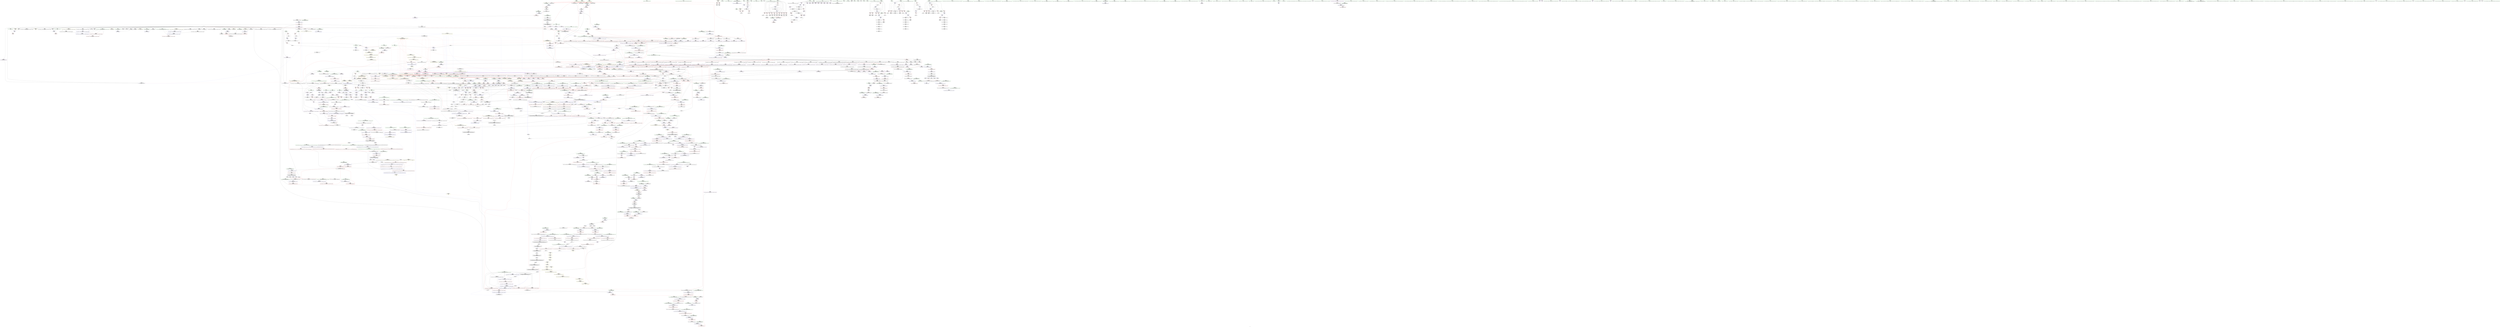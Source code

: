 digraph "SVFG" {
	label="SVFG";

	Node0x5627d686e2e0 [shape=record,color=grey,label="{NodeID: 0\nNullPtr|{|<s32>121}}"];
	Node0x5627d686e2e0 -> Node0x5627d6dd3780[style=solid];
	Node0x5627d686e2e0 -> Node0x5627d6dd3880[style=solid];
	Node0x5627d686e2e0 -> Node0x5627d6dd3950[style=solid];
	Node0x5627d686e2e0 -> Node0x5627d6dd3a20[style=solid];
	Node0x5627d686e2e0 -> Node0x5627d6dd3af0[style=solid];
	Node0x5627d686e2e0 -> Node0x5627d6dd3bc0[style=solid];
	Node0x5627d686e2e0 -> Node0x5627d6dd3c90[style=solid];
	Node0x5627d686e2e0 -> Node0x5627d6dd3d60[style=solid];
	Node0x5627d686e2e0 -> Node0x5627d6dd3e30[style=solid];
	Node0x5627d686e2e0 -> Node0x5627d6dd3f00[style=solid];
	Node0x5627d686e2e0 -> Node0x5627d6dd3fd0[style=solid];
	Node0x5627d686e2e0 -> Node0x5627d6dd40a0[style=solid];
	Node0x5627d686e2e0 -> Node0x5627d6dd4170[style=solid];
	Node0x5627d686e2e0 -> Node0x5627d6dd4240[style=solid];
	Node0x5627d686e2e0 -> Node0x5627d6dd4310[style=solid];
	Node0x5627d686e2e0 -> Node0x5627d6dd43e0[style=solid];
	Node0x5627d686e2e0 -> Node0x5627d6dd44b0[style=solid];
	Node0x5627d686e2e0 -> Node0x5627d6dd4580[style=solid];
	Node0x5627d686e2e0 -> Node0x5627d6dd4650[style=solid];
	Node0x5627d686e2e0 -> Node0x5627d6dd4720[style=solid];
	Node0x5627d686e2e0 -> Node0x5627d6dd47f0[style=solid];
	Node0x5627d686e2e0 -> Node0x5627d6dd48c0[style=solid];
	Node0x5627d686e2e0 -> Node0x5627d6dd4990[style=solid];
	Node0x5627d686e2e0 -> Node0x5627d6dd4a60[style=solid];
	Node0x5627d686e2e0 -> Node0x5627d6dffe90[style=solid];
	Node0x5627d686e2e0 -> Node0x5627d6e02d10[style=solid];
	Node0x5627d686e2e0 -> Node0x5627d6e02de0[style=solid];
	Node0x5627d686e2e0 -> Node0x5627d6e02eb0[style=solid];
	Node0x5627d686e2e0 -> Node0x5627d6e051a0[style=solid];
	Node0x5627d686e2e0 -> Node0x5627d6e313b0[style=solid];
	Node0x5627d686e2e0 -> Node0x5627d6e34dd0[style=solid];
	Node0x5627d686e2e0 -> Node0x5627d6e36bd0[style=solid];
	Node0x5627d686e2e0:s32 -> Node0x5627d6f516c0[style=solid,color=red];
	Node0x5627d6e989a0 [shape=record,color=black,label="{NodeID: 1882\nMR_54V_2 = PHI(MR_54V_4, MR_54V_1, )\npts\{720001 \}\n|{<s0>11}}"];
	Node0x5627d6e989a0:s0 -> Node0x5627d6e77b00[style=dashed,color=red];
	Node0x5627d6dd7770 [shape=record,color=red,label="{NodeID: 775\n827\<--824\nthis1\<--this.addr\n_ZNSt12_Vector_baseIiSaIiEE12_Vector_implD2Ev\n}"];
	Node0x5627d6dd7770 -> Node0x5627d6dd70f0[style=solid];
	Node0x5627d6f50fd0 [shape=record,color=black,label="{NodeID: 2657\n877 = PHI(828, )\n0th arg _ZNSaIiED2Ev }"];
	Node0x5627d6f50fd0 -> Node0x5627d6e04230[style=solid];
	Node0x5627d6dcdf50 [shape=record,color=black,label="{NodeID: 443\n1461\<--1460\n\<--\n_ZNSt16allocator_traitsISaIiEE8allocateERS0_m\n|{<s0>121}}"];
	Node0x5627d6dcdf50:s0 -> Node0x5627d6f51440[style=solid,color=red];
	Node0x5627d6dc1d40 [shape=record,color=green,label="{NodeID: 111\n656\<--657\n__cxa_begin_catch\<--__cxa_begin_catch_field_insensitive\n}"];
	Node0x5627d6ddd1a0 [shape=record,color=red,label="{NodeID: 886\n1652\<--1651\n\<--coerce.dive2\n_ZSt4copyISt13move_iteratorIPiES1_ET0_T_S4_S3_\n|{<s0>136}}"];
	Node0x5627d6ddd1a0:s0 -> Node0x5627d6f53440[style=solid,color=red];
	Node0x5627d6f5e330 [shape=record,color=black,label="{NodeID: 2768\n229 = PHI(561, )\n}"];
	Node0x5627d6f5e330 -> Node0x5627d6e00bc0[style=solid];
	Node0x5627d6de3c70 [shape=record,color=purple,label="{NodeID: 554\n745\<--737\n_M_start4\<--this1\n_ZNSt12_Vector_baseIiSaIiEED2Ev\n}"];
	Node0x5627d6de3c70 -> Node0x5627d6dd71c0[style=solid];
	Node0x5627d6dc64e0 [shape=record,color=green,label="{NodeID: 222\n1464\<--1465\n_ZN9__gnu_cxx13new_allocatorIiE8allocateEmPKv\<--_ZN9__gnu_cxx13new_allocatorIiE8allocateEmPKv_field_insensitive\n}"];
	Node0x5627d6e024f0 [shape=record,color=blue, style = dotted,label="{NodeID: 997\n2011\<--2013\noffset_0\<--dummyVal\n_ZSt7reverseIN9__gnu_cxx17__normal_iteratorIPiSt6vectorIiSaIiEEEEEvT_S7_\n}"];
	Node0x5627d6e024f0 -> Node0x5627d6ded7a0[style=dashed];
	Node0x5627d6de96a0 [shape=record,color=red,label="{NodeID: 665\n123\<--17\n\<--stdin\nmain\n}"];
	Node0x5627d6de96a0 -> Node0x5627d6dd4e00[style=solid];
	Node0x5627d6dd47f0 [shape=record,color=black,label="{NodeID: 333\n1166\<--3\nlpad.val\<--dummyVal\n_ZNSt6vectorIiSaIiEE17_M_realloc_insertIJiEEEvN9__gnu_cxx17__normal_iteratorIPiS1_EEDpOT_\n}"];
	Node0x5627d6e07f20 [shape=record,color=blue,label="{NodeID: 1108\n1560\<--1555\n__result.addr\<--__result\n_ZSt18uninitialized_copyISt13move_iteratorIPiES1_ET0_T_S4_S3_\n}"];
	Node0x5627d6e07f20 -> Node0x5627d6ddcbf0[style=dashed];
	Node0x5627d686e370 [shape=record,color=green,label="{NodeID: 1\n7\<--1\n__dso_handle\<--dummyObj\nGlob }"];
	Node0x5627d6e98ea0 [shape=record,color=black,label="{NodeID: 1883\nMR_56V_2 = PHI(MR_56V_4, MR_56V_1, )\npts\{720002 \}\n|{<s0>11}}"];
	Node0x5627d6e98ea0:s0 -> Node0x5627d6e77b00[style=dashed,color=red];
	Node0x5627d6dd7840 [shape=record,color=red,label="{NodeID: 776\n846\<--837\n\<--__a.addr\n_ZNSt16allocator_traitsISaIiEE10deallocateERS0_Pim\n}"];
	Node0x5627d6dd7840 -> Node0x5627d6dcaf60[style=solid];
	Node0x5627d6f510e0 [shape=record,color=black,label="{NodeID: 2658\n1176 = PHI(970, )\n0th arg _ZN9__gnu_cxx13new_allocatorIiE9constructIiJiEEEvPT_DpOT0_ }"];
	Node0x5627d6f510e0 -> Node0x5627d6e05a90[style=solid];
	Node0x5627d6dce020 [shape=record,color=black,label="{NodeID: 444\n1451\<--1463\n_ZNSt16allocator_traitsISaIiEE8allocateERS0_m_ret\<--call\n_ZNSt16allocator_traitsISaIiEE8allocateERS0_m\n|{<s0>113}}"];
	Node0x5627d6dce020:s0 -> Node0x5627d6f61f70[style=solid,color=blue];
	Node0x5627d6dc1e40 [shape=record,color=green,label="{NodeID: 112\n659\<--660\n_ZSt9terminatev\<--_ZSt9terminatev_field_insensitive\n}"];
	Node0x5627d6ddd270 [shape=record,color=red,label="{NodeID: 887\n1660\<--1659\n\<--coerce.dive4\n_ZSt4copyISt13move_iteratorIPiES1_ET0_T_S4_S3_\n|{<s0>138}}"];
	Node0x5627d6ddd270:s0 -> Node0x5627d6f53440[style=solid,color=red];
	Node0x5627d6f5e470 [shape=record,color=black,label="{NodeID: 2769\n237 = PHI(544, )\n}"];
	Node0x5627d6f5e470 -> Node0x5627d6e00c90[style=solid];
	Node0x5627d6de3d40 [shape=record,color=purple,label="{NodeID: 555\n755\<--737\n_M_impl5\<--this1\n_ZNSt12_Vector_baseIiSaIiEED2Ev\n|{<s0>62}}"];
	Node0x5627d6de3d40:s0 -> Node0x5627d6f50e50[style=solid,color=red];
	Node0x5627d6dc65e0 [shape=record,color=green,label="{NodeID: 223\n1471\<--1472\nthis.addr\<--this.addr_field_insensitive\n_ZN9__gnu_cxx13new_allocatorIiE8allocateEmPKv\n}"];
	Node0x5627d6dc65e0 -> Node0x5627d6ddc570[style=solid];
	Node0x5627d6dc65e0 -> Node0x5627d6e07560[style=solid];
	Node0x5627d6eb7cb0 [shape=record,color=yellow,style=double,label="{NodeID: 2105\n48V_1 = ENCHI(MR_48V_0)\npts\{1492 \}\nFun[_ZSt18uninitialized_copyISt13move_iteratorIPiES1_ET0_T_S4_S3_]|{<s0>131}}"];
	Node0x5627d6eb7cb0:s0 -> Node0x5627d6eb0e80[style=dashed,color=red];
	Node0x5627d6e025c0 [shape=record,color=blue,label="{NodeID: 998\n548\<--545\nthis.addr\<--this\n_ZNSt6vectorIiSaIiEE5beginEv\n}"];
	Node0x5627d6e025c0 -> Node0x5627d6ded870[style=dashed];
	Node0x5627d6de9770 [shape=record,color=red,label="{NodeID: 666\n129\<--22\n\<--stdout\nmain\n}"];
	Node0x5627d6de9770 -> Node0x5627d6dd4ed0[style=solid];
	Node0x5627d6dd48c0 [shape=record,color=black,label="{NodeID: 334\n1167\<--3\nlpad.val43\<--dummyVal\n_ZNSt6vectorIiSaIiEE17_M_realloc_insertIJiEEEvN9__gnu_cxx17__normal_iteratorIPiS1_EEDpOT_\n}"];
	Node0x5627d6e07ff0 [shape=record,color=blue,label="{NodeID: 1109\n1562\<--1574\n__assignable\<--\n_ZSt18uninitialized_copyISt13move_iteratorIPiES1_ET0_T_S4_S3_\n}"];
	Node0x5627d6d7c010 [shape=record,color=green,label="{NodeID: 2\n13\<--1\n.str\<--dummyObj\nGlob }"];
	Node0x5627d6e993a0 [shape=record,color=black,label="{NodeID: 1884\nMR_58V_2 = PHI(MR_58V_4, MR_58V_1, )\npts\{740000 \}\n|{<s0>12}}"];
	Node0x5627d6e993a0:s0 -> Node0x5627d6e77b00[style=dashed,color=red];
	Node0x5627d6dd7910 [shape=record,color=red,label="{NodeID: 777\n848\<--839\n\<--__p.addr\n_ZNSt16allocator_traitsISaIiEE10deallocateERS0_Pim\n|{<s0>68}}"];
	Node0x5627d6dd7910:s0 -> Node0x5627d6f599e0[style=solid,color=red];
	Node0x5627d6f511f0 [shape=record,color=black,label="{NodeID: 2659\n1177 = PHI(971, )\n1st arg _ZN9__gnu_cxx13new_allocatorIiE9constructIiJiEEEvPT_DpOT0_ }"];
	Node0x5627d6f511f0 -> Node0x5627d6e05b60[style=solid];
	Node0x5627d6dce0f0 [shape=record,color=black,label="{NodeID: 445\n1495\<--1491\n\<--call2\n_ZN9__gnu_cxx13new_allocatorIiE8allocateEmPKv\n}"];
	Node0x5627d6dce0f0 -> Node0x5627d6dce1c0[style=solid];
	Node0x5627d6dc1f40 [shape=record,color=green,label="{NodeID: 113\n667\<--668\nthis.addr\<--this.addr_field_insensitive\n_ZNSt12_Vector_baseIiSaIiEE12_Vector_implC2Ev\n}"];
	Node0x5627d6dc1f40 -> Node0x5627d6dee230[style=solid];
	Node0x5627d6dc1f40 -> Node0x5627d6e02c40[style=solid];
	Node0x5627d6ddd340 [shape=record,color=red,label="{NodeID: 888\n1680\<--1671\n\<--__first.addr\n_ZSt14__copy_move_a2ILb1EPiS0_ET1_T0_S2_S1_\n|{<s0>140}}"];
	Node0x5627d6ddd340:s0 -> Node0x5627d6f63230[style=solid,color=red];
	Node0x5627d6f5e5b0 [shape=record,color=black,label="{NodeID: 2770\n240 = PHI(561, )\n}"];
	Node0x5627d6f5e5b0 -> Node0x5627d6e00d60[style=solid];
	Node0x5627d6de3e10 [shape=record,color=purple,label="{NodeID: 556\n765\<--737\n_M_impl6\<--this1\n_ZNSt12_Vector_baseIiSaIiEED2Ev\n|{<s0>63}}"];
	Node0x5627d6de3e10:s0 -> Node0x5627d6f50e50[style=solid,color=red];
	Node0x5627d6dc66b0 [shape=record,color=green,label="{NodeID: 224\n1473\<--1474\n__n.addr\<--__n.addr_field_insensitive\n_ZN9__gnu_cxx13new_allocatorIiE8allocateEmPKv\n}"];
	Node0x5627d6dc66b0 -> Node0x5627d6ddc640[style=solid];
	Node0x5627d6dc66b0 -> Node0x5627d6ddc710[style=solid];
	Node0x5627d6dc66b0 -> Node0x5627d6e07630[style=solid];
	Node0x5627d6e02690 [shape=record,color=blue,label="{NodeID: 999\n565\<--562\nthis.addr\<--this\n_ZNSt6vectorIiSaIiEE3endEv\n}"];
	Node0x5627d6e02690 -> Node0x5627d6deda10[style=dashed];
	Node0x5627d6de9840 [shape=record,color=red,label="{NodeID: 667\n139\<--61\n\<--t\nmain\n}"];
	Node0x5627d6de9840 -> Node0x5627d6e365d0[style=solid];
	Node0x5627d6dd4990 [shape=record,color=black,label="{NodeID: 335\n1169\<--3\n\<--dummyVal\n_ZNSt6vectorIiSaIiEE17_M_realloc_insertIJiEEEvN9__gnu_cxx17__normal_iteratorIPiS1_EEDpOT_\n}"];
	Node0x5627d6e080c0 [shape=record,color=blue, style = dotted,label="{NodeID: 1110\n2020\<--2022\noffset_0\<--dummyVal\n_ZSt18uninitialized_copyISt13move_iteratorIPiES1_ET0_T_S4_S3_\n}"];
	Node0x5627d6e080c0 -> Node0x5627d6ddccc0[style=dashed];
	Node0x5627d6d7e5b0 [shape=record,color=green,label="{NodeID: 3\n15\<--1\n.str.1\<--dummyObj\nGlob }"];
	Node0x5627d6e998a0 [shape=record,color=black,label="{NodeID: 1885\nMR_60V_2 = PHI(MR_60V_4, MR_60V_1, )\npts\{740001 \}\n|{<s0>12}}"];
	Node0x5627d6e998a0:s0 -> Node0x5627d6e77b00[style=dashed,color=red];
	Node0x5627d6dd79e0 [shape=record,color=red,label="{NodeID: 778\n849\<--841\n\<--__n.addr\n_ZNSt16allocator_traitsISaIiEE10deallocateERS0_Pim\n|{<s0>68}}"];
	Node0x5627d6dd79e0:s0 -> Node0x5627d6f59af0[style=solid,color=red];
	Node0x5627d6f51300 [shape=record,color=black,label="{NodeID: 2660\n1178 = PHI(973, )\n2nd arg _ZN9__gnu_cxx13new_allocatorIiE9constructIiJiEEEvPT_DpOT0_ }"];
	Node0x5627d6f51300 -> Node0x5627d6e05c30[style=solid];
	Node0x5627d6dce1c0 [shape=record,color=black,label="{NodeID: 446\n1467\<--1495\n_ZN9__gnu_cxx13new_allocatorIiE8allocateEmPKv_ret\<--\n_ZN9__gnu_cxx13new_allocatorIiE8allocateEmPKv\n|{<s0>121}}"];
	Node0x5627d6dce1c0:s0 -> Node0x5627d6f62860[style=solid,color=blue];
	Node0x5627d6dc6b20 [shape=record,color=green,label="{NodeID: 114\n673\<--674\n_ZNSaIiEC2Ev\<--_ZNSaIiEC2Ev_field_insensitive\n}"];
	Node0x5627d6ddd410 [shape=record,color=red,label="{NodeID: 889\n1684\<--1673\n\<--__last.addr\n_ZSt14__copy_move_a2ILb1EPiS0_ET1_T0_S2_S1_\n|{<s0>141}}"];
	Node0x5627d6ddd410:s0 -> Node0x5627d6f63230[style=solid,color=red];
	Node0x5627d6f5e6f0 [shape=record,color=black,label="{NodeID: 2771\n361 = PHI(576, )\n}"];
	Node0x5627d6f5e6f0 -> Node0x5627d6ded120[style=solid];
	Node0x5627d6de3ee0 [shape=record,color=purple,label="{NodeID: 557\n813\<--809\n_M_impl\<--this1\n_ZNSt12_Vector_baseIiSaIiEE13_M_deallocateEPim\n}"];
	Node0x5627d6de3ee0 -> Node0x5627d6dd7020[style=solid];
	Node0x5627d6dc6780 [shape=record,color=green,label="{NodeID: 225\n1475\<--1476\n.addr\<--.addr_field_insensitive\n_ZN9__gnu_cxx13new_allocatorIiE8allocateEmPKv\n}"];
	Node0x5627d6dc6780 -> Node0x5627d6e07700[style=solid];
	Node0x5627d6e02760 [shape=record,color=blue,label="{NodeID: 1000\n579\<--577\nthis.addr\<--this\n_ZNSt6vectorIiSaIiEEixEm\n}"];
	Node0x5627d6e02760 -> Node0x5627d6dedbb0[style=dashed];
	Node0x5627d6de9910 [shape=record,color=red,label="{NodeID: 668\n138\<--63\n\<--ttt\nmain\n}"];
	Node0x5627d6de9910 -> Node0x5627d6e365d0[style=solid];
	Node0x5627d6dd4a60 [shape=record,color=black,label="{NodeID: 336\n1170\<--3\n\<--dummyVal\n_ZNSt6vectorIiSaIiEE17_M_realloc_insertIJiEEEvN9__gnu_cxx17__normal_iteratorIPiS1_EEDpOT_\n|{<s0>100}}"];
	Node0x5627d6dd4a60:s0 -> Node0x5627d6f57180[style=solid,color=red];
	Node0x5627d6e08190 [shape=record,color=blue, style = dotted,label="{NodeID: 1111\n2023\<--2025\noffset_0\<--dummyVal\n_ZSt18uninitialized_copyISt13move_iteratorIPiES1_ET0_T_S4_S3_\n}"];
	Node0x5627d6e08190 -> Node0x5627d6ddcd90[style=dashed];
	Node0x5627d6dbe240 [shape=record,color=green,label="{NodeID: 4\n17\<--1\nstdin\<--dummyObj\nGlob }"];
	Node0x5627d6e99da0 [shape=record,color=black,label="{NodeID: 1886\nMR_62V_2 = PHI(MR_62V_4, MR_62V_1, )\npts\{740002 \}\n|{<s0>12}}"];
	Node0x5627d6e99da0:s0 -> Node0x5627d6e77b00[style=dashed,color=red];
	Node0x5627d6dd7ab0 [shape=record,color=red,label="{NodeID: 779\n867\<--858\nthis1\<--this.addr\n_ZN9__gnu_cxx13new_allocatorIiE10deallocateEPim\n}"];
	Node0x5627d6f51440 [shape=record,color=black,label="{NodeID: 2661\n1468 = PHI(1461, )\n0th arg _ZN9__gnu_cxx13new_allocatorIiE8allocateEmPKv }"];
	Node0x5627d6f51440 -> Node0x5627d6e07560[style=solid];
	Node0x5627d6dce290 [shape=record,color=black,label="{NodeID: 447\n1524\<--1505\n\<--__first\n_ZSt22__uninitialized_copy_aISt13move_iteratorIPiES1_iET0_T_S4_S3_RSaIT1_E\n}"];
	Node0x5627d6dce290 -> Node0x5627d6de6ac0[style=solid];
	Node0x5627d6dc6c20 [shape=record,color=green,label="{NodeID: 115\n684\<--685\nthis.addr\<--this.addr_field_insensitive\n_ZNSaIiEC2Ev\n}"];
	Node0x5627d6dc6c20 -> Node0x5627d6dee300[style=solid];
	Node0x5627d6dc6c20 -> Node0x5627d6e02f80[style=solid];
	Node0x5627d6ddd4e0 [shape=record,color=red,label="{NodeID: 890\n1686\<--1675\n\<--__result.addr\n_ZSt14__copy_move_a2ILb1EPiS0_ET1_T0_S2_S1_\n|{<s0>142}}"];
	Node0x5627d6ddd4e0:s0 -> Node0x5627d6f63230[style=solid,color=red];
	Node0x5627d6f5e830 [shape=record,color=black,label="{NodeID: 2772\n429 = PHI()\n}"];
	Node0x5627d6de3fb0 [shape=record,color=purple,label="{NodeID: 558\n938\<--901\ncoerce.dive\<--agg.tmp\n_ZNSt6vectorIiSaIiEE12emplace_backIJiEEEvDpOT_\n}"];
	Node0x5627d6de3fb0 -> Node0x5627d6e04640[style=solid];
	Node0x5627d6dc6850 [shape=record,color=green,label="{NodeID: 226\n1486\<--1487\n_ZSt17__throw_bad_allocv\<--_ZSt17__throw_bad_allocv_field_insensitive\n}"];
	Node0x5627d6e02830 [shape=record,color=blue,label="{NodeID: 1001\n581\<--578\n__n.addr\<--__n\n_ZNSt6vectorIiSaIiEEixEm\n}"];
	Node0x5627d6e02830 -> Node0x5627d6dedc80[style=dashed];
	Node0x5627d6de99e0 [shape=record,color=red,label="{NodeID: 669\n148\<--63\n\<--ttt\nmain\n}"];
	Node0x5627d6de99e0 -> Node0x5627d6e33a50[style=solid];
	Node0x5627d6dd4b30 [shape=record,color=black,label="{NodeID: 337\n11\<--8\n\<--dp\nCan only get source location for instruction, argument, global var or function.}"];
	Node0x5627d6e08260 [shape=record,color=blue,label="{NodeID: 1112\n1609\<--1596\ncoerce.dive\<--__first.coerce\n_ZNSt20__uninitialized_copyILb1EE13__uninit_copyISt13move_iteratorIPiES3_EET0_T_S6_S5_\n}"];
	Node0x5627d6e08260 -> Node0x5627d6dff6e0[style=dashed];
	Node0x5627d6dbe2d0 [shape=record,color=green,label="{NodeID: 5\n18\<--1\n.str.2\<--dummyObj\nGlob }"];
	Node0x5627d6e9a2a0 [shape=record,color=black,label="{NodeID: 1887\nMR_64V_2 = PHI(MR_64V_4, MR_64V_1, )\npts\{760000 \}\n|{<s0>13}}"];
	Node0x5627d6e9a2a0:s0 -> Node0x5627d6e77b00[style=dashed,color=red];
	Node0x5627d6dd7b80 [shape=record,color=red,label="{NodeID: 780\n868\<--860\n\<--__p.addr\n_ZN9__gnu_cxx13new_allocatorIiE10deallocateEPim\n}"];
	Node0x5627d6dd7b80 -> Node0x5627d6dcb030[style=solid];
	Node0x5627d6f51580 [shape=record,color=black,label="{NodeID: 2662\n1469 = PHI(1462, )\n1st arg _ZN9__gnu_cxx13new_allocatorIiE8allocateEmPKv }"];
	Node0x5627d6f51580 -> Node0x5627d6e07630[style=solid];
	Node0x5627d6dce360 [shape=record,color=black,label="{NodeID: 448\n1527\<--1507\n\<--__last\n_ZSt22__uninitialized_copy_aISt13move_iteratorIPiES1_iET0_T_S4_S3_RSaIT1_E\n}"];
	Node0x5627d6dce360 -> Node0x5627d6de6c60[style=solid];
	Node0x5627d6dc6cf0 [shape=record,color=green,label="{NodeID: 116\n690\<--691\n_ZN9__gnu_cxx13new_allocatorIiEC2Ev\<--_ZN9__gnu_cxx13new_allocatorIiEC2Ev_field_insensitive\n}"];
	Node0x5627d6ddd5b0 [shape=record,color=red,label="{NodeID: 891\n1721\<--1709\n\<--__first.addr\n_ZSt13__copy_move_aILb1EPiS0_ET1_T0_S2_S1_\n|{<s0>146}}"];
	Node0x5627d6ddd5b0:s0 -> Node0x5627d6f56d40[style=solid,color=red];
	Node0x5627d6f5e900 [shape=record,color=black,label="{NodeID: 2773\n432 = PHI()\n}"];
	Node0x5627d6de4080 [shape=record,color=purple,label="{NodeID: 559\n942\<--901\ncoerce.dive10\<--agg.tmp\n_ZNSt6vectorIiSaIiEE12emplace_backIJiEEEvDpOT_\n}"];
	Node0x5627d6de4080 -> Node0x5627d6dd83a0[style=solid];
	Node0x5627d6dc6950 [shape=record,color=green,label="{NodeID: 227\n1491\<--1492\ncall2\<--call2_field_insensitive\n_ZN9__gnu_cxx13new_allocatorIiE8allocateEmPKv\n}"];
	Node0x5627d6dc6950 -> Node0x5627d6dce0f0[style=solid];
	Node0x5627d6e02900 [shape=record,color=blue,label="{NodeID: 1002\n603\<--602\nthis.addr\<--this\n_ZNSt6vectorIiSaIiEED2Ev\n}"];
	Node0x5627d6e02900 -> Node0x5627d6dede20[style=dashed];
	Node0x5627d6de9ab0 [shape=record,color=red,label="{NodeID: 670\n441\<--63\n\<--ttt\nmain\n}"];
	Node0x5627d6de9ab0 -> Node0x5627d6e326d0[style=solid];
	Node0x5627d6dd4c30 [shape=record,color=black,label="{NodeID: 338\n42\<--43\n\<--_ZNSt8ios_base4InitD1Ev\nCan only get source location for instruction, argument, global var or function.}"];
	Node0x5627d6e08330 [shape=record,color=blue,label="{NodeID: 1113\n1611\<--1597\ncoerce.dive1\<--__last.coerce\n_ZNSt20__uninitialized_copyILb1EE13__uninit_copyISt13move_iteratorIPiES3_EET0_T_S6_S5_\n}"];
	Node0x5627d6e08330 -> Node0x5627d6dff7b0[style=dashed];
	Node0x5627d6dbe990 [shape=record,color=green,label="{NodeID: 6\n20\<--1\n.str.3\<--dummyObj\nGlob }"];
	Node0x5627d6e9a7a0 [shape=record,color=black,label="{NodeID: 1888\nMR_66V_2 = PHI(MR_66V_4, MR_66V_1, )\npts\{760001 \}\n|{<s0>13}}"];
	Node0x5627d6e9a7a0:s0 -> Node0x5627d6e77b00[style=dashed,color=red];
	Node0x5627d6dd7c50 [shape=record,color=red,label="{NodeID: 781\n881\<--878\nthis1\<--this.addr\n_ZNSaIiED2Ev\n}"];
	Node0x5627d6dd7c50 -> Node0x5627d6dcb100[style=solid];
	Node0x5627d6f516c0 [shape=record,color=black,label="{NodeID: 2663\n1470 = PHI(3, )\n2nd arg _ZN9__gnu_cxx13new_allocatorIiE8allocateEmPKv }"];
	Node0x5627d6f516c0 -> Node0x5627d6e07700[style=solid];
	Node0x5627d6dce430 [shape=record,color=black,label="{NodeID: 449\n1523\<--1513\n\<--agg.tmp\n_ZSt22__uninitialized_copy_aISt13move_iteratorIPiES1_iET0_T_S4_S3_RSaIT1_E\n}"];
	Node0x5627d6dce430 -> Node0x5627d6de69f0[style=solid];
	Node0x5627d6dc6df0 [shape=record,color=green,label="{NodeID: 117\n695\<--696\nthis.addr\<--this.addr_field_insensitive\n_ZN9__gnu_cxx13new_allocatorIiEC2Ev\n}"];
	Node0x5627d6dc6df0 -> Node0x5627d6dee3d0[style=solid];
	Node0x5627d6dc6df0 -> Node0x5627d6e03050[style=solid];
	Node0x5627d6ddd680 [shape=record,color=red,label="{NodeID: 892\n1722\<--1711\n\<--__last.addr\n_ZSt13__copy_move_aILb1EPiS0_ET1_T0_S2_S1_\n|{<s0>146}}"];
	Node0x5627d6ddd680:s0 -> Node0x5627d6f56e50[style=solid,color=red];
	Node0x5627d6f5e9d0 [shape=record,color=black,label="{NodeID: 2774\n494 = PHI(949, )\n|{<s0>43}}"];
	Node0x5627d6f5e9d0:s0 -> Node0x5627d6f55210[style=solid,color=red];
	Node0x5627d6de4150 [shape=record,color=purple,label="{NodeID: 560\n907\<--906\n_M_impl\<--\n_ZNSt6vectorIiSaIiEE12emplace_backIJiEEEvDpOT_\n}"];
	Node0x5627d6dc6a20 [shape=record,color=green,label="{NodeID: 228\n1493\<--1494\n_Znwm\<--_Znwm_field_insensitive\n}"];
	Node0x5627d6e029d0 [shape=record,color=blue,label="{NodeID: 1003\n605\<--632\nexn.slot\<--\n_ZNSt6vectorIiSaIiEED2Ev\n}"];
	Node0x5627d6e029d0 -> Node0x5627d6dedef0[style=dashed];
	Node0x5627d6e75c60 [shape=record,color=black,label="{NodeID: 1778\nMR_48V_3 = PHI(MR_48V_2, MR_48V_1, )\npts\{1492 \}\n|{<s0>146}}"];
	Node0x5627d6e75c60:s0 -> Node0x5627d6edac00[style=dashed,color=blue];
	Node0x5627d6de9b80 [shape=record,color=red,label="{NodeID: 671\n169\<--65\n\<--a\nmain\n}"];
	Node0x5627d6de9b80 -> Node0x5627d6e33750[style=solid];
	Node0x5627d6dd4d30 [shape=record,color=black,label="{NodeID: 339\n58\<--122\nmain_ret\<--\nmain\n}"];
	Node0x5627d6e08400 [shape=record,color=blue,label="{NodeID: 1114\n1603\<--1598\n__result.addr\<--__result\n_ZNSt20__uninitialized_copyILb1EE13__uninit_copyISt13move_iteratorIPiES3_EET0_T_S6_S5_\n}"];
	Node0x5627d6e08400 -> Node0x5627d6ddce60[style=dashed];
	Node0x5627d6dbea50 [shape=record,color=green,label="{NodeID: 7\n22\<--1\nstdout\<--dummyObj\nGlob }"];
	Node0x5627d6e9aca0 [shape=record,color=black,label="{NodeID: 1889\nMR_68V_2 = PHI(MR_68V_4, MR_68V_1, )\npts\{760002 \}\n|{<s0>13}}"];
	Node0x5627d6e9aca0:s0 -> Node0x5627d6e77b00[style=dashed,color=red];
	Node0x5627d6dd7d20 [shape=record,color=red,label="{NodeID: 782\n892\<--889\nthis1\<--this.addr\n_ZN9__gnu_cxx13new_allocatorIiED2Ev\n}"];
	Node0x5627d6f51800 [shape=record,color=black,label="{NodeID: 2664\n577 = PHI(71, 73, 75, 71, 73, 75, )\n0th arg _ZNSt6vectorIiSaIiEEixEm }"];
	Node0x5627d6f51800 -> Node0x5627d6e02760[style=solid];
	Node0x5627d6dce500 [shape=record,color=black,label="{NodeID: 450\n1526\<--1515\n\<--agg.tmp2\n_ZSt22__uninitialized_copy_aISt13move_iteratorIPiES1_iET0_T_S4_S3_RSaIT1_E\n}"];
	Node0x5627d6dce500 -> Node0x5627d6de6b90[style=solid];
	Node0x5627d6dc6ec0 [shape=record,color=green,label="{NodeID: 118\n704\<--705\n__first.addr\<--__first.addr_field_insensitive\n_ZSt8_DestroyIPiiEvT_S1_RSaIT0_E\n}"];
	Node0x5627d6dc6ec0 -> Node0x5627d6dee4a0[style=solid];
	Node0x5627d6dc6ec0 -> Node0x5627d6e03120[style=solid];
	Node0x5627d6eb17d0 [shape=record,color=yellow,style=double,label="{NodeID: 2000\n48V_1 = ENCHI(MR_48V_0)\npts\{1492 \}\nFun[_ZSt7reverseIN9__gnu_cxx17__normal_iteratorIPiSt6vectorIiSaIiEEEEEvT_S7_]|{<s0>47|<s1>47}}"];
	Node0x5627d6eb17d0:s0 -> Node0x5627d6e78fb0[style=dashed,color=red];
	Node0x5627d6eb17d0:s1 -> Node0x5627d6e91ba0[style=dashed,color=red];
	Node0x5627d6ddd750 [shape=record,color=red,label="{NodeID: 893\n1723\<--1713\n\<--__result.addr\n_ZSt13__copy_move_aILb1EPiS0_ET1_T0_S2_S1_\n|{<s0>146}}"];
	Node0x5627d6ddd750:s0 -> Node0x5627d6f56f60[style=solid,color=red];
	Node0x5627d6f5ec00 [shape=record,color=black,label="{NodeID: 2775\n620 = PHI(719, )\n|{<s0>51}}"];
	Node0x5627d6f5ec00:s0 -> Node0x5627d6f544f0[style=solid,color=red];
	Node0x5627d6de4220 [shape=record,color=purple,label="{NodeID: 561\n908\<--906\n_M_finish\<--\n_ZNSt6vectorIiSaIiEE12emplace_backIJiEEEvDpOT_\n}"];
	Node0x5627d6de4220 -> Node0x5627d6dd8060[style=solid];
	Node0x5627d6dcef80 [shape=record,color=green,label="{NodeID: 229\n1505\<--1506\n__first\<--__first_field_insensitive\n_ZSt22__uninitialized_copy_aISt13move_iteratorIPiES1_iET0_T_S4_S3_RSaIT1_E\n}"];
	Node0x5627d6dcef80 -> Node0x5627d6dce290[style=solid];
	Node0x5627d6dcef80 -> Node0x5627d6de66b0[style=solid];
	Node0x5627d6e02aa0 [shape=record,color=blue,label="{NodeID: 1004\n607\<--634\nehselector.slot\<--\n_ZNSt6vectorIiSaIiEED2Ev\n}"];
	Node0x5627d6de9c50 [shape=record,color=red,label="{NodeID: 672\n176\<--65\n\<--a\nmain\n}"];
	Node0x5627d6de9c50 -> Node0x5627d6e338d0[style=solid];
	Node0x5627d6dd4e00 [shape=record,color=black,label="{NodeID: 340\n126\<--123\ncall\<--\nmain\n}"];
	Node0x5627d6e084d0 [shape=record,color=blue, style = dotted,label="{NodeID: 1115\n2026\<--2028\noffset_0\<--dummyVal\n_ZNSt20__uninitialized_copyILb1EE13__uninit_copyISt13move_iteratorIPiES3_EET0_T_S6_S5_\n}"];
	Node0x5627d6e084d0 -> Node0x5627d6ddcf30[style=dashed];
	Node0x5627d6dbeb10 [shape=record,color=green,label="{NodeID: 8\n23\<--1\n_ZSt3cin\<--dummyObj\nGlob }"];
	Node0x5627d6e9b1a0 [shape=record,color=black,label="{NodeID: 1890\nMR_70V_2 = PHI(MR_70V_4, MR_70V_1, )\npts\{900000 \}\n}"];
	Node0x5627d6e9b1a0 -> Node0x5627d6e00950[style=dashed];
	Node0x5627d6dd7df0 [shape=record,color=red,label="{NodeID: 783\n905\<--897\nthis1\<--this.addr\n_ZNSt6vectorIiSaIiEE12emplace_backIJiEEEvDpOT_\n|{|<s5>73|<s6>75}}"];
	Node0x5627d6dd7df0 -> Node0x5627d6dcb1d0[style=solid];
	Node0x5627d6dd7df0 -> Node0x5627d6dcb2a0[style=solid];
	Node0x5627d6dd7df0 -> Node0x5627d6dcb370[style=solid];
	Node0x5627d6dd7df0 -> Node0x5627d6dcb440[style=solid];
	Node0x5627d6dd7df0 -> Node0x5627d6dcb510[style=solid];
	Node0x5627d6dd7df0:s5 -> Node0x5627d6f50560[style=solid,color=red];
	Node0x5627d6dd7df0:s6 -> Node0x5627d6f63510[style=solid,color=red];
	Node0x5627d6f51d50 [shape=record,color=black,label="{NodeID: 2665\n578 = PHI(303, 315, 325, 338, 349, 360, )\n1st arg _ZNSt6vectorIiSaIiEEixEm }"];
	Node0x5627d6f51d50 -> Node0x5627d6e02830[style=solid];
	Node0x5627d6dce5d0 [shape=record,color=black,label="{NodeID: 451\n1500\<--1534\n_ZSt22__uninitialized_copy_aISt13move_iteratorIPiES1_iET0_T_S4_S3_RSaIT1_E_ret\<--call\n_ZSt22__uninitialized_copy_aISt13move_iteratorIPiES1_iET0_T_S4_S3_RSaIT1_E\n|{<s0>116}}"];
	Node0x5627d6dce5d0:s0 -> Node0x5627d6f62330[style=solid,color=blue];
	Node0x5627d6dc6f90 [shape=record,color=green,label="{NodeID: 119\n706\<--707\n__last.addr\<--__last.addr_field_insensitive\n_ZSt8_DestroyIPiiEvT_S1_RSaIT0_E\n}"];
	Node0x5627d6dc6f90 -> Node0x5627d6dee570[style=solid];
	Node0x5627d6dc6f90 -> Node0x5627d6e031f0[style=solid];
	Node0x5627d6ddd820 [shape=record,color=red,label="{NodeID: 894\n1733\<--1730\n\<--__it.addr\n_ZSt12__niter_baseIPiET_S1_\n}"];
	Node0x5627d6ddd820 -> Node0x5627d6ddf8a0[style=solid];
	Node0x5627d6f5ed40 [shape=record,color=black,label="{NodeID: 2776\n655 = PHI()\n}"];
	Node0x5627d6de42f0 [shape=record,color=purple,label="{NodeID: 562\n911\<--910\n_M_impl2\<--\n_ZNSt6vectorIiSaIiEE12emplace_backIJiEEEvDpOT_\n}"];
	Node0x5627d6dcf050 [shape=record,color=green,label="{NodeID: 230\n1507\<--1508\n__last\<--__last_field_insensitive\n_ZSt22__uninitialized_copy_aISt13move_iteratorIPiES1_iET0_T_S4_S3_RSaIT1_E\n}"];
	Node0x5627d6dcf050 -> Node0x5627d6dce360[style=solid];
	Node0x5627d6dcf050 -> Node0x5627d6de6780[style=solid];
	Node0x5627d6e02b70 [shape=record,color=blue,label="{NodeID: 1005\n644\<--643\nthis.addr\<--this\n_ZNSt12_Vector_baseIiSaIiEEC2Ev\n}"];
	Node0x5627d6e02b70 -> Node0x5627d6dee160[style=dashed];
	Node0x5627d6de9d20 [shape=record,color=red,label="{NodeID: 673\n179\<--67\n\<--b\nmain\n}"];
	Node0x5627d6de9d20 -> Node0x5627d6e329d0[style=solid];
	Node0x5627d6dd4ed0 [shape=record,color=black,label="{NodeID: 341\n132\<--129\ncall1\<--\nmain\n}"];
	Node0x5627d6e085a0 [shape=record,color=blue, style = dotted,label="{NodeID: 1116\n2029\<--2031\noffset_0\<--dummyVal\n_ZNSt20__uninitialized_copyILb1EE13__uninit_copyISt13move_iteratorIPiES3_EET0_T_S6_S5_\n}"];
	Node0x5627d6e085a0 -> Node0x5627d6ddd000[style=dashed];
	Node0x5627d6dbebd0 [shape=record,color=green,label="{NodeID: 9\n24\<--1\n.str.4\<--dummyObj\nGlob }"];
	Node0x5627d6e9b6a0 [shape=record,color=black,label="{NodeID: 1891\nMR_72V_2 = PHI(MR_72V_4, MR_72V_1, )\npts\{920000 \}\n}"];
	Node0x5627d6e9b6a0 -> Node0x5627d6e00a20[style=dashed];
	Node0x5627d6dd7ec0 [shape=record,color=red,label="{NodeID: 784\n923\<--899\n\<--__args.addr\n_ZNSt6vectorIiSaIiEE12emplace_backIJiEEEvDpOT_\n|{<s0>71}}"];
	Node0x5627d6dd7ec0:s0 -> Node0x5627d6f594a0[style=solid,color=red];
	Node0x5627d6f51fd0 [shape=record,color=black,label="{NodeID: 2666\n484 = PHI(71, 73, 75, )\n0th arg _ZNSt6vectorIiSaIiEE9push_backEOi }"];
	Node0x5627d6f51fd0 -> Node0x5627d6e020e0[style=solid];
	Node0x5627d6dce6a0 [shape=record,color=black,label="{NodeID: 452\n1538\<--1550\n_ZSt32__make_move_if_noexcept_iteratorIiSt13move_iteratorIPiEET0_PT__ret\<--\n_ZSt32__make_move_if_noexcept_iteratorIiSt13move_iteratorIPiEET0_PT_\n|{<s0>114|<s1>115}}"];
	Node0x5627d6dce6a0:s0 -> Node0x5627d6f620b0[style=solid,color=blue];
	Node0x5627d6dce6a0:s1 -> Node0x5627d6f621f0[style=solid,color=blue];
	Node0x5627d6dc7060 [shape=record,color=green,label="{NodeID: 120\n708\<--709\n.addr\<--.addr_field_insensitive\n_ZSt8_DestroyIPiiEvT_S1_RSaIT0_E\n}"];
	Node0x5627d6dc7060 -> Node0x5627d6e032c0[style=solid];
	Node0x5627d6ddd8f0 [shape=record,color=red,label="{NodeID: 895\n1751\<--1739\n\<--__first.addr\n_ZNSt11__copy_moveILb1ELb1ESt26random_access_iterator_tagE8__copy_mIiEEPT_PKS3_S6_S4_\n}"];
	Node0x5627d6ddd8f0 -> Node0x5627d6ddfa40[style=solid];
	Node0x5627d6f5ee10 [shape=record,color=black,label="{NodeID: 2777\n1625 = PHI(1629, )\n}"];
	Node0x5627d6f5ee10 -> Node0x5627d6dceec0[style=solid];
	Node0x5627d6de43c0 [shape=record,color=purple,label="{NodeID: 563\n912\<--910\n_M_end_of_storage\<--\n_ZNSt6vectorIiSaIiEE12emplace_backIJiEEEvDpOT_\n}"];
	Node0x5627d6de43c0 -> Node0x5627d6dd8130[style=solid];
	Node0x5627d6dcf120 [shape=record,color=green,label="{NodeID: 231\n1509\<--1510\n__result.addr\<--__result.addr_field_insensitive\n_ZSt22__uninitialized_copy_aISt13move_iteratorIPiES1_iET0_T_S4_S3_RSaIT1_E\n}"];
	Node0x5627d6dcf120 -> Node0x5627d6ddc7e0[style=solid];
	Node0x5627d6dcf120 -> Node0x5627d6e07970[style=solid];
	Node0x5627d6e02c40 [shape=record,color=blue,label="{NodeID: 1006\n667\<--666\nthis.addr\<--this\n_ZNSt12_Vector_baseIiSaIiEE12_Vector_implC2Ev\n}"];
	Node0x5627d6e02c40 -> Node0x5627d6dee230[style=dashed];
	Node0x5627d6e78fb0 [shape=record,color=black,label="{NodeID: 1781\nMR_48V_2 = PHI(MR_48V_1, MR_48V_3, )\npts\{1492 \}\n|{<s0>47}}"];
	Node0x5627d6e78fb0:s0 -> Node0x5627d6eda200[style=dashed,color=blue];
	Node0x5627d6de9df0 [shape=record,color=red,label="{NodeID: 674\n183\<--67\n\<--b\nmain\n}"];
	Node0x5627d6de9df0 -> Node0x5627d6e34350[style=solid];
	Node0x5627d6dd4fa0 [shape=record,color=black,label="{NodeID: 342\n272\<--271\nidxprom\<--\nmain\n}"];
	Node0x5627d6e08670 [shape=record,color=blue,label="{NodeID: 1117\n1643\<--1630\ncoerce.dive\<--__first.coerce\n_ZSt4copyISt13move_iteratorIPiES1_ET0_T_S4_S3_\n}"];
	Node0x5627d6e08670 -> Node0x5627d6dff880[style=dashed];
	Node0x5627d6dbecd0 [shape=record,color=green,label="{NodeID: 10\n26\<--1\n_ZSt4cout\<--dummyObj\nGlob }"];
	Node0x5627d6e9bba0 [shape=record,color=black,label="{NodeID: 1892\nMR_74V_2 = PHI(MR_74V_4, MR_74V_1, )\npts\{940000 \}\n}"];
	Node0x5627d6e9bba0 -> Node0x5627d6e00af0[style=dashed];
	Node0x5627d6dd7f90 [shape=record,color=red,label="{NodeID: 785\n940\<--899\n\<--__args.addr\n_ZNSt6vectorIiSaIiEE12emplace_backIJiEEEvDpOT_\n|{<s0>74}}"];
	Node0x5627d6dd7f90:s0 -> Node0x5627d6f594a0[style=solid,color=red];
	Node0x5627d6f52160 [shape=record,color=black,label="{NodeID: 2667\n485 = PHI(79, 85, 87, )\n1st arg _ZNSt6vectorIiSaIiEE9push_backEOi }"];
	Node0x5627d6f52160 -> Node0x5627d6e021b0[style=solid];
	Node0x5627d6dce770 [shape=record,color=black,label="{NodeID: 453\n1576\<--1556\n\<--__first\n_ZSt18uninitialized_copyISt13move_iteratorIPiES1_ET0_T_S4_S3_\n}"];
	Node0x5627d6dce770 -> Node0x5627d6de7210[style=solid];
	Node0x5627d6dc7130 [shape=record,color=green,label="{NodeID: 121\n716\<--717\n_ZSt8_DestroyIPiEvT_S1_\<--_ZSt8_DestroyIPiEvT_S1__field_insensitive\n}"];
	Node0x5627d6ddd9c0 [shape=record,color=red,label="{NodeID: 896\n1762\<--1739\n\<--__first.addr\n_ZNSt11__copy_moveILb1ELb1ESt26random_access_iterator_tagE8__copy_mIiEEPT_PKS3_S6_S4_\n}"];
	Node0x5627d6ddd9c0 -> Node0x5627d6ddfbe0[style=solid];
	Node0x5627d6f5ef20 [shape=record,color=black,label="{NodeID: 2778\n1653 = PHI(1692, )\n|{<s0>139}}"];
	Node0x5627d6f5ef20:s0 -> Node0x5627d6f55670[style=solid,color=red];
	Node0x5627d6de4490 [shape=record,color=purple,label="{NodeID: 564\n917\<--916\n_M_impl3\<--\n_ZNSt6vectorIiSaIiEE12emplace_backIJiEEEvDpOT_\n}"];
	Node0x5627d6de4490 -> Node0x5627d6dcb5e0[style=solid];
	Node0x5627d6dcf1f0 [shape=record,color=green,label="{NodeID: 232\n1511\<--1512\n.addr\<--.addr_field_insensitive\n_ZSt22__uninitialized_copy_aISt13move_iteratorIPiES1_iET0_T_S4_S3_RSaIT1_E\n}"];
	Node0x5627d6dcf1f0 -> Node0x5627d6e07a40[style=solid];
	Node0x5627d6e02d10 [shape=record,color=blue, style = dotted,label="{NodeID: 1007\n675\<--3\n_M_start\<--dummyVal\n_ZNSt12_Vector_baseIiSaIiEE12_Vector_implC2Ev\n|{<s0>55}}"];
	Node0x5627d6e02d10:s0 -> Node0x5627d6eda620[style=dashed,color=blue];
	Node0x5627d6e79480 [shape=record,color=black,label="{NodeID: 1782\nMR_234V_3 = PHI(MR_234V_2, MR_234V_4, )\npts\{18390000 \}\n}"];
	Node0x5627d6de9ec0 [shape=record,color=red,label="{NodeID: 675\n186\<--69\n\<--c\nmain\n}"];
	Node0x5627d6de9ec0 -> Node0x5627d6e341d0[style=solid];
	Node0x5627d6dd5070 [shape=record,color=black,label="{NodeID: 343\n275\<--274\nidxprom56\<--\nmain\n}"];
	Node0x5627d6e08740 [shape=record,color=blue,label="{NodeID: 1118\n1645\<--1631\ncoerce.dive1\<--__last.coerce\n_ZSt4copyISt13move_iteratorIPiES1_ET0_T_S4_S3_\n}"];
	Node0x5627d6e08740 -> Node0x5627d6dff950[style=dashed];
	Node0x5627d6dbedd0 [shape=record,color=green,label="{NodeID: 11\n27\<--1\n.str.5\<--dummyObj\nGlob }"];
	Node0x5627d6e9c0a0 [shape=record,color=black,label="{NodeID: 1893\nMR_76V_2 = PHI(MR_76V_4, MR_76V_1, )\npts\{960000 \}\n}"];
	Node0x5627d6e9c0a0 -> Node0x5627d6e00bc0[style=dashed];
	Node0x5627d6dd8060 [shape=record,color=red,label="{NodeID: 786\n909\<--908\n\<--_M_finish\n_ZNSt6vectorIiSaIiEE12emplace_backIJiEEEvDpOT_\n}"];
	Node0x5627d6dd8060 -> Node0x5627d6e34ad0[style=solid];
	Node0x5627d6f522f0 [shape=record,color=black,label="{NodeID: 2668\n666 = PHI(648, )\n0th arg _ZNSt12_Vector_baseIiSaIiEE12_Vector_implC2Ev }"];
	Node0x5627d6f522f0 -> Node0x5627d6e02c40[style=solid];
	Node0x5627d6dce840 [shape=record,color=black,label="{NodeID: 454\n1579\<--1558\n\<--__last\n_ZSt18uninitialized_copyISt13move_iteratorIPiES1_ET0_T_S4_S3_\n}"];
	Node0x5627d6dce840 -> Node0x5627d6de73b0[style=solid];
	Node0x5627d6dc7230 [shape=record,color=green,label="{NodeID: 122\n721\<--722\nthis.addr\<--this.addr_field_insensitive\n_ZNSt12_Vector_baseIiSaIiEE19_M_get_Tp_allocatorEv\n}"];
	Node0x5627d6dc7230 -> Node0x5627d6dee640[style=solid];
	Node0x5627d6dc7230 -> Node0x5627d6e03390[style=solid];
	Node0x5627d6ddda90 [shape=record,color=red,label="{NodeID: 897\n1750\<--1741\n\<--__last.addr\n_ZNSt11__copy_moveILb1ELb1ESt26random_access_iterator_tagE8__copy_mIiEEPT_PKS3_S6_S4_\n}"];
	Node0x5627d6ddda90 -> Node0x5627d6ddf970[style=solid];
	Node0x5627d6f5f0c0 [shape=record,color=black,label="{NodeID: 2779\n1661 = PHI(1692, )\n|{<s0>139}}"];
	Node0x5627d6f5f0c0:s0 -> Node0x5627d6f55780[style=solid,color=red];
	Node0x5627d6de4560 [shape=record,color=purple,label="{NodeID: 565\n920\<--919\n_M_impl4\<--\n_ZNSt6vectorIiSaIiEE12emplace_backIJiEEEvDpOT_\n}"];
	Node0x5627d6dcf2c0 [shape=record,color=green,label="{NodeID: 233\n1513\<--1514\nagg.tmp\<--agg.tmp_field_insensitive\n_ZSt22__uninitialized_copy_aISt13move_iteratorIPiES1_iET0_T_S4_S3_RSaIT1_E\n}"];
	Node0x5627d6dcf2c0 -> Node0x5627d6dce430[style=solid];
	Node0x5627d6dcf2c0 -> Node0x5627d6de6850[style=solid];
	Node0x5627d6e02de0 [shape=record,color=blue, style = dotted,label="{NodeID: 1008\n677\<--3\n_M_finish\<--dummyVal\n_ZNSt12_Vector_baseIiSaIiEE12_Vector_implC2Ev\n|{<s0>55}}"];
	Node0x5627d6e02de0:s0 -> Node0x5627d6eda620[style=dashed,color=blue];
	Node0x5627d6e79980 [shape=record,color=black,label="{NodeID: 1783\nMR_220V_3 = PHI(MR_220V_2, MR_220V_5, )\npts\{18410000 \}\n}"];
	Node0x5627d6de9f90 [shape=record,color=red,label="{NodeID: 676\n190\<--69\n\<--c\nmain\n}"];
	Node0x5627d6de9f90 -> Node0x5627d6e33150[style=solid];
	Node0x5627d6dd5140 [shape=record,color=black,label="{NodeID: 344\n278\<--277\nidxprom58\<--\nmain\n}"];
	Node0x5627d6e08810 [shape=record,color=blue,label="{NodeID: 1119\n1637\<--1632\n__result.addr\<--__result\n_ZSt4copyISt13move_iteratorIPiES1_ET0_T_S4_S3_\n}"];
	Node0x5627d6e08810 -> Node0x5627d6ddd0d0[style=dashed];
	Node0x5627d6dbeed0 [shape=record,color=green,label="{NodeID: 12\n30\<--1\n\<--dummyObj\nCan only get source location for instruction, argument, global var or function.}"];
	Node0x5627d6e9c5a0 [shape=record,color=black,label="{NodeID: 1894\nMR_78V_2 = PHI(MR_78V_4, MR_78V_1, )\npts\{980000 \}\n}"];
	Node0x5627d6e9c5a0 -> Node0x5627d6e00c90[style=dashed];
	Node0x5627d6dd8130 [shape=record,color=red,label="{NodeID: 787\n913\<--912\n\<--_M_end_of_storage\n_ZNSt6vectorIiSaIiEE12emplace_backIJiEEEvDpOT_\n}"];
	Node0x5627d6dd8130 -> Node0x5627d6e34ad0[style=solid];
	Node0x5627d6f52400 [shape=record,color=black,label="{NodeID: 2669\n1596 = PHI(1583, )\n0th arg _ZNSt20__uninitialized_copyILb1EE13__uninit_copyISt13move_iteratorIPiES3_EET0_T_S6_S5_ }"];
	Node0x5627d6f52400 -> Node0x5627d6e08260[style=solid];
	Node0x5627d6dce910 [shape=record,color=black,label="{NodeID: 455\n1575\<--1564\n\<--agg.tmp\n_ZSt18uninitialized_copyISt13move_iteratorIPiES1_ET0_T_S4_S3_\n}"];
	Node0x5627d6dce910 -> Node0x5627d6de7140[style=solid];
	Node0x5627d6dc7300 [shape=record,color=green,label="{NodeID: 123\n730\<--731\nthis.addr\<--this.addr_field_insensitive\n_ZNSt12_Vector_baseIiSaIiEED2Ev\n}"];
	Node0x5627d6dc7300 -> Node0x5627d6dee710[style=solid];
	Node0x5627d6dc7300 -> Node0x5627d6e03460[style=solid];
	Node0x5627d6dddb60 [shape=record,color=red,label="{NodeID: 898\n1760\<--1743\n\<--__result.addr\n_ZNSt11__copy_moveILb1ELb1ESt26random_access_iterator_tagE8__copy_mIiEEPT_PKS3_S6_S4_\n}"];
	Node0x5627d6dddb60 -> Node0x5627d6ddfb10[style=solid];
	Node0x5627d6f5f200 [shape=record,color=black,label="{NodeID: 2780\n1663 = PHI(1667, )\n}"];
	Node0x5627d6f5f200 -> Node0x5627d6ddf560[style=solid];
	Node0x5627d6de4630 [shape=record,color=purple,label="{NodeID: 566\n921\<--919\n_M_finish5\<--\n_ZNSt6vectorIiSaIiEE12emplace_backIJiEEEvDpOT_\n}"];
	Node0x5627d6de4630 -> Node0x5627d6dd8200[style=solid];
	Node0x5627d6dcf390 [shape=record,color=green,label="{NodeID: 234\n1515\<--1516\nagg.tmp2\<--agg.tmp2_field_insensitive\n_ZSt22__uninitialized_copy_aISt13move_iteratorIPiES1_iET0_T_S4_S3_RSaIT1_E\n}"];
	Node0x5627d6dcf390 -> Node0x5627d6dce500[style=solid];
	Node0x5627d6dcf390 -> Node0x5627d6de6920[style=solid];
	Node0x5627d6e02eb0 [shape=record,color=blue, style = dotted,label="{NodeID: 1009\n679\<--3\n_M_end_of_storage\<--dummyVal\n_ZNSt12_Vector_baseIiSaIiEE12_Vector_implC2Ev\n|{<s0>55}}"];
	Node0x5627d6e02eb0:s0 -> Node0x5627d6eda620[style=dashed,color=blue];
	Node0x5627d6e79e80 [shape=record,color=black,label="{NodeID: 1784\nMR_462V_2 = PHI(MR_462V_1, MR_462V_3, )\npts\{18450000 \}\n}"];
	Node0x5627d6dea060 [shape=record,color=red,label="{NodeID: 677\n165\<--77\n\<--i\nmain\n}"];
	Node0x5627d6dea060 -> Node0x5627d6e362d0[style=solid];
	Node0x5627d6dd5210 [shape=record,color=black,label="{NodeID: 345\n281\<--280\nidxprom60\<--\nmain\n}"];
	Node0x5627d6e088e0 [shape=record,color=blue, style = dotted,label="{NodeID: 1120\n2032\<--2034\noffset_0\<--dummyVal\n_ZSt4copyISt13move_iteratorIPiES1_ET0_T_S4_S3_\n}"];
	Node0x5627d6e088e0 -> Node0x5627d6ddd1a0[style=dashed];
	Node0x5627d6dbefd0 [shape=record,color=green,label="{NodeID: 13\n122\<--1\n\<--dummyObj\nCan only get source location for instruction, argument, global var or function.}"];
	Node0x5627d6e9caa0 [shape=record,color=black,label="{NodeID: 1895\nMR_80V_2 = PHI(MR_80V_4, MR_80V_1, )\npts\{1000000 \}\n}"];
	Node0x5627d6e9caa0 -> Node0x5627d6e00d60[style=dashed];
	Node0x5627d6dd8200 [shape=record,color=red,label="{NodeID: 788\n922\<--921\n\<--_M_finish5\n_ZNSt6vectorIiSaIiEE12emplace_backIJiEEEvDpOT_\n|{<s0>72}}"];
	Node0x5627d6dd8200:s0 -> Node0x5627d6f584e0[style=solid,color=red];
	Node0x5627d6f52510 [shape=record,color=black,label="{NodeID: 2670\n1597 = PHI(1585, )\n1st arg _ZNSt20__uninitialized_copyILb1EE13__uninit_copyISt13move_iteratorIPiES3_EET0_T_S6_S5_ }"];
	Node0x5627d6f52510 -> Node0x5627d6e08330[style=solid];
	Node0x5627d6dce9e0 [shape=record,color=black,label="{NodeID: 456\n1578\<--1566\n\<--agg.tmp2\n_ZSt18uninitialized_copyISt13move_iteratorIPiES1_ET0_T_S4_S3_\n}"];
	Node0x5627d6dce9e0 -> Node0x5627d6de72e0[style=solid];
	Node0x5627d6dc73d0 [shape=record,color=green,label="{NodeID: 124\n732\<--733\nexn.slot\<--exn.slot_field_insensitive\n_ZNSt12_Vector_baseIiSaIiEED2Ev\n}"];
	Node0x5627d6dc73d0 -> Node0x5627d6dee7e0[style=solid];
	Node0x5627d6dc73d0 -> Node0x5627d6e03530[style=solid];
	Node0x5627d6dddc30 [shape=record,color=red,label="{NodeID: 899\n1770\<--1743\n\<--__result.addr\n_ZNSt11__copy_moveILb1ELb1ESt26random_access_iterator_tagE8__copy_mIiEEPT_PKS3_S6_S4_\n}"];
	Node0x5627d6dddc30 -> Node0x5627d6de95d0[style=solid];
	Node0x5627d6f5f310 [shape=record,color=black,label="{NodeID: 2781\n1681 = PHI(1728, )\n|{<s0>143}}"];
	Node0x5627d6f5f310:s0 -> Node0x5627d6f54680[style=solid,color=red];
	Node0x5627d6de4700 [shape=record,color=purple,label="{NodeID: 567\n931\<--930\n_M_impl6\<--\n_ZNSt6vectorIiSaIiEE12emplace_backIJiEEEvDpOT_\n}"];
	Node0x5627d6dcf460 [shape=record,color=green,label="{NodeID: 235\n1535\<--1536\n_ZSt18uninitialized_copyISt13move_iteratorIPiES1_ET0_T_S4_S3_\<--_ZSt18uninitialized_copyISt13move_iteratorIPiES1_ET0_T_S4_S3__field_insensitive\n}"];
	Node0x5627d6e02f80 [shape=record,color=blue,label="{NodeID: 1010\n684\<--683\nthis.addr\<--this\n_ZNSaIiEC2Ev\n}"];
	Node0x5627d6e02f80 -> Node0x5627d6dee300[style=dashed];
	Node0x5627d6e7a380 [shape=record,color=black,label="{NodeID: 1785\nMR_464V_2 = PHI(MR_464V_1, MR_464V_3, )\npts\{18470000 \}\n}"];
	Node0x5627d6dea130 [shape=record,color=red,label="{NodeID: 678\n194\<--77\n\<--i\nmain\n}"];
	Node0x5627d6dea130 -> Node0x5627d6e32fd0[style=solid];
	Node0x5627d6dd52e0 [shape=record,color=black,label="{NodeID: 346\n303\<--302\nconv\<--\nmain\n|{<s0>29}}"];
	Node0x5627d6dd52e0:s0 -> Node0x5627d6f51d50[style=solid,color=red];
	Node0x5627d6e089b0 [shape=record,color=blue, style = dotted,label="{NodeID: 1121\n2035\<--2037\noffset_0\<--dummyVal\n_ZSt4copyISt13move_iteratorIPiES1_ET0_T_S4_S3_\n}"];
	Node0x5627d6e089b0 -> Node0x5627d6ddd270[style=dashed];
	Node0x5627d6dbf0d0 [shape=record,color=green,label="{NodeID: 14\n143\<--1\n\<--dummyObj\nCan only get source location for instruction, argument, global var or function.}"];
	Node0x5627d6dd82d0 [shape=record,color=red,label="{NodeID: 789\n933\<--932\n\<--_M_finish7\n_ZNSt6vectorIiSaIiEE12emplace_backIJiEEEvDpOT_\n}"];
	Node0x5627d6dd82d0 -> Node0x5627d6de48a0[style=solid];
	Node0x5627d6f52620 [shape=record,color=black,label="{NodeID: 2671\n1598 = PHI(1581, )\n2nd arg _ZNSt20__uninitialized_copyILb1EE13__uninit_copyISt13move_iteratorIPiES3_EET0_T_S6_S5_ }"];
	Node0x5627d6f52620 -> Node0x5627d6e08400[style=solid];
	Node0x5627d6dceab0 [shape=record,color=black,label="{NodeID: 457\n1552\<--1586\n_ZSt18uninitialized_copyISt13move_iteratorIPiES1_ET0_T_S4_S3__ret\<--call\n_ZSt18uninitialized_copyISt13move_iteratorIPiES1_ET0_T_S4_S3_\n|{<s0>127}}"];
	Node0x5627d6dceab0:s0 -> Node0x5627d6f62ab0[style=solid,color=blue];
	Node0x5627d6dc74a0 [shape=record,color=green,label="{NodeID: 125\n734\<--735\nehselector.slot\<--ehselector.slot_field_insensitive\n_ZNSt12_Vector_baseIiSaIiEED2Ev\n}"];
	Node0x5627d6dc74a0 -> Node0x5627d6e03600[style=solid];
	Node0x5627d6dddd00 [shape=record,color=red,label="{NodeID: 900\n1757\<--1745\n\<--_Num\n_ZNSt11__copy_moveILb1ELb1ESt26random_access_iterator_tagE8__copy_mIiEEPT_PKS3_S6_S4_\n}"];
	Node0x5627d6dddd00 -> Node0x5627d6e34c50[style=solid];
	Node0x5627d6f5f480 [shape=record,color=black,label="{NodeID: 2782\n1685 = PHI(1728, )\n|{<s0>143}}"];
	Node0x5627d6f5f480:s0 -> Node0x5627d6f54790[style=solid,color=red];
	Node0x5627d6de47d0 [shape=record,color=purple,label="{NodeID: 568\n932\<--930\n_M_finish7\<--\n_ZNSt6vectorIiSaIiEE12emplace_backIJiEEEvDpOT_\n}"];
	Node0x5627d6de47d0 -> Node0x5627d6dd82d0[style=solid];
	Node0x5627d6de47d0 -> Node0x5627d6e04570[style=solid];
	Node0x5627d6dcf560 [shape=record,color=green,label="{NodeID: 236\n1540\<--1541\nretval\<--retval_field_insensitive\n_ZSt32__make_move_if_noexcept_iteratorIiSt13move_iteratorIPiEET0_PT_\n|{|<s1>128}}"];
	Node0x5627d6dcf560 -> Node0x5627d6de6d30[style=solid];
	Node0x5627d6dcf560:s1 -> Node0x5627d6f50a10[style=solid,color=red];
	Node0x5627d6e03050 [shape=record,color=blue,label="{NodeID: 1011\n695\<--694\nthis.addr\<--this\n_ZN9__gnu_cxx13new_allocatorIiEC2Ev\n}"];
	Node0x5627d6e03050 -> Node0x5627d6dee3d0[style=dashed];
	Node0x5627d6dea200 [shape=record,color=red,label="{NodeID: 679\n446\<--81\nexn\<--exn.slot\nmain\n}"];
	Node0x5627d6dd53b0 [shape=record,color=black,label="{NodeID: 347\n315\<--314\nconv71\<--\nmain\n|{<s0>30}}"];
	Node0x5627d6dd53b0:s0 -> Node0x5627d6f51d50[style=solid,color=red];
	Node0x5627d6e08a80 [shape=record,color=blue,label="{NodeID: 1122\n1671\<--1668\n__first.addr\<--__first\n_ZSt14__copy_move_a2ILb1EPiS0_ET1_T0_S2_S1_\n}"];
	Node0x5627d6e08a80 -> Node0x5627d6ddd340[style=dashed];
	Node0x5627d6dbf230 [shape=record,color=green,label="{NodeID: 15\n144\<--1\n\<--dummyObj\nCan only get source location for instruction, argument, global var or function.}"];
	Node0x5627d6dd83a0 [shape=record,color=red,label="{NodeID: 790\n943\<--942\n\<--coerce.dive10\n_ZNSt6vectorIiSaIiEE12emplace_backIJiEEEvDpOT_\n|{<s0>75}}"];
	Node0x5627d6dd83a0:s0 -> Node0x5627d6f63620[style=solid,color=red];
	Node0x5627d6f52730 [shape=record,color=black,label="{NodeID: 2672\n1810 = PHI(1355, )\n0th arg _ZN9__gnu_cxx13new_allocatorIiE7destroyIiEEvPT_ }"];
	Node0x5627d6f52730 -> Node0x5627d6e099f0[style=solid];
	Node0x5627d6dceb80 [shape=record,color=black,label="{NodeID: 458\n1615\<--1599\n\<--__first\n_ZNSt20__uninitialized_copyILb1EE13__uninit_copyISt13move_iteratorIPiES3_EET0_T_S6_S5_\n}"];
	Node0x5627d6dceb80 -> Node0x5627d6de7890[style=solid];
	Node0x5627d6dc7570 [shape=record,color=green,label="{NodeID: 126\n753\<--754\n_ZNSt12_Vector_baseIiSaIiEE13_M_deallocateEPim\<--_ZNSt12_Vector_baseIiSaIiEE13_M_deallocateEPim_field_insensitive\n}"];
	Node0x5627d6ddddd0 [shape=record,color=red,label="{NodeID: 901\n1764\<--1745\n\<--_Num\n_ZNSt11__copy_moveILb1ELb1ESt26random_access_iterator_tagE8__copy_mIiEEPT_PKS3_S6_S4_\n}"];
	Node0x5627d6ddddd0 -> Node0x5627d6e320d0[style=solid];
	Node0x5627d6f5f5c0 [shape=record,color=black,label="{NodeID: 2783\n1687 = PHI(1728, )\n|{<s0>143}}"];
	Node0x5627d6f5f5c0:s0 -> Node0x5627d6f58a00[style=solid,color=red];
	Node0x5627d6de48a0 [shape=record,color=purple,label="{NodeID: 569\n934\<--933\nincdec.ptr\<--\n_ZNSt6vectorIiSaIiEE12emplace_backIJiEEEvDpOT_\n}"];
	Node0x5627d6de48a0 -> Node0x5627d6e04570[style=solid];
	Node0x5627d6dcf630 [shape=record,color=green,label="{NodeID: 237\n1542\<--1543\n__i.addr\<--__i.addr_field_insensitive\n_ZSt32__make_move_if_noexcept_iteratorIiSt13move_iteratorIPiEET0_PT_\n}"];
	Node0x5627d6dcf630 -> Node0x5627d6ddca50[style=solid];
	Node0x5627d6dcf630 -> Node0x5627d6e07cb0[style=solid];
	Node0x5627d6e03120 [shape=record,color=blue,label="{NodeID: 1012\n704\<--701\n__first.addr\<--__first\n_ZSt8_DestroyIPiiEvT_S1_RSaIT0_E\n}"];
	Node0x5627d6e03120 -> Node0x5627d6dee4a0[style=dashed];
	Node0x5627d6dea2d0 [shape=record,color=red,label="{NodeID: 680\n447\<--83\nsel\<--ehselector.slot\nmain\n}"];
	Node0x5627d6dd5480 [shape=record,color=black,label="{NodeID: 348\n325\<--324\nconv77\<--\nmain\n|{<s0>31}}"];
	Node0x5627d6dd5480:s0 -> Node0x5627d6f51d50[style=solid,color=red];
	Node0x5627d6e08b50 [shape=record,color=blue,label="{NodeID: 1123\n1673\<--1669\n__last.addr\<--__last\n_ZSt14__copy_move_a2ILb1EPiS0_ET1_T0_S2_S1_\n}"];
	Node0x5627d6e08b50 -> Node0x5627d6ddd410[style=dashed];
	Node0x5627d6dbf2c0 [shape=record,color=green,label="{NodeID: 16\n145\<--1\n\<--dummyObj\nCan only get source location for instruction, argument, global var or function.}"];
	Node0x5627d6dd8470 [shape=record,color=red,label="{NodeID: 791\n954\<--951\n\<--__t.addr\n_ZSt4moveIRiEONSt16remove_referenceIT_E4typeEOS2_\n}"];
	Node0x5627d6dd8470 -> Node0x5627d6dcb6b0[style=solid];
	Node0x5627d6f52840 [shape=record,color=black,label="{NodeID: 2673\n1811 = PHI(1356, )\n1st arg _ZN9__gnu_cxx13new_allocatorIiE7destroyIiEEvPT_ }"];
	Node0x5627d6f52840 -> Node0x5627d6e09ac0[style=solid];
	Node0x5627d6dcec50 [shape=record,color=black,label="{NodeID: 459\n1618\<--1601\n\<--__last\n_ZNSt20__uninitialized_copyILb1EE13__uninit_copyISt13move_iteratorIPiES3_EET0_T_S6_S5_\n}"];
	Node0x5627d6dcec50 -> Node0x5627d6de7a30[style=solid];
	Node0x5627d6dc7670 [shape=record,color=green,label="{NodeID: 127\n757\<--758\n_ZNSt12_Vector_baseIiSaIiEE12_Vector_implD2Ev\<--_ZNSt12_Vector_baseIiSaIiEE12_Vector_implD2Ev_field_insensitive\n}"];
	Node0x5627d6dddea0 [shape=record,color=red,label="{NodeID: 902\n1771\<--1745\n\<--_Num\n_ZNSt11__copy_moveILb1ELb1ESt26random_access_iterator_tagE8__copy_mIiEEPT_PKS3_S6_S4_\n}"];
	Node0x5627d6f5f700 [shape=record,color=black,label="{NodeID: 2784\n1688 = PHI(1705, )\n}"];
	Node0x5627d6f5f700 -> Node0x5627d6ddf630[style=solid];
	Node0x5627d6de4970 [shape=record,color=purple,label="{NodeID: 570\n1009\<--989\ncoerce.dive\<--__position\n_ZNSt6vectorIiSaIiEE17_M_realloc_insertIJiEEEvN9__gnu_cxx17__normal_iteratorIPiS1_EEDpOT_\n}"];
	Node0x5627d6de4970 -> Node0x5627d6e04b20[style=solid];
	Node0x5627d6dcf700 [shape=record,color=green,label="{NodeID: 238\n1547\<--1548\n_ZNSt13move_iteratorIPiEC2ES0_\<--_ZNSt13move_iteratorIPiEC2ES0__field_insensitive\n}"];
	Node0x5627d6e031f0 [shape=record,color=blue,label="{NodeID: 1013\n706\<--702\n__last.addr\<--__last\n_ZSt8_DestroyIPiiEvT_S1_RSaIT0_E\n}"];
	Node0x5627d6e031f0 -> Node0x5627d6dee570[style=dashed];
	Node0x5627d6dea3a0 [shape=record,color=red,label="{NodeID: 681\n253\<--101\n\<--i43\nmain\n}"];
	Node0x5627d6dea3a0 -> Node0x5627d6e371d0[style=solid];
	Node0x5627d6dd5550 [shape=record,color=black,label="{NodeID: 349\n338\<--337\nconv83\<--\nmain\n|{<s0>32}}"];
	Node0x5627d6dd5550:s0 -> Node0x5627d6f51d50[style=solid,color=red];
	Node0x5627d6e08c20 [shape=record,color=blue,label="{NodeID: 1124\n1675\<--1670\n__result.addr\<--__result\n_ZSt14__copy_move_a2ILb1EPiS0_ET1_T0_S2_S1_\n}"];
	Node0x5627d6e08c20 -> Node0x5627d6ddd4e0[style=dashed];
	Node0x5627d6dbf390 [shape=record,color=green,label="{NodeID: 17\n150\<--1\n\<--dummyObj\nCan only get source location for instruction, argument, global var or function.}"];
	Node0x5627d6dd8540 [shape=record,color=red,label="{NodeID: 792\n969\<--960\n\<--__a.addr\n_ZNSt16allocator_traitsISaIiEE9constructIiJiEEEvRS0_PT_DpOT0_\n}"];
	Node0x5627d6dd8540 -> Node0x5627d6dcb780[style=solid];
	Node0x5627d6f52950 [shape=record,color=black,label="{NodeID: 2674\n506 = PHI(220, 233, 244, )\n0th arg _ZSt7reverseIN9__gnu_cxx17__normal_iteratorIPiSt6vectorIiSaIiEEEEEvT_S7_ }"];
	Node0x5627d6f52950 -> Node0x5627d6e02280[style=solid];
	Node0x5627d6dced20 [shape=record,color=black,label="{NodeID: 460\n1614\<--1605\n\<--agg.tmp\n_ZNSt20__uninitialized_copyILb1EE13__uninit_copyISt13move_iteratorIPiES3_EET0_T_S6_S5_\n}"];
	Node0x5627d6dced20 -> Node0x5627d6de77c0[style=solid];
	Node0x5627d6dc7770 [shape=record,color=green,label="{NodeID: 128\n774\<--775\n__first.addr\<--__first.addr_field_insensitive\n_ZSt8_DestroyIPiEvT_S1_\n}"];
	Node0x5627d6dc7770 -> Node0x5627d6dd7290[style=solid];
	Node0x5627d6dc7770 -> Node0x5627d6e036d0[style=solid];
	Node0x5627d6eb2150 [shape=record,color=yellow,style=double,label="{NodeID: 2010\n48V_1 = ENCHI(MR_48V_0)\npts\{1492 \}\nFun[_ZSt22__uninitialized_copy_aISt13move_iteratorIPiES1_iET0_T_S4_S3_RSaIT1_E]|{<s0>127}}"];
	Node0x5627d6eb2150:s0 -> Node0x5627d6eb7cb0[style=dashed,color=red];
	Node0x5627d6dddf70 [shape=record,color=red,label="{NodeID: 903\n1784\<--1781\n\<--__it.addr\n_ZSt12__miter_baseIPiET_S1_\n}"];
	Node0x5627d6dddf70 -> Node0x5627d6ddfd80[style=solid];
	Node0x5627d6f5f810 [shape=record,color=black,label="{NodeID: 2785\n1698 = PHI(1786, )\n|{<s0>145}}"];
	Node0x5627d6f5f810:s0 -> Node0x5627d6f54bb0[style=solid,color=red];
	Node0x5627d6de4a40 [shape=record,color=purple,label="{NodeID: 571\n1020\<--999\ncoerce.dive3\<--ref.tmp\n_ZNSt6vectorIiSaIiEE17_M_realloc_insertIJiEEEvN9__gnu_cxx17__normal_iteratorIPiS1_EEDpOT_\n}"];
	Node0x5627d6de4a40 -> Node0x5627d6e04e60[style=solid];
	Node0x5627d6dcf800 [shape=record,color=green,label="{NodeID: 239\n1556\<--1557\n__first\<--__first_field_insensitive\n_ZSt18uninitialized_copyISt13move_iteratorIPiES1_ET0_T_S4_S3_\n}"];
	Node0x5627d6dcf800 -> Node0x5627d6dce770[style=solid];
	Node0x5627d6dcf800 -> Node0x5627d6de6e00[style=solid];
	Node0x5627d6eb8ba0 [shape=record,color=yellow,style=double,label="{NodeID: 2121\n48V_1 = ENCHI(MR_48V_0)\npts\{1492 \}\nFun[_ZSt9iter_swapIN9__gnu_cxx17__normal_iteratorIPiSt6vectorIiSaIiEEEES6_EvT_T0_]|{<s0>162|<s1>162|<s2>162}}"];
	Node0x5627d6eb8ba0:s0 -> Node0x5627d6dfedf0[style=dashed,color=red];
	Node0x5627d6eb8ba0:s1 -> Node0x5627d6dfeec0[style=dashed,color=red];
	Node0x5627d6eb8ba0:s2 -> Node0x5627d6e0aca0[style=dashed,color=red];
	Node0x5627d6e032c0 [shape=record,color=blue,label="{NodeID: 1014\n708\<--703\n.addr\<--\n_ZSt8_DestroyIPiiEvT_S1_RSaIT0_E\n}"];
	Node0x5627d6e7b780 [shape=record,color=black,label="{NodeID: 1789\nMR_40V_8 = PHI(MR_40V_9, MR_40V_7, )\npts\{114 \}\n}"];
	Node0x5627d6e7b780 -> Node0x5627d6e013e0[style=dashed];
	Node0x5627d6e7b780 -> Node0x5627d6e7b780[style=dashed];
	Node0x5627d6e7b780 -> Node0x5627d6e8eea0[style=dashed];
	Node0x5627d6dea470 [shape=record,color=red,label="{NodeID: 682\n271\<--101\n\<--i43\nmain\n}"];
	Node0x5627d6dea470 -> Node0x5627d6dd4fa0[style=solid];
	Node0x5627d6dd5620 [shape=record,color=black,label="{NodeID: 350\n349\<--348\nconv88\<--\nmain\n|{<s0>33}}"];
	Node0x5627d6dd5620:s0 -> Node0x5627d6f51d50[style=solid,color=red];
	Node0x5627d6e08cf0 [shape=record,color=blue,label="{NodeID: 1125\n1696\<--1693\ncoerce.dive\<--__it.coerce\n_ZSt12__miter_baseIPiEDTcl12__miter_basecldtfp_4baseEEESt13move_iteratorIT_E\n|{<s0>144}}"];
	Node0x5627d6e08cf0:s0 -> Node0x5627d6eb4c70[style=dashed,color=red];
	Node0x5627d6dbf490 [shape=record,color=green,label="{NodeID: 18\n167\<--1\n\<--dummyObj\nCan only get source location for instruction, argument, global var or function.}"];
	Node0x5627d6dd8610 [shape=record,color=red,label="{NodeID: 793\n971\<--962\n\<--__p.addr\n_ZNSt16allocator_traitsISaIiEE9constructIiJiEEEvRS0_PT_DpOT0_\n|{<s0>77}}"];
	Node0x5627d6dd8610:s0 -> Node0x5627d6f511f0[style=solid,color=red];
	Node0x5627d6f52ae0 [shape=record,color=black,label="{NodeID: 2675\n507 = PHI(222, 235, 246, )\n1st arg _ZSt7reverseIN9__gnu_cxx17__normal_iteratorIPiSt6vectorIiSaIiEEEEEvT_S7_ }"];
	Node0x5627d6f52ae0 -> Node0x5627d6e02350[style=solid];
	Node0x5627d6dcedf0 [shape=record,color=black,label="{NodeID: 461\n1617\<--1607\n\<--agg.tmp2\n_ZNSt20__uninitialized_copyILb1EE13__uninit_copyISt13move_iteratorIPiES3_EET0_T_S6_S5_\n}"];
	Node0x5627d6dcedf0 -> Node0x5627d6de7960[style=solid];
	Node0x5627d6dc7840 [shape=record,color=green,label="{NodeID: 129\n776\<--777\n__last.addr\<--__last.addr_field_insensitive\n_ZSt8_DestroyIPiEvT_S1_\n}"];
	Node0x5627d6dc7840 -> Node0x5627d6dd7360[style=solid];
	Node0x5627d6dc7840 -> Node0x5627d6e037a0[style=solid];
	Node0x5627d6dde040 [shape=record,color=red,label="{NodeID: 904\n1791\<--1788\nthis1\<--this.addr\n_ZNKSt13move_iteratorIPiE4baseEv\n}"];
	Node0x5627d6dde040 -> Node0x5627d6de83f0[style=solid];
	Node0x5627d6f5f980 [shape=record,color=black,label="{NodeID: 2786\n1701 = PHI(1779, )\n}"];
	Node0x5627d6f5f980 -> Node0x5627d6ddf700[style=solid];
	Node0x5627d6de4b10 [shape=record,color=purple,label="{NodeID: 572\n1035\<--1034\n_M_impl\<--\n_ZNSt6vectorIiSaIiEE17_M_realloc_insertIJiEEEvN9__gnu_cxx17__normal_iteratorIPiS1_EEDpOT_\n}"];
	Node0x5627d6de4b10 -> Node0x5627d6dcc890[style=solid];
	Node0x5627d6dcf8d0 [shape=record,color=green,label="{NodeID: 240\n1558\<--1559\n__last\<--__last_field_insensitive\n_ZSt18uninitialized_copyISt13move_iteratorIPiES1_ET0_T_S4_S3_\n}"];
	Node0x5627d6dcf8d0 -> Node0x5627d6dce840[style=solid];
	Node0x5627d6dcf8d0 -> Node0x5627d6de6ed0[style=solid];
	Node0x5627d6e03390 [shape=record,color=blue,label="{NodeID: 1015\n721\<--720\nthis.addr\<--this\n_ZNSt12_Vector_baseIiSaIiEE19_M_get_Tp_allocatorEv\n}"];
	Node0x5627d6e03390 -> Node0x5627d6dee640[style=dashed];
	Node0x5627d6e7bc80 [shape=record,color=black,label="{NodeID: 1790\nMR_42V_8 = PHI(MR_42V_9, MR_42V_7, )\npts\{116 \}\n}"];
	Node0x5627d6e7bc80 -> Node0x5627d6e014b0[style=dashed];
	Node0x5627d6e7bc80 -> Node0x5627d6e7bc80[style=dashed];
	Node0x5627d6e7bc80 -> Node0x5627d6e8f3a0[style=dashed];
	Node0x5627d6e7bc80 -> Node0x5627d6eaa1a0[style=dashed];
	Node0x5627d6dea540 [shape=record,color=red,label="{NodeID: 683\n302\<--101\n\<--i43\nmain\n}"];
	Node0x5627d6dea540 -> Node0x5627d6dd52e0[style=solid];
	Node0x5627d6dd56f0 [shape=record,color=black,label="{NodeID: 351\n360\<--359\nconv93\<--\nmain\n|{<s0>34}}"];
	Node0x5627d6dd56f0:s0 -> Node0x5627d6f51d50[style=solid,color=red];
	Node0x5627d6e08dc0 [shape=record,color=blue,label="{NodeID: 1126\n1709\<--1706\n__first.addr\<--__first\n_ZSt13__copy_move_aILb1EPiS0_ET1_T0_S2_S1_\n}"];
	Node0x5627d6e08dc0 -> Node0x5627d6ddd5b0[style=dashed];
	Node0x5627d6dbf590 [shape=record,color=green,label="{NodeID: 19\n171\<--1\n\<--dummyObj\nCan only get source location for instruction, argument, global var or function.}"];
	Node0x5627d6dd86e0 [shape=record,color=red,label="{NodeID: 794\n972\<--964\n\<--__args.addr\n_ZNSt16allocator_traitsISaIiEE9constructIiJiEEEvRS0_PT_DpOT0_\n|{<s0>76}}"];
	Node0x5627d6dd86e0:s0 -> Node0x5627d6f594a0[style=solid,color=red];
	Node0x5627d6f52ca0 [shape=record,color=black,label="{NodeID: 2676\n797 = PHI(737, 1109, 1128, )\n0th arg _ZNSt12_Vector_baseIiSaIiEE13_M_deallocateEPim }"];
	Node0x5627d6f52ca0 -> Node0x5627d6e03a10[style=solid];
	Node0x5627d6dceec0 [shape=record,color=black,label="{NodeID: 462\n1595\<--1625\n_ZNSt20__uninitialized_copyILb1EE13__uninit_copyISt13move_iteratorIPiES3_EET0_T_S6_S5__ret\<--call\n_ZNSt20__uninitialized_copyILb1EE13__uninit_copyISt13move_iteratorIPiES3_EET0_T_S6_S5_\n|{<s0>131}}"];
	Node0x5627d6dceec0:s0 -> Node0x5627d6f62bf0[style=solid,color=blue];
	Node0x5627d6dc7910 [shape=record,color=green,label="{NodeID: 130\n783\<--784\n_ZNSt12_Destroy_auxILb1EE9__destroyIPiEEvT_S3_\<--_ZNSt12_Destroy_auxILb1EE9__destroyIPiEEvT_S3__field_insensitive\n}"];
	Node0x5627d6dde110 [shape=record,color=red,label="{NodeID: 905\n1793\<--1792\n\<--_M_current\n_ZNKSt13move_iteratorIPiE4baseEv\n}"];
	Node0x5627d6dde110 -> Node0x5627d6ddfe50[style=solid];
	Node0x5627d6f5fa90 [shape=record,color=black,label="{NodeID: 2787\n1724 = PHI(1735, )\n}"];
	Node0x5627d6f5fa90 -> Node0x5627d6ddf7d0[style=solid];
	Node0x5627d6de4be0 [shape=record,color=purple,label="{NodeID: 573\n1045\<--1044\n_M_impl7\<--\n_ZNSt6vectorIiSaIiEE17_M_realloc_insertIJiEEEvN9__gnu_cxx17__normal_iteratorIPiS1_EEDpOT_\n}"];
	Node0x5627d6dcf9a0 [shape=record,color=green,label="{NodeID: 241\n1560\<--1561\n__result.addr\<--__result.addr_field_insensitive\n_ZSt18uninitialized_copyISt13move_iteratorIPiES1_ET0_T_S4_S3_\n}"];
	Node0x5627d6dcf9a0 -> Node0x5627d6ddcbf0[style=solid];
	Node0x5627d6dcf9a0 -> Node0x5627d6e07f20[style=solid];
	Node0x5627d6e03460 [shape=record,color=blue,label="{NodeID: 1016\n730\<--729\nthis.addr\<--this\n_ZNSt12_Vector_baseIiSaIiEED2Ev\n}"];
	Node0x5627d6e03460 -> Node0x5627d6dee710[style=dashed];
	Node0x5627d6e7c180 [shape=record,color=black,label="{NodeID: 1791\nMR_44V_8 = PHI(MR_44V_9, MR_44V_7, )\npts\{118 \}\n}"];
	Node0x5627d6e7c180 -> Node0x5627d6e01650[style=dashed];
	Node0x5627d6e7c180 -> Node0x5627d6e7c180[style=dashed];
	Node0x5627d6e7c180 -> Node0x5627d6e8f8a0[style=dashed];
	Node0x5627d6e7c180 -> Node0x5627d6eaa6a0[style=dashed];
	Node0x5627d6dea610 [shape=record,color=red,label="{NodeID: 684\n314\<--101\n\<--i43\nmain\n}"];
	Node0x5627d6dea610 -> Node0x5627d6dd53b0[style=solid];
	Node0x5627d6dd57c0 [shape=record,color=black,label="{NodeID: 352\n368\<--367\nidxprom98\<--\nmain\n}"];
	Node0x5627d6e08e90 [shape=record,color=blue,label="{NodeID: 1127\n1711\<--1707\n__last.addr\<--__last\n_ZSt13__copy_move_aILb1EPiS0_ET1_T0_S2_S1_\n}"];
	Node0x5627d6e08e90 -> Node0x5627d6ddd680[style=dashed];
	Node0x5627d6dbf690 [shape=record,color=green,label="{NodeID: 20\n250\<--1\n\<--dummyObj\nCan only get source location for instruction, argument, global var or function.|{<s0>78}}"];
	Node0x5627d6dbf690:s0 -> Node0x5627d6f53b40[style=solid,color=red];
	Node0x5627d6dd87b0 [shape=record,color=red,label="{NodeID: 795\n983\<--980\n\<--__t.addr\n_ZSt7forwardIiEOT_RNSt16remove_referenceIS0_E4typeE\n}"];
	Node0x5627d6dd87b0 -> Node0x5627d6dcb850[style=solid];
	Node0x5627d6f52e60 [shape=record,color=black,label="{NodeID: 2677\n798 = PHI(740, 1110, 1132, )\n1st arg _ZNSt12_Vector_baseIiSaIiEE13_M_deallocateEPim }"];
	Node0x5627d6f52e60 -> Node0x5627d6e03ae0[style=solid];
	Node0x5627d6ddf220 [shape=record,color=black,label="{NodeID: 463\n1649\<--1633\n\<--__first\n_ZSt4copyISt13move_iteratorIPiES1_ET0_T_S4_S3_\n}"];
	Node0x5627d6ddf220 -> Node0x5627d6de7f10[style=solid];
	Node0x5627d6dc7a10 [shape=record,color=green,label="{NodeID: 131\n789\<--790\n.addr\<--.addr_field_insensitive\n_ZNSt12_Destroy_auxILb1EE9__destroyIPiEEvT_S3_\n}"];
	Node0x5627d6dc7a10 -> Node0x5627d6e03870[style=solid];
	Node0x5627d6dde1e0 [shape=record,color=red,label="{NodeID: 906\n1804\<--1798\nthis1\<--this.addr\n_ZNSt13move_iteratorIPiEC2ES0_\n}"];
	Node0x5627d6dde1e0 -> Node0x5627d6de84c0[style=solid];
	Node0x5627d6f5fba0 [shape=record,color=black,label="{NodeID: 2788\n924 = PHI(978, )\n|{<s0>72}}"];
	Node0x5627d6f5fba0:s0 -> Node0x5627d6f58660[style=solid,color=red];
	Node0x5627d6de4cb0 [shape=record,color=purple,label="{NodeID: 574\n1046\<--1044\n_M_start\<--\n_ZNSt6vectorIiSaIiEE17_M_realloc_insertIJiEEEvN9__gnu_cxx17__normal_iteratorIPiS1_EEDpOT_\n}"];
	Node0x5627d6de4cb0 -> Node0x5627d6dd9b30[style=solid];
	Node0x5627d6dcfa70 [shape=record,color=green,label="{NodeID: 242\n1562\<--1563\n__assignable\<--__assignable_field_insensitive\n_ZSt18uninitialized_copyISt13move_iteratorIPiES1_ET0_T_S4_S3_\n}"];
	Node0x5627d6dcfa70 -> Node0x5627d6e07ff0[style=solid];
	Node0x5627d6e03530 [shape=record,color=blue,label="{NodeID: 1017\n732\<--761\nexn.slot\<--\n_ZNSt12_Vector_baseIiSaIiEED2Ev\n}"];
	Node0x5627d6e03530 -> Node0x5627d6dee7e0[style=dashed];
	Node0x5627d6e7c680 [shape=record,color=black,label="{NodeID: 1792\nMR_46V_8 = PHI(MR_46V_9, MR_46V_7, )\npts\{120 \}\n}"];
	Node0x5627d6e7c680 -> Node0x5627d6e017f0[style=dashed];
	Node0x5627d6e7c680 -> Node0x5627d6e7c680[style=dashed];
	Node0x5627d6e7c680 -> Node0x5627d6e8fda0[style=dashed];
	Node0x5627d6e7c680 -> Node0x5627d6e75ea0[style=dashed];
	Node0x5627d6dea6e0 [shape=record,color=red,label="{NodeID: 685\n324\<--101\n\<--i43\nmain\n}"];
	Node0x5627d6dea6e0 -> Node0x5627d6dd5480[style=solid];
	Node0x5627d6dd5890 [shape=record,color=black,label="{NodeID: 353\n371\<--370\nidxprom100\<--\nmain\n}"];
	Node0x5627d6e08f60 [shape=record,color=blue,label="{NodeID: 1128\n1713\<--1708\n__result.addr\<--__result\n_ZSt13__copy_move_aILb1EPiS0_ET1_T0_S2_S1_\n}"];
	Node0x5627d6e08f60 -> Node0x5627d6ddd750[style=dashed];
	Node0x5627d6dbf790 [shape=record,color=green,label="{NodeID: 21\n285\<--1\n\<--dummyObj\nCan only get source location for instruction, argument, global var or function.}"];
	Node0x5627d6dd8880 [shape=record,color=red,label="{NodeID: 796\n1013\<--991\nthis1\<--this.addr\n_ZNSt6vectorIiSaIiEE17_M_realloc_insertIJiEEEvN9__gnu_cxx17__normal_iteratorIPiS1_EEDpOT_\n|{|<s19>78|<s20>79}}"];
	Node0x5627d6dd8880 -> Node0x5627d6dcb920[style=solid];
	Node0x5627d6dd8880 -> Node0x5627d6dcb9f0[style=solid];
	Node0x5627d6dd8880 -> Node0x5627d6dcbac0[style=solid];
	Node0x5627d6dd8880 -> Node0x5627d6dcbb90[style=solid];
	Node0x5627d6dd8880 -> Node0x5627d6dcbc60[style=solid];
	Node0x5627d6dd8880 -> Node0x5627d6dcbd30[style=solid];
	Node0x5627d6dd8880 -> Node0x5627d6dcbe00[style=solid];
	Node0x5627d6dd8880 -> Node0x5627d6dcbed0[style=solid];
	Node0x5627d6dd8880 -> Node0x5627d6dcbfa0[style=solid];
	Node0x5627d6dd8880 -> Node0x5627d6dcc070[style=solid];
	Node0x5627d6dd8880 -> Node0x5627d6dcc140[style=solid];
	Node0x5627d6dd8880 -> Node0x5627d6dcc210[style=solid];
	Node0x5627d6dd8880 -> Node0x5627d6dcc2e0[style=solid];
	Node0x5627d6dd8880 -> Node0x5627d6dcc3b0[style=solid];
	Node0x5627d6dd8880 -> Node0x5627d6dcc480[style=solid];
	Node0x5627d6dd8880 -> Node0x5627d6dcc550[style=solid];
	Node0x5627d6dd8880 -> Node0x5627d6dcc620[style=solid];
	Node0x5627d6dd8880 -> Node0x5627d6dcc6f0[style=solid];
	Node0x5627d6dd8880 -> Node0x5627d6dcc7c0[style=solid];
	Node0x5627d6dd8880:s19 -> Node0x5627d6f53a00[style=solid,color=red];
	Node0x5627d6dd8880:s20 -> Node0x5627d6f55320[style=solid,color=red];
	Node0x5627d6f53020 [shape=record,color=black,label="{NodeID: 2678\n799 = PHI(750, 1111, 1144, )\n2nd arg _ZNSt12_Vector_baseIiSaIiEE13_M_deallocateEPim }"];
	Node0x5627d6f53020 -> Node0x5627d6e03bb0[style=solid];
	Node0x5627d6ddf2f0 [shape=record,color=black,label="{NodeID: 464\n1657\<--1635\n\<--__last\n_ZSt4copyISt13move_iteratorIPiES1_ET0_T_S4_S3_\n}"];
	Node0x5627d6ddf2f0 -> Node0x5627d6de80b0[style=solid];
	Node0x5627d6dc7ae0 [shape=record,color=green,label="{NodeID: 132\n791\<--792\n.addr1\<--.addr1_field_insensitive\n_ZNSt12_Destroy_auxILb1EE9__destroyIPiEEvT_S3_\n}"];
	Node0x5627d6dc7ae0 -> Node0x5627d6e03940[style=solid];
	Node0x5627d6dde2b0 [shape=record,color=red,label="{NodeID: 907\n1806\<--1800\n\<--__i.addr\n_ZNSt13move_iteratorIPiEC2ES0_\n}"];
	Node0x5627d6dde2b0 -> Node0x5627d6e09920[style=solid];
	Node0x5627d6f5fd40 [shape=record,color=black,label="{NodeID: 2789\n937 = PHI(561, )\n}"];
	Node0x5627d6f5fd40 -> Node0x5627d6e04640[style=solid];
	Node0x5627d6de4d80 [shape=record,color=purple,label="{NodeID: 575\n1060\<--1059\nincdec.ptr\<--\n_ZNSt6vectorIiSaIiEE17_M_realloc_insertIJiEEEvN9__gnu_cxx17__normal_iteratorIPiS1_EEDpOT_\n}"];
	Node0x5627d6de4d80 -> Node0x5627d6e05340[style=solid];
	Node0x5627d6dcfb40 [shape=record,color=green,label="{NodeID: 243\n1564\<--1565\nagg.tmp\<--agg.tmp_field_insensitive\n_ZSt18uninitialized_copyISt13move_iteratorIPiES1_ET0_T_S4_S3_\n}"];
	Node0x5627d6dcfb40 -> Node0x5627d6dce910[style=solid];
	Node0x5627d6dcfb40 -> Node0x5627d6de6fa0[style=solid];
	Node0x5627d6e03600 [shape=record,color=blue,label="{NodeID: 1018\n734\<--763\nehselector.slot\<--\n_ZNSt12_Vector_baseIiSaIiEED2Ev\n}"];
	Node0x5627d6e7cb80 [shape=record,color=black,label="{NodeID: 1793\nMR_50V_9 = PHI(MR_50V_10, MR_50V_8, )\npts\{120000 \}\n}"];
	Node0x5627d6e7cb80 -> Node0x5627d6ded1f0[style=dashed];
	Node0x5627d6e7cb80 -> Node0x5627d6ded2c0[style=dashed];
	Node0x5627d6e7cb80 -> Node0x5627d6e01990[style=dashed];
	Node0x5627d6e7cb80 -> Node0x5627d6e7cb80[style=dashed];
	Node0x5627d6e7cb80 -> Node0x5627d6e902a0[style=dashed];
	Node0x5627d6e7cb80 -> Node0x5627d6e763a0[style=dashed];
	Node0x5627d6dea7b0 [shape=record,color=red,label="{NodeID: 686\n337\<--101\n\<--i43\nmain\n}"];
	Node0x5627d6dea7b0 -> Node0x5627d6dd5550[style=solid];
	Node0x5627d6dd5960 [shape=record,color=black,label="{NodeID: 354\n374\<--373\nidxprom102\<--\nmain\n}"];
	Node0x5627d6e09030 [shape=record,color=blue,label="{NodeID: 1129\n1715\<--1574\n__simple\<--\n_ZSt13__copy_move_aILb1EPiS0_ET1_T0_S2_S1_\n}"];
	Node0x5627d6dbf890 [shape=record,color=green,label="{NodeID: 22\n527\<--1\n\<--dummyObj\nCan only get source location for instruction, argument, global var or function.}"];
	Node0x5627d6dd8950 [shape=record,color=red,label="{NodeID: 797\n1040\<--993\n\<--__args.addr\n_ZNSt6vectorIiSaIiEE17_M_realloc_insertIJiEEEvN9__gnu_cxx17__normal_iteratorIPiS1_EEDpOT_\n|{<s0>82}}"];
	Node0x5627d6dd8950:s0 -> Node0x5627d6f594a0[style=solid,color=red];
	Node0x5627d6f531e0 [shape=record,color=black,label="{NodeID: 2679\n1910 = PHI(1840, 1840, )\n0th arg _ZN9__gnu_cxx17__normal_iteratorIPiSt6vectorIiSaIiEEEmmEv }"];
	Node0x5627d6f531e0 -> Node0x5627d6e0a3b0[style=solid];
	Node0x5627d6ddf3c0 [shape=record,color=black,label="{NodeID: 465\n1648\<--1639\n\<--agg.tmp\n_ZSt4copyISt13move_iteratorIPiES1_ET0_T_S4_S3_\n}"];
	Node0x5627d6ddf3c0 -> Node0x5627d6de7e40[style=solid];
	Node0x5627d6dc7bb0 [shape=record,color=green,label="{NodeID: 133\n800\<--801\nthis.addr\<--this.addr_field_insensitive\n_ZNSt12_Vector_baseIiSaIiEE13_M_deallocateEPim\n}"];
	Node0x5627d6dc7bb0 -> Node0x5627d6dd7430[style=solid];
	Node0x5627d6dc7bb0 -> Node0x5627d6e03a10[style=solid];
	Node0x5627d6dde380 [shape=record,color=red,label="{NodeID: 908\n1818\<--1812\nthis1\<--this.addr\n_ZN9__gnu_cxx13new_allocatorIiE7destroyIiEEvPT_\n}"];
	Node0x5627d6f5fe50 [shape=record,color=black,label="{NodeID: 2790\n941 = PHI(978, )\n|{<s0>75}}"];
	Node0x5627d6f5fe50:s0 -> Node0x5627d6f63730[style=solid,color=red];
	Node0x5627d6de4e50 [shape=record,color=purple,label="{NodeID: 576\n1065\<--1064\n_M_impl13\<--\n_ZNSt6vectorIiSaIiEE17_M_realloc_insertIJiEEEvN9__gnu_cxx17__normal_iteratorIPiS1_EEDpOT_\n}"];
	Node0x5627d6dcfc10 [shape=record,color=green,label="{NodeID: 244\n1566\<--1567\nagg.tmp2\<--agg.tmp2_field_insensitive\n_ZSt18uninitialized_copyISt13move_iteratorIPiES1_ET0_T_S4_S3_\n}"];
	Node0x5627d6dcfc10 -> Node0x5627d6dce9e0[style=solid];
	Node0x5627d6dcfc10 -> Node0x5627d6de7070[style=solid];
	Node0x5627d6e036d0 [shape=record,color=blue,label="{NodeID: 1019\n774\<--772\n__first.addr\<--__first\n_ZSt8_DestroyIPiEvT_S1_\n}"];
	Node0x5627d6e036d0 -> Node0x5627d6dd7290[style=dashed];
	Node0x5627d6dea880 [shape=record,color=red,label="{NodeID: 687\n348\<--101\n\<--i43\nmain\n}"];
	Node0x5627d6dea880 -> Node0x5627d6dd5620[style=solid];
	Node0x5627d6dd5a30 [shape=record,color=black,label="{NodeID: 355\n377\<--376\nidxprom104\<--\nmain\n}"];
	Node0x5627d6e09100 [shape=record,color=blue,label="{NodeID: 1130\n1730\<--1729\n__it.addr\<--__it\n_ZSt12__niter_baseIPiET_S1_\n}"];
	Node0x5627d6e09100 -> Node0x5627d6ddd820[style=dashed];
	Node0x5627d6dbf990 [shape=record,color=green,label="{NodeID: 23\n751\<--1\n\<--dummyObj\nCan only get source location for instruction, argument, global var or function.}"];
	Node0x5627d6dd8a20 [shape=record,color=red,label="{NodeID: 798\n1027\<--995\n\<--__len\n_ZNSt6vectorIiSaIiEE17_M_realloc_insertIJiEEEvN9__gnu_cxx17__normal_iteratorIPiS1_EEDpOT_\n|{<s0>81}}"];
	Node0x5627d6dd8a20:s0 -> Node0x5627d6f56850[style=solid,color=red];
	Node0x5627d6f53330 [shape=record,color=black,label="{NodeID: 2680\n888 = PHI(882, )\n0th arg _ZN9__gnu_cxx13new_allocatorIiED2Ev }"];
	Node0x5627d6f53330 -> Node0x5627d6e04300[style=solid];
	Node0x5627d6ddf490 [shape=record,color=black,label="{NodeID: 466\n1656\<--1641\n\<--agg.tmp3\n_ZSt4copyISt13move_iteratorIPiES1_ET0_T_S4_S3_\n}"];
	Node0x5627d6ddf490 -> Node0x5627d6de7fe0[style=solid];
	Node0x5627d6dc7c80 [shape=record,color=green,label="{NodeID: 134\n802\<--803\n__p.addr\<--__p.addr_field_insensitive\n_ZNSt12_Vector_baseIiSaIiEE13_M_deallocateEPim\n}"];
	Node0x5627d6dc7c80 -> Node0x5627d6dd7500[style=solid];
	Node0x5627d6dc7c80 -> Node0x5627d6dd75d0[style=solid];
	Node0x5627d6dc7c80 -> Node0x5627d6e03ae0[style=solid];
	Node0x5627d6dde450 [shape=record,color=red,label="{NodeID: 909\n1829\<--1823\nthis1\<--this.addr\n_ZN9__gnu_cxx17__normal_iteratorIPiSt6vectorIiSaIiEEEC2ERKS1_\n}"];
	Node0x5627d6dde450 -> Node0x5627d6de8590[style=solid];
	Node0x5627d6f5ff60 [shape=record,color=black,label="{NodeID: 2791\n973 = PHI(978, )\n|{<s0>77}}"];
	Node0x5627d6f5ff60:s0 -> Node0x5627d6f51300[style=solid,color=red];
	Node0x5627d6de4f20 [shape=record,color=purple,label="{NodeID: 577\n1066\<--1064\n_M_finish\<--\n_ZNSt6vectorIiSaIiEE17_M_realloc_insertIJiEEEvN9__gnu_cxx17__normal_iteratorIPiS1_EEDpOT_\n}"];
	Node0x5627d6de4f20 -> Node0x5627d6dd9da0[style=solid];
	Node0x5627d6dcfce0 [shape=record,color=green,label="{NodeID: 245\n1587\<--1588\n_ZNSt20__uninitialized_copyILb1EE13__uninit_copyISt13move_iteratorIPiES3_EET0_T_S6_S5_\<--_ZNSt20__uninitialized_copyILb1EE13__uninit_copyISt13move_iteratorIPiES3_EET0_T_S6_S5__field_insensitive\n}"];
	Node0x5627d6e037a0 [shape=record,color=blue,label="{NodeID: 1020\n776\<--773\n__last.addr\<--__last\n_ZSt8_DestroyIPiEvT_S1_\n}"];
	Node0x5627d6e037a0 -> Node0x5627d6dd7360[style=dashed];
	Node0x5627d6dea950 [shape=record,color=red,label="{NodeID: 688\n359\<--101\n\<--i43\nmain\n}"];
	Node0x5627d6dea950 -> Node0x5627d6dd56f0[style=solid];
	Node0x5627d6dd5b00 [shape=record,color=black,label="{NodeID: 356\n382\<--381\nidxprom107\<--add106\nmain\n}"];
	Node0x5627d6e091d0 [shape=record,color=blue,label="{NodeID: 1131\n1739\<--1736\n__first.addr\<--__first\n_ZNSt11__copy_moveILb1ELb1ESt26random_access_iterator_tagE8__copy_mIiEEPT_PKS3_S6_S4_\n}"];
	Node0x5627d6e091d0 -> Node0x5627d6ddd8f0[style=dashed];
	Node0x5627d6e091d0 -> Node0x5627d6ddd9c0[style=dashed];
	Node0x5627d6dbfa90 [shape=record,color=green,label="{NodeID: 24\n1450\<--1\n\<--dummyObj\nCan only get source location for instruction, argument, global var or function.}"];
	Node0x5627d6dd8af0 [shape=record,color=red,label="{NodeID: 799\n1111\<--995\n\<--__len\n_ZNSt6vectorIiSaIiEE17_M_realloc_insertIJiEEEvN9__gnu_cxx17__normal_iteratorIPiS1_EEDpOT_\n|{<s0>95}}"];
	Node0x5627d6dd8af0:s0 -> Node0x5627d6f53020[style=solid,color=red];
	Node0x5627d6f53440 [shape=record,color=black,label="{NodeID: 2681\n1693 = PHI(1652, 1660, )\n0th arg _ZSt12__miter_baseIPiEDTcl12__miter_basecldtfp_4baseEEESt13move_iteratorIT_E }"];
	Node0x5627d6f53440 -> Node0x5627d6e08cf0[style=solid];
	Node0x5627d6ddf560 [shape=record,color=black,label="{NodeID: 467\n1629\<--1663\n_ZSt4copyISt13move_iteratorIPiES1_ET0_T_S4_S3__ret\<--call6\n_ZSt4copyISt13move_iteratorIPiES1_ET0_T_S4_S3_\n|{<s0>134}}"];
	Node0x5627d6ddf560:s0 -> Node0x5627d6f5ee10[style=solid,color=blue];
	Node0x5627d6dc7d50 [shape=record,color=green,label="{NodeID: 135\n804\<--805\n__n.addr\<--__n.addr_field_insensitive\n_ZNSt12_Vector_baseIiSaIiEE13_M_deallocateEPim\n}"];
	Node0x5627d6dc7d50 -> Node0x5627d6dd76a0[style=solid];
	Node0x5627d6dc7d50 -> Node0x5627d6e03bb0[style=solid];
	Node0x5627d6dde520 [shape=record,color=red,label="{NodeID: 910\n1831\<--1825\n\<--__i.addr\n_ZN9__gnu_cxx17__normal_iteratorIPiSt6vectorIiSaIiEEEC2ERKS1_\n}"];
	Node0x5627d6dde520 -> Node0x5627d6dde5f0[style=solid];
	Node0x5627d6f60100 [shape=record,color=black,label="{NodeID: 2792\n1233 = PHI(1398, )\n}"];
	Node0x5627d6f60100 -> Node0x5627d6ddaaa0[style=solid];
	Node0x5627d6de4ff0 [shape=record,color=purple,label="{NodeID: 578\n1086\<--1085\n_M_impl17\<--\n_ZNSt6vectorIiSaIiEE17_M_realloc_insertIJiEEEvN9__gnu_cxx17__normal_iteratorIPiS1_EEDpOT_\n}"];
	Node0x5627d6de4ff0 -> Node0x5627d6dcc960[style=solid];
	Node0x5627d6dcfde0 [shape=record,color=green,label="{NodeID: 246\n1599\<--1600\n__first\<--__first_field_insensitive\n_ZNSt20__uninitialized_copyILb1EE13__uninit_copyISt13move_iteratorIPiES3_EET0_T_S6_S5_\n}"];
	Node0x5627d6dcfde0 -> Node0x5627d6dceb80[style=solid];
	Node0x5627d6dcfde0 -> Node0x5627d6de7480[style=solid];
	Node0x5627d6e768d0 [shape=record,color=yellow,style=double,label="{NodeID: 2128\n372V_1 = ENCHI(MR_372V_0)\npts\{15410000 \}\nFun[_ZSt32__make_move_if_noexcept_iteratorIiSt13move_iteratorIPiEET0_PT_]|{<s0>128}}"];
	Node0x5627d6e768d0:s0 -> Node0x5627d6e09920[style=dashed,color=red];
	Node0x5627d6e03870 [shape=record,color=blue,label="{NodeID: 1021\n789\<--787\n.addr\<--\n_ZNSt12_Destroy_auxILb1EE9__destroyIPiEEvT_S3_\n}"];
	Node0x5627d6deaa20 [shape=record,color=red,label="{NodeID: 689\n367\<--101\n\<--i43\nmain\n}"];
	Node0x5627d6deaa20 -> Node0x5627d6dd57c0[style=solid];
	Node0x5627d6dd5bd0 [shape=record,color=black,label="{NodeID: 357\n385\<--384\nidxprom109\<--\nmain\n}"];
	Node0x5627d6e092a0 [shape=record,color=blue,label="{NodeID: 1132\n1741\<--1737\n__last.addr\<--__last\n_ZNSt11__copy_moveILb1ELb1ESt26random_access_iterator_tagE8__copy_mIiEEPT_PKS3_S6_S4_\n}"];
	Node0x5627d6e092a0 -> Node0x5627d6ddda90[style=dashed];
	Node0x5627d6dbfb90 [shape=record,color=green,label="{NodeID: 25\n1574\<--1\n\<--dummyObj\nCan only get source location for instruction, argument, global var or function.}"];
	Node0x5627d6dd8bc0 [shape=record,color=red,label="{NodeID: 800\n1157\<--995\n\<--__len\n_ZNSt6vectorIiSaIiEE17_M_realloc_insertIJiEEEvN9__gnu_cxx17__normal_iteratorIPiS1_EEDpOT_\n}"];
	Node0x5627d6f53590 [shape=record,color=black,label="{NodeID: 2682\n1501 = PHI(1330, )\n0th arg _ZSt22__uninitialized_copy_aISt13move_iteratorIPiES1_iET0_T_S4_S3_RSaIT1_E }"];
	Node0x5627d6f53590 -> Node0x5627d6e077d0[style=solid];
	Node0x5627d6ddf630 [shape=record,color=black,label="{NodeID: 468\n1667\<--1688\n_ZSt14__copy_move_a2ILb1EPiS0_ET1_T0_S2_S1__ret\<--call3\n_ZSt14__copy_move_a2ILb1EPiS0_ET1_T0_S2_S1_\n|{<s0>139}}"];
	Node0x5627d6ddf630:s0 -> Node0x5627d6f5f200[style=solid,color=blue];
	Node0x5627d6dc7e20 [shape=record,color=green,label="{NodeID: 136\n818\<--819\n_ZNSt16allocator_traitsISaIiEE10deallocateERS0_Pim\<--_ZNSt16allocator_traitsISaIiEE10deallocateERS0_Pim_field_insensitive\n}"];
	Node0x5627d6dde5f0 [shape=record,color=red,label="{NodeID: 911\n1832\<--1831\n\<--\n_ZN9__gnu_cxx17__normal_iteratorIPiSt6vectorIiSaIiEEEC2ERKS1_\n}"];
	Node0x5627d6dde5f0 -> Node0x5627d6e09d30[style=solid];
	Node0x5627d6f60210 [shape=record,color=black,label="{NodeID: 2793\n1015 = PHI(1197, )\n}"];
	Node0x5627d6f60210 -> Node0x5627d6e04d90[style=solid];
	Node0x5627d6de50c0 [shape=record,color=purple,label="{NodeID: 579\n1118\<--1117\n_M_impl25\<--\n_ZNSt6vectorIiSaIiEE17_M_realloc_insertIJiEEEvN9__gnu_cxx17__normal_iteratorIPiS1_EEDpOT_\n}"];
	Node0x5627d6dcfeb0 [shape=record,color=green,label="{NodeID: 247\n1601\<--1602\n__last\<--__last_field_insensitive\n_ZNSt20__uninitialized_copyILb1EE13__uninit_copyISt13move_iteratorIPiES3_EET0_T_S6_S5_\n}"];
	Node0x5627d6dcfeb0 -> Node0x5627d6dcec50[style=solid];
	Node0x5627d6dcfeb0 -> Node0x5627d6de7550[style=solid];
	Node0x5627d6e03940 [shape=record,color=blue,label="{NodeID: 1022\n791\<--788\n.addr1\<--\n_ZNSt12_Destroy_auxILb1EE9__destroyIPiEEvT_S3_\n}"];
	Node0x5627d6deaaf0 [shape=record,color=red,label="{NodeID: 690\n380\<--101\n\<--i43\nmain\n}"];
	Node0x5627d6deaaf0 -> Node0x5627d6e347d0[style=solid];
	Node0x5627d6dd5ca0 [shape=record,color=black,label="{NodeID: 358\n388\<--387\nidxprom111\<--\nmain\n}"];
	Node0x5627d6e09370 [shape=record,color=blue,label="{NodeID: 1133\n1743\<--1738\n__result.addr\<--__result\n_ZNSt11__copy_moveILb1ELb1ESt26random_access_iterator_tagE8__copy_mIiEEPT_PKS3_S6_S4_\n}"];
	Node0x5627d6e09370 -> Node0x5627d6dddb60[style=dashed];
	Node0x5627d6e09370 -> Node0x5627d6dddc30[style=dashed];
	Node0x5627d6dbfc90 [shape=record,color=green,label="{NodeID: 26\n4\<--6\n_ZStL8__ioinit\<--_ZStL8__ioinit_field_insensitive\nGlob }"];
	Node0x5627d6dbfc90 -> Node0x5627d6de0670[style=solid];
	Node0x5627d6dd8c90 [shape=record,color=red,label="{NodeID: 801\n1038\<--997\n\<--__elems_before\n_ZNSt6vectorIiSaIiEE17_M_realloc_insertIJiEEEvN9__gnu_cxx17__normal_iteratorIPiS1_EEDpOT_\n}"];
	Node0x5627d6f536a0 [shape=record,color=black,label="{NodeID: 2683\n1502 = PHI(1332, )\n1st arg _ZSt22__uninitialized_copy_aISt13move_iteratorIPiES1_iET0_T_S4_S3_RSaIT1_E }"];
	Node0x5627d6f536a0 -> Node0x5627d6e078a0[style=solid];
	Node0x5627d6ddf700 [shape=record,color=black,label="{NodeID: 469\n1692\<--1701\n_ZSt12__miter_baseIPiEDTcl12__miter_basecldtfp_4baseEEESt13move_iteratorIT_E_ret\<--call1\n_ZSt12__miter_baseIPiEDTcl12__miter_basecldtfp_4baseEEESt13move_iteratorIT_E\n|{<s0>136|<s1>138}}"];
	Node0x5627d6ddf700:s0 -> Node0x5627d6f5ef20[style=solid,color=blue];
	Node0x5627d6ddf700:s1 -> Node0x5627d6f5f0c0[style=solid,color=blue];
	Node0x5627d6dc7f20 [shape=record,color=green,label="{NodeID: 137\n824\<--825\nthis.addr\<--this.addr_field_insensitive\n_ZNSt12_Vector_baseIiSaIiEE12_Vector_implD2Ev\n}"];
	Node0x5627d6dc7f20 -> Node0x5627d6dd7770[style=solid];
	Node0x5627d6dc7f20 -> Node0x5627d6e03c80[style=solid];
	Node0x5627d6dde6c0 [shape=record,color=red,label="{NodeID: 912\n1872\<--1871\n\<--coerce.dive5\n_ZSt9__reverseIN9__gnu_cxx17__normal_iteratorIPiSt6vectorIiSaIiEEEEEvT_S7_St26random_access_iterator_tag\n|{<s0>153}}"];
	Node0x5627d6dde6c0:s0 -> Node0x5627d6f57440[style=solid,color=red];
	Node0x5627d6f60320 [shape=record,color=black,label="{NodeID: 2794\n1019 = PHI(544, )\n}"];
	Node0x5627d6f60320 -> Node0x5627d6e04e60[style=solid];
	Node0x5627d6de5190 [shape=record,color=purple,label="{NodeID: 580\n1119\<--1117\n_M_start26\<--\n_ZNSt6vectorIiSaIiEE17_M_realloc_insertIJiEEEvN9__gnu_cxx17__normal_iteratorIPiS1_EEDpOT_\n}"];
	Node0x5627d6de5190 -> Node0x5627d6dd9e70[style=solid];
	Node0x5627d6dcff80 [shape=record,color=green,label="{NodeID: 248\n1603\<--1604\n__result.addr\<--__result.addr_field_insensitive\n_ZNSt20__uninitialized_copyILb1EE13__uninit_copyISt13move_iteratorIPiES3_EET0_T_S6_S5_\n}"];
	Node0x5627d6dcff80 -> Node0x5627d6ddce60[style=solid];
	Node0x5627d6dcff80 -> Node0x5627d6e08400[style=solid];
	Node0x5627d6e76a90 [shape=record,color=yellow,style=double,label="{NodeID: 2130\n204V_1 = ENCHI(MR_204V_0)\npts\{19410000 19430000 \}\nFun[_ZNK9__gnu_cxx17__normal_iteratorIPiSt6vectorIiSaIiEEEdeEv]}"];
	Node0x5627d6e76a90 -> Node0x5627d6dff130[style=dashed];
	Node0x5627d6e03a10 [shape=record,color=blue,label="{NodeID: 1023\n800\<--797\nthis.addr\<--this\n_ZNSt12_Vector_baseIiSaIiEE13_M_deallocateEPim\n}"];
	Node0x5627d6e03a10 -> Node0x5627d6dd7430[style=dashed];
	Node0x5627d6deabc0 [shape=record,color=red,label="{NodeID: 691\n423\<--101\n\<--i43\nmain\n}"];
	Node0x5627d6deabc0 -> Node0x5627d6e32550[style=solid];
	Node0x5627d6dd5d70 [shape=record,color=black,label="{NodeID: 359\n391\<--390\nidxprom113\<--\nmain\n}"];
	Node0x5627d6e09440 [shape=record,color=blue,label="{NodeID: 1134\n1745\<--1755\n_Num\<--sub.ptr.div\n_ZNSt11__copy_moveILb1ELb1ESt26random_access_iterator_tagE8__copy_mIiEEPT_PKS3_S6_S4_\n}"];
	Node0x5627d6e09440 -> Node0x5627d6dddd00[style=dashed];
	Node0x5627d6e09440 -> Node0x5627d6ddddd0[style=dashed];
	Node0x5627d6e09440 -> Node0x5627d6dddea0[style=dashed];
	Node0x5627d6dbfd90 [shape=record,color=green,label="{NodeID: 27\n8\<--12\ndp\<--dp_field_insensitive\nGlob }"];
	Node0x5627d6dbfd90 -> Node0x5627d6dd4b30[style=solid];
	Node0x5627d6dbfd90 -> Node0x5627d6de0740[style=solid];
	Node0x5627d6dbfd90 -> Node0x5627d6de0810[style=solid];
	Node0x5627d6dbfd90 -> Node0x5627d6de08e0[style=solid];
	Node0x5627d6dbfd90 -> Node0x5627d6de09b0[style=solid];
	Node0x5627d6dbfd90 -> Node0x5627d6de0a80[style=solid];
	Node0x5627d6dbfd90 -> Node0x5627d6de0b50[style=solid];
	Node0x5627d6dbfd90 -> Node0x5627d6de0c20[style=solid];
	Node0x5627d6dbfd90 -> Node0x5627d6de0cf0[style=solid];
	Node0x5627d6dbfd90 -> Node0x5627d6de0dc0[style=solid];
	Node0x5627d6dbfd90 -> Node0x5627d6de0e90[style=solid];
	Node0x5627d6dbfd90 -> Node0x5627d6de0f60[style=solid];
	Node0x5627d6dbfd90 -> Node0x5627d6de1030[style=solid];
	Node0x5627d6dbfd90 -> Node0x5627d6de1100[style=solid];
	Node0x5627d6dbfd90 -> Node0x5627d6de11d0[style=solid];
	Node0x5627d6dd8d60 [shape=record,color=red,label="{NodeID: 802\n1089\<--997\n\<--__elems_before\n_ZNSt6vectorIiSaIiEE17_M_realloc_insertIJiEEEvN9__gnu_cxx17__normal_iteratorIPiS1_EEDpOT_\n}"];
	Node0x5627d6f537b0 [shape=record,color=black,label="{NodeID: 2684\n1503 = PHI(1327, )\n2nd arg _ZSt22__uninitialized_copy_aISt13move_iteratorIPiES1_iET0_T_S4_S3_RSaIT1_E }"];
	Node0x5627d6f537b0 -> Node0x5627d6e07970[style=solid];
	Node0x5627d6ddf7d0 [shape=record,color=black,label="{NodeID: 470\n1705\<--1724\n_ZSt13__copy_move_aILb1EPiS0_ET1_T0_S2_S1__ret\<--call\n_ZSt13__copy_move_aILb1EPiS0_ET1_T0_S2_S1_\n|{<s0>143}}"];
	Node0x5627d6ddf7d0:s0 -> Node0x5627d6f5f700[style=solid,color=blue];
	Node0x5627d6dc7ff0 [shape=record,color=green,label="{NodeID: 138\n830\<--831\n_ZNSaIiED2Ev\<--_ZNSaIiED2Ev_field_insensitive\n}"];
	Node0x5627d6dde790 [shape=record,color=red,label="{NodeID: 913\n1874\<--1873\n\<--coerce.dive6\n_ZSt9__reverseIN9__gnu_cxx17__normal_iteratorIPiSt6vectorIiSaIiEEEEEvT_S7_St26random_access_iterator_tag\n|{<s0>153}}"];
	Node0x5627d6dde790:s0 -> Node0x5627d6f57550[style=solid,color=red];
	Node0x5627d6f60430 [shape=record,color=black,label="{NodeID: 2795\n1022 = PHI(1253, )\n}"];
	Node0x5627d6f60430 -> Node0x5627d6e04f30[style=solid];
	Node0x5627d6de5260 [shape=record,color=purple,label="{NodeID: 581\n1122\<--1121\n_M_impl27\<--\n_ZNSt6vectorIiSaIiEE17_M_realloc_insertIJiEEEvN9__gnu_cxx17__normal_iteratorIPiS1_EEDpOT_\n}"];
	Node0x5627d6dd0050 [shape=record,color=green,label="{NodeID: 249\n1605\<--1606\nagg.tmp\<--agg.tmp_field_insensitive\n_ZNSt20__uninitialized_copyILb1EE13__uninit_copyISt13move_iteratorIPiES3_EET0_T_S6_S5_\n}"];
	Node0x5627d6dd0050 -> Node0x5627d6dced20[style=solid];
	Node0x5627d6dd0050 -> Node0x5627d6de7620[style=solid];
	Node0x5627d6e03ae0 [shape=record,color=blue,label="{NodeID: 1024\n802\<--798\n__p.addr\<--__p\n_ZNSt12_Vector_baseIiSaIiEE13_M_deallocateEPim\n}"];
	Node0x5627d6e03ae0 -> Node0x5627d6dd7500[style=dashed];
	Node0x5627d6e03ae0 -> Node0x5627d6dd75d0[style=dashed];
	Node0x5627d6deac90 [shape=record,color=red,label="{NodeID: 692\n258\<--103\n\<--qa\nmain\n}"];
	Node0x5627d6deac90 -> Node0x5627d6e36ed0[style=solid];
	Node0x5627d6dd5e40 [shape=record,color=black,label="{NodeID: 360\n472\<--471\n\<--this1\n_ZNSt6vectorIiSaIiEEC2Ev\n|{<s0>40}}"];
	Node0x5627d6dd5e40:s0 -> Node0x5627d6f56020[style=solid,color=red];
	Node0x5627d6e09510 [shape=record,color=blue, style = dotted,label="{NodeID: 1135\n2038\<--2040\noffset_0\<--dummyVal\n_ZNSt11__copy_moveILb1ELb1ESt26random_access_iterator_tagE8__copy_mIiEEPT_PKS3_S6_S4_\n}"];
	Node0x5627d6e09510 -> Node0x5627d6e75c60[style=dashed];
	Node0x5627d6dbfe90 [shape=record,color=green,label="{NodeID: 28\n29\<--33\nllvm.global_ctors\<--llvm.global_ctors_field_insensitive\nGlob }"];
	Node0x5627d6dbfe90 -> Node0x5627d6de1780[style=solid];
	Node0x5627d6dbfe90 -> Node0x5627d6de1850[style=solid];
	Node0x5627d6dbfe90 -> Node0x5627d6de1950[style=solid];
	Node0x5627d6ea15a0 [shape=record,color=black,label="{NodeID: 1910\nMR_32V_5 = PHI(MR_32V_7, MR_32V_4, )\npts\{106 \}\n}"];
	Node0x5627d6ea15a0 -> Node0x5627d6e010a0[style=dashed];
	Node0x5627d6ea15a0 -> Node0x5627d6e952a0[style=dashed];
	Node0x5627d6ea15a0 -> Node0x5627d6ea15a0[style=dashed];
	Node0x5627d6dd8e30 [shape=record,color=red,label="{NodeID: 803\n1032\<--1001\n\<--__new_start\n_ZNSt6vectorIiSaIiEE17_M_realloc_insertIJiEEEvN9__gnu_cxx17__normal_iteratorIPiS1_EEDpOT_\n}"];
	Node0x5627d6dd8e30 -> Node0x5627d6e050d0[style=solid];
	Node0x5627d6f538c0 [shape=record,color=black,label="{NodeID: 2685\n1504 = PHI(1328, )\n3rd arg _ZSt22__uninitialized_copy_aISt13move_iteratorIPiES1_iET0_T_S4_S3_RSaIT1_E }"];
	Node0x5627d6f538c0 -> Node0x5627d6e07a40[style=solid];
	Node0x5627d6ddf8a0 [shape=record,color=black,label="{NodeID: 471\n1728\<--1733\n_ZSt12__niter_baseIPiET_S1__ret\<--\n_ZSt12__niter_baseIPiET_S1_\n|{<s0>140|<s1>141|<s2>142}}"];
	Node0x5627d6ddf8a0:s0 -> Node0x5627d6f5f310[style=solid,color=blue];
	Node0x5627d6ddf8a0:s1 -> Node0x5627d6f5f480[style=solid,color=blue];
	Node0x5627d6ddf8a0:s2 -> Node0x5627d6f5f5c0[style=solid,color=blue];
	Node0x5627d6dc80f0 [shape=record,color=green,label="{NodeID: 139\n837\<--838\n__a.addr\<--__a.addr_field_insensitive\n_ZNSt16allocator_traitsISaIiEE10deallocateERS0_Pim\n}"];
	Node0x5627d6dc80f0 -> Node0x5627d6dd7840[style=solid];
	Node0x5627d6dc80f0 -> Node0x5627d6e03d50[style=solid];
	Node0x5627d6dde860 [shape=record,color=red,label="{NodeID: 914\n1901\<--1895\n\<--__lhs.addr\n_ZN9__gnu_cxxeqIPiSt6vectorIiSaIiEEEEbRKNS_17__normal_iteratorIT_T0_EESA_\n|{<s0>156}}"];
	Node0x5627d6dde860:s0 -> Node0x5627d6f58b10[style=solid,color=red];
	Node0x5627d6f60570 [shape=record,color=black,label="{NodeID: 2796\n1028 = PHI(1273, )\n}"];
	Node0x5627d6f60570 -> Node0x5627d6e05000[style=solid];
	Node0x5627d6de5330 [shape=record,color=purple,label="{NodeID: 582\n1123\<--1121\n_M_finish28\<--\n_ZNSt6vectorIiSaIiEE17_M_realloc_insertIJiEEEvN9__gnu_cxx17__normal_iteratorIPiS1_EEDpOT_\n}"];
	Node0x5627d6de5330 -> Node0x5627d6dd9f40[style=solid];
	Node0x5627d6dd0120 [shape=record,color=green,label="{NodeID: 250\n1607\<--1608\nagg.tmp2\<--agg.tmp2_field_insensitive\n_ZNSt20__uninitialized_copyILb1EE13__uninit_copyISt13move_iteratorIPiES3_EET0_T_S6_S5_\n}"];
	Node0x5627d6dd0120 -> Node0x5627d6dcedf0[style=solid];
	Node0x5627d6dd0120 -> Node0x5627d6de76f0[style=solid];
	Node0x5627d6e03bb0 [shape=record,color=blue,label="{NodeID: 1025\n804\<--799\n__n.addr\<--__n\n_ZNSt12_Vector_baseIiSaIiEE13_M_deallocateEPim\n}"];
	Node0x5627d6e03bb0 -> Node0x5627d6dd76a0[style=dashed];
	Node0x5627d6dead60 [shape=record,color=red,label="{NodeID: 693\n274\<--103\n\<--qa\nmain\n}"];
	Node0x5627d6dead60 -> Node0x5627d6dd5070[style=solid];
	Node0x5627d6ed8370 [shape=record,color=yellow,style=double,label="{NodeID: 2575\n48V_5 = CSCHI(MR_48V_4)\npts\{1492 \}\nCS[]|{<s0>16}}"];
	Node0x5627d6ed8370:s0 -> Node0x5627d6eb0760[style=dashed,color=red];
	Node0x5627d6dd5f10 [shape=record,color=black,label="{NodeID: 361\n525\<--508\n\<--__first\n_ZSt7reverseIN9__gnu_cxx17__normal_iteratorIPiSt6vectorIiSaIiEEEEEvT_S7_\n}"];
	Node0x5627d6dd5f10 -> Node0x5627d6de2820[style=solid];
	Node0x5627d6e095e0 [shape=record,color=blue,label="{NodeID: 1136\n1781\<--1780\n__it.addr\<--__it\n_ZSt12__miter_baseIPiET_S1_\n}"];
	Node0x5627d6e095e0 -> Node0x5627d6dddf70[style=dashed];
	Node0x5627d6dbff90 [shape=record,color=green,label="{NodeID: 29\n34\<--35\n__cxx_global_var_init\<--__cxx_global_var_init_field_insensitive\n}"];
	Node0x5627d6ea1aa0 [shape=record,color=black,label="{NodeID: 1911\nMR_34V_5 = PHI(MR_34V_6, MR_34V_4, )\npts\{108 \}\n}"];
	Node0x5627d6ea1aa0 -> Node0x5627d6e01170[style=dashed];
	Node0x5627d6ea1aa0 -> Node0x5627d6e957a0[style=dashed];
	Node0x5627d6ea1aa0 -> Node0x5627d6ea1aa0[style=dashed];
	Node0x5627d6dd8f00 [shape=record,color=red,label="{NodeID: 804\n1037\<--1001\n\<--__new_start\n_ZNSt6vectorIiSaIiEE17_M_realloc_insertIJiEEEvN9__gnu_cxx17__normal_iteratorIPiS1_EEDpOT_\n}"];
	Node0x5627d6dd8f00 -> Node0x5627d6de9360[style=solid];
	Node0x5627d6f53a00 [shape=record,color=black,label="{NodeID: 2686\n1198 = PHI(1013, )\n0th arg _ZNKSt6vectorIiSaIiEE12_M_check_lenEmPKc }"];
	Node0x5627d6f53a00 -> Node0x5627d6e05dd0[style=solid];
	Node0x5627d6ddf970 [shape=record,color=black,label="{NodeID: 472\n1752\<--1750\nsub.ptr.lhs.cast\<--\n_ZNSt11__copy_moveILb1ELb1ESt26random_access_iterator_tagE8__copy_mIiEEPT_PKS3_S6_S4_\n}"];
	Node0x5627d6ddf970 -> Node0x5627d6e31c50[style=solid];
	Node0x5627d6dc81c0 [shape=record,color=green,label="{NodeID: 140\n839\<--840\n__p.addr\<--__p.addr_field_insensitive\n_ZNSt16allocator_traitsISaIiEE10deallocateERS0_Pim\n}"];
	Node0x5627d6dc81c0 -> Node0x5627d6dd7910[style=solid];
	Node0x5627d6dc81c0 -> Node0x5627d6e03e20[style=solid];
	Node0x5627d6eb2c30 [shape=record,color=yellow,style=double,label="{NodeID: 2022\n107V_1 = ENCHI(MR_107V_0)\npts\{720000 720001 740000 740001 760000 760001 \}\nFun[_ZNKSt6vectorIiSaIiEE12_M_check_lenEmPKc]|{<s0>103|<s1>103|<s2>105|<s3>105|<s4>106|<s5>106|<s6>108|<s7>108}}"];
	Node0x5627d6eb2c30:s0 -> Node0x5627d6eb2e80[style=dashed,color=red];
	Node0x5627d6eb2c30:s1 -> Node0x5627d6eb2fc0[style=dashed,color=red];
	Node0x5627d6eb2c30:s2 -> Node0x5627d6eb2e80[style=dashed,color=red];
	Node0x5627d6eb2c30:s3 -> Node0x5627d6eb2fc0[style=dashed,color=red];
	Node0x5627d6eb2c30:s4 -> Node0x5627d6eb2e80[style=dashed,color=red];
	Node0x5627d6eb2c30:s5 -> Node0x5627d6eb2fc0[style=dashed,color=red];
	Node0x5627d6eb2c30:s6 -> Node0x5627d6eb2e80[style=dashed,color=red];
	Node0x5627d6eb2c30:s7 -> Node0x5627d6eb2fc0[style=dashed,color=red];
	Node0x5627d6dde930 [shape=record,color=red,label="{NodeID: 915\n1904\<--1897\n\<--__rhs.addr\n_ZN9__gnu_cxxeqIPiSt6vectorIiSaIiEEEEbRKNS_17__normal_iteratorIT_T0_EESA_\n|{<s0>157}}"];
	Node0x5627d6dde930:s0 -> Node0x5627d6f58b10[style=solid,color=red];
	Node0x5627d6f606b0 [shape=record,color=black,label="{NodeID: 2797\n1041 = PHI(978, )\n|{<s0>83}}"];
	Node0x5627d6f606b0:s0 -> Node0x5627d6f58660[style=solid,color=red];
	Node0x5627d6de5400 [shape=record,color=purple,label="{NodeID: 583\n1130\<--1129\n_M_impl30\<--\n_ZNSt6vectorIiSaIiEE17_M_realloc_insertIJiEEEvN9__gnu_cxx17__normal_iteratorIPiS1_EEDpOT_\n}"];
	Node0x5627d6dd01f0 [shape=record,color=green,label="{NodeID: 251\n1626\<--1627\n_ZSt4copyISt13move_iteratorIPiES1_ET0_T_S4_S3_\<--_ZSt4copyISt13move_iteratorIPiES1_ET0_T_S4_S3__field_insensitive\n}"];
	Node0x5627d6e03c80 [shape=record,color=blue,label="{NodeID: 1026\n824\<--823\nthis.addr\<--this\n_ZNSt12_Vector_baseIiSaIiEE12_Vector_implD2Ev\n}"];
	Node0x5627d6e03c80 -> Node0x5627d6dd7770[style=dashed];
	Node0x5627d6deae30 [shape=record,color=red,label="{NodeID: 694\n310\<--103\n\<--qa\nmain\n}"];
	Node0x5627d6deae30 -> Node0x5627d6e35850[style=solid];
	Node0x5627d6dd5fe0 [shape=record,color=black,label="{NodeID: 362\n531\<--510\n\<--__last\n_ZSt7reverseIN9__gnu_cxx17__normal_iteratorIPiSt6vectorIiSaIiEEEEEvT_S7_\n}"];
	Node0x5627d6dd5fe0 -> Node0x5627d6de29c0[style=solid];
	Node0x5627d6e096b0 [shape=record,color=blue,label="{NodeID: 1137\n1788\<--1787\nthis.addr\<--this\n_ZNKSt13move_iteratorIPiE4baseEv\n}"];
	Node0x5627d6e096b0 -> Node0x5627d6dde040[style=dashed];
	Node0x5627d6dc0090 [shape=record,color=green,label="{NodeID: 30\n38\<--39\n_ZNSt8ios_base4InitC1Ev\<--_ZNSt8ios_base4InitC1Ev_field_insensitive\n}"];
	Node0x5627d6ea1fa0 [shape=record,color=black,label="{NodeID: 1912\nMR_36V_5 = PHI(MR_36V_6, MR_36V_4, )\npts\{110 \}\n}"];
	Node0x5627d6ea1fa0 -> Node0x5627d6e8bca0[style=dashed];
	Node0x5627d6ea1fa0 -> Node0x5627d6e95ca0[style=dashed];
	Node0x5627d6ea1fa0 -> Node0x5627d6ea1fa0[style=dashed];
	Node0x5627d6dd8fd0 [shape=record,color=red,label="{NodeID: 805\n1052\<--1001\n\<--__new_start\n_ZNSt6vectorIiSaIiEE17_M_realloc_insertIJiEEEvN9__gnu_cxx17__normal_iteratorIPiS1_EEDpOT_\n|{<s0>86}}"];
	Node0x5627d6dd8fd0:s0 -> Node0x5627d6f580f0[style=solid,color=red];
	Node0x5627d6f53b40 [shape=record,color=black,label="{NodeID: 2687\n1199 = PHI(250, )\n1st arg _ZNKSt6vectorIiSaIiEE12_M_check_lenEmPKc }"];
	Node0x5627d6f53b40 -> Node0x5627d6e05ea0[style=solid];
	Node0x5627d6ddfa40 [shape=record,color=black,label="{NodeID: 473\n1753\<--1751\nsub.ptr.rhs.cast\<--\n_ZNSt11__copy_moveILb1ELb1ESt26random_access_iterator_tagE8__copy_mIiEEPT_PKS3_S6_S4_\n}"];
	Node0x5627d6ddfa40 -> Node0x5627d6e31c50[style=solid];
	Node0x5627d6dc8290 [shape=record,color=green,label="{NodeID: 141\n841\<--842\n__n.addr\<--__n.addr_field_insensitive\n_ZNSt16allocator_traitsISaIiEE10deallocateERS0_Pim\n}"];
	Node0x5627d6dc8290 -> Node0x5627d6dd79e0[style=solid];
	Node0x5627d6dc8290 -> Node0x5627d6e03ef0[style=solid];
	Node0x5627d6ddea00 [shape=record,color=red,label="{NodeID: 916\n1903\<--1902\n\<--call\n_ZN9__gnu_cxxeqIPiSt6vectorIiSaIiEEEEbRKNS_17__normal_iteratorIT_T0_EESA_\n}"];
	Node0x5627d6ddea00 -> Node0x5627d6e36450[style=solid];
	Node0x5627d6f60880 [shape=record,color=black,label="{NodeID: 2798\n1048 = PHI(1337, )\n}"];
	Node0x5627d6f60880 -> Node0x5627d6dd9c00[style=solid];
	Node0x5627d6de54d0 [shape=record,color=purple,label="{NodeID: 584\n1131\<--1129\n_M_start31\<--\n_ZNSt6vectorIiSaIiEE17_M_realloc_insertIJiEEEvN9__gnu_cxx17__normal_iteratorIPiS1_EEDpOT_\n}"];
	Node0x5627d6de54d0 -> Node0x5627d6dda010[style=solid];
	Node0x5627d6dd02f0 [shape=record,color=green,label="{NodeID: 252\n1633\<--1634\n__first\<--__first_field_insensitive\n_ZSt4copyISt13move_iteratorIPiES1_ET0_T_S4_S3_\n}"];
	Node0x5627d6dd02f0 -> Node0x5627d6ddf220[style=solid];
	Node0x5627d6dd02f0 -> Node0x5627d6de7b00[style=solid];
	Node0x5627d6e03d50 [shape=record,color=blue,label="{NodeID: 1027\n837\<--834\n__a.addr\<--__a\n_ZNSt16allocator_traitsISaIiEE10deallocateERS0_Pim\n}"];
	Node0x5627d6e03d50 -> Node0x5627d6dd7840[style=dashed];
	Node0x5627d6e7f880 [shape=record,color=black,label="{NodeID: 1802\nMR_48V_3 = PHI(MR_48V_4, MR_48V_2, )\npts\{1492 \}\n|{<s0>43}}"];
	Node0x5627d6e7f880:s0 -> Node0x5627d6eda010[style=dashed,color=blue];
	Node0x5627d6deaf00 [shape=record,color=red,label="{NodeID: 695\n334\<--103\n\<--qa\nmain\n}"];
	Node0x5627d6deaf00 -> Node0x5627d6e014b0[style=solid];
	Node0x5627d6dd60b0 [shape=record,color=black,label="{NodeID: 363\n524\<--512\n\<--agg.tmp\n_ZSt7reverseIN9__gnu_cxx17__normal_iteratorIPiSt6vectorIiSaIiEEEEEvT_S7_\n}"];
	Node0x5627d6dd60b0 -> Node0x5627d6de2750[style=solid];
	Node0x5627d6e09780 [shape=record,color=blue,label="{NodeID: 1138\n1798\<--1796\nthis.addr\<--this\n_ZNSt13move_iteratorIPiEC2ES0_\n}"];
	Node0x5627d6e09780 -> Node0x5627d6dde1e0[style=dashed];
	Node0x5627d6dc0190 [shape=record,color=green,label="{NodeID: 31\n44\<--45\n__cxa_atexit\<--__cxa_atexit_field_insensitive\n}"];
	Node0x5627d6ea24a0 [shape=record,color=black,label="{NodeID: 1913\nMR_38V_5 = PHI(MR_38V_6, MR_38V_4, )\npts\{112 \}\n}"];
	Node0x5627d6ea24a0 -> Node0x5627d6e8c1a0[style=dashed];
	Node0x5627d6ea24a0 -> Node0x5627d6e961a0[style=dashed];
	Node0x5627d6ea24a0 -> Node0x5627d6ea24a0[style=dashed];
	Node0x5627d6dd90a0 [shape=record,color=red,label="{NodeID: 806\n1088\<--1001\n\<--__new_start\n_ZNSt6vectorIiSaIiEE17_M_realloc_insertIJiEEEvN9__gnu_cxx17__normal_iteratorIPiS1_EEDpOT_\n}"];
	Node0x5627d6dd90a0 -> Node0x5627d6de9430[style=solid];
	Node0x5627d6f53c80 [shape=record,color=black,label="{NodeID: 2688\n602 = PHI(75, 73, 71, 75, 73, 71, )\n0th arg _ZNSt6vectorIiSaIiEED2Ev }"];
	Node0x5627d6f53c80 -> Node0x5627d6e02900[style=solid];
	Node0x5627d6ddfb10 [shape=record,color=black,label="{NodeID: 474\n1761\<--1760\n\<--\n_ZNSt11__copy_moveILb1ELb1ESt26random_access_iterator_tagE8__copy_mIiEEPT_PKS3_S6_S4_\n}"];
	Node0x5627d6ddfb10 -> Node0x5627d6de8250[style=solid];
	Node0x5627d6dc8360 [shape=record,color=green,label="{NodeID: 142\n851\<--852\n_ZN9__gnu_cxx13new_allocatorIiE10deallocateEPim\<--_ZN9__gnu_cxx13new_allocatorIiE10deallocateEPim_field_insensitive\n}"];
	Node0x5627d6eb2e80 [shape=record,color=yellow,style=double,label="{NodeID: 2024\n118V_1 = ENCHI(MR_118V_0)\npts\{720000 740000 760000 \}\nFun[_ZNKSt6vectorIiSaIiEE4sizeEv]}"];
	Node0x5627d6eb2e80 -> Node0x5627d6ddbae0[style=dashed];
	Node0x5627d6ddead0 [shape=record,color=red,label="{NodeID: 917\n1906\<--1905\n\<--call1\n_ZN9__gnu_cxxeqIPiSt6vectorIiSaIiEEEEbRKNS_17__normal_iteratorIT_T0_EESA_\n}"];
	Node0x5627d6ddead0 -> Node0x5627d6e36450[style=solid];
	Node0x5627d6f60990 [shape=record,color=black,label="{NodeID: 2799\n1054 = PHI(719, )\n|{<s0>86}}"];
	Node0x5627d6f60990:s0 -> Node0x5627d6f58240[style=solid,color=red];
	Node0x5627d6de55a0 [shape=record,color=purple,label="{NodeID: 585\n1134\<--1133\n_M_impl32\<--\n_ZNSt6vectorIiSaIiEE17_M_realloc_insertIJiEEEvN9__gnu_cxx17__normal_iteratorIPiS1_EEDpOT_\n}"];
	Node0x5627d6dd03c0 [shape=record,color=green,label="{NodeID: 253\n1635\<--1636\n__last\<--__last_field_insensitive\n_ZSt4copyISt13move_iteratorIPiES1_ET0_T_S4_S3_\n}"];
	Node0x5627d6dd03c0 -> Node0x5627d6ddf2f0[style=solid];
	Node0x5627d6dd03c0 -> Node0x5627d6de7bd0[style=solid];
	Node0x5627d6e76f50 [shape=record,color=yellow,style=double,label="{NodeID: 2135\n48V_1 = ENCHI(MR_48V_0)\npts\{1492 \}\nFun[_ZSt34__uninitialized_move_if_noexcept_aIPiS0_SaIiEET0_T_S3_S2_RT1_]|{<s0>116}}"];
	Node0x5627d6e76f50:s0 -> Node0x5627d6eb2150[style=dashed,color=red];
	Node0x5627d6e03e20 [shape=record,color=blue,label="{NodeID: 1028\n839\<--835\n__p.addr\<--__p\n_ZNSt16allocator_traitsISaIiEE10deallocateERS0_Pim\n}"];
	Node0x5627d6e03e20 -> Node0x5627d6dd7910[style=dashed];
	Node0x5627d6e7fd80 [shape=record,color=black,label="{NodeID: 1803\nMR_251V_2 = PHI(MR_251V_3, MR_251V_1, )\npts\{9020000 \}\n}"];
	Node0x5627d6deafd0 [shape=record,color=red,label="{NodeID: 696\n370\<--103\n\<--qa\nmain\n}"];
	Node0x5627d6deafd0 -> Node0x5627d6dd5890[style=solid];
	Node0x5627d6dd6180 [shape=record,color=black,label="{NodeID: 364\n530\<--514\n\<--agg.tmp2\n_ZSt7reverseIN9__gnu_cxx17__normal_iteratorIPiSt6vectorIiSaIiEEEEEvT_S7_\n}"];
	Node0x5627d6dd6180 -> Node0x5627d6de28f0[style=solid];
	Node0x5627d6e09850 [shape=record,color=blue,label="{NodeID: 1139\n1800\<--1797\n__i.addr\<--__i\n_ZNSt13move_iteratorIPiEC2ES0_\n}"];
	Node0x5627d6e09850 -> Node0x5627d6dde2b0[style=dashed];
	Node0x5627d6dc0290 [shape=record,color=green,label="{NodeID: 32\n43\<--49\n_ZNSt8ios_base4InitD1Ev\<--_ZNSt8ios_base4InitD1Ev_field_insensitive\n}"];
	Node0x5627d6dc0290 -> Node0x5627d6dd4c30[style=solid];
	Node0x5627d6ea29a0 [shape=record,color=black,label="{NodeID: 1914\nMR_40V_5 = PHI(MR_40V_6, MR_40V_4, )\npts\{114 \}\n}"];
	Node0x5627d6ea29a0 -> Node0x5627d6e8c6a0[style=dashed];
	Node0x5627d6ea29a0 -> Node0x5627d6e966a0[style=dashed];
	Node0x5627d6ea29a0 -> Node0x5627d6ea29a0[style=dashed];
	Node0x5627d6dd9170 [shape=record,color=red,label="{NodeID: 807\n1103\<--1001\n\<--__new_start\n_ZNSt6vectorIiSaIiEE17_M_realloc_insertIJiEEEvN9__gnu_cxx17__normal_iteratorIPiS1_EEDpOT_\n|{<s0>94}}"];
	Node0x5627d6dd9170:s0 -> Node0x5627d6f541d0[style=solid,color=red];
	Node0x5627d6f541d0 [shape=record,color=black,label="{NodeID: 2689\n701 = PHI(614, 1103, 1120, )\n0th arg _ZSt8_DestroyIPiiEvT_S1_RSaIT0_E }"];
	Node0x5627d6f541d0 -> Node0x5627d6e03120[style=solid];
	Node0x5627d6ddfbe0 [shape=record,color=black,label="{NodeID: 475\n1763\<--1762\n\<--\n_ZNSt11__copy_moveILb1ELb1ESt26random_access_iterator_tagE8__copy_mIiEEPT_PKS3_S6_S4_\n}"];
	Node0x5627d6ddfbe0 -> Node0x5627d6de8320[style=solid];
	Node0x5627d6dc8460 [shape=record,color=green,label="{NodeID: 143\n858\<--859\nthis.addr\<--this.addr_field_insensitive\n_ZN9__gnu_cxx13new_allocatorIiE10deallocateEPim\n}"];
	Node0x5627d6dc8460 -> Node0x5627d6dd7ab0[style=solid];
	Node0x5627d6dc8460 -> Node0x5627d6e03fc0[style=solid];
	Node0x5627d6eb2fc0 [shape=record,color=yellow,style=double,label="{NodeID: 2025\n125V_1 = ENCHI(MR_125V_0)\npts\{720001 740001 760001 \}\nFun[_ZNKSt6vectorIiSaIiEE4sizeEv]}"];
	Node0x5627d6eb2fc0 -> Node0x5627d6ddba10[style=dashed];
	Node0x5627d6ddeba0 [shape=record,color=red,label="{NodeID: 918\n1914\<--1911\nthis1\<--this.addr\n_ZN9__gnu_cxx17__normal_iteratorIPiSt6vectorIiSaIiEEEmmEv\n}"];
	Node0x5627d6ddeba0 -> Node0x5627d6de0330[style=solid];
	Node0x5627d6ddeba0 -> Node0x5627d6de8ce0[style=solid];
	Node0x5627d6f60b00 [shape=record,color=black,label="{NodeID: 2800\n1055 = PHI(1296, )\n}"];
	Node0x5627d6f60b00 -> Node0x5627d6e05270[style=solid];
	Node0x5627d6de5670 [shape=record,color=purple,label="{NodeID: 586\n1135\<--1133\n_M_end_of_storage\<--\n_ZNSt6vectorIiSaIiEE17_M_realloc_insertIJiEEEvN9__gnu_cxx17__normal_iteratorIPiS1_EEDpOT_\n}"];
	Node0x5627d6de5670 -> Node0x5627d6dda0e0[style=solid];
	Node0x5627d6dd0490 [shape=record,color=green,label="{NodeID: 254\n1637\<--1638\n__result.addr\<--__result.addr_field_insensitive\n_ZSt4copyISt13move_iteratorIPiES1_ET0_T_S4_S3_\n}"];
	Node0x5627d6dd0490 -> Node0x5627d6ddd0d0[style=solid];
	Node0x5627d6dd0490 -> Node0x5627d6e08810[style=solid];
	Node0x5627d6e03ef0 [shape=record,color=blue,label="{NodeID: 1029\n841\<--836\n__n.addr\<--__n\n_ZNSt16allocator_traitsISaIiEE10deallocateERS0_Pim\n}"];
	Node0x5627d6e03ef0 -> Node0x5627d6dd79e0[style=dashed];
	Node0x5627d6e80280 [shape=record,color=black,label="{NodeID: 1804\nMR_118V_2 = PHI(MR_118V_3, MR_118V_1, )\npts\{720000 740000 760000 \}\n|{<s0>43}}"];
	Node0x5627d6e80280:s0 -> Node0x5627d6eda010[style=dashed,color=blue];
	Node0x5627d6deb0a0 [shape=record,color=red,label="{NodeID: 697\n418\<--103\n\<--qa\nmain\n}"];
	Node0x5627d6deb0a0 -> Node0x5627d6e323d0[style=solid];
	Node0x5627d6dd6250 [shape=record,color=black,label="{NodeID: 365\n552\<--551\n\<--this1\n_ZNSt6vectorIiSaIiEE5beginEv\n}"];
	Node0x5627d6dd6250 -> Node0x5627d6de2b60[style=solid];
	Node0x5627d6dd6250 -> Node0x5627d6de2c30[style=solid];
	Node0x5627d6e09920 [shape=record,color=blue,label="{NodeID: 1140\n1805\<--1806\n_M_current\<--\n_ZNSt13move_iteratorIPiEC2ES0_\n|{<s0>128}}"];
	Node0x5627d6e09920:s0 -> Node0x5627d6edbac0[style=dashed,color=blue];
	Node0x5627d6dc0390 [shape=record,color=green,label="{NodeID: 33\n56\<--57\nmain\<--main_field_insensitive\n}"];
	Node0x5627d6ea2ea0 [shape=record,color=black,label="{NodeID: 1915\nMR_42V_5 = PHI(MR_42V_6, MR_42V_4, )\npts\{116 \}\n}"];
	Node0x5627d6ea2ea0 -> Node0x5627d6e8cba0[style=dashed];
	Node0x5627d6ea2ea0 -> Node0x5627d6e96ba0[style=dashed];
	Node0x5627d6ea2ea0 -> Node0x5627d6ea2ea0[style=dashed];
	Node0x5627d6dd9240 [shape=record,color=red,label="{NodeID: 808\n1110\<--1001\n\<--__new_start\n_ZNSt6vectorIiSaIiEE17_M_realloc_insertIJiEEEvN9__gnu_cxx17__normal_iteratorIPiS1_EEDpOT_\n|{<s0>95}}"];
	Node0x5627d6dd9240:s0 -> Node0x5627d6f52e60[style=solid,color=red];
	Node0x5627d6f54360 [shape=record,color=black,label="{NodeID: 2690\n702 = PHI(618, 1104, 1124, )\n1st arg _ZSt8_DestroyIPiiEvT_S1_RSaIT0_E }"];
	Node0x5627d6f54360 -> Node0x5627d6e031f0[style=solid];
	Node0x5627d6ddfcb0 [shape=record,color=black,label="{NodeID: 476\n1735\<--1772\n_ZNSt11__copy_moveILb1ELb1ESt26random_access_iterator_tagE8__copy_mIiEEPT_PKS3_S6_S4__ret\<--add.ptr\n_ZNSt11__copy_moveILb1ELb1ESt26random_access_iterator_tagE8__copy_mIiEEPT_PKS3_S6_S4_\n|{<s0>146}}"];
	Node0x5627d6ddfcb0:s0 -> Node0x5627d6f5fa90[style=solid,color=blue];
	Node0x5627d6dc8530 [shape=record,color=green,label="{NodeID: 144\n860\<--861\n__p.addr\<--__p.addr_field_insensitive\n_ZN9__gnu_cxx13new_allocatorIiE10deallocateEPim\n}"];
	Node0x5627d6dc8530 -> Node0x5627d6dd7b80[style=solid];
	Node0x5627d6dc8530 -> Node0x5627d6e04090[style=solid];
	Node0x5627d6ddec70 [shape=record,color=red,label="{NodeID: 919\n1916\<--1915\n\<--_M_current\n_ZN9__gnu_cxx17__normal_iteratorIPiSt6vectorIiSaIiEEEmmEv\n}"];
	Node0x5627d6ddec70 -> Node0x5627d6de8db0[style=solid];
	Node0x5627d6f60c10 [shape=record,color=black,label="{NodeID: 2801\n1062 = PHI(1337, )\n}"];
	Node0x5627d6f60c10 -> Node0x5627d6dd9cd0[style=solid];
	Node0x5627d6de5740 [shape=record,color=purple,label="{NodeID: 587\n1138\<--1137\n_M_impl33\<--\n_ZNSt6vectorIiSaIiEE17_M_realloc_insertIJiEEEvN9__gnu_cxx17__normal_iteratorIPiS1_EEDpOT_\n}"];
	Node0x5627d6dd0560 [shape=record,color=green,label="{NodeID: 255\n1639\<--1640\nagg.tmp\<--agg.tmp_field_insensitive\n_ZSt4copyISt13move_iteratorIPiES1_ET0_T_S4_S3_\n}"];
	Node0x5627d6dd0560 -> Node0x5627d6ddf3c0[style=solid];
	Node0x5627d6dd0560 -> Node0x5627d6de7ca0[style=solid];
	Node0x5627d6e03fc0 [shape=record,color=blue,label="{NodeID: 1030\n858\<--855\nthis.addr\<--this\n_ZN9__gnu_cxx13new_allocatorIiE10deallocateEPim\n}"];
	Node0x5627d6e03fc0 -> Node0x5627d6dd7ab0[style=dashed];
	Node0x5627d6e807e0 [shape=record,color=black,label="{NodeID: 1805\nMR_125V_3 = PHI(MR_125V_4, MR_125V_2, )\npts\{720001 740001 760001 \}\n|{<s0>43}}"];
	Node0x5627d6e807e0:s0 -> Node0x5627d6eda010[style=dashed,color=blue];
	Node0x5627d6deb170 [shape=record,color=red,label="{NodeID: 698\n263\<--105\n\<--qb\nmain\n}"];
	Node0x5627d6deb170 -> Node0x5627d6e37050[style=solid];
	Node0x5627d6dd6320 [shape=record,color=black,label="{NodeID: 366\n544\<--559\n_ZNSt6vectorIiSaIiEE5beginEv_ret\<--\n_ZNSt6vectorIiSaIiEE5beginEv\n|{<s0>20|<s1>23|<s2>26|<s3>79}}"];
	Node0x5627d6dd6320:s0 -> Node0x5627d6f5d240[style=solid,color=blue];
	Node0x5627d6dd6320:s1 -> Node0x5627d6f5e130[style=solid,color=blue];
	Node0x5627d6dd6320:s2 -> Node0x5627d6f5e470[style=solid,color=blue];
	Node0x5627d6dd6320:s3 -> Node0x5627d6f60320[style=solid,color=blue];
	Node0x5627d6e099f0 [shape=record,color=blue,label="{NodeID: 1141\n1812\<--1810\nthis.addr\<--this\n_ZN9__gnu_cxx13new_allocatorIiE7destroyIiEEvPT_\n}"];
	Node0x5627d6e099f0 -> Node0x5627d6dde380[style=dashed];
	Node0x5627d6dc0490 [shape=record,color=green,label="{NodeID: 34\n59\<--60\nretval\<--retval_field_insensitive\nmain\n}"];
	Node0x5627d6dc0490 -> Node0x5627d6dfff90[style=solid];
	Node0x5627d6ea33a0 [shape=record,color=black,label="{NodeID: 1916\nMR_44V_5 = PHI(MR_44V_6, MR_44V_4, )\npts\{118 \}\n}"];
	Node0x5627d6ea33a0 -> Node0x5627d6e8d0a0[style=dashed];
	Node0x5627d6ea33a0 -> Node0x5627d6e970a0[style=dashed];
	Node0x5627d6ea33a0 -> Node0x5627d6ea33a0[style=dashed];
	Node0x5627d6dd9310 [shape=record,color=red,label="{NodeID: 809\n1146\<--1001\n\<--__new_start\n_ZNSt6vectorIiSaIiEE17_M_realloc_insertIJiEEEvN9__gnu_cxx17__normal_iteratorIPiS1_EEDpOT_\n}"];
	Node0x5627d6dd9310 -> Node0x5627d6e05820[style=solid];
	Node0x5627d6f544f0 [shape=record,color=black,label="{NodeID: 2691\n703 = PHI(620, 1106, 1126, )\n2nd arg _ZSt8_DestroyIPiiEvT_S1_RSaIT0_E }"];
	Node0x5627d6f544f0 -> Node0x5627d6e032c0[style=solid];
	Node0x5627d6ddfd80 [shape=record,color=black,label="{NodeID: 477\n1779\<--1784\n_ZSt12__miter_baseIPiET_S1__ret\<--\n_ZSt12__miter_baseIPiET_S1_\n|{<s0>145}}"];
	Node0x5627d6ddfd80:s0 -> Node0x5627d6f5f980[style=solid,color=blue];
	Node0x5627d6dc8600 [shape=record,color=green,label="{NodeID: 145\n862\<--863\n.addr\<--.addr_field_insensitive\n_ZN9__gnu_cxx13new_allocatorIiE10deallocateEPim\n}"];
	Node0x5627d6dc8600 -> Node0x5627d6e04160[style=solid];
	Node0x5627d6dded40 [shape=record,color=red,label="{NodeID: 920\n1929\<--1923\n\<--__lhs.addr\n_ZN9__gnu_cxxltIPiSt6vectorIiSaIiEEEEbRKNS_17__normal_iteratorIT_T0_EESA_\n|{<s0>158}}"];
	Node0x5627d6dded40:s0 -> Node0x5627d6f58b10[style=solid,color=red];
	Node0x5627d6f60d20 [shape=record,color=black,label="{NodeID: 2802\n1070 = PHI(719, )\n|{<s0>89}}"];
	Node0x5627d6f60d20:s0 -> Node0x5627d6f58240[style=solid,color=red];
	Node0x5627d6de5810 [shape=record,color=purple,label="{NodeID: 588\n1139\<--1137\n_M_start34\<--\n_ZNSt6vectorIiSaIiEE17_M_realloc_insertIJiEEEvN9__gnu_cxx17__normal_iteratorIPiS1_EEDpOT_\n}"];
	Node0x5627d6de5810 -> Node0x5627d6dda1b0[style=solid];
	Node0x5627d6dd0630 [shape=record,color=green,label="{NodeID: 256\n1641\<--1642\nagg.tmp3\<--agg.tmp3_field_insensitive\n_ZSt4copyISt13move_iteratorIPiES1_ET0_T_S4_S3_\n}"];
	Node0x5627d6dd0630 -> Node0x5627d6ddf490[style=solid];
	Node0x5627d6dd0630 -> Node0x5627d6de7d70[style=solid];
	Node0x5627d6e04090 [shape=record,color=blue,label="{NodeID: 1031\n860\<--856\n__p.addr\<--__p\n_ZN9__gnu_cxx13new_allocatorIiE10deallocateEPim\n}"];
	Node0x5627d6e04090 -> Node0x5627d6dd7b80[style=dashed];
	Node0x5627d6e80d40 [shape=record,color=black,label="{NodeID: 1806\nMR_145V_2 = PHI(MR_145V_3, MR_145V_1, )\npts\{720002 740002 760002 \}\n|{<s0>43}}"];
	Node0x5627d6e80d40:s0 -> Node0x5627d6eda010[style=dashed,color=blue];
	Node0x5627d6deb240 [shape=record,color=red,label="{NodeID: 699\n277\<--105\n\<--qb\nmain\n}"];
	Node0x5627d6deb240 -> Node0x5627d6dd5140[style=solid];
	Node0x5627d6dd63f0 [shape=record,color=black,label="{NodeID: 367\n569\<--568\n\<--this1\n_ZNSt6vectorIiSaIiEE3endEv\n}"];
	Node0x5627d6dd63f0 -> Node0x5627d6de2dd0[style=solid];
	Node0x5627d6dd63f0 -> Node0x5627d6de2ea0[style=solid];
	Node0x5627d6e09ac0 [shape=record,color=blue,label="{NodeID: 1142\n1814\<--1811\n__p.addr\<--__p\n_ZN9__gnu_cxx13new_allocatorIiE7destroyIiEEvPT_\n}"];
	Node0x5627d6dc0560 [shape=record,color=green,label="{NodeID: 35\n61\<--62\nt\<--t_field_insensitive\nmain\n}"];
	Node0x5627d6dc0560 -> Node0x5627d6de9840[style=solid];
	Node0x5627d6ea38a0 [shape=record,color=black,label="{NodeID: 1917\nMR_46V_5 = PHI(MR_46V_6, MR_46V_4, )\npts\{120 \}\n}"];
	Node0x5627d6ea38a0 -> Node0x5627d6e8d5a0[style=dashed];
	Node0x5627d6ea38a0 -> Node0x5627d6e975a0[style=dashed];
	Node0x5627d6ea38a0 -> Node0x5627d6ea38a0[style=dashed];
	Node0x5627d6dd93e0 [shape=record,color=red,label="{NodeID: 810\n1156\<--1001\n\<--__new_start\n_ZNSt6vectorIiSaIiEE17_M_realloc_insertIJiEEEvN9__gnu_cxx17__normal_iteratorIPiS1_EEDpOT_\n}"];
	Node0x5627d6dd93e0 -> Node0x5627d6de9500[style=solid];
	Node0x5627d6f54680 [shape=record,color=black,label="{NodeID: 2692\n1706 = PHI(1681, )\n0th arg _ZSt13__copy_move_aILb1EPiS0_ET1_T0_S2_S1_ }"];
	Node0x5627d6f54680 -> Node0x5627d6e08dc0[style=solid];
	Node0x5627d6ddfe50 [shape=record,color=black,label="{NodeID: 478\n1786\<--1793\n_ZNKSt13move_iteratorIPiE4baseEv_ret\<--\n_ZNKSt13move_iteratorIPiE4baseEv\n|{<s0>144}}"];
	Node0x5627d6ddfe50:s0 -> Node0x5627d6f5f810[style=solid,color=blue];
	Node0x5627d6dc86d0 [shape=record,color=green,label="{NodeID: 146\n871\<--872\n_ZdlPv\<--_ZdlPv_field_insensitive\n}"];
	Node0x5627d6ddee10 [shape=record,color=red,label="{NodeID: 921\n1932\<--1925\n\<--__rhs.addr\n_ZN9__gnu_cxxltIPiSt6vectorIiSaIiEEEEbRKNS_17__normal_iteratorIT_T0_EESA_\n|{<s0>159}}"];
	Node0x5627d6ddee10:s0 -> Node0x5627d6f58b10[style=solid,color=red];
	Node0x5627d6f60ec0 [shape=record,color=black,label="{NodeID: 2803\n1071 = PHI(1296, )\n}"];
	Node0x5627d6f60ec0 -> Node0x5627d6e05410[style=solid];
	Node0x5627d6de58e0 [shape=record,color=purple,label="{NodeID: 589\n1148\<--1147\n_M_impl35\<--\n_ZNSt6vectorIiSaIiEE17_M_realloc_insertIJiEEEvN9__gnu_cxx17__normal_iteratorIPiS1_EEDpOT_\n}"];
	Node0x5627d6dd0700 [shape=record,color=green,label="{NodeID: 257\n1654\<--1655\n_ZSt12__miter_baseIPiEDTcl12__miter_basecldtfp_4baseEEESt13move_iteratorIT_E\<--_ZSt12__miter_baseIPiEDTcl12__miter_basecldtfp_4baseEEESt13move_iteratorIT_E_field_insensitive\n}"];
	Node0x5627d6e04160 [shape=record,color=blue,label="{NodeID: 1032\n862\<--857\n.addr\<--\n_ZN9__gnu_cxx13new_allocatorIiE10deallocateEPim\n}"];
	Node0x5627d6deb310 [shape=record,color=red,label="{NodeID: 700\n320\<--105\n\<--qb\nmain\n}"];
	Node0x5627d6deb310 -> Node0x5627d6e359d0[style=solid];
	Node0x5627d6dd64c0 [shape=record,color=black,label="{NodeID: 368\n561\<--574\n_ZNSt6vectorIiSaIiEE3endEv_ret\<--\n_ZNSt6vectorIiSaIiEE3endEv\n|{<s0>21|<s1>24|<s2>27|<s3>73}}"];
	Node0x5627d6dd64c0:s0 -> Node0x5627d6f5d470[style=solid,color=blue];
	Node0x5627d6dd64c0:s1 -> Node0x5627d6f5e330[style=solid,color=blue];
	Node0x5627d6dd64c0:s2 -> Node0x5627d6f5e5b0[style=solid,color=blue];
	Node0x5627d6dd64c0:s3 -> Node0x5627d6f5fd40[style=solid,color=blue];
	Node0x5627d6e09b90 [shape=record,color=blue,label="{NodeID: 1143\n1823\<--1821\nthis.addr\<--this\n_ZN9__gnu_cxx17__normal_iteratorIPiSt6vectorIiSaIiEEEC2ERKS1_\n}"];
	Node0x5627d6e09b90 -> Node0x5627d6dde450[style=dashed];
	Node0x5627d6dc0630 [shape=record,color=green,label="{NodeID: 36\n63\<--64\nttt\<--ttt_field_insensitive\nmain\n}"];
	Node0x5627d6dc0630 -> Node0x5627d6de9910[style=solid];
	Node0x5627d6dc0630 -> Node0x5627d6de99e0[style=solid];
	Node0x5627d6dc0630 -> Node0x5627d6de9ab0[style=solid];
	Node0x5627d6dc0630 -> Node0x5627d6e00060[style=solid];
	Node0x5627d6dc0630 -> Node0x5627d6e01f40[style=solid];
	Node0x5627d6ea3da0 [shape=record,color=black,label="{NodeID: 1918\nMR_50V_6 = PHI(MR_50V_7, MR_50V_5, )\npts\{120000 \}\n}"];
	Node0x5627d6ea3da0 -> Node0x5627d6ded390[style=dashed];
	Node0x5627d6ea3da0 -> Node0x5627d6e8daa0[style=dashed];
	Node0x5627d6ea3da0 -> Node0x5627d6e97fa0[style=dashed];
	Node0x5627d6ea3da0 -> Node0x5627d6ea3da0[style=dashed];
	Node0x5627d6dd94b0 [shape=record,color=red,label="{NodeID: 811\n1059\<--1003\n\<--__new_finish\n_ZNSt6vectorIiSaIiEE17_M_realloc_insertIJiEEEvN9__gnu_cxx17__normal_iteratorIPiS1_EEDpOT_\n}"];
	Node0x5627d6dd94b0 -> Node0x5627d6de4d80[style=solid];
	Node0x5627d6f54790 [shape=record,color=black,label="{NodeID: 2693\n1707 = PHI(1685, )\n1st arg _ZSt13__copy_move_aILb1EPiS0_ET1_T0_S2_S1_ }"];
	Node0x5627d6f54790 -> Node0x5627d6e08e90[style=solid];
	Node0x5627d6ddff20 [shape=record,color=black,label="{NodeID: 479\n1866\<--1838\n\<--__first\n_ZSt9__reverseIN9__gnu_cxx17__normal_iteratorIPiSt6vectorIiSaIiEEEEEvT_S7_St26random_access_iterator_tag\n}"];
	Node0x5627d6ddff20 -> Node0x5627d6de8a70[style=solid];
	Node0x5627d6dc87d0 [shape=record,color=green,label="{NodeID: 147\n878\<--879\nthis.addr\<--this.addr_field_insensitive\n_ZNSaIiED2Ev\n}"];
	Node0x5627d6dc87d0 -> Node0x5627d6dd7c50[style=solid];
	Node0x5627d6dc87d0 -> Node0x5627d6e04230[style=solid];
	Node0x5627d6ddeee0 [shape=record,color=red,label="{NodeID: 922\n1931\<--1930\n\<--call\n_ZN9__gnu_cxxltIPiSt6vectorIiSaIiEEEEbRKNS_17__normal_iteratorIT_T0_EESA_\n}"];
	Node0x5627d6ddeee0 -> Node0x5627d6e34f50[style=solid];
	Node0x5627d6f60fd0 [shape=record,color=black,label="{NodeID: 2804\n1081 = PHI()\n}"];
	Node0x5627d6de59b0 [shape=record,color=purple,label="{NodeID: 590\n1149\<--1147\n_M_start36\<--\n_ZNSt6vectorIiSaIiEE17_M_realloc_insertIJiEEEvN9__gnu_cxx17__normal_iteratorIPiS1_EEDpOT_\n}"];
	Node0x5627d6de59b0 -> Node0x5627d6e05820[style=solid];
	Node0x5627d6dd0800 [shape=record,color=green,label="{NodeID: 258\n1664\<--1665\n_ZSt14__copy_move_a2ILb1EPiS0_ET1_T0_S2_S1_\<--_ZSt14__copy_move_a2ILb1EPiS0_ET1_T0_S2_S1__field_insensitive\n}"];
	Node0x5627d6eba7d0 [shape=record,color=yellow,style=double,label="{NodeID: 2140\n48V_1 = ENCHI(MR_48V_0)\npts\{1492 \}\nFun[_ZNSt16allocator_traitsISaIiEE9constructIiJiEEEvRS0_PT_DpOT0_]|{<s0>77|<s1>77}}"];
	Node0x5627d6eba7d0:s0 -> Node0x5627d6dda4f0[style=dashed,color=red];
	Node0x5627d6eba7d0:s1 -> Node0x5627d6e05d00[style=dashed,color=red];
	Node0x5627d6e04230 [shape=record,color=blue,label="{NodeID: 1033\n878\<--877\nthis.addr\<--this\n_ZNSaIiED2Ev\n}"];
	Node0x5627d6e04230 -> Node0x5627d6dd7c50[style=dashed];
	Node0x5627d6deb3e0 [shape=record,color=red,label="{NodeID: 701\n345\<--105\n\<--qb\nmain\n}"];
	Node0x5627d6deb3e0 -> Node0x5627d6e01650[style=solid];
	Node0x5627d6dd6590 [shape=record,color=black,label="{NodeID: 369\n586\<--585\n\<--this1\n_ZNSt6vectorIiSaIiEEixEm\n}"];
	Node0x5627d6dd6590 -> Node0x5627d6de2f70[style=solid];
	Node0x5627d6dd6590 -> Node0x5627d6de3040[style=solid];
	Node0x5627d6e09c60 [shape=record,color=blue,label="{NodeID: 1144\n1825\<--1822\n__i.addr\<--__i\n_ZN9__gnu_cxx17__normal_iteratorIPiSt6vectorIiSaIiEEEC2ERKS1_\n}"];
	Node0x5627d6e09c60 -> Node0x5627d6dde520[style=dashed];
	Node0x5627d6dc0700 [shape=record,color=green,label="{NodeID: 37\n65\<--66\na\<--a_field_insensitive\nmain\n}"];
	Node0x5627d6dc0700 -> Node0x5627d6de9b80[style=solid];
	Node0x5627d6dc0700 -> Node0x5627d6de9c50[style=solid];
	Node0x5627d6dc0700 -> Node0x5627d6e002d0[style=solid];
	Node0x5627d6dd9580 [shape=record,color=red,label="{NodeID: 812\n1068\<--1003\n\<--__new_finish\n_ZNSt6vectorIiSaIiEE17_M_realloc_insertIJiEEEvN9__gnu_cxx17__normal_iteratorIPiS1_EEDpOT_\n|{<s0>89}}"];
	Node0x5627d6dd9580:s0 -> Node0x5627d6f580f0[style=solid,color=red];
	Node0x5627d6f548a0 [shape=record,color=black,label="{NodeID: 2694\n1200 = PHI(1014, )\n2nd arg _ZNKSt6vectorIiSaIiEE12_M_check_lenEmPKc }"];
	Node0x5627d6f548a0 -> Node0x5627d6e05f70[style=solid];
	Node0x5627d6ddfff0 [shape=record,color=black,label="{NodeID: 480\n1869\<--1840\n\<--__last\n_ZSt9__reverseIN9__gnu_cxx17__normal_iteratorIPiSt6vectorIiSaIiEEEEEvT_S7_St26random_access_iterator_tag\n}"];
	Node0x5627d6ddfff0 -> Node0x5627d6de8c10[style=solid];
	Node0x5627d6dc88a0 [shape=record,color=green,label="{NodeID: 148\n884\<--885\n_ZN9__gnu_cxx13new_allocatorIiED2Ev\<--_ZN9__gnu_cxx13new_allocatorIiED2Ev_field_insensitive\n}"];
	Node0x5627d6ddefb0 [shape=record,color=red,label="{NodeID: 923\n1934\<--1933\n\<--call1\n_ZN9__gnu_cxxltIPiSt6vectorIiSaIiEEEEbRKNS_17__normal_iteratorIT_T0_EESA_\n}"];
	Node0x5627d6ddefb0 -> Node0x5627d6e34f50[style=solid];
	Node0x5627d6f610a0 [shape=record,color=black,label="{NodeID: 2805\n1106 = PHI(719, )\n|{<s0>94}}"];
	Node0x5627d6f610a0:s0 -> Node0x5627d6f544f0[style=solid,color=red];
	Node0x5627d6de5a80 [shape=record,color=purple,label="{NodeID: 591\n1153\<--1152\n_M_impl37\<--\n_ZNSt6vectorIiSaIiEE17_M_realloc_insertIJiEEEvN9__gnu_cxx17__normal_iteratorIPiS1_EEDpOT_\n}"];
	Node0x5627d6dd0900 [shape=record,color=green,label="{NodeID: 259\n1671\<--1672\n__first.addr\<--__first.addr_field_insensitive\n_ZSt14__copy_move_a2ILb1EPiS0_ET1_T0_S2_S1_\n}"];
	Node0x5627d6dd0900 -> Node0x5627d6ddd340[style=solid];
	Node0x5627d6dd0900 -> Node0x5627d6e08a80[style=solid];
	Node0x5627d6eba8b0 [shape=record,color=yellow,style=double,label="{NodeID: 2141\n90V_1 = ENCHI(MR_90V_0)\npts\{80 86 88 1975 \}\nFun[_ZNSt16allocator_traitsISaIiEE9constructIiJiEEEvRS0_PT_DpOT0_]|{<s0>77}}"];
	Node0x5627d6eba8b0:s0 -> Node0x5627d6eafb90[style=dashed,color=red];
	Node0x5627d6e04300 [shape=record,color=blue,label="{NodeID: 1034\n889\<--888\nthis.addr\<--this\n_ZN9__gnu_cxx13new_allocatorIiED2Ev\n}"];
	Node0x5627d6e04300 -> Node0x5627d6dd7d20[style=dashed];
	Node0x5627d6deb4b0 [shape=record,color=red,label="{NodeID: 702\n373\<--105\n\<--qb\nmain\n}"];
	Node0x5627d6deb4b0 -> Node0x5627d6dd5960[style=solid];
	Node0x5627d6dd6660 [shape=record,color=black,label="{NodeID: 370\n576\<--591\n_ZNSt6vectorIiSaIiEEixEm_ret\<--add.ptr\n_ZNSt6vectorIiSaIiEEixEm\n|{<s0>29|<s1>30|<s2>31|<s3>32|<s4>33|<s5>34}}"];
	Node0x5627d6dd6660:s0 -> Node0x5627d6f5d680[style=solid,color=blue];
	Node0x5627d6dd6660:s1 -> Node0x5627d6f5d7f0[style=solid,color=blue];
	Node0x5627d6dd6660:s2 -> Node0x5627d6f5d930[style=solid,color=blue];
	Node0x5627d6dd6660:s3 -> Node0x5627d6f5da70[style=solid,color=blue];
	Node0x5627d6dd6660:s4 -> Node0x5627d6f5dbb0[style=solid,color=blue];
	Node0x5627d6dd6660:s5 -> Node0x5627d6f5e6f0[style=solid,color=blue];
	Node0x5627d6e09d30 [shape=record,color=blue,label="{NodeID: 1145\n1830\<--1832\n_M_current\<--\n_ZN9__gnu_cxx17__normal_iteratorIPiSt6vectorIiSaIiEEEC2ERKS1_\n|{<s0>48|<s1>49}}"];
	Node0x5627d6e09d30:s0 -> Node0x5627d6eda360[style=dashed,color=blue];
	Node0x5627d6e09d30:s1 -> Node0x5627d6eda4c0[style=dashed,color=blue];
	Node0x5627d6dc07d0 [shape=record,color=green,label="{NodeID: 38\n67\<--68\nb\<--b_field_insensitive\nmain\n}"];
	Node0x5627d6dc07d0 -> Node0x5627d6de9d20[style=solid];
	Node0x5627d6dc07d0 -> Node0x5627d6de9df0[style=solid];
	Node0x5627d6dc07d0 -> Node0x5627d6e00470[style=solid];
	Node0x5627d6dd9650 [shape=record,color=red,label="{NodeID: 813\n1082\<--1003\n\<--__new_finish\n_ZNSt6vectorIiSaIiEE17_M_realloc_insertIJiEEEvN9__gnu_cxx17__normal_iteratorIPiS1_EEDpOT_\n}"];
	Node0x5627d6dd9650 -> Node0x5627d6e36bd0[style=solid];
	Node0x5627d6f549b0 [shape=record,color=black,label="{NodeID: 2695\n1378 = PHI(1214, 1214, 1214, 1214, )\n0th arg _ZNKSt6vectorIiSaIiEE4sizeEv }"];
	Node0x5627d6f549b0 -> Node0x5627d6e06d40[style=solid];
	Node0x5627d6de00c0 [shape=record,color=black,label="{NodeID: 481\n1865\<--1844\n\<--agg.tmp\n_ZSt9__reverseIN9__gnu_cxx17__normal_iteratorIPiSt6vectorIiSaIiEEEEEvT_S7_St26random_access_iterator_tag\n}"];
	Node0x5627d6de00c0 -> Node0x5627d6de89a0[style=solid];
	Node0x5627d6dc89a0 [shape=record,color=green,label="{NodeID: 149\n889\<--890\nthis.addr\<--this.addr_field_insensitive\n_ZN9__gnu_cxx13new_allocatorIiED2Ev\n}"];
	Node0x5627d6dc89a0 -> Node0x5627d6dd7d20[style=solid];
	Node0x5627d6dc89a0 -> Node0x5627d6e04300[style=solid];
	Node0x5627d6eb35f0 [shape=record,color=yellow,style=double,label="{NodeID: 2031\n216V_1 = ENCHI(MR_216V_0)\npts\{9900000 10000000 18390000 18410000 \}\nFun[_ZN9__gnu_cxxltIPiSt6vectorIiSaIiEEEEbRKNS_17__normal_iteratorIT_T0_EESA_]}"];
	Node0x5627d6eb35f0 -> Node0x5627d6ddeee0[style=dashed];
	Node0x5627d6eb35f0 -> Node0x5627d6ddefb0[style=dashed];
	Node0x5627d6ddf080 [shape=record,color=red,label="{NodeID: 924\n1961\<--1958\nthis1\<--this.addr\n_ZN9__gnu_cxx17__normal_iteratorIPiSt6vectorIiSaIiEEEppEv\n}"];
	Node0x5627d6ddf080 -> Node0x5627d6de04d0[style=solid];
	Node0x5627d6ddf080 -> Node0x5627d6de9020[style=solid];
	Node0x5627d6f61240 [shape=record,color=black,label="{NodeID: 2806\n1126 = PHI(719, )\n|{<s0>98}}"];
	Node0x5627d6f61240:s0 -> Node0x5627d6f544f0[style=solid,color=red];
	Node0x5627d6de5b50 [shape=record,color=purple,label="{NodeID: 592\n1154\<--1152\n_M_finish38\<--\n_ZNSt6vectorIiSaIiEE17_M_realloc_insertIJiEEEvN9__gnu_cxx17__normal_iteratorIPiS1_EEDpOT_\n}"];
	Node0x5627d6de5b50 -> Node0x5627d6e058f0[style=solid];
	Node0x5627d6dd09d0 [shape=record,color=green,label="{NodeID: 260\n1673\<--1674\n__last.addr\<--__last.addr_field_insensitive\n_ZSt14__copy_move_a2ILb1EPiS0_ET1_T0_S2_S1_\n}"];
	Node0x5627d6dd09d0 -> Node0x5627d6ddd410[style=solid];
	Node0x5627d6dd09d0 -> Node0x5627d6e08b50[style=solid];
	Node0x5627d6e043d0 [shape=record,color=blue,label="{NodeID: 1035\n897\<--895\nthis.addr\<--this\n_ZNSt6vectorIiSaIiEE12emplace_backIJiEEEvDpOT_\n}"];
	Node0x5627d6e043d0 -> Node0x5627d6dd7df0[style=dashed];
	Node0x5627d6deb580 [shape=record,color=red,label="{NodeID: 703\n413\<--105\n\<--qb\nmain\n}"];
	Node0x5627d6deb580 -> Node0x5627d6e32250[style=solid];
	Node0x5627d6dd6730 [shape=record,color=black,label="{NodeID: 371\n611\<--610\n\<--this1\n_ZNSt6vectorIiSaIiEED2Ev\n}"];
	Node0x5627d6dd6730 -> Node0x5627d6de3110[style=solid];
	Node0x5627d6dd6730 -> Node0x5627d6de31e0[style=solid];
	Node0x5627d6e09e00 [shape=record,color=blue,label="{NodeID: 1146\n1848\<--1836\ncoerce.dive\<--__first.coerce\n_ZSt9__reverseIN9__gnu_cxx17__normal_iteratorIPiSt6vectorIiSaIiEEEEEvT_S7_St26random_access_iterator_tag\n|{|<s2>148}}"];
	Node0x5627d6e09e00 -> Node0x5627d6e79480[style=dashed];
	Node0x5627d6e09e00 -> Node0x5627d6e907a0[style=dashed];
	Node0x5627d6e09e00:s2 -> Node0x5627d6eaf6f0[style=dashed,color=red];
	Node0x5627d6dc08a0 [shape=record,color=green,label="{NodeID: 39\n69\<--70\nc\<--c_field_insensitive\nmain\n}"];
	Node0x5627d6dc08a0 -> Node0x5627d6de9ec0[style=solid];
	Node0x5627d6dc08a0 -> Node0x5627d6de9f90[style=solid];
	Node0x5627d6dc08a0 -> Node0x5627d6e00610[style=solid];
	Node0x5627d6dd9720 [shape=record,color=red,label="{NodeID: 814\n1104\<--1003\n\<--__new_finish\n_ZNSt6vectorIiSaIiEE17_M_realloc_insertIJiEEEvN9__gnu_cxx17__normal_iteratorIPiS1_EEDpOT_\n|{<s0>94}}"];
	Node0x5627d6dd9720:s0 -> Node0x5627d6f54360[style=solid,color=red];
	Node0x5627d6f54bb0 [shape=record,color=black,label="{NodeID: 2696\n1780 = PHI(1698, )\n0th arg _ZSt12__miter_baseIPiET_S1_ }"];
	Node0x5627d6f54bb0 -> Node0x5627d6e095e0[style=solid];
	Node0x5627d6de0190 [shape=record,color=black,label="{NodeID: 482\n1868\<--1846\n\<--agg.tmp4\n_ZSt9__reverseIN9__gnu_cxx17__normal_iteratorIPiSt6vectorIiSaIiEEEEEvT_S7_St26random_access_iterator_tag\n}"];
	Node0x5627d6de0190 -> Node0x5627d6de8b40[style=solid];
	Node0x5627d6dc8a70 [shape=record,color=green,label="{NodeID: 150\n897\<--898\nthis.addr\<--this.addr_field_insensitive\n_ZNSt6vectorIiSaIiEE12emplace_backIJiEEEvDpOT_\n}"];
	Node0x5627d6dc8a70 -> Node0x5627d6dd7df0[style=solid];
	Node0x5627d6dc8a70 -> Node0x5627d6e043d0[style=solid];
	Node0x5627d6ddf150 [shape=record,color=red,label="{NodeID: 925\n1963\<--1962\n\<--_M_current\n_ZN9__gnu_cxx17__normal_iteratorIPiSt6vectorIiSaIiEEEppEv\n}"];
	Node0x5627d6ddf150 -> Node0x5627d6de90f0[style=solid];
	Node0x5627d6f61380 [shape=record,color=black,label="{NodeID: 2807\n1193 = PHI(978, )\n}"];
	Node0x5627d6f61380 -> Node0x5627d6dda4f0[style=solid];
	Node0x5627d6de5c20 [shape=record,color=purple,label="{NodeID: 593\n1160\<--1159\n_M_impl40\<--\n_ZNSt6vectorIiSaIiEE17_M_realloc_insertIJiEEEvN9__gnu_cxx17__normal_iteratorIPiS1_EEDpOT_\n}"];
	Node0x5627d6dd0aa0 [shape=record,color=green,label="{NodeID: 261\n1675\<--1676\n__result.addr\<--__result.addr_field_insensitive\n_ZSt14__copy_move_a2ILb1EPiS0_ET1_T0_S2_S1_\n}"];
	Node0x5627d6dd0aa0 -> Node0x5627d6ddd4e0[style=solid];
	Node0x5627d6dd0aa0 -> Node0x5627d6e08c20[style=solid];
	Node0x5627d6e044a0 [shape=record,color=blue,label="{NodeID: 1036\n899\<--896\n__args.addr\<--__args\n_ZNSt6vectorIiSaIiEE12emplace_backIJiEEEvDpOT_\n}"];
	Node0x5627d6e044a0 -> Node0x5627d6dd7ec0[style=dashed];
	Node0x5627d6e044a0 -> Node0x5627d6dd7f90[style=dashed];
	Node0x5627d6deb650 [shape=record,color=red,label="{NodeID: 704\n268\<--107\n\<--qc\nmain\n}"];
	Node0x5627d6deb650 -> Node0x5627d6e36d50[style=solid];
	Node0x5627d6dd6800 [shape=record,color=black,label="{NodeID: 372\n615\<--610\n\<--this1\n_ZNSt6vectorIiSaIiEED2Ev\n}"];
	Node0x5627d6dd6800 -> Node0x5627d6de32b0[style=solid];
	Node0x5627d6dd6800 -> Node0x5627d6de3380[style=solid];
	Node0x5627d6e09ed0 [shape=record,color=blue,label="{NodeID: 1147\n1850\<--1837\ncoerce.dive1\<--__last.coerce\n_ZSt9__reverseIN9__gnu_cxx17__normal_iteratorIPiSt6vectorIiSaIiEEEEEvT_S7_St26random_access_iterator_tag\n|{|<s1>148|<s2>149|<s3>149}}"];
	Node0x5627d6e09ed0 -> Node0x5627d6e79980[style=dashed];
	Node0x5627d6e09ed0:s1 -> Node0x5627d6eaf6f0[style=dashed,color=red];
	Node0x5627d6e09ed0:s2 -> Node0x5627d6ddec70[style=dashed,color=red];
	Node0x5627d6e09ed0:s3 -> Node0x5627d6e0a480[style=dashed,color=red];
	Node0x5627d6dc0970 [shape=record,color=green,label="{NodeID: 40\n71\<--72\nA\<--A_field_insensitive\nmain\n|{<s0>11|<s1>14|<s2>19|<s3>20|<s4>21|<s5>29|<s6>32|<s7>39}}"];
	Node0x5627d6dc0970:s0 -> Node0x5627d6f50280[style=solid,color=red];
	Node0x5627d6dc0970:s1 -> Node0x5627d6f51fd0[style=solid,color=red];
	Node0x5627d6dc0970:s2 -> Node0x5627d6f53c80[style=solid,color=red];
	Node0x5627d6dc0970:s3 -> Node0x5627d6f55320[style=solid,color=red];
	Node0x5627d6dc0970:s4 -> Node0x5627d6f50560[style=solid,color=red];
	Node0x5627d6dc0970:s5 -> Node0x5627d6f51800[style=solid,color=red];
	Node0x5627d6dc0970:s6 -> Node0x5627d6f51800[style=solid,color=red];
	Node0x5627d6dc0970:s7 -> Node0x5627d6f53c80[style=solid,color=red];
	Node0x5627d6dd97f0 [shape=record,color=red,label="{NodeID: 815\n1151\<--1003\n\<--__new_finish\n_ZNSt6vectorIiSaIiEE17_M_realloc_insertIJiEEEvN9__gnu_cxx17__normal_iteratorIPiS1_EEDpOT_\n}"];
	Node0x5627d6dd97f0 -> Node0x5627d6e058f0[style=solid];
	Node0x5627d6f54cc0 [shape=record,color=black,label="{NodeID: 2697\n787 = PHI(780, )\n0th arg _ZNSt12_Destroy_auxILb1EE9__destroyIPiEEvT_S3_ }"];
	Node0x5627d6f54cc0 -> Node0x5627d6e03870[style=solid];
	Node0x5627d6de0260 [shape=record,color=black,label="{NodeID: 483\n1892\<--1907\n_ZN9__gnu_cxxeqIPiSt6vectorIiSaIiEEEEbRKNS_17__normal_iteratorIT_T0_EESA__ret\<--cmp\n_ZN9__gnu_cxxeqIPiSt6vectorIiSaIiEEEEbRKNS_17__normal_iteratorIT_T0_EESA_\n|{<s0>148}}"];
	Node0x5627d6de0260:s0 -> Node0x5627d6f62d30[style=solid,color=blue];
	Node0x5627d6dc8b40 [shape=record,color=green,label="{NodeID: 151\n899\<--900\n__args.addr\<--__args.addr_field_insensitive\n_ZNSt6vectorIiSaIiEE12emplace_backIJiEEEvDpOT_\n}"];
	Node0x5627d6dc8b40 -> Node0x5627d6dd7ec0[style=solid];
	Node0x5627d6dc8b40 -> Node0x5627d6dd7f90[style=solid];
	Node0x5627d6dc8b40 -> Node0x5627d6e044a0[style=solid];
	Node0x5627d6dfeab0 [shape=record,color=red,label="{NodeID: 926\n1978\<--1970\n\<--__a.addr\n_ZSt4swapIiENSt9enable_ifIXsr6__and_ISt6__not_ISt15__is_tuple_likeIT_EESt21is_move_constructibleIS3_ESt18is_move_assignableIS3_EEE5valueEvE4typeERS3_SC_\n|{<s0>163}}"];
	Node0x5627d6dfeab0:s0 -> Node0x5627d6f56990[style=solid,color=red];
	Node0x5627d6f61490 [shape=record,color=black,label="{NodeID: 2808\n1215 = PHI(1363, )\n}"];
	Node0x5627d6f61490 -> Node0x5627d6e332d0[style=solid];
	Node0x5627d6de5cf0 [shape=record,color=purple,label="{NodeID: 594\n1161\<--1159\n_M_end_of_storage41\<--\n_ZNSt6vectorIiSaIiEE17_M_realloc_insertIJiEEEvN9__gnu_cxx17__normal_iteratorIPiS1_EEDpOT_\n}"];
	Node0x5627d6de5cf0 -> Node0x5627d6e059c0[style=solid];
	Node0x5627d6dd0b70 [shape=record,color=green,label="{NodeID: 262\n1682\<--1683\n_ZSt12__niter_baseIPiET_S1_\<--_ZSt12__niter_baseIPiET_S1__field_insensitive\n}"];
	Node0x5627d6e04570 [shape=record,color=blue,label="{NodeID: 1037\n932\<--934\n_M_finish7\<--incdec.ptr\n_ZNSt6vectorIiSaIiEE12emplace_backIJiEEEvDpOT_\n}"];
	Node0x5627d6e04570 -> Node0x5627d6e807e0[style=dashed];
	Node0x5627d6deb720 [shape=record,color=red,label="{NodeID: 705\n280\<--107\n\<--qc\nmain\n}"];
	Node0x5627d6deb720 -> Node0x5627d6dd5210[style=solid];
	Node0x5627d6dd68d0 [shape=record,color=black,label="{NodeID: 373\n619\<--610\n\<--this1\n_ZNSt6vectorIiSaIiEED2Ev\n|{<s0>50}}"];
	Node0x5627d6dd68d0:s0 -> Node0x5627d6f57660[style=solid,color=red];
	Node0x5627d6e09fa0 [shape=record,color=blue, style = dotted,label="{NodeID: 1148\n2041\<--2043\noffset_0\<--dummyVal\n_ZSt9__reverseIN9__gnu_cxx17__normal_iteratorIPiSt6vectorIiSaIiEEEEEvT_S7_St26random_access_iterator_tag\n}"];
	Node0x5627d6e09fa0 -> Node0x5627d6dde6c0[style=dashed];
	Node0x5627d6e09fa0 -> Node0x5627d6e09fa0[style=dashed];
	Node0x5627d6e09fa0 -> Node0x5627d6e79e80[style=dashed];
	Node0x5627d6dc0a40 [shape=record,color=green,label="{NodeID: 41\n73\<--74\nB\<--B_field_insensitive\nmain\n|{<s0>12|<s1>15|<s2>18|<s3>23|<s4>24|<s5>30|<s6>33|<s7>38}}"];
	Node0x5627d6dc0a40:s0 -> Node0x5627d6f50280[style=solid,color=red];
	Node0x5627d6dc0a40:s1 -> Node0x5627d6f51fd0[style=solid,color=red];
	Node0x5627d6dc0a40:s2 -> Node0x5627d6f53c80[style=solid,color=red];
	Node0x5627d6dc0a40:s3 -> Node0x5627d6f55320[style=solid,color=red];
	Node0x5627d6dc0a40:s4 -> Node0x5627d6f50560[style=solid,color=red];
	Node0x5627d6dc0a40:s5 -> Node0x5627d6f51800[style=solid,color=red];
	Node0x5627d6dc0a40:s6 -> Node0x5627d6f51800[style=solid,color=red];
	Node0x5627d6dc0a40:s7 -> Node0x5627d6f53c80[style=solid,color=red];
	Node0x5627d6dd98c0 [shape=record,color=red,label="{NodeID: 816\n1080\<--1005\nexn\<--exn.slot\n_ZNSt6vectorIiSaIiEE17_M_realloc_insertIJiEEEvN9__gnu_cxx17__normal_iteratorIPiS1_EEDpOT_\n}"];
	Node0x5627d6f54dd0 [shape=record,color=black,label="{NodeID: 2698\n788 = PHI(781, )\n1st arg _ZNSt12_Destroy_auxILb1EE9__destroyIPiEEvT_S3_ }"];
	Node0x5627d6f54dd0 -> Node0x5627d6e03940[style=solid];
	Node0x5627d6de0330 [shape=record,color=black,label="{NodeID: 484\n1909\<--1914\n_ZN9__gnu_cxx17__normal_iteratorIPiSt6vectorIiSaIiEEEmmEv_ret\<--this1\n_ZN9__gnu_cxx17__normal_iteratorIPiSt6vectorIiSaIiEEEmmEv\n|{<s0>149|<s1>155}}"];
	Node0x5627d6de0330:s0 -> Node0x5627d6f4ec00[style=solid,color=blue];
	Node0x5627d6de0330:s1 -> Node0x5627d6f4ef30[style=solid,color=blue];
	Node0x5627d6dc8c10 [shape=record,color=green,label="{NodeID: 152\n901\<--902\nagg.tmp\<--agg.tmp_field_insensitive\n_ZNSt6vectorIiSaIiEE12emplace_backIJiEEEvDpOT_\n}"];
	Node0x5627d6dc8c10 -> Node0x5627d6de3fb0[style=solid];
	Node0x5627d6dc8c10 -> Node0x5627d6de4080[style=solid];
	Node0x5627d6eb3950 [shape=record,color=yellow,style=double,label="{NodeID: 2034\n48V_1 = ENCHI(MR_48V_0)\npts\{1492 \}\nFun[_ZNSt6vectorIiSaIiEE12emplace_backIJiEEEvDpOT_]|{<s0>72|<s1>75}}"];
	Node0x5627d6eb3950:s0 -> Node0x5627d6eba7d0[style=dashed,color=red];
	Node0x5627d6eb3950:s1 -> Node0x5627d6ebd680[style=dashed,color=red];
	Node0x5627d6dfeb80 [shape=record,color=red,label="{NodeID: 927\n1985\<--1970\n\<--__a.addr\n_ZSt4swapIiENSt9enable_ifIXsr6__and_ISt6__not_ISt15__is_tuple_likeIT_EESt21is_move_constructibleIS3_ESt18is_move_assignableIS3_EEE5valueEvE4typeERS3_SC_\n}"];
	Node0x5627d6dfeb80 -> Node0x5627d6e0aca0[style=solid];
	Node0x5627d6f615a0 [shape=record,color=black,label="{NodeID: 2809\n1218 = PHI(1377, )\n}"];
	Node0x5627d6f615a0 -> Node0x5627d6e332d0[style=solid];
	Node0x5627d6de5dc0 [shape=record,color=purple,label="{NodeID: 595\n1286\<--1282\n_M_impl\<--this1\n_ZNSt12_Vector_baseIiSaIiEE11_M_allocateEm\n}"];
	Node0x5627d6de5dc0 -> Node0x5627d6dcd0b0[style=solid];
	Node0x5627d6dd0c70 [shape=record,color=green,label="{NodeID: 263\n1689\<--1690\n_ZSt13__copy_move_aILb1EPiS0_ET1_T0_S2_S1_\<--_ZSt13__copy_move_aILb1EPiS0_ET1_T0_S2_S1__field_insensitive\n}"];
	Node0x5627d6e04640 [shape=record,color=blue,label="{NodeID: 1038\n938\<--937\ncoerce.dive\<--call8\n_ZNSt6vectorIiSaIiEE12emplace_backIJiEEEvDpOT_\n}"];
	Node0x5627d6e04640 -> Node0x5627d6dd83a0[style=dashed];
	Node0x5627d6e04640 -> Node0x5627d6e7fd80[style=dashed];
	Node0x5627d6deb7f0 [shape=record,color=red,label="{NodeID: 706\n330\<--107\n\<--qc\nmain\n}"];
	Node0x5627d6deb7f0 -> Node0x5627d6e35250[style=solid];
	Node0x5627d6dd69a0 [shape=record,color=black,label="{NodeID: 374\n626\<--610\n\<--this1\n_ZNSt6vectorIiSaIiEED2Ev\n|{<s0>52}}"];
	Node0x5627d6dd69a0:s0 -> Node0x5627d6f55ef0[style=solid,color=red];
	Node0x5627d6e0a070 [shape=record,color=blue, style = dotted,label="{NodeID: 1149\n2044\<--2046\noffset_0\<--dummyVal\n_ZSt9__reverseIN9__gnu_cxx17__normal_iteratorIPiSt6vectorIiSaIiEEEEEvT_S7_St26random_access_iterator_tag\n}"];
	Node0x5627d6e0a070 -> Node0x5627d6dde790[style=dashed];
	Node0x5627d6e0a070 -> Node0x5627d6e0a070[style=dashed];
	Node0x5627d6e0a070 -> Node0x5627d6e7a380[style=dashed];
	Node0x5627d6dc0b10 [shape=record,color=green,label="{NodeID: 42\n75\<--76\nC\<--C_field_insensitive\nmain\n|{<s0>13|<s1>16|<s2>17|<s3>26|<s4>27|<s5>31|<s6>34|<s7>37}}"];
	Node0x5627d6dc0b10:s0 -> Node0x5627d6f50280[style=solid,color=red];
	Node0x5627d6dc0b10:s1 -> Node0x5627d6f51fd0[style=solid,color=red];
	Node0x5627d6dc0b10:s2 -> Node0x5627d6f53c80[style=solid,color=red];
	Node0x5627d6dc0b10:s3 -> Node0x5627d6f55320[style=solid,color=red];
	Node0x5627d6dc0b10:s4 -> Node0x5627d6f50560[style=solid,color=red];
	Node0x5627d6dc0b10:s5 -> Node0x5627d6f51800[style=solid,color=red];
	Node0x5627d6dc0b10:s6 -> Node0x5627d6f51800[style=solid,color=red];
	Node0x5627d6dc0b10:s7 -> Node0x5627d6f53c80[style=solid,color=red];
	Node0x5627d6dd9990 [shape=record,color=red,label="{NodeID: 817\n1164\<--1005\nexn42\<--exn.slot\n_ZNSt6vectorIiSaIiEE17_M_realloc_insertIJiEEEvN9__gnu_cxx17__normal_iteratorIPiS1_EEDpOT_\n}"];
	Node0x5627d6f54ee0 [shape=record,color=black,label="{NodeID: 2699\n1921 = PHI(1838, )\n0th arg _ZN9__gnu_cxxltIPiSt6vectorIiSaIiEEEEbRKNS_17__normal_iteratorIT_T0_EESA_ }"];
	Node0x5627d6f54ee0 -> Node0x5627d6e0a550[style=solid];
	Node0x5627d6de0400 [shape=record,color=black,label="{NodeID: 485\n1920\<--1935\n_ZN9__gnu_cxxltIPiSt6vectorIiSaIiEEEEbRKNS_17__normal_iteratorIT_T0_EESA__ret\<--cmp\n_ZN9__gnu_cxxltIPiSt6vectorIiSaIiEEEEbRKNS_17__normal_iteratorIT_T0_EESA_\n|{<s0>150}}"];
	Node0x5627d6de0400:s0 -> Node0x5627d6f4ed10[style=solid,color=blue];
	Node0x5627d6dc8ce0 [shape=record,color=green,label="{NodeID: 153\n925\<--926\n_ZSt7forwardIiEOT_RNSt16remove_referenceIS0_E4typeE\<--_ZSt7forwardIiEOT_RNSt16remove_referenceIS0_E4typeE_field_insensitive\n}"];
	Node0x5627d6dfec50 [shape=record,color=red,label="{NodeID: 928\n1982\<--1972\n\<--__b.addr\n_ZSt4swapIiENSt9enable_ifIXsr6__and_ISt6__not_ISt15__is_tuple_likeIT_EESt21is_move_constructibleIS3_ESt18is_move_assignableIS3_EEE5valueEvE4typeERS3_SC_\n|{<s0>164}}"];
	Node0x5627d6dfec50:s0 -> Node0x5627d6f56990[style=solid,color=red];
	Node0x5627d6f616b0 [shape=record,color=black,label="{NodeID: 2810\n1230 = PHI(1377, )\n}"];
	Node0x5627d6f616b0 -> Node0x5627d6e32e50[style=solid];
	Node0x5627d6de5e90 [shape=record,color=purple,label="{NodeID: 596\n1321\<--1309\ncoerce.dive\<--agg.tmp\n_ZSt34__uninitialized_move_if_noexcept_aIPiS0_SaIiEET0_T_S3_S2_RT1_\n}"];
	Node0x5627d6de5e90 -> Node0x5627d6e06860[style=solid];
	Node0x5627d6dd0d70 [shape=record,color=green,label="{NodeID: 264\n1694\<--1695\n__it\<--__it_field_insensitive\n_ZSt12__miter_baseIPiEDTcl12__miter_basecldtfp_4baseEEESt13move_iteratorIT_E\n|{|<s1>144}}"];
	Node0x5627d6dd0d70 -> Node0x5627d6de8180[style=solid];
	Node0x5627d6dd0d70:s1 -> Node0x5627d6f55de0[style=solid,color=red];
	Node0x5627d6e04710 [shape=record,color=blue,label="{NodeID: 1039\n951\<--950\n__t.addr\<--__t\n_ZSt4moveIRiEONSt16remove_referenceIT_E4typeEOS2_\n}"];
	Node0x5627d6e04710 -> Node0x5627d6dd8470[style=dashed];
	Node0x5627d6deb8c0 [shape=record,color=red,label="{NodeID: 707\n356\<--107\n\<--qc\nmain\n}"];
	Node0x5627d6deb8c0 -> Node0x5627d6e017f0[style=solid];
	Node0x5627d6dd6a70 [shape=record,color=black,label="{NodeID: 375\n636\<--610\n\<--this1\n_ZNSt6vectorIiSaIiEED2Ev\n|{<s0>53}}"];
	Node0x5627d6dd6a70:s0 -> Node0x5627d6f55ef0[style=solid,color=red];
	Node0x5627d6e0a140 [shape=record,color=blue,label="{NodeID: 1150\n1888\<--1885\n.addr\<--\n_ZSt19__iterator_categoryIN9__gnu_cxx17__normal_iteratorIPiSt6vectorIiSaIiEEEEENSt15iterator_traitsIT_E17iterator_categoryERKS8_\n}"];
	Node0x5627d6dc0be0 [shape=record,color=green,label="{NodeID: 43\n77\<--78\ni\<--i_field_insensitive\nmain\n}"];
	Node0x5627d6dc0be0 -> Node0x5627d6dea060[style=solid];
	Node0x5627d6dc0be0 -> Node0x5627d6dea130[style=solid];
	Node0x5627d6dc0be0 -> Node0x5627d6e00130[style=solid];
	Node0x5627d6dc0be0 -> Node0x5627d6e006e0[style=solid];
	Node0x5627d6dd9a60 [shape=record,color=red,label="{NodeID: 818\n1165\<--1007\nsel\<--ehselector.slot\n_ZNSt6vectorIiSaIiEE17_M_realloc_insertIJiEEEvN9__gnu_cxx17__normal_iteratorIPiS1_EEDpOT_\n}"];
	Node0x5627d6f54ff0 [shape=record,color=black,label="{NodeID: 2700\n1922 = PHI(1840, )\n1st arg _ZN9__gnu_cxxltIPiSt6vectorIiSaIiEEEEbRKNS_17__normal_iteratorIT_T0_EESA_ }"];
	Node0x5627d6f54ff0 -> Node0x5627d6e0a620[style=solid];
	Node0x5627d6de04d0 [shape=record,color=black,label="{NodeID: 486\n1956\<--1961\n_ZN9__gnu_cxx17__normal_iteratorIPiSt6vectorIiSaIiEEEppEv_ret\<--this1\n_ZN9__gnu_cxx17__normal_iteratorIPiSt6vectorIiSaIiEEEppEv\n|{<s0>154}}"];
	Node0x5627d6de04d0:s0 -> Node0x5627d6f4ee20[style=solid,color=blue];
	Node0x5627d6dc8de0 [shape=record,color=green,label="{NodeID: 154\n928\<--929\n_ZNSt16allocator_traitsISaIiEE9constructIiJiEEEvRS0_PT_DpOT0_\<--_ZNSt16allocator_traitsISaIiEE9constructIiJiEEEvRS0_PT_DpOT0__field_insensitive\n}"];
	Node0x5627d6eb3b10 [shape=record,color=yellow,style=double,label="{NodeID: 2036\n118V_1 = ENCHI(MR_118V_0)\npts\{720000 740000 760000 \}\nFun[_ZNSt6vectorIiSaIiEE12emplace_backIJiEEEvDpOT_]|{|<s1>73|<s2>75}}"];
	Node0x5627d6eb3b10 -> Node0x5627d6e80280[style=dashed];
	Node0x5627d6eb3b10:s1 -> Node0x5627d6eaec60[style=dashed,color=red];
	Node0x5627d6eb3b10:s2 -> Node0x5627d6ebda30[style=dashed,color=red];
	Node0x5627d6dfed20 [shape=record,color=red,label="{NodeID: 929\n1989\<--1972\n\<--__b.addr\n_ZSt4swapIiENSt9enable_ifIXsr6__and_ISt6__not_ISt15__is_tuple_likeIT_EESt21is_move_constructibleIS3_ESt18is_move_assignableIS3_EEE5valueEvE4typeERS3_SC_\n}"];
	Node0x5627d6dfed20 -> Node0x5627d6e0ad70[style=solid];
	Node0x5627d6f617f0 [shape=record,color=black,label="{NodeID: 2811\n1231 = PHI(1377, )\n}"];
	Node0x5627d6f617f0 -> Node0x5627d6e06040[style=solid];
	Node0x5627d6de5f60 [shape=record,color=purple,label="{NodeID: 597\n1329\<--1309\ncoerce.dive4\<--agg.tmp\n_ZSt34__uninitialized_move_if_noexcept_aIPiS0_SaIiEET0_T_S3_S2_RT1_\n}"];
	Node0x5627d6de5f60 -> Node0x5627d6ddb460[style=solid];
	Node0x5627d6dd0e40 [shape=record,color=green,label="{NodeID: 265\n1699\<--1700\n_ZNKSt13move_iteratorIPiE4baseEv\<--_ZNKSt13move_iteratorIPiE4baseEv_field_insensitive\n}"];
	Node0x5627d6ebaeb0 [shape=record,color=yellow,style=double,label="{NodeID: 2147\n139V_1 = ENCHI(MR_139V_0)\npts\{606 \}\nFun[_ZNSt6vectorIiSaIiEED2Ev]}"];
	Node0x5627d6ebaeb0 -> Node0x5627d6e029d0[style=dashed];
	Node0x5627d6e047e0 [shape=record,color=blue,label="{NodeID: 1040\n960\<--957\n__a.addr\<--__a\n_ZNSt16allocator_traitsISaIiEE9constructIiJiEEEvRS0_PT_DpOT0_\n}"];
	Node0x5627d6e047e0 -> Node0x5627d6dd8540[style=dashed];
	Node0x5627d6deb990 [shape=record,color=red,label="{NodeID: 708\n376\<--107\n\<--qc\nmain\n}"];
	Node0x5627d6deb990 -> Node0x5627d6dd5a30[style=solid];
	Node0x5627d6dd6b40 [shape=record,color=black,label="{NodeID: 376\n671\<--670\n\<--this1\n_ZNSt12_Vector_baseIiSaIiEE12_Vector_implC2Ev\n|{<s0>58}}"];
	Node0x5627d6dd6b40:s0 -> Node0x5627d6f3fe10[style=solid,color=red];
	Node0x5627d6e0a210 [shape=record,color=blue,label="{NodeID: 1151\n1895\<--1893\n__lhs.addr\<--__lhs\n_ZN9__gnu_cxxeqIPiSt6vectorIiSaIiEEEEbRKNS_17__normal_iteratorIT_T0_EESA_\n}"];
	Node0x5627d6e0a210 -> Node0x5627d6dde860[style=dashed];
	Node0x5627d6dc0cb0 [shape=record,color=green,label="{NodeID: 44\n79\<--80\nref.tmp\<--ref.tmp_field_insensitive\nmain\n|{|<s1>14}}"];
	Node0x5627d6dc0cb0 -> Node0x5627d6e00200[style=solid];
	Node0x5627d6dc0cb0:s1 -> Node0x5627d6f52160[style=solid,color=red];
	Node0x5627d6dd9b30 [shape=record,color=red,label="{NodeID: 819\n1047\<--1046\n\<--_M_start\n_ZNSt6vectorIiSaIiEE17_M_realloc_insertIJiEEEvN9__gnu_cxx17__normal_iteratorIPiS1_EEDpOT_\n|{<s0>86}}"];
	Node0x5627d6dd9b30:s0 -> Node0x5627d6f57e50[style=solid,color=red];
	Node0x5627d6f55100 [shape=record,color=black,label="{NodeID: 2701\n895 = PHI(492, )\n0th arg _ZNSt6vectorIiSaIiEE12emplace_backIJiEEEvDpOT_ }"];
	Node0x5627d6f55100 -> Node0x5627d6e043d0[style=solid];
	Node0x5627d6de05a0 [shape=record,color=black,label="{NodeID: 487\n1992\<--1999\n_ZNK9__gnu_cxx17__normal_iteratorIPiSt6vectorIiSaIiEEEdeEv_ret\<--\n_ZNK9__gnu_cxx17__normal_iteratorIPiSt6vectorIiSaIiEEEdeEv\n|{<s0>160|<s1>161}}"];
	Node0x5627d6de05a0:s0 -> Node0x5627d6f4f600[style=solid,color=blue];
	Node0x5627d6de05a0:s1 -> Node0x5627d6f4f740[style=solid,color=blue];
	Node0x5627d6dc8ee0 [shape=record,color=green,label="{NodeID: 155\n945\<--946\n_ZNSt6vectorIiSaIiEE17_M_realloc_insertIJiEEEvN9__gnu_cxx17__normal_iteratorIPiS1_EEDpOT_\<--_ZNSt6vectorIiSaIiEE17_M_realloc_insertIJiEEEvN9__gnu_cxx17__normal_iteratorIPiS1_EEDpOT__field_insensitive\n}"];
	Node0x5627d6eb3c50 [shape=record,color=yellow,style=double,label="{NodeID: 2037\n125V_1 = ENCHI(MR_125V_0)\npts\{720001 740001 760001 \}\nFun[_ZNSt6vectorIiSaIiEE12emplace_backIJiEEEvDpOT_]|{|<s4>73|<s5>75}}"];
	Node0x5627d6eb3c50 -> Node0x5627d6dd8060[style=dashed];
	Node0x5627d6eb3c50 -> Node0x5627d6dd8200[style=dashed];
	Node0x5627d6eb3c50 -> Node0x5627d6dd82d0[style=dashed];
	Node0x5627d6eb3c50 -> Node0x5627d6e04570[style=dashed];
	Node0x5627d6eb3c50:s4 -> Node0x5627d6eaec60[style=dashed,color=red];
	Node0x5627d6eb3c50:s5 -> Node0x5627d6ebdb70[style=dashed,color=red];
	Node0x5627d6dfedf0 [shape=record,color=red,label="{NodeID: 930\n1980\<--1979\n\<--call\n_ZSt4swapIiENSt9enable_ifIXsr6__and_ISt6__not_ISt15__is_tuple_likeIT_EESt21is_move_constructibleIS3_ESt18is_move_assignableIS3_EEE5valueEvE4typeERS3_SC_\n}"];
	Node0x5627d6dfedf0 -> Node0x5627d6e0abd0[style=solid];
	Node0x5627d6f61930 [shape=record,color=black,label="{NodeID: 2812\n1240 = PHI(1377, )\n}"];
	Node0x5627d6f61930 -> Node0x5627d6e35fd0[style=solid];
	Node0x5627d6de6030 [shape=record,color=purple,label="{NodeID: 598\n1325\<--1311\ncoerce.dive3\<--agg.tmp1\n_ZSt34__uninitialized_move_if_noexcept_aIPiS0_SaIiEET0_T_S3_S2_RT1_\n}"];
	Node0x5627d6de6030 -> Node0x5627d6e06930[style=solid];
	Node0x5627d6dd0f40 [shape=record,color=green,label="{NodeID: 266\n1702\<--1703\n_ZSt12__miter_baseIPiET_S1_\<--_ZSt12__miter_baseIPiET_S1__field_insensitive\n}"];
	Node0x5627d6ebaf90 [shape=record,color=yellow,style=double,label="{NodeID: 2148\n141V_1 = ENCHI(MR_141V_0)\npts\{608 \}\nFun[_ZNSt6vectorIiSaIiEED2Ev]}"];
	Node0x5627d6ebaf90 -> Node0x5627d6e02aa0[style=dashed];
	Node0x5627d6e048b0 [shape=record,color=blue,label="{NodeID: 1041\n962\<--958\n__p.addr\<--__p\n_ZNSt16allocator_traitsISaIiEE9constructIiJiEEEvRS0_PT_DpOT0_\n}"];
	Node0x5627d6e048b0 -> Node0x5627d6dd8610[style=dashed];
	Node0x5627d6deba60 [shape=record,color=red,label="{NodeID: 709\n408\<--107\n\<--qc\nmain\n}"];
	Node0x5627d6deba60 -> Node0x5627d6e31f50[style=solid];
	Node0x5627d6dd6c10 [shape=record,color=black,label="{NodeID: 377\n688\<--687\n\<--this1\n_ZNSaIiEC2Ev\n|{<s0>59}}"];
	Node0x5627d6dd6c10:s0 -> Node0x5627d6f62e40[style=solid,color=red];
	Node0x5627d6e0a2e0 [shape=record,color=blue,label="{NodeID: 1152\n1897\<--1894\n__rhs.addr\<--__rhs\n_ZN9__gnu_cxxeqIPiSt6vectorIiSaIiEEEEbRKNS_17__normal_iteratorIT_T0_EESA_\n}"];
	Node0x5627d6e0a2e0 -> Node0x5627d6dde930[style=dashed];
	Node0x5627d6dc0d80 [shape=record,color=green,label="{NodeID: 45\n81\<--82\nexn.slot\<--exn.slot_field_insensitive\nmain\n}"];
	Node0x5627d6dc0d80 -> Node0x5627d6dea200[style=solid];
	Node0x5627d6dc0d80 -> Node0x5627d6e007b0[style=solid];
	Node0x5627d6dd9c00 [shape=record,color=red,label="{NodeID: 820\n1051\<--1048\n\<--call8\n_ZNSt6vectorIiSaIiEE17_M_realloc_insertIJiEEEvN9__gnu_cxx17__normal_iteratorIPiS1_EEDpOT_\n|{<s0>86}}"];
	Node0x5627d6dd9c00:s0 -> Node0x5627d6f57fa0[style=solid,color=red];
	Node0x5627d6f55210 [shape=record,color=black,label="{NodeID: 2702\n896 = PHI(494, )\n1st arg _ZNSt6vectorIiSaIiEE12emplace_backIJiEEEvDpOT_ }"];
	Node0x5627d6f55210 -> Node0x5627d6e044a0[style=solid];
	Node0x5627d6de0670 [shape=record,color=purple,label="{NodeID: 488\n40\<--4\n\<--_ZStL8__ioinit\n__cxx_global_var_init\n}"];
	Node0x5627d6dc8fe0 [shape=record,color=green,label="{NodeID: 156\n951\<--952\n__t.addr\<--__t.addr_field_insensitive\n_ZSt4moveIRiEONSt16remove_referenceIT_E4typeEOS2_\n}"];
	Node0x5627d6dc8fe0 -> Node0x5627d6dd8470[style=solid];
	Node0x5627d6dc8fe0 -> Node0x5627d6e04710[style=solid];
	Node0x5627d6eb3d90 [shape=record,color=yellow,style=double,label="{NodeID: 2038\n145V_1 = ENCHI(MR_145V_0)\npts\{720002 740002 760002 \}\nFun[_ZNSt6vectorIiSaIiEE12emplace_backIJiEEEvDpOT_]|{|<s2>75|<s3>75}}"];
	Node0x5627d6eb3d90 -> Node0x5627d6dd8130[style=dashed];
	Node0x5627d6eb3d90 -> Node0x5627d6e80d40[style=dashed];
	Node0x5627d6eb3d90:s2 -> Node0x5627d6dda0e0[style=dashed,color=red];
	Node0x5627d6eb3d90:s3 -> Node0x5627d6e059c0[style=dashed,color=red];
	Node0x5627d6dfeec0 [shape=record,color=red,label="{NodeID: 931\n1984\<--1983\n\<--call1\n_ZSt4swapIiENSt9enable_ifIXsr6__and_ISt6__not_ISt15__is_tuple_likeIT_EESt21is_move_constructibleIS3_ESt18is_move_assignableIS3_EEE5valueEvE4typeERS3_SC_\n}"];
	Node0x5627d6dfeec0 -> Node0x5627d6e0aca0[style=solid];
	Node0x5627d6f61a70 [shape=record,color=black,label="{NodeID: 2813\n1244 = PHI(1363, )\n}"];
	Node0x5627d6f61a70 -> Node0x5627d6e35e50[style=solid];
	Node0x5627d6de6100 [shape=record,color=purple,label="{NodeID: 599\n1331\<--1311\ncoerce.dive5\<--agg.tmp1\n_ZSt34__uninitialized_move_if_noexcept_aIPiS0_SaIiEET0_T_S3_S2_RT1_\n}"];
	Node0x5627d6de6100 -> Node0x5627d6ddb530[style=solid];
	Node0x5627d6dd1040 [shape=record,color=green,label="{NodeID: 267\n1709\<--1710\n__first.addr\<--__first.addr_field_insensitive\n_ZSt13__copy_move_aILb1EPiS0_ET1_T0_S2_S1_\n}"];
	Node0x5627d6dd1040 -> Node0x5627d6ddd5b0[style=solid];
	Node0x5627d6dd1040 -> Node0x5627d6e08dc0[style=solid];
	Node0x5627d6ebb070 [shape=record,color=yellow,style=double,label="{NodeID: 2149\n118V_1 = ENCHI(MR_118V_0)\npts\{720000 740000 760000 \}\nFun[_ZNSt6vectorIiSaIiEED2Ev]|{|<s1>52|<s2>53}}"];
	Node0x5627d6ebb070 -> Node0x5627d6dedfc0[style=dashed];
	Node0x5627d6ebb070:s1 -> Node0x5627d6eb4f40[style=dashed,color=red];
	Node0x5627d6ebb070:s2 -> Node0x5627d6eb4f40[style=dashed,color=red];
	Node0x5627d6e04980 [shape=record,color=blue,label="{NodeID: 1042\n964\<--959\n__args.addr\<--__args\n_ZNSt16allocator_traitsISaIiEE9constructIiJiEEEvRS0_PT_DpOT0_\n}"];
	Node0x5627d6e04980 -> Node0x5627d6dd86e0[style=dashed];
	Node0x5627d6debb30 [shape=record,color=red,label="{NodeID: 710\n289\<--109\n\<--aa\nmain\n}"];
	Node0x5627d6debb30 -> Node0x5627d6e36a50[style=solid];
	Node0x5627d6ed94d0 [shape=record,color=yellow,style=double,label="{NodeID: 2592\n48V_4 = CSCHI(MR_48V_3)\npts\{1492 \}\nCS[]|{<s0>15}}"];
	Node0x5627d6ed94d0:s0 -> Node0x5627d6eb0760[style=dashed,color=red];
	Node0x5627d6dd6ce0 [shape=record,color=black,label="{NodeID: 378\n726\<--725\n\<--_M_impl\n_ZNSt12_Vector_baseIiSaIiEE19_M_get_Tp_allocatorEv\n}"];
	Node0x5627d6dd6ce0 -> Node0x5627d6dd6db0[style=solid];
	Node0x5627d6e0a3b0 [shape=record,color=blue,label="{NodeID: 1153\n1911\<--1910\nthis.addr\<--this\n_ZN9__gnu_cxx17__normal_iteratorIPiSt6vectorIiSaIiEEEmmEv\n}"];
	Node0x5627d6e0a3b0 -> Node0x5627d6ddeba0[style=dashed];
	Node0x5627d6dc0e50 [shape=record,color=green,label="{NodeID: 46\n83\<--84\nehselector.slot\<--ehselector.slot_field_insensitive\nmain\n}"];
	Node0x5627d6dc0e50 -> Node0x5627d6dea2d0[style=solid];
	Node0x5627d6dc0e50 -> Node0x5627d6e00880[style=solid];
	Node0x5627d6ea6fa0 [shape=record,color=black,label="{NodeID: 1928\nMR_48V_3 = PHI(MR_48V_6, MR_48V_2, )\npts\{1492 \}\n|{<s0>14|<s1>22}}"];
	Node0x5627d6ea6fa0:s0 -> Node0x5627d6eb0760[style=dashed,color=red];
	Node0x5627d6ea6fa0:s1 -> Node0x5627d6eb17d0[style=dashed,color=red];
	Node0x5627d6dd9cd0 [shape=record,color=red,label="{NodeID: 821\n1063\<--1062\n\<--call12\n_ZNSt6vectorIiSaIiEE17_M_realloc_insertIJiEEEvN9__gnu_cxx17__normal_iteratorIPiS1_EEDpOT_\n|{<s0>89}}"];
	Node0x5627d6dd9cd0:s0 -> Node0x5627d6f57e50[style=solid,color=red];
	Node0x5627d6f55320 [shape=record,color=black,label="{NodeID: 2703\n545 = PHI(71, 73, 75, 1013, )\n0th arg _ZNSt6vectorIiSaIiEE5beginEv }"];
	Node0x5627d6f55320 -> Node0x5627d6e025c0[style=solid];
	Node0x5627d6de0740 [shape=record,color=purple,label="{NodeID: 489\n248\<--8\n\<--dp\nmain\n}"];
	Node0x5627d6de0740 -> Node0x5627d6e00e30[style=solid];
	Node0x5627d6dc90b0 [shape=record,color=green,label="{NodeID: 157\n960\<--961\n__a.addr\<--__a.addr_field_insensitive\n_ZNSt16allocator_traitsISaIiEE9constructIiJiEEEvRS0_PT_DpOT0_\n}"];
	Node0x5627d6dc90b0 -> Node0x5627d6dd8540[style=solid];
	Node0x5627d6dc90b0 -> Node0x5627d6e047e0[style=solid];
	Node0x5627d6eb3ed0 [shape=record,color=yellow,style=double,label="{NodeID: 2039\n90V_1 = ENCHI(MR_90V_0)\npts\{80 86 88 1975 \}\nFun[_ZNSt6vectorIiSaIiEE12emplace_backIJiEEEvDpOT_]|{<s0>72|<s1>75}}"];
	Node0x5627d6eb3ed0:s0 -> Node0x5627d6eba8b0[style=dashed,color=red];
	Node0x5627d6eb3ed0:s1 -> Node0x5627d6ebddf0[style=dashed,color=red];
	Node0x5627d6dfef90 [shape=record,color=red,label="{NodeID: 932\n1988\<--1987\n\<--call2\n_ZSt4swapIiENSt9enable_ifIXsr6__and_ISt6__not_ISt15__is_tuple_likeIT_EESt21is_move_constructibleIS3_ESt18is_move_assignableIS3_EEE5valueEvE4typeERS3_SC_\n}"];
	Node0x5627d6dfef90 -> Node0x5627d6e0ad70[style=solid];
	Node0x5627d6f61bb0 [shape=record,color=black,label="{NodeID: 2814\n1247 = PHI(1363, )\n}"];
	Node0x5627d6f61bb0 -> Node0x5627d664bf00[style=solid];
	Node0x5627d6de61d0 [shape=record,color=purple,label="{NodeID: 600\n1343\<--1342\n_M_current\<--this1\n_ZNK9__gnu_cxx17__normal_iteratorIPiSt6vectorIiSaIiEEE4baseEv\n}"];
	Node0x5627d6de61d0 -> Node0x5627d6dcd320[style=solid];
	Node0x5627d6dd1110 [shape=record,color=green,label="{NodeID: 268\n1711\<--1712\n__last.addr\<--__last.addr_field_insensitive\n_ZSt13__copy_move_aILb1EPiS0_ET1_T0_S2_S1_\n}"];
	Node0x5627d6dd1110 -> Node0x5627d6ddd680[style=solid];
	Node0x5627d6dd1110 -> Node0x5627d6e08e90[style=solid];
	Node0x5627d6ebb1b0 [shape=record,color=yellow,style=double,label="{NodeID: 2150\n125V_1 = ENCHI(MR_125V_0)\npts\{720001 740001 760001 \}\nFun[_ZNSt6vectorIiSaIiEED2Ev]}"];
	Node0x5627d6ebb1b0 -> Node0x5627d6dee090[style=dashed];
	Node0x5627d6e04a50 [shape=record,color=blue,label="{NodeID: 1043\n980\<--979\n__t.addr\<--__t\n_ZSt7forwardIiEOT_RNSt16remove_referenceIS0_E4typeE\n}"];
	Node0x5627d6e04a50 -> Node0x5627d6dd87b0[style=dashed];
	Node0x5627d6debc00 [shape=record,color=red,label="{NodeID: 711\n297\<--109\n\<--aa\nmain\n}"];
	Node0x5627d6debc00 -> Node0x5627d6e33bd0[style=solid];
	Node0x5627d6dd6db0 [shape=record,color=black,label="{NodeID: 379\n719\<--726\n_ZNSt12_Vector_baseIiSaIiEE19_M_get_Tp_allocatorEv_ret\<--\n_ZNSt12_Vector_baseIiSaIiEE19_M_get_Tp_allocatorEv\n|{<s0>50|<s1>85|<s2>88|<s3>93|<s4>97}}"];
	Node0x5627d6dd6db0:s0 -> Node0x5627d6f5ec00[style=solid,color=blue];
	Node0x5627d6dd6db0:s1 -> Node0x5627d6f60990[style=solid,color=blue];
	Node0x5627d6dd6db0:s2 -> Node0x5627d6f60d20[style=solid,color=blue];
	Node0x5627d6dd6db0:s3 -> Node0x5627d6f610a0[style=solid,color=blue];
	Node0x5627d6dd6db0:s4 -> Node0x5627d6f61240[style=solid,color=blue];
	Node0x5627d6e0a480 [shape=record,color=blue,label="{NodeID: 1154\n1915\<--1917\n_M_current\<--incdec.ptr\n_ZN9__gnu_cxx17__normal_iteratorIPiSt6vectorIiSaIiEEEmmEv\n|{<s0>149|<s1>155}}"];
	Node0x5627d6e0a480:s0 -> Node0x5627d6e90ca0[style=dashed,color=blue];
	Node0x5627d6e0a480:s1 -> Node0x5627d6e90ca0[style=dashed,color=blue];
	Node0x5627d6dc0f20 [shape=record,color=green,label="{NodeID: 47\n85\<--86\nref.tmp10\<--ref.tmp10_field_insensitive\nmain\n|{|<s1>15}}"];
	Node0x5627d6dc0f20 -> Node0x5627d6e003a0[style=solid];
	Node0x5627d6dc0f20:s1 -> Node0x5627d6f52160[style=solid,color=red];
	Node0x5627d6ea74a0 [shape=record,color=black,label="{NodeID: 1929\nMR_52V_4 = PHI(MR_52V_5, MR_52V_3, )\npts\{720000 \}\n|{|<s2>14|<s3>20|<s4>21|<s5>29|<s6>32|<s7>39}}"];
	Node0x5627d6ea74a0 -> Node0x5627d6e867a0[style=dashed];
	Node0x5627d6ea74a0 -> Node0x5627d6e984a0[style=dashed];
	Node0x5627d6ea74a0:s2 -> Node0x5627d6eb0760[style=dashed,color=red];
	Node0x5627d6ea74a0:s3 -> Node0x5627d6eb41d0[style=dashed,color=red];
	Node0x5627d6ea74a0:s4 -> Node0x5627d6eaec60[style=dashed,color=red];
	Node0x5627d6ea74a0:s5 -> Node0x5627d6eb0400[style=dashed,color=red];
	Node0x5627d6ea74a0:s6 -> Node0x5627d6eb0400[style=dashed,color=red];
	Node0x5627d6ea74a0:s7 -> Node0x5627d6ebb070[style=dashed,color=red];
	Node0x5627d6dd9da0 [shape=record,color=red,label="{NodeID: 822\n1067\<--1066\n\<--_M_finish\n_ZNSt6vectorIiSaIiEE17_M_realloc_insertIJiEEEvN9__gnu_cxx17__normal_iteratorIPiS1_EEDpOT_\n|{<s0>89}}"];
	Node0x5627d6dd9da0:s0 -> Node0x5627d6f57fa0[style=solid,color=red];
	Node0x5627d6f55670 [shape=record,color=black,label="{NodeID: 2704\n1668 = PHI(1653, )\n0th arg _ZSt14__copy_move_a2ILb1EPiS0_ET1_T0_S2_S1_ }"];
	Node0x5627d6f55670 -> Node0x5627d6e08a80[style=solid];
	Node0x5627d6de0810 [shape=record,color=purple,label="{NodeID: 490\n273\<--8\narrayidx\<--dp\nmain\n}"];
	Node0x5627d6dc9180 [shape=record,color=green,label="{NodeID: 158\n962\<--963\n__p.addr\<--__p.addr_field_insensitive\n_ZNSt16allocator_traitsISaIiEE9constructIiJiEEEvRS0_PT_DpOT0_\n}"];
	Node0x5627d6dc9180 -> Node0x5627d6dd8610[style=solid];
	Node0x5627d6dc9180 -> Node0x5627d6e048b0[style=solid];
	Node0x5627d6dff060 [shape=record,color=red,label="{NodeID: 933\n1997\<--1994\nthis1\<--this.addr\n_ZNK9__gnu_cxx17__normal_iteratorIPiSt6vectorIiSaIiEEEdeEv\n}"];
	Node0x5627d6dff060 -> Node0x5627d6de91c0[style=solid];
	Node0x5627d6f61cf0 [shape=record,color=black,label="{NodeID: 2815\n1263 = PHI(1337, )\n}"];
	Node0x5627d6f61cf0 -> Node0x5627d6ddad10[style=solid];
	Node0x5627d664bf00 [shape=record,color=black,label="{NodeID: 1708\n1251 = PHI(1247, 1249, )\n}"];
	Node0x5627d664bf00 -> Node0x5627d6dccd70[style=solid];
	Node0x5627d6de62a0 [shape=record,color=purple,label="{NodeID: 601\n1384\<--1383\n_M_impl\<--\n_ZNKSt6vectorIiSaIiEE4sizeEv\n}"];
	Node0x5627d6dd11e0 [shape=record,color=green,label="{NodeID: 269\n1713\<--1714\n__result.addr\<--__result.addr_field_insensitive\n_ZSt13__copy_move_aILb1EPiS0_ET1_T0_S2_S1_\n}"];
	Node0x5627d6dd11e0 -> Node0x5627d6ddd750[style=solid];
	Node0x5627d6dd11e0 -> Node0x5627d6e08f60[style=solid];
	Node0x5627d6ebb2f0 [shape=record,color=yellow,style=double,label="{NodeID: 2151\n145V_1 = ENCHI(MR_145V_0)\npts\{720002 740002 760002 \}\nFun[_ZNSt6vectorIiSaIiEED2Ev]|{<s0>52|<s1>53}}"];
	Node0x5627d6ebb2f0:s0 -> Node0x5627d6eb5080[style=dashed,color=red];
	Node0x5627d6ebb2f0:s1 -> Node0x5627d6eb5080[style=dashed,color=red];
	Node0x5627d6e04b20 [shape=record,color=blue,label="{NodeID: 1044\n1009\<--987\ncoerce.dive\<--__position.coerce\n_ZNSt6vectorIiSaIiEE17_M_realloc_insertIJiEEEvN9__gnu_cxx17__normal_iteratorIPiS1_EEDpOT_\n|{|<s2>80}}"];
	Node0x5627d6e04b20 -> Node0x5627d6dd9c00[style=dashed];
	Node0x5627d6e04b20 -> Node0x5627d6dd9cd0[style=dashed];
	Node0x5627d6e04b20:s2 -> Node0x5627d6eb48e0[style=dashed,color=red];
	Node0x5627d6debcd0 [shape=record,color=red,label="{NodeID: 712\n301\<--109\n\<--aa\nmain\n}"];
	Node0x5627d6debcd0 -> Node0x5627d6e356d0[style=solid];
	Node0x5627d6dd6e80 [shape=record,color=black,label="{NodeID: 380\n747\<--743\nsub.ptr.lhs.cast\<--\n_ZNSt12_Vector_baseIiSaIiEED2Ev\n}"];
	Node0x5627d6dd6e80 -> Node0x5627d6e32cd0[style=solid];
	Node0x5627d6e0a550 [shape=record,color=blue,label="{NodeID: 1155\n1923\<--1921\n__lhs.addr\<--__lhs\n_ZN9__gnu_cxxltIPiSt6vectorIiSaIiEEEEbRKNS_17__normal_iteratorIT_T0_EESA_\n}"];
	Node0x5627d6e0a550 -> Node0x5627d6dded40[style=dashed];
	Node0x5627d6dc2010 [shape=record,color=green,label="{NodeID: 48\n87\<--88\nref.tmp14\<--ref.tmp14_field_insensitive\nmain\n|{|<s1>16}}"];
	Node0x5627d6dc2010 -> Node0x5627d6e00540[style=solid];
	Node0x5627d6dc2010:s1 -> Node0x5627d6f52160[style=solid,color=red];
	Node0x5627d6ea79a0 [shape=record,color=black,label="{NodeID: 1930\nMR_54V_4 = PHI(MR_54V_5, MR_54V_3, )\npts\{720001 \}\n|{|<s2>14|<s3>20|<s4>21|<s5>39}}"];
	Node0x5627d6ea79a0 -> Node0x5627d6e86ca0[style=dashed];
	Node0x5627d6ea79a0 -> Node0x5627d6e989a0[style=dashed];
	Node0x5627d6ea79a0:s2 -> Node0x5627d6eb0760[style=dashed,color=red];
	Node0x5627d6ea79a0:s3 -> Node0x5627d6eb41d0[style=dashed,color=red];
	Node0x5627d6ea79a0:s4 -> Node0x5627d6eaec60[style=dashed,color=red];
	Node0x5627d6ea79a0:s5 -> Node0x5627d6ebb1b0[style=dashed,color=red];
	Node0x5627d6dd9e70 [shape=record,color=red,label="{NodeID: 823\n1120\<--1119\n\<--_M_start26\n_ZNSt6vectorIiSaIiEE17_M_realloc_insertIJiEEEvN9__gnu_cxx17__normal_iteratorIPiS1_EEDpOT_\n|{<s0>98}}"];
	Node0x5627d6dd9e70:s0 -> Node0x5627d6f541d0[style=solid,color=red];
	Node0x5627d6f55780 [shape=record,color=black,label="{NodeID: 2705\n1669 = PHI(1661, )\n1st arg _ZSt14__copy_move_a2ILb1EPiS0_ET1_T0_S2_S1_ }"];
	Node0x5627d6f55780 -> Node0x5627d6e08b50[style=solid];
	Node0x5627d6de08e0 [shape=record,color=purple,label="{NodeID: 491\n276\<--8\narrayidx57\<--dp\nmain\n}"];
	Node0x5627d6dc9250 [shape=record,color=green,label="{NodeID: 159\n964\<--965\n__args.addr\<--__args.addr_field_insensitive\n_ZNSt16allocator_traitsISaIiEE9constructIiJiEEEvRS0_PT_DpOT0_\n}"];
	Node0x5627d6dc9250 -> Node0x5627d6dd86e0[style=solid];
	Node0x5627d6dc9250 -> Node0x5627d6e04980[style=solid];
	Node0x5627d6eb40f0 [shape=record,color=yellow,style=double,label="{NodeID: 2041\n105V_1 = ENCHI(MR_105V_0)\npts\{5470000 \}\nFun[_ZNSt6vectorIiSaIiEE5beginEv]|{<s0>48}}"];
	Node0x5627d6eb40f0:s0 -> Node0x5627d6e09d30[style=dashed,color=red];
	Node0x5627d6dff130 [shape=record,color=red,label="{NodeID: 934\n1999\<--1998\n\<--_M_current\n_ZNK9__gnu_cxx17__normal_iteratorIPiSt6vectorIiSaIiEEEdeEv\n}"];
	Node0x5627d6dff130 -> Node0x5627d6de05a0[style=solid];
	Node0x5627d6f61e30 [shape=record,color=black,label="{NodeID: 2816\n1266 = PHI(1337, )\n}"];
	Node0x5627d6f61e30 -> Node0x5627d6ddade0[style=solid];
	Node0x5627d6e313b0 [shape=record,color=black,label="{NodeID: 1709\n1294 = PHI(1289, 3, )\n}"];
	Node0x5627d6e313b0 -> Node0x5627d6dcd180[style=solid];
	Node0x5627d6de6370 [shape=record,color=purple,label="{NodeID: 602\n1385\<--1383\n_M_finish\<--\n_ZNKSt6vectorIiSaIiEE4sizeEv\n}"];
	Node0x5627d6de6370 -> Node0x5627d6ddba10[style=solid];
	Node0x5627d6dd12b0 [shape=record,color=green,label="{NodeID: 270\n1715\<--1716\n__simple\<--__simple_field_insensitive\n_ZSt13__copy_move_aILb1EPiS0_ET1_T0_S2_S1_\n}"];
	Node0x5627d6dd12b0 -> Node0x5627d6e09030[style=solid];
	Node0x5627d6e04bf0 [shape=record,color=blue,label="{NodeID: 1045\n991\<--986\nthis.addr\<--this\n_ZNSt6vectorIiSaIiEE17_M_realloc_insertIJiEEEvN9__gnu_cxx17__normal_iteratorIPiS1_EEDpOT_\n}"];
	Node0x5627d6e04bf0 -> Node0x5627d6dd8880[style=dashed];
	Node0x5627d6debda0 [shape=record,color=red,label="{NodeID: 713\n336\<--109\n\<--aa\nmain\n}"];
	Node0x5627d6debda0 -> Node0x5627d6e35550[style=solid];
	Node0x5627d6dd6f50 [shape=record,color=black,label="{NodeID: 381\n748\<--746\nsub.ptr.rhs.cast\<--\n_ZNSt12_Vector_baseIiSaIiEED2Ev\n}"];
	Node0x5627d6dd6f50 -> Node0x5627d6e32cd0[style=solid];
	Node0x5627d6e0a620 [shape=record,color=blue,label="{NodeID: 1156\n1925\<--1922\n__rhs.addr\<--__rhs\n_ZN9__gnu_cxxltIPiSt6vectorIiSaIiEEEEbRKNS_17__normal_iteratorIT_T0_EESA_\n}"];
	Node0x5627d6e0a620 -> Node0x5627d6ddee10[style=dashed];
	Node0x5627d6dc20e0 [shape=record,color=green,label="{NodeID: 49\n89\<--90\nagg.tmp\<--agg.tmp_field_insensitive\nmain\n}"];
	Node0x5627d6dc20e0 -> Node0x5627d6de1a50[style=solid];
	Node0x5627d6dc20e0 -> Node0x5627d6de1b20[style=solid];
	Node0x5627d6ea7ea0 [shape=record,color=black,label="{NodeID: 1931\nMR_56V_4 = PHI(MR_56V_5, MR_56V_3, )\npts\{720002 \}\n|{|<s2>14|<s3>39}}"];
	Node0x5627d6ea7ea0 -> Node0x5627d6e871a0[style=dashed];
	Node0x5627d6ea7ea0 -> Node0x5627d6e98ea0[style=dashed];
	Node0x5627d6ea7ea0:s2 -> Node0x5627d6eb0760[style=dashed,color=red];
	Node0x5627d6ea7ea0:s3 -> Node0x5627d6ebb2f0[style=dashed,color=red];
	Node0x5627d6dd9f40 [shape=record,color=red,label="{NodeID: 824\n1124\<--1123\n\<--_M_finish28\n_ZNSt6vectorIiSaIiEE17_M_realloc_insertIJiEEEvN9__gnu_cxx17__normal_iteratorIPiS1_EEDpOT_\n|{<s0>98}}"];
	Node0x5627d6dd9f40:s0 -> Node0x5627d6f54360[style=solid,color=red];
	Node0x5627d6f55890 [shape=record,color=black,label="{NodeID: 2706\n1670 = PHI(1662, )\n2nd arg _ZSt14__copy_move_a2ILb1EPiS0_ET1_T0_S2_S1_ }"];
	Node0x5627d6f55890 -> Node0x5627d6e08c20[style=solid];
	Node0x5627d6de09b0 [shape=record,color=purple,label="{NodeID: 492\n279\<--8\narrayidx59\<--dp\nmain\n}"];
	Node0x5627d6dc9320 [shape=record,color=green,label="{NodeID: 160\n975\<--976\n_ZN9__gnu_cxx13new_allocatorIiE9constructIiJiEEEvPT_DpOT0_\<--_ZN9__gnu_cxx13new_allocatorIiE9constructIiJiEEEvPT_DpOT0__field_insensitive\n}"];
	Node0x5627d6eb41d0 [shape=record,color=yellow,style=double,label="{NodeID: 2042\n107V_1 = ENCHI(MR_107V_0)\npts\{720000 720001 740000 740001 760000 760001 \}\nFun[_ZNSt6vectorIiSaIiEE5beginEv]|{<s0>48}}"];
	Node0x5627d6eb41d0:s0 -> Node0x5627d6ebbfa0[style=dashed,color=red];
	Node0x5627d6dff200 [shape=record,color=red,label="{NodeID: 935\n2010\<--2009\ndummyVal\<--offset_0\n_ZSt7reverseIN9__gnu_cxx17__normal_iteratorIPiSt6vectorIiSaIiEEEEEvT_S7_\n}"];
	Node0x5627d6dff200 -> Node0x5627d6e02420[style=solid];
	Node0x5627d6f61f70 [shape=record,color=black,label="{NodeID: 2817\n1289 = PHI(1451, )\n}"];
	Node0x5627d6f61f70 -> Node0x5627d6e313b0[style=solid];
	Node0x5627d6e31950 [shape=record,color=grey,label="{NodeID: 1710\n1393 = Binary(1391, 1392, )\n}"];
	Node0x5627d6e31950 -> Node0x5627d6e31ad0[style=solid];
	Node0x5627d6de6440 [shape=record,color=purple,label="{NodeID: 603\n1388\<--1387\n_M_impl2\<--\n_ZNKSt6vectorIiSaIiEE4sizeEv\n}"];
	Node0x5627d6dd1380 [shape=record,color=green,label="{NodeID: 271\n1725\<--1726\n_ZNSt11__copy_moveILb1ELb1ESt26random_access_iterator_tagE8__copy_mIiEEPT_PKS3_S6_S4_\<--_ZNSt11__copy_moveILb1ELb1ESt26random_access_iterator_tagE8__copy_mIiEEPT_PKS3_S6_S4__field_insensitive\n}"];
	Node0x5627d6e04cc0 [shape=record,color=blue,label="{NodeID: 1046\n993\<--988\n__args.addr\<--__args\n_ZNSt6vectorIiSaIiEE17_M_realloc_insertIJiEEEvN9__gnu_cxx17__normal_iteratorIPiS1_EEDpOT_\n}"];
	Node0x5627d6e04cc0 -> Node0x5627d6dd8950[style=dashed];
	Node0x5627d6debe70 [shape=record,color=red,label="{NodeID: 714\n402\<--109\n\<--aa\nmain\n}"];
	Node0x5627d6debe70 -> Node0x5627d6e33d50[style=solid];
	Node0x5627d6ed98d0 [shape=record,color=yellow,style=double,label="{NodeID: 2596\n48V_8 = CSCHI(MR_48V_3)\npts\{1492 \}\nCS[]|{<s0>25}}"];
	Node0x5627d6ed98d0:s0 -> Node0x5627d6eb17d0[style=dashed,color=red];
	Node0x5627d6dd7020 [shape=record,color=black,label="{NodeID: 382\n814\<--813\n\<--_M_impl\n_ZNSt12_Vector_baseIiSaIiEE13_M_deallocateEPim\n|{<s0>66}}"];
	Node0x5627d6dd7020:s0 -> Node0x5627d6f3fee0[style=solid,color=red];
	Node0x5627d6e0a6f0 [shape=record,color=blue,label="{NodeID: 1157\n1944\<--1938\ncoerce.dive\<--__a.coerce\n_ZSt9iter_swapIN9__gnu_cxx17__normal_iteratorIPiSt6vectorIiSaIiEEEES6_EvT_T0_\n|{<s0>160}}"];
	Node0x5627d6e0a6f0:s0 -> Node0x5627d6e76a90[style=dashed,color=red];
	Node0x5627d6dc21b0 [shape=record,color=green,label="{NodeID: 50\n91\<--92\nagg.tmp19\<--agg.tmp19_field_insensitive\nmain\n}"];
	Node0x5627d6dc21b0 -> Node0x5627d6de1bf0[style=solid];
	Node0x5627d6dc21b0 -> Node0x5627d6de1cc0[style=solid];
	Node0x5627d6ea83a0 [shape=record,color=black,label="{NodeID: 1932\nMR_58V_4 = PHI(MR_58V_5, MR_58V_3, )\npts\{740000 \}\n|{|<s2>15|<s3>23|<s4>24|<s5>30|<s6>33|<s7>38}}"];
	Node0x5627d6ea83a0 -> Node0x5627d6e876a0[style=dashed];
	Node0x5627d6ea83a0 -> Node0x5627d6e993a0[style=dashed];
	Node0x5627d6ea83a0:s2 -> Node0x5627d6eb0760[style=dashed,color=red];
	Node0x5627d6ea83a0:s3 -> Node0x5627d6eb41d0[style=dashed,color=red];
	Node0x5627d6ea83a0:s4 -> Node0x5627d6eaec60[style=dashed,color=red];
	Node0x5627d6ea83a0:s5 -> Node0x5627d6eb0400[style=dashed,color=red];
	Node0x5627d6ea83a0:s6 -> Node0x5627d6eb0400[style=dashed,color=red];
	Node0x5627d6ea83a0:s7 -> Node0x5627d6ebb070[style=dashed,color=red];
	Node0x5627d6dda010 [shape=record,color=red,label="{NodeID: 825\n1132\<--1131\n\<--_M_start31\n_ZNSt6vectorIiSaIiEE17_M_realloc_insertIJiEEEvN9__gnu_cxx17__normal_iteratorIPiS1_EEDpOT_\n|{<s0>99}}"];
	Node0x5627d6dda010:s0 -> Node0x5627d6f52e60[style=solid,color=red];
	Node0x5627d6f559a0 [shape=record,color=black,label="{NodeID: 2707\n1254 = PHI(989, )\n0th arg _ZN9__gnu_cxxmiIPiSt6vectorIiSaIiEEEENS_17__normal_iteratorIT_T0_E15difference_typeERKS8_SB_ }"];
	Node0x5627d6f559a0 -> Node0x5627d6e061e0[style=solid];
	Node0x5627d6de0a80 [shape=record,color=purple,label="{NodeID: 493\n282\<--8\narrayidx61\<--dp\nmain\n}"];
	Node0x5627d6de0a80 -> Node0x5627d6decc40[style=solid];
	Node0x5627d6dc9420 [shape=record,color=green,label="{NodeID: 161\n980\<--981\n__t.addr\<--__t.addr_field_insensitive\n_ZSt7forwardIiEOT_RNSt16remove_referenceIS0_E4typeE\n}"];
	Node0x5627d6dc9420 -> Node0x5627d6dd87b0[style=solid];
	Node0x5627d6dc9420 -> Node0x5627d6e04a50[style=solid];
	Node0x5627d6eb4310 [shape=record,color=yellow,style=double,label="{NodeID: 2043\n48V_1 = ENCHI(MR_48V_0)\npts\{1492 \}\nFun[_ZSt14__copy_move_a2ILb1EPiS0_ET1_T0_S2_S1_]|{<s0>143}}"];
	Node0x5627d6eb4310:s0 -> Node0x5627d6ebb700[style=dashed,color=red];
	Node0x5627d6dff2d0 [shape=record,color=red,label="{NodeID: 936\n2013\<--2012\ndummyVal\<--offset_0\n_ZSt7reverseIN9__gnu_cxx17__normal_iteratorIPiSt6vectorIiSaIiEEEEEvT_S7_\n}"];
	Node0x5627d6dff2d0 -> Node0x5627d6e024f0[style=solid];
	Node0x5627d6f620b0 [shape=record,color=black,label="{NodeID: 2818\n1318 = PHI(1538, )\n}"];
	Node0x5627d6f620b0 -> Node0x5627d6e06860[style=solid];
	Node0x5627d6e31ad0 [shape=record,color=grey,label="{NodeID: 1711\n1394 = Binary(1393, 751, )\n}"];
	Node0x5627d6e31ad0 -> Node0x5627d6dcd9a0[style=solid];
	Node0x5627d6de6510 [shape=record,color=purple,label="{NodeID: 604\n1389\<--1387\n_M_start\<--\n_ZNKSt6vectorIiSaIiEE4sizeEv\n}"];
	Node0x5627d6de6510 -> Node0x5627d6ddbae0[style=solid];
	Node0x5627d6dd1480 [shape=record,color=green,label="{NodeID: 272\n1730\<--1731\n__it.addr\<--__it.addr_field_insensitive\n_ZSt12__niter_baseIPiET_S1_\n}"];
	Node0x5627d6dd1480 -> Node0x5627d6ddd820[style=solid];
	Node0x5627d6dd1480 -> Node0x5627d6e09100[style=solid];
	Node0x5627d6e04d90 [shape=record,color=blue,label="{NodeID: 1047\n995\<--1015\n__len\<--call\n_ZNSt6vectorIiSaIiEE17_M_realloc_insertIJiEEEvN9__gnu_cxx17__normal_iteratorIPiS1_EEDpOT_\n}"];
	Node0x5627d6e04d90 -> Node0x5627d6dd8a20[style=dashed];
	Node0x5627d6e04d90 -> Node0x5627d6dd8af0[style=dashed];
	Node0x5627d6e04d90 -> Node0x5627d6dd8bc0[style=dashed];
	Node0x5627d6debf40 [shape=record,color=red,label="{NodeID: 715\n294\<--111\n\<--bb\nmain\n}"];
	Node0x5627d6debf40 -> Node0x5627d6e36750[style=solid];
	Node0x5627d6ed9a30 [shape=record,color=yellow,style=double,label="{NodeID: 2597\n48V_9 = CSCHI(MR_48V_8)\npts\{1492 \}\nCS[]|{<s0>28}}"];
	Node0x5627d6ed9a30:s0 -> Node0x5627d6eb17d0[style=dashed,color=red];
	Node0x5627d6dd70f0 [shape=record,color=black,label="{NodeID: 383\n828\<--827\n\<--this1\n_ZNSt12_Vector_baseIiSaIiEE12_Vector_implD2Ev\n|{<s0>67}}"];
	Node0x5627d6dd70f0:s0 -> Node0x5627d6f50fd0[style=solid,color=red];
	Node0x5627d6e0a7c0 [shape=record,color=blue,label="{NodeID: 1158\n1946\<--1939\ncoerce.dive1\<--__b.coerce\n_ZSt9iter_swapIN9__gnu_cxx17__normal_iteratorIPiSt6vectorIiSaIiEEEES6_EvT_T0_\n|{<s0>161}}"];
	Node0x5627d6e0a7c0:s0 -> Node0x5627d6e76a90[style=dashed,color=red];
	Node0x5627d6dc2280 [shape=record,color=green,label="{NodeID: 51\n93\<--94\nagg.tmp25\<--agg.tmp25_field_insensitive\nmain\n}"];
	Node0x5627d6dc2280 -> Node0x5627d6de1d90[style=solid];
	Node0x5627d6dc2280 -> Node0x5627d6de1e60[style=solid];
	Node0x5627d6ea88a0 [shape=record,color=black,label="{NodeID: 1933\nMR_60V_4 = PHI(MR_60V_5, MR_60V_3, )\npts\{740001 \}\n|{|<s2>15|<s3>23|<s4>24|<s5>38}}"];
	Node0x5627d6ea88a0 -> Node0x5627d6e87ba0[style=dashed];
	Node0x5627d6ea88a0 -> Node0x5627d6e998a0[style=dashed];
	Node0x5627d6ea88a0:s2 -> Node0x5627d6eb0760[style=dashed,color=red];
	Node0x5627d6ea88a0:s3 -> Node0x5627d6eb41d0[style=dashed,color=red];
	Node0x5627d6ea88a0:s4 -> Node0x5627d6eaec60[style=dashed,color=red];
	Node0x5627d6ea88a0:s5 -> Node0x5627d6ebb1b0[style=dashed,color=red];
	Node0x5627d6dda0e0 [shape=record,color=red,label="{NodeID: 826\n1136\<--1135\n\<--_M_end_of_storage\n_ZNSt6vectorIiSaIiEE17_M_realloc_insertIJiEEEvN9__gnu_cxx17__normal_iteratorIPiS1_EEDpOT_\n}"];
	Node0x5627d6dda0e0 -> Node0x5627d6dcca30[style=solid];
	Node0x5627d6f55ab0 [shape=record,color=black,label="{NodeID: 2708\n1255 = PHI(999, )\n1st arg _ZN9__gnu_cxxmiIPiSt6vectorIiSaIiEEEENS_17__normal_iteratorIT_T0_E15difference_typeERKS8_SB_ }"];
	Node0x5627d6f55ab0 -> Node0x5627d6e062b0[style=solid];
	Node0x5627d6de0b50 [shape=record,color=purple,label="{NodeID: 494\n369\<--8\narrayidx99\<--dp\nmain\n}"];
	Node0x5627d6dc94f0 [shape=record,color=green,label="{NodeID: 162\n989\<--990\n__position\<--__position_field_insensitive\n_ZNSt6vectorIiSaIiEE17_M_realloc_insertIJiEEEvN9__gnu_cxx17__normal_iteratorIPiS1_EEDpOT_\n|{|<s1>80|<s2>84|<s3>87}}"];
	Node0x5627d6dc94f0 -> Node0x5627d6de4970[style=solid];
	Node0x5627d6dc94f0:s1 -> Node0x5627d6f559a0[style=solid,color=red];
	Node0x5627d6dc94f0:s2 -> Node0x5627d6f58b10[style=solid,color=red];
	Node0x5627d6dc94f0:s3 -> Node0x5627d6f58b10[style=solid,color=red];
	Node0x5627d6dff3a0 [shape=record,color=red,label="{NodeID: 937\n2016\<--2015\ndummyVal\<--offset_0\n_ZSt22__uninitialized_copy_aISt13move_iteratorIPiES1_iET0_T_S4_S3_RSaIT1_E\n}"];
	Node0x5627d6dff3a0 -> Node0x5627d6e07b10[style=solid];
	Node0x5627d6f621f0 [shape=record,color=black,label="{NodeID: 2819\n1324 = PHI(1538, )\n}"];
	Node0x5627d6f621f0 -> Node0x5627d6e06930[style=solid];
	Node0x5627d6e31c50 [shape=record,color=grey,label="{NodeID: 1712\n1754 = Binary(1752, 1753, )\n}"];
	Node0x5627d6e31c50 -> Node0x5627d6e31dd0[style=solid];
	Node0x5627d6de65e0 [shape=record,color=purple,label="{NodeID: 605\n1440\<--1439\n_M_impl\<--this1\n_ZNKSt12_Vector_baseIiSaIiEE19_M_get_Tp_allocatorEv\n}"];
	Node0x5627d6de65e0 -> Node0x5627d6dcdce0[style=solid];
	Node0x5627d6dd1550 [shape=record,color=green,label="{NodeID: 273\n1739\<--1740\n__first.addr\<--__first.addr_field_insensitive\n_ZNSt11__copy_moveILb1ELb1ESt26random_access_iterator_tagE8__copy_mIiEEPT_PKS3_S6_S4_\n}"];
	Node0x5627d6dd1550 -> Node0x5627d6ddd8f0[style=solid];
	Node0x5627d6dd1550 -> Node0x5627d6ddd9c0[style=solid];
	Node0x5627d6dd1550 -> Node0x5627d6e091d0[style=solid];
	Node0x5627d6ebb700 [shape=record,color=yellow,style=double,label="{NodeID: 2155\n48V_1 = ENCHI(MR_48V_0)\npts\{1492 \}\nFun[_ZSt13__copy_move_aILb1EPiS0_ET1_T0_S2_S1_]|{<s0>146|<s1>146|<s2>146}}"];
	Node0x5627d6ebb700:s0 -> Node0x5627d6dffa20[style=dashed,color=red];
	Node0x5627d6ebb700:s1 -> Node0x5627d6e09510[style=dashed,color=red];
	Node0x5627d6ebb700:s2 -> Node0x5627d6e75c60[style=dashed,color=red];
	Node0x5627d6e04e60 [shape=record,color=blue,label="{NodeID: 1048\n1020\<--1019\ncoerce.dive3\<--call2\n_ZNSt6vectorIiSaIiEE17_M_realloc_insertIJiEEEvN9__gnu_cxx17__normal_iteratorIPiS1_EEDpOT_\n|{|<s2>80}}"];
	Node0x5627d6e04e60 -> Node0x5627d6dd9c00[style=dashed];
	Node0x5627d6e04e60 -> Node0x5627d6dd9cd0[style=dashed];
	Node0x5627d6e04e60:s2 -> Node0x5627d6eb48e0[style=dashed,color=red];
	Node0x5627d6dec010 [shape=record,color=red,label="{NodeID: 716\n298\<--111\n\<--bb\nmain\n}"];
	Node0x5627d6dec010 -> Node0x5627d6e33bd0[style=solid];
	Node0x5627d6dcaf60 [shape=record,color=black,label="{NodeID: 384\n847\<--846\n\<--\n_ZNSt16allocator_traitsISaIiEE10deallocateERS0_Pim\n|{<s0>68}}"];
	Node0x5627d6dcaf60:s0 -> Node0x5627d6f598d0[style=solid,color=red];
	Node0x5627d6e0a890 [shape=record,color=blue,label="{NodeID: 1159\n1958\<--1957\nthis.addr\<--this\n_ZN9__gnu_cxx17__normal_iteratorIPiSt6vectorIiSaIiEEEppEv\n}"];
	Node0x5627d6e0a890 -> Node0x5627d6ddf080[style=dashed];
	Node0x5627d6dc2350 [shape=record,color=green,label="{NodeID: 52\n95\<--96\nagg.tmp28\<--agg.tmp28_field_insensitive\nmain\n}"];
	Node0x5627d6dc2350 -> Node0x5627d6de1f30[style=solid];
	Node0x5627d6dc2350 -> Node0x5627d6de2000[style=solid];
	Node0x5627d6ea8da0 [shape=record,color=black,label="{NodeID: 1934\nMR_62V_4 = PHI(MR_62V_5, MR_62V_3, )\npts\{740002 \}\n|{|<s2>15|<s3>38}}"];
	Node0x5627d6ea8da0 -> Node0x5627d6e880a0[style=dashed];
	Node0x5627d6ea8da0 -> Node0x5627d6e99da0[style=dashed];
	Node0x5627d6ea8da0:s2 -> Node0x5627d6eb0760[style=dashed,color=red];
	Node0x5627d6ea8da0:s3 -> Node0x5627d6ebb2f0[style=dashed,color=red];
	Node0x5627d6dda1b0 [shape=record,color=red,label="{NodeID: 827\n1140\<--1139\n\<--_M_start34\n_ZNSt6vectorIiSaIiEE17_M_realloc_insertIJiEEEvN9__gnu_cxx17__normal_iteratorIPiS1_EEDpOT_\n}"];
	Node0x5627d6dda1b0 -> Node0x5627d6dccb00[style=solid];
	Node0x5627d6f55bc0 [shape=record,color=black,label="{NodeID: 2709\n1364 = PHI(1214, 1214, 1214, )\n0th arg _ZNKSt6vectorIiSaIiEE8max_sizeEv }"];
	Node0x5627d6f55bc0 -> Node0x5627d6e06c70[style=solid];
	Node0x5627d6de0c20 [shape=record,color=purple,label="{NodeID: 495\n372\<--8\narrayidx101\<--dp\nmain\n}"];
	Node0x5627d6dc95c0 [shape=record,color=green,label="{NodeID: 163\n991\<--992\nthis.addr\<--this.addr_field_insensitive\n_ZNSt6vectorIiSaIiEE17_M_realloc_insertIJiEEEvN9__gnu_cxx17__normal_iteratorIPiS1_EEDpOT_\n}"];
	Node0x5627d6dc95c0 -> Node0x5627d6dd8880[style=solid];
	Node0x5627d6dc95c0 -> Node0x5627d6e04bf0[style=solid];
	Node0x5627d6dff470 [shape=record,color=red,label="{NodeID: 938\n2019\<--2018\ndummyVal\<--offset_0\n_ZSt22__uninitialized_copy_aISt13move_iteratorIPiES1_iET0_T_S4_S3_RSaIT1_E\n}"];
	Node0x5627d6dff470 -> Node0x5627d6e07be0[style=solid];
	Node0x5627d6f62330 [shape=record,color=black,label="{NodeID: 2820\n1333 = PHI(1500, )\n}"];
	Node0x5627d6f62330 -> Node0x5627d6dcd250[style=solid];
	Node0x5627d6e31dd0 [shape=record,color=grey,label="{NodeID: 1713\n1755 = Binary(1754, 751, )\n}"];
	Node0x5627d6e31dd0 -> Node0x5627d6e09440[style=solid];
	Node0x5627d6de66b0 [shape=record,color=purple,label="{NodeID: 606\n1517\<--1505\ncoerce.dive\<--__first\n_ZSt22__uninitialized_copy_aISt13move_iteratorIPiES1_iET0_T_S4_S3_RSaIT1_E\n}"];
	Node0x5627d6de66b0 -> Node0x5627d6e077d0[style=solid];
	Node0x5627d6dd1620 [shape=record,color=green,label="{NodeID: 274\n1741\<--1742\n__last.addr\<--__last.addr_field_insensitive\n_ZNSt11__copy_moveILb1ELb1ESt26random_access_iterator_tagE8__copy_mIiEEPT_PKS3_S6_S4_\n}"];
	Node0x5627d6dd1620 -> Node0x5627d6ddda90[style=solid];
	Node0x5627d6dd1620 -> Node0x5627d6e092a0[style=solid];
	Node0x5627d6e04f30 [shape=record,color=blue,label="{NodeID: 1049\n997\<--1022\n__elems_before\<--call4\n_ZNSt6vectorIiSaIiEE17_M_realloc_insertIJiEEEvN9__gnu_cxx17__normal_iteratorIPiS1_EEDpOT_\n}"];
	Node0x5627d6e04f30 -> Node0x5627d6dd8c90[style=dashed];
	Node0x5627d6e04f30 -> Node0x5627d6dd8d60[style=dashed];
	Node0x5627d6e867a0 [shape=record,color=black,label="{NodeID: 1824\nMR_52V_6 = PHI(MR_52V_4, MR_52V_5, MR_52V_4, MR_52V_4, MR_52V_5, MR_52V_4, MR_52V_4, MR_52V_5, )\npts\{720000 \}\n|{<s0>19}}"];
	Node0x5627d6e867a0:s0 -> Node0x5627d6ebb070[style=dashed,color=red];
	Node0x5627d6dec0e0 [shape=record,color=red,label="{NodeID: 717\n313\<--111\n\<--bb\nmain\n}"];
	Node0x5627d6dec0e0 -> Node0x5627d6e35b50[style=solid];
	Node0x5627d6ed9cf0 [shape=record,color=yellow,style=double,label="{NodeID: 2599\n48V_2 = CSCHI(MR_48V_1)\npts\{1492 \}\nCS[]|{<s0>86}}"];
	Node0x5627d6ed9cf0:s0 -> Node0x5627d6e76f50[style=dashed,color=red];
	Node0x5627d6dcb030 [shape=record,color=black,label="{NodeID: 385\n869\<--868\n\<--\n_ZN9__gnu_cxx13new_allocatorIiE10deallocateEPim\n}"];
	Node0x5627d6e0a960 [shape=record,color=blue,label="{NodeID: 1160\n1962\<--1964\n_M_current\<--incdec.ptr\n_ZN9__gnu_cxx17__normal_iteratorIPiSt6vectorIiSaIiEEEppEv\n|{<s0>154}}"];
	Node0x5627d6e0a960:s0 -> Node0x5627d6e907a0[style=dashed,color=blue];
	Node0x5627d6dc2420 [shape=record,color=green,label="{NodeID: 53\n97\<--98\nagg.tmp34\<--agg.tmp34_field_insensitive\nmain\n}"];
	Node0x5627d6dc2420 -> Node0x5627d6de20d0[style=solid];
	Node0x5627d6dc2420 -> Node0x5627d6de21a0[style=solid];
	Node0x5627d6ea92a0 [shape=record,color=black,label="{NodeID: 1935\nMR_64V_4 = PHI(MR_64V_5, MR_64V_3, )\npts\{760000 \}\n|{|<s2>16|<s3>26|<s4>27|<s5>31|<s6>34|<s7>37}}"];
	Node0x5627d6ea92a0 -> Node0x5627d6e885a0[style=dashed];
	Node0x5627d6ea92a0 -> Node0x5627d6e9a2a0[style=dashed];
	Node0x5627d6ea92a0:s2 -> Node0x5627d6eb0760[style=dashed,color=red];
	Node0x5627d6ea92a0:s3 -> Node0x5627d6eb41d0[style=dashed,color=red];
	Node0x5627d6ea92a0:s4 -> Node0x5627d6eaec60[style=dashed,color=red];
	Node0x5627d6ea92a0:s5 -> Node0x5627d6eb0400[style=dashed,color=red];
	Node0x5627d6ea92a0:s6 -> Node0x5627d6eb0400[style=dashed,color=red];
	Node0x5627d6ea92a0:s7 -> Node0x5627d6ebb070[style=dashed,color=red];
	Node0x5627d6dda280 [shape=record,color=red,label="{NodeID: 828\n1188\<--1179\nthis1\<--this.addr\n_ZN9__gnu_cxx13new_allocatorIiE9constructIiJiEEEvPT_DpOT0_\n}"];
	Node0x5627d6f55de0 [shape=record,color=black,label="{NodeID: 2710\n1787 = PHI(1694, )\n0th arg _ZNKSt13move_iteratorIPiE4baseEv }"];
	Node0x5627d6f55de0 -> Node0x5627d6e096b0[style=solid];
	Node0x5627d6de0cf0 [shape=record,color=purple,label="{NodeID: 496\n375\<--8\narrayidx103\<--dp\nmain\n}"];
	Node0x5627d6dc9690 [shape=record,color=green,label="{NodeID: 164\n993\<--994\n__args.addr\<--__args.addr_field_insensitive\n_ZNSt6vectorIiSaIiEE17_M_realloc_insertIJiEEEvN9__gnu_cxx17__normal_iteratorIPiS1_EEDpOT_\n}"];
	Node0x5627d6dc9690 -> Node0x5627d6dd8950[style=solid];
	Node0x5627d6dc9690 -> Node0x5627d6e04cc0[style=solid];
	Node0x5627d6dff540 [shape=record,color=red,label="{NodeID: 939\n2022\<--2021\ndummyVal\<--offset_0\n_ZSt18uninitialized_copyISt13move_iteratorIPiES1_ET0_T_S4_S3_\n}"];
	Node0x5627d6dff540 -> Node0x5627d6e080c0[style=solid];
	Node0x5627d6f62470 [shape=record,color=black,label="{NodeID: 2821\n1370 = PHI(1434, )\n|{<s0>119}}"];
	Node0x5627d6f62470:s0 -> Node0x5627d6f588f0[style=solid,color=red];
	Node0x5627d6e31f50 [shape=record,color=grey,label="{NodeID: 1714\n409 = Binary(408, 150, )\n}"];
	Node0x5627d6e31f50 -> Node0x5627d6e01c00[style=solid];
	Node0x5627d6de6780 [shape=record,color=purple,label="{NodeID: 607\n1519\<--1507\ncoerce.dive1\<--__last\n_ZSt22__uninitialized_copy_aISt13move_iteratorIPiES1_iET0_T_S4_S3_RSaIT1_E\n}"];
	Node0x5627d6de6780 -> Node0x5627d6e078a0[style=solid];
	Node0x5627d6dd16f0 [shape=record,color=green,label="{NodeID: 275\n1743\<--1744\n__result.addr\<--__result.addr_field_insensitive\n_ZNSt11__copy_moveILb1ELb1ESt26random_access_iterator_tagE8__copy_mIiEEPT_PKS3_S6_S4_\n}"];
	Node0x5627d6dd16f0 -> Node0x5627d6dddb60[style=solid];
	Node0x5627d6dd16f0 -> Node0x5627d6dddc30[style=solid];
	Node0x5627d6dd16f0 -> Node0x5627d6e09370[style=solid];
	Node0x5627d6e05000 [shape=record,color=blue,label="{NodeID: 1050\n1001\<--1028\n__new_start\<--call5\n_ZNSt6vectorIiSaIiEE17_M_realloc_insertIJiEEEvN9__gnu_cxx17__normal_iteratorIPiS1_EEDpOT_\n}"];
	Node0x5627d6e05000 -> Node0x5627d6dd8e30[style=dashed];
	Node0x5627d6e05000 -> Node0x5627d6dd8f00[style=dashed];
	Node0x5627d6e05000 -> Node0x5627d6dd8fd0[style=dashed];
	Node0x5627d6e05000 -> Node0x5627d6dd90a0[style=dashed];
	Node0x5627d6e05000 -> Node0x5627d6dd9170[style=dashed];
	Node0x5627d6e05000 -> Node0x5627d6dd9240[style=dashed];
	Node0x5627d6e05000 -> Node0x5627d6dd9310[style=dashed];
	Node0x5627d6e05000 -> Node0x5627d6dd93e0[style=dashed];
	Node0x5627d6e86ca0 [shape=record,color=black,label="{NodeID: 1825\nMR_54V_6 = PHI(MR_54V_4, MR_54V_5, MR_54V_4, MR_54V_4, MR_54V_5, MR_54V_4, MR_54V_4, MR_54V_5, )\npts\{720001 \}\n|{<s0>19}}"];
	Node0x5627d6e86ca0:s0 -> Node0x5627d6ebb1b0[style=dashed,color=red];
	Node0x5627d6dec1b0 [shape=record,color=red,label="{NodeID: 718\n347\<--111\n\<--bb\nmain\n}"];
	Node0x5627d6dec1b0 -> Node0x5627d6e350d0[style=solid];
	Node0x5627d6ed9e50 [shape=record,color=yellow,style=double,label="{NodeID: 2600\n84V_2 = CSCHI(MR_84V_1)\npts\{720000 720001 720002 740000 740001 740002 760000 760001 760002 \}\nCS[]|{<s0>11|<s1>11|<s2>11|<s3>12|<s4>12|<s5>12|<s6>13|<s7>13|<s8>13}}"];
	Node0x5627d6ed9e50:s0 -> Node0x5627d6ea74a0[style=dashed,color=blue];
	Node0x5627d6ed9e50:s1 -> Node0x5627d6ea79a0[style=dashed,color=blue];
	Node0x5627d6ed9e50:s2 -> Node0x5627d6ea7ea0[style=dashed,color=blue];
	Node0x5627d6ed9e50:s3 -> Node0x5627d6ea83a0[style=dashed,color=blue];
	Node0x5627d6ed9e50:s4 -> Node0x5627d6ea88a0[style=dashed,color=blue];
	Node0x5627d6ed9e50:s5 -> Node0x5627d6ea8da0[style=dashed,color=blue];
	Node0x5627d6ed9e50:s6 -> Node0x5627d6ea92a0[style=dashed,color=blue];
	Node0x5627d6ed9e50:s7 -> Node0x5627d6ea97a0[style=dashed,color=blue];
	Node0x5627d6ed9e50:s8 -> Node0x5627d6ea9ca0[style=dashed,color=blue];
	Node0x5627d6dcb100 [shape=record,color=black,label="{NodeID: 386\n882\<--881\n\<--this1\n_ZNSaIiED2Ev\n|{<s0>70}}"];
	Node0x5627d6dcb100:s0 -> Node0x5627d6f53330[style=solid,color=red];
	Node0x5627d6e0aa30 [shape=record,color=blue,label="{NodeID: 1161\n1970\<--1968\n__a.addr\<--__a\n_ZSt4swapIiENSt9enable_ifIXsr6__and_ISt6__not_ISt15__is_tuple_likeIT_EESt21is_move_constructibleIS3_ESt18is_move_assignableIS3_EEE5valueEvE4typeERS3_SC_\n}"];
	Node0x5627d6e0aa30 -> Node0x5627d6dfeab0[style=dashed];
	Node0x5627d6e0aa30 -> Node0x5627d6dfeb80[style=dashed];
	Node0x5627d6dc24f0 [shape=record,color=green,label="{NodeID: 54\n99\<--100\nagg.tmp37\<--agg.tmp37_field_insensitive\nmain\n}"];
	Node0x5627d6dc24f0 -> Node0x5627d6de2270[style=solid];
	Node0x5627d6dc24f0 -> Node0x5627d6de2340[style=solid];
	Node0x5627d6ea97a0 [shape=record,color=black,label="{NodeID: 1936\nMR_66V_4 = PHI(MR_66V_5, MR_66V_3, )\npts\{760001 \}\n|{|<s2>16|<s3>26|<s4>27|<s5>37}}"];
	Node0x5627d6ea97a0 -> Node0x5627d6e88aa0[style=dashed];
	Node0x5627d6ea97a0 -> Node0x5627d6e9a7a0[style=dashed];
	Node0x5627d6ea97a0:s2 -> Node0x5627d6eb0760[style=dashed,color=red];
	Node0x5627d6ea97a0:s3 -> Node0x5627d6eb41d0[style=dashed,color=red];
	Node0x5627d6ea97a0:s4 -> Node0x5627d6eaec60[style=dashed,color=red];
	Node0x5627d6ea97a0:s5 -> Node0x5627d6ebb1b0[style=dashed,color=red];
	Node0x5627d6dda350 [shape=record,color=red,label="{NodeID: 829\n1189\<--1181\n\<--__p.addr\n_ZN9__gnu_cxx13new_allocatorIiE9constructIiJiEEEvPT_DpOT0_\n}"];
	Node0x5627d6dda350 -> Node0x5627d6dccbd0[style=solid];
	Node0x5627d6f55ef0 [shape=record,color=black,label="{NodeID: 2711\n729 = PHI(626, 636, )\n0th arg _ZNSt12_Vector_baseIiSaIiEED2Ev }"];
	Node0x5627d6f55ef0 -> Node0x5627d6e03460[style=solid];
	Node0x5627d6de0dc0 [shape=record,color=purple,label="{NodeID: 497\n378\<--8\narrayidx105\<--dp\nmain\n}"];
	Node0x5627d6de0dc0 -> Node0x5627d6ded1f0[style=solid];
	Node0x5627d6dc9760 [shape=record,color=green,label="{NodeID: 165\n995\<--996\n__len\<--__len_field_insensitive\n_ZNSt6vectorIiSaIiEE17_M_realloc_insertIJiEEEvN9__gnu_cxx17__normal_iteratorIPiS1_EEDpOT_\n}"];
	Node0x5627d6dc9760 -> Node0x5627d6dd8a20[style=solid];
	Node0x5627d6dc9760 -> Node0x5627d6dd8af0[style=solid];
	Node0x5627d6dc9760 -> Node0x5627d6dd8bc0[style=solid];
	Node0x5627d6dc9760 -> Node0x5627d6e04d90[style=solid];
	Node0x5627d6dff610 [shape=record,color=red,label="{NodeID: 940\n2025\<--2024\ndummyVal\<--offset_0\n_ZSt18uninitialized_copyISt13move_iteratorIPiES1_ET0_T_S4_S3_\n}"];
	Node0x5627d6dff610 -> Node0x5627d6e08190[style=solid];
	Node0x5627d6f62640 [shape=record,color=black,label="{NodeID: 2822\n1373 = PHI(1423, )\n}"];
	Node0x5627d6f62640 -> Node0x5627d6dcd590[style=solid];
	Node0x5627d6e320d0 [shape=record,color=grey,label="{NodeID: 1715\n1765 = Binary(751, 1764, )\n}"];
	Node0x5627d6de6850 [shape=record,color=purple,label="{NodeID: 608\n1530\<--1513\ncoerce.dive3\<--agg.tmp\n_ZSt22__uninitialized_copy_aISt13move_iteratorIPiES1_iET0_T_S4_S3_RSaIT1_E\n}"];
	Node0x5627d6de6850 -> Node0x5627d6ddc8b0[style=solid];
	Node0x5627d6dd17c0 [shape=record,color=green,label="{NodeID: 276\n1745\<--1746\n_Num\<--_Num_field_insensitive\n_ZNSt11__copy_moveILb1ELb1ESt26random_access_iterator_tagE8__copy_mIiEEPT_PKS3_S6_S4_\n}"];
	Node0x5627d6dd17c0 -> Node0x5627d6dddd00[style=solid];
	Node0x5627d6dd17c0 -> Node0x5627d6ddddd0[style=solid];
	Node0x5627d6dd17c0 -> Node0x5627d6dddea0[style=solid];
	Node0x5627d6dd17c0 -> Node0x5627d6e09440[style=solid];
	Node0x5627d6e050d0 [shape=record,color=blue,label="{NodeID: 1051\n1003\<--1032\n__new_finish\<--\n_ZNSt6vectorIiSaIiEE17_M_realloc_insertIJiEEEvN9__gnu_cxx17__normal_iteratorIPiS1_EEDpOT_\n}"];
	Node0x5627d6e050d0 -> Node0x5627d6dd9650[style=dashed];
	Node0x5627d6e050d0 -> Node0x5627d6dd9720[style=dashed];
	Node0x5627d6e050d0 -> Node0x5627d6e051a0[style=dashed];
	Node0x5627d6e871a0 [shape=record,color=black,label="{NodeID: 1826\nMR_56V_6 = PHI(MR_56V_4, MR_56V_5, MR_56V_4, MR_56V_4, MR_56V_5, MR_56V_4, MR_56V_4, MR_56V_5, )\npts\{720002 \}\n|{<s0>19}}"];
	Node0x5627d6e871a0:s0 -> Node0x5627d6ebb2f0[style=dashed,color=red];
	Node0x5627d6dec280 [shape=record,color=red,label="{NodeID: 719\n397\<--111\n\<--bb\nmain\n}"];
	Node0x5627d6dec280 -> Node0x5627d6e34050[style=solid];
	Node0x5627d6eda010 [shape=record,color=yellow,style=double,label="{NodeID: 2601\n92V_2 = CSCHI(MR_92V_1)\npts\{1492 720000 720001 720002 740000 740001 740002 760000 760001 760002 \}\nCS[]|{<s0>14|<s1>14|<s2>14|<s3>14|<s4>14|<s5>14|<s6>14|<s7>15|<s8>15|<s9>15|<s10>15|<s11>15|<s12>15|<s13>15|<s14>16|<s15>16|<s16>16|<s17>16|<s18>16|<s19>16|<s20>16}}"];
	Node0x5627d6eda010:s0 -> Node0x5627d6e867a0[style=dashed,color=blue];
	Node0x5627d6eda010:s1 -> Node0x5627d6e86ca0[style=dashed,color=blue];
	Node0x5627d6eda010:s2 -> Node0x5627d6e871a0[style=dashed,color=blue];
	Node0x5627d6eda010:s3 -> Node0x5627d6ea74a0[style=dashed,color=blue];
	Node0x5627d6eda010:s4 -> Node0x5627d6ea79a0[style=dashed,color=blue];
	Node0x5627d6eda010:s5 -> Node0x5627d6ea7ea0[style=dashed,color=blue];
	Node0x5627d6eda010:s6 -> Node0x5627d6ed94d0[style=dashed,color=blue];
	Node0x5627d6eda010:s7 -> Node0x5627d6e876a0[style=dashed,color=blue];
	Node0x5627d6eda010:s8 -> Node0x5627d6e87ba0[style=dashed,color=blue];
	Node0x5627d6eda010:s9 -> Node0x5627d6e880a0[style=dashed,color=blue];
	Node0x5627d6eda010:s10 -> Node0x5627d6ea83a0[style=dashed,color=blue];
	Node0x5627d6eda010:s11 -> Node0x5627d6ea88a0[style=dashed,color=blue];
	Node0x5627d6eda010:s12 -> Node0x5627d6ea8da0[style=dashed,color=blue];
	Node0x5627d6eda010:s13 -> Node0x5627d6ed8370[style=dashed,color=blue];
	Node0x5627d6eda010:s14 -> Node0x5627d6e885a0[style=dashed,color=blue];
	Node0x5627d6eda010:s15 -> Node0x5627d6e88aa0[style=dashed,color=blue];
	Node0x5627d6eda010:s16 -> Node0x5627d6e88fa0[style=dashed,color=blue];
	Node0x5627d6eda010:s17 -> Node0x5627d6ea6fa0[style=dashed,color=blue];
	Node0x5627d6eda010:s18 -> Node0x5627d6ea92a0[style=dashed,color=blue];
	Node0x5627d6eda010:s19 -> Node0x5627d6ea97a0[style=dashed,color=blue];
	Node0x5627d6eda010:s20 -> Node0x5627d6ea9ca0[style=dashed,color=blue];
	Node0x5627d6dcb1d0 [shape=record,color=black,label="{NodeID: 387\n906\<--905\n\<--this1\n_ZNSt6vectorIiSaIiEE12emplace_backIJiEEEvDpOT_\n}"];
	Node0x5627d6dcb1d0 -> Node0x5627d6de4150[style=solid];
	Node0x5627d6dcb1d0 -> Node0x5627d6de4220[style=solid];
	Node0x5627d6e0ab00 [shape=record,color=blue,label="{NodeID: 1162\n1972\<--1969\n__b.addr\<--__b\n_ZSt4swapIiENSt9enable_ifIXsr6__and_ISt6__not_ISt15__is_tuple_likeIT_EESt21is_move_constructibleIS3_ESt18is_move_assignableIS3_EEE5valueEvE4typeERS3_SC_\n}"];
	Node0x5627d6e0ab00 -> Node0x5627d6dfec50[style=dashed];
	Node0x5627d6e0ab00 -> Node0x5627d6dfed20[style=dashed];
	Node0x5627d6dc25c0 [shape=record,color=green,label="{NodeID: 55\n101\<--102\ni43\<--i43_field_insensitive\nmain\n}"];
	Node0x5627d6dc25c0 -> Node0x5627d6dea3a0[style=solid];
	Node0x5627d6dc25c0 -> Node0x5627d6dea470[style=solid];
	Node0x5627d6dc25c0 -> Node0x5627d6dea540[style=solid];
	Node0x5627d6dc25c0 -> Node0x5627d6dea610[style=solid];
	Node0x5627d6dc25c0 -> Node0x5627d6dea6e0[style=solid];
	Node0x5627d6dc25c0 -> Node0x5627d6dea7b0[style=solid];
	Node0x5627d6dc25c0 -> Node0x5627d6dea880[style=solid];
	Node0x5627d6dc25c0 -> Node0x5627d6dea950[style=solid];
	Node0x5627d6dc25c0 -> Node0x5627d6deaa20[style=solid];
	Node0x5627d6dc25c0 -> Node0x5627d6deaaf0[style=solid];
	Node0x5627d6dc25c0 -> Node0x5627d6deabc0[style=solid];
	Node0x5627d6dc25c0 -> Node0x5627d6e00f00[style=solid];
	Node0x5627d6dc25c0 -> Node0x5627d6e01e70[style=solid];
	Node0x5627d6ea9ca0 [shape=record,color=black,label="{NodeID: 1937\nMR_68V_4 = PHI(MR_68V_5, MR_68V_3, )\npts\{760002 \}\n|{|<s2>16|<s3>37}}"];
	Node0x5627d6ea9ca0 -> Node0x5627d6e88fa0[style=dashed];
	Node0x5627d6ea9ca0 -> Node0x5627d6e9aca0[style=dashed];
	Node0x5627d6ea9ca0:s2 -> Node0x5627d6eb0760[style=dashed,color=red];
	Node0x5627d6ea9ca0:s3 -> Node0x5627d6ebb2f0[style=dashed,color=red];
	Node0x5627d6dda420 [shape=record,color=red,label="{NodeID: 830\n1192\<--1183\n\<--__args.addr\n_ZN9__gnu_cxx13new_allocatorIiE9constructIiJiEEEvPT_DpOT0_\n|{<s0>101}}"];
	Node0x5627d6dda420:s0 -> Node0x5627d6f594a0[style=solid,color=red];
	Node0x5627d6f56020 [shape=record,color=black,label="{NodeID: 2712\n643 = PHI(472, )\n0th arg _ZNSt12_Vector_baseIiSaIiEEC2Ev }"];
	Node0x5627d6f56020 -> Node0x5627d6e02b70[style=solid];
	Node0x5627d6de0e90 [shape=record,color=purple,label="{NodeID: 498\n383\<--8\narrayidx108\<--dp\nmain\n}"];
	Node0x5627d6dc9830 [shape=record,color=green,label="{NodeID: 166\n997\<--998\n__elems_before\<--__elems_before_field_insensitive\n_ZNSt6vectorIiSaIiEE17_M_realloc_insertIJiEEEvN9__gnu_cxx17__normal_iteratorIPiS1_EEDpOT_\n}"];
	Node0x5627d6dc9830 -> Node0x5627d6dd8c90[style=solid];
	Node0x5627d6dc9830 -> Node0x5627d6dd8d60[style=solid];
	Node0x5627d6dc9830 -> Node0x5627d6e04f30[style=solid];
	Node0x5627d6dff6e0 [shape=record,color=red,label="{NodeID: 941\n2028\<--2027\ndummyVal\<--offset_0\n_ZNSt20__uninitialized_copyILb1EE13__uninit_copyISt13move_iteratorIPiES3_EET0_T_S6_S5_\n}"];
	Node0x5627d6dff6e0 -> Node0x5627d6e084d0[style=solid];
	Node0x5627d6f62750 [shape=record,color=black,label="{NodeID: 2823\n1430 = PHI(1443, )\n}"];
	Node0x5627d6f62750 -> Node0x5627d6dcdc10[style=solid];
	Node0x5627d6e32250 [shape=record,color=grey,label="{NodeID: 1716\n414 = Binary(413, 150, )\n}"];
	Node0x5627d6e32250 -> Node0x5627d6e01cd0[style=solid];
	Node0x5627d6de6920 [shape=record,color=purple,label="{NodeID: 609\n1532\<--1515\ncoerce.dive4\<--agg.tmp2\n_ZSt22__uninitialized_copy_aISt13move_iteratorIPiES1_iET0_T_S4_S3_RSaIT1_E\n}"];
	Node0x5627d6de6920 -> Node0x5627d6ddc980[style=solid];
	Node0x5627d6dd1890 [shape=record,color=green,label="{NodeID: 277\n1767\<--1768\nllvm.memmove.p0i8.p0i8.i64\<--llvm.memmove.p0i8.p0i8.i64_field_insensitive\n}"];
	Node0x5627d6e051a0 [shape=record,color=blue, style = dotted,label="{NodeID: 1052\n1003\<--3\n__new_finish\<--dummyVal\n_ZNSt6vectorIiSaIiEE17_M_realloc_insertIJiEEEvN9__gnu_cxx17__normal_iteratorIPiS1_EEDpOT_\n}"];
	Node0x5627d6e051a0 -> Node0x5627d6dd9650[style=dashed];
	Node0x5627d6e051a0 -> Node0x5627d6dd9720[style=dashed];
	Node0x5627d6e051a0 -> Node0x5627d6e05270[style=dashed];
	Node0x5627d6e876a0 [shape=record,color=black,label="{NodeID: 1827\nMR_58V_6 = PHI(MR_58V_4, MR_58V_4, MR_58V_4, MR_58V_4, MR_58V_5, MR_58V_4, MR_58V_4, MR_58V_5, )\npts\{740000 \}\n|{<s0>18}}"];
	Node0x5627d6e876a0:s0 -> Node0x5627d6ebb070[style=dashed,color=red];
	Node0x5627d6dec350 [shape=record,color=red,label="{NodeID: 720\n323\<--113\n\<--cc\nmain\n}"];
	Node0x5627d6dec350 -> Node0x5627d6e353d0[style=solid];
	Node0x5627d6eda200 [shape=record,color=yellow,style=double,label="{NodeID: 2602\n48V_2 = CSCHI(MR_48V_1)\npts\{1492 \}\nCS[]|{<s0>22|<s1>25|<s2>28|<s3>28|<s4>28|<s5>28|<s6>28|<s7>28|<s8>28}}"];
	Node0x5627d6eda200:s0 -> Node0x5627d6ed98d0[style=dashed,color=blue];
	Node0x5627d6eda200:s1 -> Node0x5627d6ed9a30[style=dashed,color=blue];
	Node0x5627d6eda200:s2 -> Node0x5627d6decd10[style=dashed,color=blue];
	Node0x5627d6eda200:s3 -> Node0x5627d6decde0[style=dashed,color=blue];
	Node0x5627d6eda200:s4 -> Node0x5627d6deceb0[style=dashed,color=blue];
	Node0x5627d6eda200:s5 -> Node0x5627d6decf80[style=dashed,color=blue];
	Node0x5627d6eda200:s6 -> Node0x5627d6ded050[style=dashed,color=blue];
	Node0x5627d6eda200:s7 -> Node0x5627d6ded120[style=dashed,color=blue];
	Node0x5627d6eda200:s8 -> Node0x5627d6e97aa0[style=dashed,color=blue];
	Node0x5627d6dcb2a0 [shape=record,color=black,label="{NodeID: 388\n910\<--905\n\<--this1\n_ZNSt6vectorIiSaIiEE12emplace_backIJiEEEvDpOT_\n}"];
	Node0x5627d6dcb2a0 -> Node0x5627d6de42f0[style=solid];
	Node0x5627d6dcb2a0 -> Node0x5627d6de43c0[style=solid];
	Node0x5627d6e0abd0 [shape=record,color=blue,label="{NodeID: 1163\n1974\<--1980\n__tmp\<--\n_ZSt4swapIiENSt9enable_ifIXsr6__and_ISt6__not_ISt15__is_tuple_likeIT_EESt21is_move_constructibleIS3_ESt18is_move_assignableIS3_EEE5valueEvE4typeERS3_SC_\n}"];
	Node0x5627d6e0abd0 -> Node0x5627d6dfeec0[style=dashed];
	Node0x5627d6e0abd0 -> Node0x5627d6dfef90[style=dashed];
	Node0x5627d6dc2690 [shape=record,color=green,label="{NodeID: 56\n103\<--104\nqa\<--qa_field_insensitive\nmain\n}"];
	Node0x5627d6dc2690 -> Node0x5627d6deac90[style=solid];
	Node0x5627d6dc2690 -> Node0x5627d6dead60[style=solid];
	Node0x5627d6dc2690 -> Node0x5627d6deae30[style=solid];
	Node0x5627d6dc2690 -> Node0x5627d6deaf00[style=solid];
	Node0x5627d6dc2690 -> Node0x5627d6deafd0[style=solid];
	Node0x5627d6dc2690 -> Node0x5627d6deb0a0[style=solid];
	Node0x5627d6dc2690 -> Node0x5627d6e00fd0[style=solid];
	Node0x5627d6dc2690 -> Node0x5627d6e01da0[style=solid];
	Node0x5627d6eaa1a0 [shape=record,color=black,label="{NodeID: 1938\nMR_42V_13 = PHI(MR_42V_12, MR_42V_9, )\npts\{116 \}\n}"];
	Node0x5627d6eaa1a0 -> Node0x5627d6e014b0[style=dashed];
	Node0x5627d6eaa1a0 -> Node0x5627d6e7bc80[style=dashed];
	Node0x5627d6eaa1a0 -> Node0x5627d6eaa1a0[style=dashed];
	Node0x5627d6dda4f0 [shape=record,color=red,label="{NodeID: 831\n1194\<--1193\n\<--call\n_ZN9__gnu_cxx13new_allocatorIiE9constructIiJiEEEvPT_DpOT0_\n}"];
	Node0x5627d6dda4f0 -> Node0x5627d6e05d00[style=solid];
	Node0x5627d6f56130 [shape=record,color=black,label="{NodeID: 2713\n1836 = PHI(537, )\n0th arg _ZSt9__reverseIN9__gnu_cxx17__normal_iteratorIPiSt6vectorIiSaIiEEEEEvT_S7_St26random_access_iterator_tag }"];
	Node0x5627d6f56130 -> Node0x5627d6e09e00[style=solid];
	Node0x5627d6de0f60 [shape=record,color=purple,label="{NodeID: 499\n386\<--8\narrayidx110\<--dp\nmain\n}"];
	Node0x5627d6dc9900 [shape=record,color=green,label="{NodeID: 167\n999\<--1000\nref.tmp\<--ref.tmp_field_insensitive\n_ZNSt6vectorIiSaIiEE17_M_realloc_insertIJiEEEvN9__gnu_cxx17__normal_iteratorIPiS1_EEDpOT_\n|{|<s1>80}}"];
	Node0x5627d6dc9900 -> Node0x5627d6de4a40[style=solid];
	Node0x5627d6dc9900:s1 -> Node0x5627d6f55ab0[style=solid,color=red];
	Node0x5627d6eb48e0 [shape=record,color=yellow,style=double,label="{NodeID: 2049\n216V_1 = ENCHI(MR_216V_0)\npts\{9900000 10000000 18390000 18410000 \}\nFun[_ZN9__gnu_cxxmiIPiSt6vectorIiSaIiEEEENS_17__normal_iteratorIT_T0_E15difference_typeERKS8_SB_]}"];
	Node0x5627d6eb48e0 -> Node0x5627d6ddad10[style=dashed];
	Node0x5627d6eb48e0 -> Node0x5627d6ddade0[style=dashed];
	Node0x5627d6dff7b0 [shape=record,color=red,label="{NodeID: 942\n2031\<--2030\ndummyVal\<--offset_0\n_ZNSt20__uninitialized_copyILb1EE13__uninit_copyISt13move_iteratorIPiES3_EET0_T_S6_S5_\n}"];
	Node0x5627d6dff7b0 -> Node0x5627d6e085a0[style=solid];
	Node0x5627d6f62860 [shape=record,color=black,label="{NodeID: 2824\n1463 = PHI(1467, )\n}"];
	Node0x5627d6f62860 -> Node0x5627d6dce020[style=solid];
	Node0x5627d6e323d0 [shape=record,color=grey,label="{NodeID: 1717\n419 = Binary(418, 150, )\n}"];
	Node0x5627d6e323d0 -> Node0x5627d6e01da0[style=solid];
	Node0x5627d6de69f0 [shape=record,color=purple,label="{NodeID: 610\n2014\<--1523\noffset_0\<--\n}"];
	Node0x5627d6de69f0 -> Node0x5627d6e07b10[style=solid];
	Node0x5627d6dd1990 [shape=record,color=green,label="{NodeID: 278\n1781\<--1782\n__it.addr\<--__it.addr_field_insensitive\n_ZSt12__miter_baseIPiET_S1_\n}"];
	Node0x5627d6dd1990 -> Node0x5627d6dddf70[style=solid];
	Node0x5627d6dd1990 -> Node0x5627d6e095e0[style=solid];
	Node0x5627d6e05270 [shape=record,color=blue,label="{NodeID: 1053\n1003\<--1055\n__new_finish\<--call11\n_ZNSt6vectorIiSaIiEE17_M_realloc_insertIJiEEEvN9__gnu_cxx17__normal_iteratorIPiS1_EEDpOT_\n}"];
	Node0x5627d6e05270 -> Node0x5627d6dd94b0[style=dashed];
	Node0x5627d6e05270 -> Node0x5627d6e05340[style=dashed];
	Node0x5627d6e87ba0 [shape=record,color=black,label="{NodeID: 1828\nMR_60V_6 = PHI(MR_60V_4, MR_60V_4, MR_60V_4, MR_60V_4, MR_60V_5, MR_60V_4, MR_60V_4, MR_60V_5, )\npts\{740001 \}\n|{<s0>18}}"];
	Node0x5627d6e87ba0:s0 -> Node0x5627d6ebb1b0[style=dashed,color=red];
	Node0x5627d6dec420 [shape=record,color=red,label="{NodeID: 721\n358\<--113\n\<--cc\nmain\n}"];
	Node0x5627d6dec420 -> Node0x5627d6e374d0[style=solid];
	Node0x5627d6eda360 [shape=record,color=yellow,style=double,label="{NodeID: 2603\n105V_2 = CSCHI(MR_105V_1)\npts\{5470000 \}\nCS[]}"];
	Node0x5627d6eda360 -> Node0x5627d6ded940[style=dashed];
	Node0x5627d6dcb370 [shape=record,color=black,label="{NodeID: 389\n916\<--905\n\<--this1\n_ZNSt6vectorIiSaIiEE12emplace_backIJiEEEvDpOT_\n}"];
	Node0x5627d6dcb370 -> Node0x5627d6de4490[style=solid];
	Node0x5627d6e0aca0 [shape=record,color=blue,label="{NodeID: 1164\n1985\<--1984\n\<--\n_ZSt4swapIiENSt9enable_ifIXsr6__and_ISt6__not_ISt15__is_tuple_likeIT_EESt21is_move_constructibleIS3_ESt18is_move_assignableIS3_EEE5valueEvE4typeERS3_SC_\n}"];
	Node0x5627d6e0aca0 -> Node0x5627d6dfef90[style=dashed];
	Node0x5627d6e0aca0 -> Node0x5627d6e0ad70[style=dashed];
	Node0x5627d6dc2760 [shape=record,color=green,label="{NodeID: 57\n105\<--106\nqb\<--qb_field_insensitive\nmain\n}"];
	Node0x5627d6dc2760 -> Node0x5627d6deb170[style=solid];
	Node0x5627d6dc2760 -> Node0x5627d6deb240[style=solid];
	Node0x5627d6dc2760 -> Node0x5627d6deb310[style=solid];
	Node0x5627d6dc2760 -> Node0x5627d6deb3e0[style=solid];
	Node0x5627d6dc2760 -> Node0x5627d6deb4b0[style=solid];
	Node0x5627d6dc2760 -> Node0x5627d6deb580[style=solid];
	Node0x5627d6dc2760 -> Node0x5627d6e010a0[style=solid];
	Node0x5627d6dc2760 -> Node0x5627d6e01cd0[style=solid];
	Node0x5627d6eaa6a0 [shape=record,color=black,label="{NodeID: 1939\nMR_44V_13 = PHI(MR_44V_12, MR_44V_9, )\npts\{118 \}\n}"];
	Node0x5627d6eaa6a0 -> Node0x5627d6e01650[style=dashed];
	Node0x5627d6eaa6a0 -> Node0x5627d6e7c180[style=dashed];
	Node0x5627d6eaa6a0 -> Node0x5627d6eaa6a0[style=dashed];
	Node0x5627d6dda5c0 [shape=record,color=red,label="{NodeID: 832\n1214\<--1201\nthis1\<--this.addr\n_ZNKSt6vectorIiSaIiEE12_M_check_lenEmPKc\n|{<s0>102|<s1>103|<s2>105|<s3>106|<s4>108|<s5>109|<s6>110}}"];
	Node0x5627d6dda5c0:s0 -> Node0x5627d6f55bc0[style=solid,color=red];
	Node0x5627d6dda5c0:s1 -> Node0x5627d6f549b0[style=solid,color=red];
	Node0x5627d6dda5c0:s2 -> Node0x5627d6f549b0[style=solid,color=red];
	Node0x5627d6dda5c0:s3 -> Node0x5627d6f549b0[style=solid,color=red];
	Node0x5627d6dda5c0:s4 -> Node0x5627d6f549b0[style=solid,color=red];
	Node0x5627d6dda5c0:s5 -> Node0x5627d6f55bc0[style=solid,color=red];
	Node0x5627d6dda5c0:s6 -> Node0x5627d6f55bc0[style=solid,color=red];
	Node0x5627d6f56240 [shape=record,color=black,label="{NodeID: 2714\n1837 = PHI(539, )\n1st arg _ZSt9__reverseIN9__gnu_cxx17__normal_iteratorIPiSt6vectorIiSaIiEEEEEvT_S7_St26random_access_iterator_tag }"];
	Node0x5627d6f56240 -> Node0x5627d6e09ed0[style=solid];
	Node0x5627d6de1030 [shape=record,color=purple,label="{NodeID: 500\n389\<--8\narrayidx112\<--dp\nmain\n}"];
	Node0x5627d6dc99d0 [shape=record,color=green,label="{NodeID: 168\n1001\<--1002\n__new_start\<--__new_start_field_insensitive\n_ZNSt6vectorIiSaIiEE17_M_realloc_insertIJiEEEvN9__gnu_cxx17__normal_iteratorIPiS1_EEDpOT_\n}"];
	Node0x5627d6dc99d0 -> Node0x5627d6dd8e30[style=solid];
	Node0x5627d6dc99d0 -> Node0x5627d6dd8f00[style=solid];
	Node0x5627d6dc99d0 -> Node0x5627d6dd8fd0[style=solid];
	Node0x5627d6dc99d0 -> Node0x5627d6dd90a0[style=solid];
	Node0x5627d6dc99d0 -> Node0x5627d6dd9170[style=solid];
	Node0x5627d6dc99d0 -> Node0x5627d6dd9240[style=solid];
	Node0x5627d6dc99d0 -> Node0x5627d6dd9310[style=solid];
	Node0x5627d6dc99d0 -> Node0x5627d6dd93e0[style=solid];
	Node0x5627d6dc99d0 -> Node0x5627d6e05000[style=solid];
	Node0x5627d6dff880 [shape=record,color=red,label="{NodeID: 943\n2034\<--2033\ndummyVal\<--offset_0\n_ZSt4copyISt13move_iteratorIPiES1_ET0_T_S4_S3_\n}"];
	Node0x5627d6dff880 -> Node0x5627d6e088e0[style=solid];
	Node0x5627d6f62970 [shape=record,color=black,label="{NodeID: 2825\n1482 = PHI(1443, )\n}"];
	Node0x5627d6f62970 -> Node0x5627d6e35cd0[style=solid];
	Node0x5627d6e32550 [shape=record,color=grey,label="{NodeID: 1718\n424 = Binary(423, 150, )\n}"];
	Node0x5627d6e32550 -> Node0x5627d6e01e70[style=solid];
	Node0x5627d6de6ac0 [shape=record,color=purple,label="{NodeID: 611\n2015\<--1524\noffset_0\<--\n}"];
	Node0x5627d6de6ac0 -> Node0x5627d6dff3a0[style=solid];
	Node0x5627d6dd1a60 [shape=record,color=green,label="{NodeID: 279\n1788\<--1789\nthis.addr\<--this.addr_field_insensitive\n_ZNKSt13move_iteratorIPiE4baseEv\n}"];
	Node0x5627d6dd1a60 -> Node0x5627d6dde040[style=solid];
	Node0x5627d6dd1a60 -> Node0x5627d6e096b0[style=solid];
	Node0x5627d6e05340 [shape=record,color=blue,label="{NodeID: 1054\n1003\<--1060\n__new_finish\<--incdec.ptr\n_ZNSt6vectorIiSaIiEE17_M_realloc_insertIJiEEEvN9__gnu_cxx17__normal_iteratorIPiS1_EEDpOT_\n}"];
	Node0x5627d6e05340 -> Node0x5627d6dd9580[style=dashed];
	Node0x5627d6e05340 -> Node0x5627d6dd9650[style=dashed];
	Node0x5627d6e05340 -> Node0x5627d6dd9720[style=dashed];
	Node0x5627d6e05340 -> Node0x5627d6e05410[style=dashed];
	Node0x5627d6e880a0 [shape=record,color=black,label="{NodeID: 1829\nMR_62V_6 = PHI(MR_62V_4, MR_62V_4, MR_62V_4, MR_62V_4, MR_62V_5, MR_62V_4, MR_62V_4, MR_62V_5, )\npts\{740002 \}\n|{<s0>18}}"];
	Node0x5627d6e880a0:s0 -> Node0x5627d6ebb2f0[style=dashed,color=red];
	Node0x5627d6dec4f0 [shape=record,color=red,label="{NodeID: 722\n384\<--115\n\<--nqa\nmain\n}"];
	Node0x5627d6dec4f0 -> Node0x5627d6dd5bd0[style=solid];
	Node0x5627d6eda4c0 [shape=record,color=yellow,style=double,label="{NodeID: 2604\n111V_2 = CSCHI(MR_111V_1)\npts\{5640000 \}\nCS[]}"];
	Node0x5627d6eda4c0 -> Node0x5627d6dedae0[style=dashed];
	Node0x5627d6dcb440 [shape=record,color=black,label="{NodeID: 390\n919\<--905\n\<--this1\n_ZNSt6vectorIiSaIiEE12emplace_backIJiEEEvDpOT_\n}"];
	Node0x5627d6dcb440 -> Node0x5627d6de4560[style=solid];
	Node0x5627d6dcb440 -> Node0x5627d6de4630[style=solid];
	Node0x5627d6e0ad70 [shape=record,color=blue,label="{NodeID: 1165\n1989\<--1988\n\<--\n_ZSt4swapIiENSt9enable_ifIXsr6__and_ISt6__not_ISt15__is_tuple_likeIT_EESt21is_move_constructibleIS3_ESt18is_move_assignableIS3_EEE5valueEvE4typeERS3_SC_\n|{<s0>162}}"];
	Node0x5627d6e0ad70:s0 -> Node0x5627d6edc300[style=dashed,color=blue];
	Node0x5627d6dc2830 [shape=record,color=green,label="{NodeID: 58\n107\<--108\nqc\<--qc_field_insensitive\nmain\n}"];
	Node0x5627d6dc2830 -> Node0x5627d6deb650[style=solid];
	Node0x5627d6dc2830 -> Node0x5627d6deb720[style=solid];
	Node0x5627d6dc2830 -> Node0x5627d6deb7f0[style=solid];
	Node0x5627d6dc2830 -> Node0x5627d6deb8c0[style=solid];
	Node0x5627d6dc2830 -> Node0x5627d6deb990[style=solid];
	Node0x5627d6dc2830 -> Node0x5627d6deba60[style=solid];
	Node0x5627d6dc2830 -> Node0x5627d6e01170[style=solid];
	Node0x5627d6dc2830 -> Node0x5627d6e01c00[style=solid];
	Node0x5627d6e75ea0 [shape=record,color=black,label="{NodeID: 1940\nMR_46V_13 = PHI(MR_46V_12, MR_46V_9, )\npts\{120 \}\n}"];
	Node0x5627d6e75ea0 -> Node0x5627d6e017f0[style=dashed];
	Node0x5627d6e75ea0 -> Node0x5627d6e7c680[style=dashed];
	Node0x5627d6e75ea0 -> Node0x5627d6e75ea0[style=dashed];
	Node0x5627d6dda690 [shape=record,color=red,label="{NodeID: 833\n1222\<--1203\n\<--__n.addr\n_ZNKSt6vectorIiSaIiEE12_M_check_lenEmPKc\n}"];
	Node0x5627d6dda690 -> Node0x5627d6e36150[style=solid];
	Node0x5627d6f56350 [shape=record,color=black,label="{NodeID: 2715\n1553 = PHI(1531, )\n0th arg _ZSt18uninitialized_copyISt13move_iteratorIPiES1_ET0_T_S4_S3_ }"];
	Node0x5627d6f56350 -> Node0x5627d6e07d80[style=solid];
	Node0x5627d6de1100 [shape=record,color=purple,label="{NodeID: 501\n392\<--8\narrayidx114\<--dp\nmain\n}"];
	Node0x5627d6de1100 -> Node0x5627d6ded2c0[style=solid];
	Node0x5627d6de1100 -> Node0x5627d6e01990[style=solid];
	Node0x5627d6dc9aa0 [shape=record,color=green,label="{NodeID: 169\n1003\<--1004\n__new_finish\<--__new_finish_field_insensitive\n_ZNSt6vectorIiSaIiEE17_M_realloc_insertIJiEEEvN9__gnu_cxx17__normal_iteratorIPiS1_EEDpOT_\n}"];
	Node0x5627d6dc9aa0 -> Node0x5627d6dd94b0[style=solid];
	Node0x5627d6dc9aa0 -> Node0x5627d6dd9580[style=solid];
	Node0x5627d6dc9aa0 -> Node0x5627d6dd9650[style=solid];
	Node0x5627d6dc9aa0 -> Node0x5627d6dd9720[style=solid];
	Node0x5627d6dc9aa0 -> Node0x5627d6dd97f0[style=solid];
	Node0x5627d6dc9aa0 -> Node0x5627d6e050d0[style=solid];
	Node0x5627d6dc9aa0 -> Node0x5627d6e051a0[style=solid];
	Node0x5627d6dc9aa0 -> Node0x5627d6e05270[style=solid];
	Node0x5627d6dc9aa0 -> Node0x5627d6e05340[style=solid];
	Node0x5627d6dc9aa0 -> Node0x5627d6e05410[style=solid];
	Node0x5627d6dff950 [shape=record,color=red,label="{NodeID: 944\n2037\<--2036\ndummyVal\<--offset_0\n_ZSt4copyISt13move_iteratorIPiES1_ET0_T_S4_S3_\n}"];
	Node0x5627d6dff950 -> Node0x5627d6e089b0[style=solid];
	Node0x5627d6f62ab0 [shape=record,color=black,label="{NodeID: 2826\n1534 = PHI(1552, )\n}"];
	Node0x5627d6f62ab0 -> Node0x5627d6dce5d0[style=solid];
	Node0x5627d6e326d0 [shape=record,color=grey,label="{NodeID: 1719\n442 = Binary(441, 150, )\n}"];
	Node0x5627d6e326d0 -> Node0x5627d6e01f40[style=solid];
	Node0x5627d6de6b90 [shape=record,color=purple,label="{NodeID: 612\n2017\<--1526\noffset_0\<--\n}"];
	Node0x5627d6de6b90 -> Node0x5627d6e07be0[style=solid];
	Node0x5627d6dd1b30 [shape=record,color=green,label="{NodeID: 280\n1798\<--1799\nthis.addr\<--this.addr_field_insensitive\n_ZNSt13move_iteratorIPiEC2ES0_\n}"];
	Node0x5627d6dd1b30 -> Node0x5627d6dde1e0[style=solid];
	Node0x5627d6dd1b30 -> Node0x5627d6e09780[style=solid];
	Node0x5627d6e05410 [shape=record,color=blue,label="{NodeID: 1055\n1003\<--1071\n__new_finish\<--call16\n_ZNSt6vectorIiSaIiEE17_M_realloc_insertIJiEEEvN9__gnu_cxx17__normal_iteratorIPiS1_EEDpOT_\n}"];
	Node0x5627d6e05410 -> Node0x5627d6dd97f0[style=dashed];
	Node0x5627d6e885a0 [shape=record,color=black,label="{NodeID: 1830\nMR_64V_6 = PHI(MR_64V_4, MR_64V_4, MR_64V_4, MR_64V_4, MR_64V_4, MR_64V_4, MR_64V_4, MR_64V_5, )\npts\{760000 \}\n|{<s0>17}}"];
	Node0x5627d6e885a0:s0 -> Node0x5627d6ebb070[style=dashed,color=red];
	Node0x5627d6dec5c0 [shape=record,color=red,label="{NodeID: 723\n387\<--117\n\<--nqb\nmain\n}"];
	Node0x5627d6dec5c0 -> Node0x5627d6dd5ca0[style=solid];
	Node0x5627d6eda620 [shape=record,color=yellow,style=double,label="{NodeID: 2605\n84V_2 = CSCHI(MR_84V_1)\npts\{720000 720001 720002 740000 740001 740002 760000 760001 760002 \}\nCS[]|{<s0>40}}"];
	Node0x5627d6eda620:s0 -> Node0x5627d6ed9e50[style=dashed,color=blue];
	Node0x5627d6dcb510 [shape=record,color=black,label="{NodeID: 391\n930\<--905\n\<--this1\n_ZNSt6vectorIiSaIiEE12emplace_backIJiEEEvDpOT_\n}"];
	Node0x5627d6dcb510 -> Node0x5627d6de4700[style=solid];
	Node0x5627d6dcb510 -> Node0x5627d6de47d0[style=solid];
	Node0x5627d6e0ae40 [shape=record,color=blue,label="{NodeID: 1166\n1994\<--1993\nthis.addr\<--this\n_ZNK9__gnu_cxx17__normal_iteratorIPiSt6vectorIiSaIiEEEdeEv\n}"];
	Node0x5627d6e0ae40 -> Node0x5627d6dff060[style=dashed];
	Node0x5627d6dc2900 [shape=record,color=green,label="{NodeID: 59\n109\<--110\naa\<--aa_field_insensitive\nmain\n}"];
	Node0x5627d6dc2900 -> Node0x5627d6debb30[style=solid];
	Node0x5627d6dc2900 -> Node0x5627d6debc00[style=solid];
	Node0x5627d6dc2900 -> Node0x5627d6debcd0[style=solid];
	Node0x5627d6dc2900 -> Node0x5627d6debda0[style=solid];
	Node0x5627d6dc2900 -> Node0x5627d6debe70[style=solid];
	Node0x5627d6dc2900 -> Node0x5627d6e01240[style=solid];
	Node0x5627d6dc2900 -> Node0x5627d6e01b30[style=solid];
	Node0x5627d6e763a0 [shape=record,color=black,label="{NodeID: 1941\nMR_50V_12 = PHI(MR_50V_11, MR_50V_10, )\npts\{120000 \}\n}"];
	Node0x5627d6e763a0 -> Node0x5627d6ded1f0[style=dashed];
	Node0x5627d6e763a0 -> Node0x5627d6ded2c0[style=dashed];
	Node0x5627d6e763a0 -> Node0x5627d6e01990[style=dashed];
	Node0x5627d6e763a0 -> Node0x5627d6e7cb80[style=dashed];
	Node0x5627d6e763a0 -> Node0x5627d6e763a0[style=dashed];
	Node0x5627d6dda760 [shape=record,color=red,label="{NodeID: 834\n1225\<--1205\n\<--__s.addr\n_ZNKSt6vectorIiSaIiEE12_M_check_lenEmPKc\n}"];
	Node0x5627d6f56490 [shape=record,color=black,label="{NodeID: 2716\n1554 = PHI(1533, )\n1st arg _ZSt18uninitialized_copyISt13move_iteratorIPiES1_ET0_T_S4_S3_ }"];
	Node0x5627d6f56490 -> Node0x5627d6e07e50[style=solid];
	Node0x5627d6de11d0 [shape=record,color=purple,label="{NodeID: 502\n427\<--8\n\<--dp\nmain\n}"];
	Node0x5627d6de11d0 -> Node0x5627d6ded390[style=solid];
	Node0x5627d6dc9b70 [shape=record,color=green,label="{NodeID: 170\n1005\<--1006\nexn.slot\<--exn.slot_field_insensitive\n_ZNSt6vectorIiSaIiEE17_M_realloc_insertIJiEEEvN9__gnu_cxx17__normal_iteratorIPiS1_EEDpOT_\n}"];
	Node0x5627d6dc9b70 -> Node0x5627d6dd98c0[style=solid];
	Node0x5627d6dc9b70 -> Node0x5627d6dd9990[style=solid];
	Node0x5627d6dc9b70 -> Node0x5627d6e054e0[style=solid];
	Node0x5627d6dc9b70 -> Node0x5627d6e05680[style=solid];
	Node0x5627d6eb4c70 [shape=record,color=yellow,style=double,label="{NodeID: 2052\n416V_1 = ENCHI(MR_416V_0)\npts\{16950000 \}\nFun[_ZNKSt13move_iteratorIPiE4baseEv]}"];
	Node0x5627d6eb4c70 -> Node0x5627d6dde110[style=dashed];
	Node0x5627d6dffa20 [shape=record,color=red,label="{NodeID: 945\n2040\<--2039\ndummyVal\<--offset_0\n_ZNSt11__copy_moveILb1ELb1ESt26random_access_iterator_tagE8__copy_mIiEEPT_PKS3_S6_S4_\n}"];
	Node0x5627d6dffa20 -> Node0x5627d6e09510[style=solid];
	Node0x5627d6f62bf0 [shape=record,color=black,label="{NodeID: 2827\n1586 = PHI(1595, )\n}"];
	Node0x5627d6f62bf0 -> Node0x5627d6dceab0[style=solid];
	Node0x5627d6e32850 [shape=record,color=grey,label="{NodeID: 1720\n1490 = Binary(1489, 751, )\n}"];
	Node0x5627d6de6c60 [shape=record,color=purple,label="{NodeID: 613\n2018\<--1527\noffset_0\<--\n}"];
	Node0x5627d6de6c60 -> Node0x5627d6dff470[style=solid];
	Node0x5627d6dd1c00 [shape=record,color=green,label="{NodeID: 281\n1800\<--1801\n__i.addr\<--__i.addr_field_insensitive\n_ZNSt13move_iteratorIPiEC2ES0_\n}"];
	Node0x5627d6dd1c00 -> Node0x5627d6dde2b0[style=solid];
	Node0x5627d6dd1c00 -> Node0x5627d6e09850[style=solid];
	Node0x5627d6e054e0 [shape=record,color=blue,label="{NodeID: 1056\n1005\<--1075\nexn.slot\<--\n_ZNSt6vectorIiSaIiEE17_M_realloc_insertIJiEEEvN9__gnu_cxx17__normal_iteratorIPiS1_EEDpOT_\n}"];
	Node0x5627d6e054e0 -> Node0x5627d6dd98c0[style=dashed];
	Node0x5627d6e054e0 -> Node0x5627d6e05680[style=dashed];
	Node0x5627d6e88aa0 [shape=record,color=black,label="{NodeID: 1831\nMR_66V_6 = PHI(MR_66V_4, MR_66V_4, MR_66V_4, MR_66V_4, MR_66V_4, MR_66V_4, MR_66V_4, MR_66V_5, )\npts\{760001 \}\n|{<s0>17}}"];
	Node0x5627d6e88aa0:s0 -> Node0x5627d6ebb1b0[style=dashed,color=red];
	Node0x5627d6dec690 [shape=record,color=red,label="{NodeID: 724\n390\<--119\n\<--nqc\nmain\n}"];
	Node0x5627d6dec690 -> Node0x5627d6dd5d70[style=solid];
	Node0x5627d6eda7e0 [shape=record,color=yellow,style=double,label="{NodeID: 2606\n48V_2 = CSCHI(MR_48V_1)\npts\{1492 \}\nCS[]|{<s0>131}}"];
	Node0x5627d6eda7e0:s0 -> Node0x5627d6edbc20[style=dashed,color=blue];
	Node0x5627d6dcb5e0 [shape=record,color=black,label="{NodeID: 392\n918\<--917\n\<--_M_impl3\n_ZNSt6vectorIiSaIiEE12emplace_backIJiEEEvDpOT_\n|{<s0>72}}"];
	Node0x5627d6dcb5e0:s0 -> Node0x5627d6f58390[style=solid,color=red];
	Node0x5627d6dc29d0 [shape=record,color=green,label="{NodeID: 60\n111\<--112\nbb\<--bb_field_insensitive\nmain\n}"];
	Node0x5627d6dc29d0 -> Node0x5627d6debf40[style=solid];
	Node0x5627d6dc29d0 -> Node0x5627d6dec010[style=solid];
	Node0x5627d6dc29d0 -> Node0x5627d6dec0e0[style=solid];
	Node0x5627d6dc29d0 -> Node0x5627d6dec1b0[style=solid];
	Node0x5627d6dc29d0 -> Node0x5627d6dec280[style=solid];
	Node0x5627d6dc29d0 -> Node0x5627d6e01310[style=solid];
	Node0x5627d6dc29d0 -> Node0x5627d6e01a60[style=solid];
	Node0x5627d6dda830 [shape=record,color=red,label="{NodeID: 835\n1239\<--1207\n\<--__len\n_ZNKSt6vectorIiSaIiEE12_M_check_lenEmPKc\n}"];
	Node0x5627d6dda830 -> Node0x5627d6e35fd0[style=solid];
	Node0x5627d6f565d0 [shape=record,color=black,label="{NodeID: 2717\n1555 = PHI(1529, )\n2nd arg _ZSt18uninitialized_copyISt13move_iteratorIPiES1_ET0_T_S4_S3_ }"];
	Node0x5627d6f565d0 -> Node0x5627d6e07f20[style=solid];
	Node0x5627d6de12a0 [shape=record,color=purple,label="{NodeID: 503\n124\<--13\n\<--.str\nmain\n}"];
	Node0x5627d6dc9c40 [shape=record,color=green,label="{NodeID: 171\n1007\<--1008\nehselector.slot\<--ehselector.slot_field_insensitive\n_ZNSt6vectorIiSaIiEE17_M_realloc_insertIJiEEEvN9__gnu_cxx17__normal_iteratorIPiS1_EEDpOT_\n}"];
	Node0x5627d6dc9c40 -> Node0x5627d6dd9a60[style=solid];
	Node0x5627d6dc9c40 -> Node0x5627d6e055b0[style=solid];
	Node0x5627d6dc9c40 -> Node0x5627d6e05750[style=solid];
	Node0x5627d6eb4d50 [shape=record,color=yellow,style=double,label="{NodeID: 2053\n173V_1 = ENCHI(MR_173V_0)\npts\{733 \}\nFun[_ZNSt12_Vector_baseIiSaIiEED2Ev]}"];
	Node0x5627d6eb4d50 -> Node0x5627d6e03530[style=dashed];
	Node0x5627d6dffaf0 [shape=record,color=red,label="{NodeID: 946\n2043\<--2042\ndummyVal\<--offset_0\n_ZSt9__reverseIN9__gnu_cxx17__normal_iteratorIPiSt6vectorIiSaIiEEEEEvT_S7_St26random_access_iterator_tag\n}"];
	Node0x5627d6dffaf0 -> Node0x5627d6e09fa0[style=solid];
	Node0x5627d6f62d30 [shape=record,color=black,label="{NodeID: 2828\n1852 = PHI(1892, )\n}"];
	Node0x5627d6e329d0 [shape=record,color=grey,label="{NodeID: 1721\n180 = Binary(179, 171, )\n}"];
	Node0x5627d6e329d0 -> Node0x5627d6e003a0[style=solid];
	Node0x5627d6de6d30 [shape=record,color=purple,label="{NodeID: 614\n1549\<--1540\ncoerce.dive\<--retval\n_ZSt32__make_move_if_noexcept_iteratorIiSt13move_iteratorIPiEET0_PT_\n}"];
	Node0x5627d6de6d30 -> Node0x5627d6ddcb20[style=solid];
	Node0x5627d6dd1cd0 [shape=record,color=green,label="{NodeID: 282\n1812\<--1813\nthis.addr\<--this.addr_field_insensitive\n_ZN9__gnu_cxx13new_allocatorIiE7destroyIiEEvPT_\n}"];
	Node0x5627d6dd1cd0 -> Node0x5627d6dde380[style=solid];
	Node0x5627d6dd1cd0 -> Node0x5627d6e099f0[style=solid];
	Node0x5627d6ebbfa0 [shape=record,color=yellow,style=double,label="{NodeID: 2164\n107V_1 = ENCHI(MR_107V_0)\npts\{720000 720001 740000 740001 760000 760001 \}\nFun[_ZN9__gnu_cxx17__normal_iteratorIPiSt6vectorIiSaIiEEEC2ERKS1_]}"];
	Node0x5627d6ebbfa0 -> Node0x5627d6dde5f0[style=dashed];
	Node0x5627d6e055b0 [shape=record,color=blue,label="{NodeID: 1057\n1007\<--1077\nehselector.slot\<--\n_ZNSt6vectorIiSaIiEE17_M_realloc_insertIJiEEEvN9__gnu_cxx17__normal_iteratorIPiS1_EEDpOT_\n}"];
	Node0x5627d6e055b0 -> Node0x5627d6e05750[style=dashed];
	Node0x5627d6e88fa0 [shape=record,color=black,label="{NodeID: 1832\nMR_68V_6 = PHI(MR_68V_4, MR_68V_4, MR_68V_4, MR_68V_4, MR_68V_4, MR_68V_4, MR_68V_4, MR_68V_5, )\npts\{760002 \}\n|{<s0>17}}"];
	Node0x5627d6e88fa0:s0 -> Node0x5627d6ebb2f0[style=dashed,color=red];
	Node0x5627d6dec760 [shape=record,color=red,label="{NodeID: 725\n220\<--219\n\<--coerce.dive22\nmain\n|{<s0>22}}"];
	Node0x5627d6dec760:s0 -> Node0x5627d6f52950[style=solid,color=red];
	Node0x5627d6eda940 [shape=record,color=yellow,style=double,label="{NodeID: 2607\n48V_2 = CSCHI(MR_48V_1)\npts\{1492 \}\nCS[]|{<s0>134}}"];
	Node0x5627d6eda940:s0 -> Node0x5627d6eda7e0[style=dashed,color=blue];
	Node0x5627d6dcb6b0 [shape=record,color=black,label="{NodeID: 393\n949\<--954\n_ZSt4moveIRiEONSt16remove_referenceIT_E4typeEOS2__ret\<--\n_ZSt4moveIRiEONSt16remove_referenceIT_E4typeEOS2_\n|{<s0>42|<s1>163|<s2>164|<s3>165}}"];
	Node0x5627d6dcb6b0:s0 -> Node0x5627d6f5e9d0[style=solid,color=blue];
	Node0x5627d6dcb6b0:s1 -> Node0x5627d6f4f880[style=solid,color=blue];
	Node0x5627d6dcb6b0:s2 -> Node0x5627d6f4f9c0[style=solid,color=blue];
	Node0x5627d6dcb6b0:s3 -> Node0x5627d6f4fb00[style=solid,color=blue];
	Node0x5627d6dc2aa0 [shape=record,color=green,label="{NodeID: 61\n113\<--114\ncc\<--cc_field_insensitive\nmain\n}"];
	Node0x5627d6dc2aa0 -> Node0x5627d6dec350[style=solid];
	Node0x5627d6dc2aa0 -> Node0x5627d6dec420[style=solid];
	Node0x5627d6dc2aa0 -> Node0x5627d6e013e0[style=solid];
	Node0x5627d6dda900 [shape=record,color=red,label="{NodeID: 836\n1243\<--1207\n\<--__len\n_ZNKSt6vectorIiSaIiEE12_M_check_lenEmPKc\n}"];
	Node0x5627d6dda900 -> Node0x5627d6e35e50[style=solid];
	Node0x5627d6f56710 [shape=record,color=black,label="{NodeID: 2718\n1274 = PHI(1026, )\n0th arg _ZNSt12_Vector_baseIiSaIiEE11_M_allocateEm }"];
	Node0x5627d6f56710 -> Node0x5627d6e06380[style=solid];
	Node0x5627d6de1370 [shape=record,color=purple,label="{NodeID: 504\n125\<--15\n\<--.str.1\nmain\n}"];
	Node0x5627d6dc9d10 [shape=record,color=green,label="{NodeID: 172\n1016\<--1017\n_ZNKSt6vectorIiSaIiEE12_M_check_lenEmPKc\<--_ZNKSt6vectorIiSaIiEE12_M_check_lenEmPKc_field_insensitive\n}"];
	Node0x5627d6eb4e60 [shape=record,color=yellow,style=double,label="{NodeID: 2054\n175V_1 = ENCHI(MR_175V_0)\npts\{735 \}\nFun[_ZNSt12_Vector_baseIiSaIiEED2Ev]}"];
	Node0x5627d6eb4e60 -> Node0x5627d6e03600[style=dashed];
	Node0x5627d6dffbc0 [shape=record,color=red,label="{NodeID: 947\n2046\<--2045\ndummyVal\<--offset_0\n_ZSt9__reverseIN9__gnu_cxx17__normal_iteratorIPiSt6vectorIiSaIiEEEEEvT_S7_St26random_access_iterator_tag\n}"];
	Node0x5627d6dffbc0 -> Node0x5627d6e0a070[style=solid];
	Node0x5627d6f62e40 [shape=record,color=black,label="{NodeID: 2829\n694 = PHI(688, )\n0th arg _ZN9__gnu_cxx13new_allocatorIiEC2Ev }"];
	Node0x5627d6f62e40 -> Node0x5627d6e03050[style=solid];
	Node0x5627d6e32b50 [shape=record,color=grey,label="{NodeID: 1722\n1144 = Binary(1143, 751, )\n|{<s0>99}}"];
	Node0x5627d6e32b50:s0 -> Node0x5627d6f53020[style=solid,color=red];
	Node0x5627d6de6e00 [shape=record,color=purple,label="{NodeID: 615\n1568\<--1556\ncoerce.dive\<--__first\n_ZSt18uninitialized_copyISt13move_iteratorIPiES1_ET0_T_S4_S3_\n}"];
	Node0x5627d6de6e00 -> Node0x5627d6e07d80[style=solid];
	Node0x5627d6dd1da0 [shape=record,color=green,label="{NodeID: 283\n1814\<--1815\n__p.addr\<--__p.addr_field_insensitive\n_ZN9__gnu_cxx13new_allocatorIiE7destroyIiEEvPT_\n}"];
	Node0x5627d6dd1da0 -> Node0x5627d6e09ac0[style=solid];
	Node0x5627d6e05680 [shape=record,color=blue,label="{NodeID: 1058\n1005\<--1096\nexn.slot\<--\n_ZNSt6vectorIiSaIiEE17_M_realloc_insertIJiEEEvN9__gnu_cxx17__normal_iteratorIPiS1_EEDpOT_\n}"];
	Node0x5627d6e05680 -> Node0x5627d6dd9990[style=dashed];
	Node0x5627d6dec830 [shape=record,color=red,label="{NodeID: 726\n222\<--221\n\<--coerce.dive23\nmain\n|{<s0>22}}"];
	Node0x5627d6dec830:s0 -> Node0x5627d6f52ae0[style=solid,color=red];
	Node0x5627d6edaaa0 [shape=record,color=yellow,style=double,label="{NodeID: 2608\n48V_2 = CSCHI(MR_48V_1)\npts\{1492 \}\nCS[]|{<s0>139}}"];
	Node0x5627d6edaaa0:s0 -> Node0x5627d6eda940[style=dashed,color=blue];
	Node0x5627d6dcb780 [shape=record,color=black,label="{NodeID: 394\n970\<--969\n\<--\n_ZNSt16allocator_traitsISaIiEE9constructIiJiEEEvRS0_PT_DpOT0_\n|{<s0>77}}"];
	Node0x5627d6dcb780:s0 -> Node0x5627d6f510e0[style=solid,color=red];
	Node0x5627d6dc2b70 [shape=record,color=green,label="{NodeID: 62\n115\<--116\nnqa\<--nqa_field_insensitive\nmain\n}"];
	Node0x5627d6dc2b70 -> Node0x5627d6dec4f0[style=solid];
	Node0x5627d6dc2b70 -> Node0x5627d6e014b0[style=solid];
	Node0x5627d6dc2b70 -> Node0x5627d6e01580[style=solid];
	Node0x5627d6dda9d0 [shape=record,color=red,label="{NodeID: 837\n1249\<--1207\n\<--__len\n_ZNKSt6vectorIiSaIiEE12_M_check_lenEmPKc\n}"];
	Node0x5627d6dda9d0 -> Node0x5627d664bf00[style=solid];
	Node0x5627d6f56850 [shape=record,color=black,label="{NodeID: 2719\n1275 = PHI(1027, )\n1st arg _ZNSt12_Vector_baseIiSaIiEE11_M_allocateEm }"];
	Node0x5627d6f56850 -> Node0x5627d6e06450[style=solid];
	Node0x5627d6de1440 [shape=record,color=purple,label="{NodeID: 505\n130\<--18\n\<--.str.2\nmain\n}"];
	Node0x5627d6dc9e10 [shape=record,color=green,label="{NodeID: 173\n1023\<--1024\n_ZN9__gnu_cxxmiIPiSt6vectorIiSaIiEEEENS_17__normal_iteratorIT_T0_E15difference_typeERKS8_SB_\<--_ZN9__gnu_cxxmiIPiSt6vectorIiSaIiEEEENS_17__normal_iteratorIT_T0_E15difference_typeERKS8_SB__field_insensitive\n}"];
	Node0x5627d6eb4f40 [shape=record,color=yellow,style=double,label="{NodeID: 2055\n118V_1 = ENCHI(MR_118V_0)\npts\{720000 740000 760000 \}\nFun[_ZNSt12_Vector_baseIiSaIiEED2Ev]}"];
	Node0x5627d6eb4f40 -> Node0x5627d6dee8b0[style=dashed];
	Node0x5627d6eb4f40 -> Node0x5627d6dd71c0[style=dashed];
	Node0x5627d6dffc90 [shape=record,color=blue,label="{NodeID: 948\n2005\<--30\nllvm.global_ctors_0\<--\nGlob }"];
	Node0x5627d6f62fb0 [shape=record,color=black,label="{NodeID: 2830\n1346 = PHI(1087, )\n0th arg _ZNSt16allocator_traitsISaIiEE7destroyIiEEvRS0_PT_ }"];
	Node0x5627d6f62fb0 -> Node0x5627d6e06ad0[style=solid];
	Node0x5627d6e32cd0 [shape=record,color=grey,label="{NodeID: 1723\n749 = Binary(747, 748, )\n}"];
	Node0x5627d6e32cd0 -> Node0x5627d6e335d0[style=solid];
	Node0x5627d6de6ed0 [shape=record,color=purple,label="{NodeID: 616\n1570\<--1558\ncoerce.dive1\<--__last\n_ZSt18uninitialized_copyISt13move_iteratorIPiES1_ET0_T_S4_S3_\n}"];
	Node0x5627d6de6ed0 -> Node0x5627d6e07e50[style=solid];
	Node0x5627d6dd1e70 [shape=record,color=green,label="{NodeID: 284\n1823\<--1824\nthis.addr\<--this.addr_field_insensitive\n_ZN9__gnu_cxx17__normal_iteratorIPiSt6vectorIiSaIiEEEC2ERKS1_\n}"];
	Node0x5627d6dd1e70 -> Node0x5627d6dde450[style=solid];
	Node0x5627d6dd1e70 -> Node0x5627d6e09b90[style=solid];
	Node0x5627d6e05750 [shape=record,color=blue,label="{NodeID: 1059\n1007\<--1098\nehselector.slot\<--\n_ZNSt6vectorIiSaIiEE17_M_realloc_insertIJiEEEvN9__gnu_cxx17__normal_iteratorIPiS1_EEDpOT_\n}"];
	Node0x5627d6e05750 -> Node0x5627d6dd9a60[style=dashed];
	Node0x5627d6dec900 [shape=record,color=red,label="{NodeID: 727\n233\<--232\n\<--coerce.dive31\nmain\n|{<s0>25}}"];
	Node0x5627d6dec900:s0 -> Node0x5627d6f52950[style=solid,color=red];
	Node0x5627d6edac00 [shape=record,color=yellow,style=double,label="{NodeID: 2609\n48V_2 = CSCHI(MR_48V_1)\npts\{1492 \}\nCS[]|{<s0>143}}"];
	Node0x5627d6edac00:s0 -> Node0x5627d6edaaa0[style=dashed,color=blue];
	Node0x5627d6dcb850 [shape=record,color=black,label="{NodeID: 395\n978\<--983\n_ZSt7forwardIiEOT_RNSt16remove_referenceIS0_E4typeE_ret\<--\n_ZSt7forwardIiEOT_RNSt16remove_referenceIS0_E4typeE\n|{<s0>71|<s1>74|<s2>76|<s3>82|<s4>101}}"];
	Node0x5627d6dcb850:s0 -> Node0x5627d6f5fba0[style=solid,color=blue];
	Node0x5627d6dcb850:s1 -> Node0x5627d6f5fe50[style=solid,color=blue];
	Node0x5627d6dcb850:s2 -> Node0x5627d6f5ff60[style=solid,color=blue];
	Node0x5627d6dcb850:s3 -> Node0x5627d6f606b0[style=solid,color=blue];
	Node0x5627d6dcb850:s4 -> Node0x5627d6f61380[style=solid,color=blue];
	Node0x5627d6dc2c40 [shape=record,color=green,label="{NodeID: 63\n117\<--118\nnqb\<--nqb_field_insensitive\nmain\n}"];
	Node0x5627d6dc2c40 -> Node0x5627d6dec5c0[style=solid];
	Node0x5627d6dc2c40 -> Node0x5627d6e01650[style=solid];
	Node0x5627d6dc2c40 -> Node0x5627d6e01720[style=solid];
	Node0x5627d6ddaaa0 [shape=record,color=red,label="{NodeID: 838\n1236\<--1233\n\<--call5\n_ZNKSt6vectorIiSaIiEE12_M_check_lenEmPKc\n}"];
	Node0x5627d6ddaaa0 -> Node0x5627d6e32e50[style=solid];
	Node0x5627d6f56990 [shape=record,color=black,label="{NodeID: 2720\n950 = PHI(493, 1978, 1982, 1974, )\n0th arg _ZSt4moveIRiEONSt16remove_referenceIT_E4typeEOS2_ }"];
	Node0x5627d6f56990 -> Node0x5627d6e04710[style=solid];
	Node0x5627d6de1510 [shape=record,color=purple,label="{NodeID: 506\n131\<--20\n\<--.str.3\nmain\n}"];
	Node0x5627d6dc9f10 [shape=record,color=green,label="{NodeID: 174\n1029\<--1030\n_ZNSt12_Vector_baseIiSaIiEE11_M_allocateEm\<--_ZNSt12_Vector_baseIiSaIiEE11_M_allocateEm_field_insensitive\n}"];
	Node0x5627d6eb5080 [shape=record,color=yellow,style=double,label="{NodeID: 2056\n145V_1 = ENCHI(MR_145V_0)\npts\{720002 740002 760002 \}\nFun[_ZNSt12_Vector_baseIiSaIiEED2Ev]}"];
	Node0x5627d6eb5080 -> Node0x5627d6dee980[style=dashed];
	Node0x5627d6dffd90 [shape=record,color=blue,label="{NodeID: 949\n2006\<--31\nllvm.global_ctors_1\<--_GLOBAL__sub_I_RomaWhite_1_0.cpp\nGlob }"];
	Node0x5627d6f630f0 [shape=record,color=black,label="{NodeID: 2831\n1347 = PHI(1090, )\n1st arg _ZNSt16allocator_traitsISaIiEE7destroyIiEEvRS0_PT_ }"];
	Node0x5627d6f630f0 -> Node0x5627d6e06ba0[style=solid];
	Node0x5627d6e32e50 [shape=record,color=grey,label="{NodeID: 1724\n1237 = Binary(1230, 1236, )\n}"];
	Node0x5627d6e32e50 -> Node0x5627d6e06110[style=solid];
	Node0x5627d6de6fa0 [shape=record,color=purple,label="{NodeID: 617\n1582\<--1564\ncoerce.dive3\<--agg.tmp\n_ZSt18uninitialized_copyISt13move_iteratorIPiES1_ET0_T_S4_S3_\n}"];
	Node0x5627d6de6fa0 -> Node0x5627d6ddccc0[style=solid];
	Node0x5627d6dd1f40 [shape=record,color=green,label="{NodeID: 285\n1825\<--1826\n__i.addr\<--__i.addr_field_insensitive\n_ZN9__gnu_cxx17__normal_iteratorIPiSt6vectorIiSaIiEEEC2ERKS1_\n}"];
	Node0x5627d6dd1f40 -> Node0x5627d6dde520[style=solid];
	Node0x5627d6dd1f40 -> Node0x5627d6e09c60[style=solid];
	Node0x5627d6e05820 [shape=record,color=blue,label="{NodeID: 1060\n1149\<--1146\n_M_start36\<--\n_ZNSt6vectorIiSaIiEE17_M_realloc_insertIJiEEEvN9__gnu_cxx17__normal_iteratorIPiS1_EEDpOT_\n|{<s0>75}}"];
	Node0x5627d6e05820:s0 -> Node0x5627d6e80280[style=dashed,color=blue];
	Node0x5627d6dec9d0 [shape=record,color=red,label="{NodeID: 728\n235\<--234\n\<--coerce.dive32\nmain\n|{<s0>25}}"];
	Node0x5627d6dec9d0:s0 -> Node0x5627d6f52ae0[style=solid,color=red];
	Node0x5627d6dcb920 [shape=record,color=black,label="{NodeID: 396\n1026\<--1013\n\<--this1\n_ZNSt6vectorIiSaIiEE17_M_realloc_insertIJiEEEvN9__gnu_cxx17__normal_iteratorIPiS1_EEDpOT_\n|{<s0>81}}"];
	Node0x5627d6dcb920:s0 -> Node0x5627d6f56710[style=solid,color=red];
	Node0x5627d6dc2d10 [shape=record,color=green,label="{NodeID: 64\n119\<--120\nnqc\<--nqc_field_insensitive\nmain\n}"];
	Node0x5627d6dc2d10 -> Node0x5627d6dec690[style=solid];
	Node0x5627d6dc2d10 -> Node0x5627d6e017f0[style=solid];
	Node0x5627d6dc2d10 -> Node0x5627d6e018c0[style=solid];
	Node0x5627d6ddab70 [shape=record,color=red,label="{NodeID: 839\n1262\<--1256\n\<--__lhs.addr\n_ZN9__gnu_cxxmiIPiSt6vectorIiSaIiEEEENS_17__normal_iteratorIT_T0_E15difference_typeERKS8_SB_\n|{<s0>111}}"];
	Node0x5627d6ddab70:s0 -> Node0x5627d6f58b10[style=solid,color=red];
	Node0x5627d6f56d40 [shape=record,color=black,label="{NodeID: 2721\n1736 = PHI(1721, )\n0th arg _ZNSt11__copy_moveILb1ELb1ESt26random_access_iterator_tagE8__copy_mIiEEPT_PKS3_S6_S4_ }"];
	Node0x5627d6f56d40 -> Node0x5627d6e091d0[style=solid];
	Node0x5627d6de15e0 [shape=record,color=purple,label="{NodeID: 507\n151\<--24\n\<--.str.4\nmain\n}"];
	Node0x5627d6dca010 [shape=record,color=green,label="{NodeID: 175\n1049\<--1050\n_ZNK9__gnu_cxx17__normal_iteratorIPiSt6vectorIiSaIiEEE4baseEv\<--_ZNK9__gnu_cxx17__normal_iteratorIPiSt6vectorIiSaIiEEE4baseEv_field_insensitive\n}"];
	Node0x5627d6dffe90 [shape=record,color=blue, style = dotted,label="{NodeID: 950\n2007\<--3\nllvm.global_ctors_2\<--dummyVal\nGlob }"];
	Node0x5627d6f63230 [shape=record,color=black,label="{NodeID: 2832\n1729 = PHI(1680, 1684, 1686, )\n0th arg _ZSt12__niter_baseIPiET_S1_ }"];
	Node0x5627d6f63230 -> Node0x5627d6e09100[style=solid];
	Node0x5627d6e32fd0 [shape=record,color=grey,label="{NodeID: 1725\n195 = Binary(194, 150, )\n}"];
	Node0x5627d6e32fd0 -> Node0x5627d6e006e0[style=solid];
	Node0x5627d6de7070 [shape=record,color=purple,label="{NodeID: 618\n1584\<--1566\ncoerce.dive4\<--agg.tmp2\n_ZSt18uninitialized_copyISt13move_iteratorIPiES1_ET0_T_S4_S3_\n}"];
	Node0x5627d6de7070 -> Node0x5627d6ddcd90[style=solid];
	Node0x5627d6dd2010 [shape=record,color=green,label="{NodeID: 286\n1838\<--1839\n__first\<--__first_field_insensitive\n_ZSt9__reverseIN9__gnu_cxx17__normal_iteratorIPiSt6vectorIiSaIiEEEEEvT_S7_St26random_access_iterator_tag\n|{|<s2>148|<s3>150|<s4>154}}"];
	Node0x5627d6dd2010 -> Node0x5627d6ddff20[style=solid];
	Node0x5627d6dd2010 -> Node0x5627d6de8660[style=solid];
	Node0x5627d6dd2010:s2 -> Node0x5627d6f50c30[style=solid,color=red];
	Node0x5627d6dd2010:s3 -> Node0x5627d6f54ee0[style=solid,color=red];
	Node0x5627d6dd2010:s4 -> Node0x5627d6f587e0[style=solid,color=red];
	Node0x5627d6e058f0 [shape=record,color=blue,label="{NodeID: 1061\n1154\<--1151\n_M_finish38\<--\n_ZNSt6vectorIiSaIiEE17_M_realloc_insertIJiEEEvN9__gnu_cxx17__normal_iteratorIPiS1_EEDpOT_\n|{<s0>75}}"];
	Node0x5627d6e058f0:s0 -> Node0x5627d6e807e0[style=dashed,color=blue];
	Node0x5627d6decaa0 [shape=record,color=red,label="{NodeID: 729\n244\<--243\n\<--coerce.dive40\nmain\n|{<s0>28}}"];
	Node0x5627d6decaa0:s0 -> Node0x5627d6f52950[style=solid,color=red];
	Node0x5627d6dcb9f0 [shape=record,color=black,label="{NodeID: 397\n1034\<--1013\n\<--this1\n_ZNSt6vectorIiSaIiEE17_M_realloc_insertIJiEEEvN9__gnu_cxx17__normal_iteratorIPiS1_EEDpOT_\n}"];
	Node0x5627d6dcb9f0 -> Node0x5627d6de4b10[style=solid];
	Node0x5627d6dc2de0 [shape=record,color=green,label="{NodeID: 65\n127\<--128\nfreopen\<--freopen_field_insensitive\n}"];
	Node0x5627d6e77590 [shape=record,color=yellow,style=double,label="{NodeID: 1947\n48V_1 = ENCHI(MR_48V_0)\npts\{1492 \}\nFun[_ZSt4copyISt13move_iteratorIPiES1_ET0_T_S4_S3_]|{<s0>139}}"];
	Node0x5627d6e77590:s0 -> Node0x5627d6eb4310[style=dashed,color=red];
	Node0x5627d6ddac40 [shape=record,color=red,label="{NodeID: 840\n1265\<--1258\n\<--__rhs.addr\n_ZN9__gnu_cxxmiIPiSt6vectorIiSaIiEEEENS_17__normal_iteratorIT_T0_E15difference_typeERKS8_SB_\n|{<s0>112}}"];
	Node0x5627d6ddac40:s0 -> Node0x5627d6f58b10[style=solid,color=red];
	Node0x5627d6f56e50 [shape=record,color=black,label="{NodeID: 2722\n1737 = PHI(1722, )\n1st arg _ZNSt11__copy_moveILb1ELb1ESt26random_access_iterator_tagE8__copy_mIiEEPT_PKS3_S6_S4_ }"];
	Node0x5627d6f56e50 -> Node0x5627d6e092a0[style=solid];
	Node0x5627d6de16b0 [shape=record,color=purple,label="{NodeID: 508\n1014\<--27\n\<--.str.5\n_ZNSt6vectorIiSaIiEE17_M_realloc_insertIJiEEEvN9__gnu_cxx17__normal_iteratorIPiS1_EEDpOT_\n|{<s0>78}}"];
	Node0x5627d6de16b0:s0 -> Node0x5627d6f548a0[style=solid,color=red];
	Node0x5627d6dca110 [shape=record,color=green,label="{NodeID: 176\n1056\<--1057\n_ZSt34__uninitialized_move_if_noexcept_aIPiS0_SaIiEET0_T_S3_S2_RT1_\<--_ZSt34__uninitialized_move_if_noexcept_aIPiS0_SaIiEET0_T_S3_S2_RT1__field_insensitive\n}"];
	Node0x5627d6dfff90 [shape=record,color=blue,label="{NodeID: 951\n59\<--122\nretval\<--\nmain\n}"];
	Node0x5627d6f63510 [shape=record,color=black,label="{NodeID: 2833\n986 = PHI(905, )\n0th arg _ZNSt6vectorIiSaIiEE17_M_realloc_insertIJiEEEvN9__gnu_cxx17__normal_iteratorIPiS1_EEDpOT_ }"];
	Node0x5627d6f63510 -> Node0x5627d6e04bf0[style=solid];
	Node0x5627d6e33150 [shape=record,color=grey,label="{NodeID: 1726\n191 = Binary(190, 171, )\n}"];
	Node0x5627d6e33150 -> Node0x5627d6e00610[style=solid];
	Node0x5627d6de7140 [shape=record,color=purple,label="{NodeID: 619\n2020\<--1575\noffset_0\<--\n}"];
	Node0x5627d6de7140 -> Node0x5627d6e080c0[style=solid];
	Node0x5627d6dd20e0 [shape=record,color=green,label="{NodeID: 287\n1840\<--1841\n__last\<--__last_field_insensitive\n_ZSt9__reverseIN9__gnu_cxx17__normal_iteratorIPiSt6vectorIiSaIiEEEEEvT_S7_St26random_access_iterator_tag\n|{|<s2>148|<s3>149|<s4>150|<s5>155}}"];
	Node0x5627d6dd20e0 -> Node0x5627d6ddfff0[style=solid];
	Node0x5627d6dd20e0 -> Node0x5627d6de8730[style=solid];
	Node0x5627d6dd20e0:s2 -> Node0x5627d6f50d40[style=solid,color=red];
	Node0x5627d6dd20e0:s3 -> Node0x5627d6f531e0[style=solid,color=red];
	Node0x5627d6dd20e0:s4 -> Node0x5627d6f54ff0[style=solid,color=red];
	Node0x5627d6dd20e0:s5 -> Node0x5627d6f531e0[style=solid,color=red];
	Node0x5627d6e059c0 [shape=record,color=blue,label="{NodeID: 1062\n1161\<--1158\n_M_end_of_storage41\<--add.ptr39\n_ZNSt6vectorIiSaIiEE17_M_realloc_insertIJiEEEvN9__gnu_cxx17__normal_iteratorIPiS1_EEDpOT_\n|{<s0>75}}"];
	Node0x5627d6e059c0:s0 -> Node0x5627d6e80d40[style=dashed,color=blue];
	Node0x5627d6decb70 [shape=record,color=red,label="{NodeID: 730\n246\<--245\n\<--coerce.dive41\nmain\n|{<s0>28}}"];
	Node0x5627d6decb70:s0 -> Node0x5627d6f52ae0[style=solid,color=red];
	Node0x5627d6dcbac0 [shape=record,color=black,label="{NodeID: 398\n1044\<--1013\n\<--this1\n_ZNSt6vectorIiSaIiEE17_M_realloc_insertIJiEEEvN9__gnu_cxx17__normal_iteratorIPiS1_EEDpOT_\n}"];
	Node0x5627d6dcbac0 -> Node0x5627d6de4be0[style=solid];
	Node0x5627d6dcbac0 -> Node0x5627d6de4cb0[style=solid];
	Node0x5627d6dc2ee0 [shape=record,color=green,label="{NodeID: 66\n134\<--135\n_ZNSirsERi\<--_ZNSirsERi_field_insensitive\n}"];
	Node0x5627d6ddad10 [shape=record,color=red,label="{NodeID: 841\n1264\<--1263\n\<--call\n_ZN9__gnu_cxxmiIPiSt6vectorIiSaIiEEEENS_17__normal_iteratorIT_T0_E15difference_typeERKS8_SB_\n}"];
	Node0x5627d6ddad10 -> Node0x5627d6dcce40[style=solid];
	Node0x5627d6f56f60 [shape=record,color=black,label="{NodeID: 2723\n1738 = PHI(1723, )\n2nd arg _ZNSt11__copy_moveILb1ELb1ESt26random_access_iterator_tagE8__copy_mIiEEPT_PKS3_S6_S4_ }"];
	Node0x5627d6f56f60 -> Node0x5627d6e09370[style=solid];
	Node0x5627d6de1780 [shape=record,color=purple,label="{NodeID: 509\n2005\<--29\nllvm.global_ctors_0\<--llvm.global_ctors\nGlob }"];
	Node0x5627d6de1780 -> Node0x5627d6dffc90[style=solid];
	Node0x5627d6dca210 [shape=record,color=green,label="{NodeID: 177\n1092\<--1093\n_ZNSt16allocator_traitsISaIiEE7destroyIiEEvRS0_PT_\<--_ZNSt16allocator_traitsISaIiEE7destroyIiEEvRS0_PT__field_insensitive\n}"];
	Node0x5627d6eb53b0 [shape=record,color=yellow,style=double,label="{NodeID: 2059\n84V_1 = ENCHI(MR_84V_0)\npts\{720000 720001 720002 740000 740001 740002 760000 760001 760002 \}\nFun[_ZNSt12_Vector_baseIiSaIiEEC2Ev]|{<s0>55|<s1>55|<s2>55}}"];
	Node0x5627d6eb53b0:s0 -> Node0x5627d6e02d10[style=dashed,color=red];
	Node0x5627d6eb53b0:s1 -> Node0x5627d6e02de0[style=dashed,color=red];
	Node0x5627d6eb53b0:s2 -> Node0x5627d6e02eb0[style=dashed,color=red];
	Node0x5627d6e00060 [shape=record,color=blue,label="{NodeID: 952\n63\<--122\nttt\<--\nmain\n}"];
	Node0x5627d6e00060 -> Node0x5627d6e920a0[style=dashed];
	Node0x5627d6f63620 [shape=record,color=black,label="{NodeID: 2834\n987 = PHI(943, )\n1st arg _ZNSt6vectorIiSaIiEE17_M_realloc_insertIJiEEEvN9__gnu_cxx17__normal_iteratorIPiS1_EEDpOT_ }"];
	Node0x5627d6f63620 -> Node0x5627d6e04b20[style=solid];
	Node0x5627d6e332d0 [shape=record,color=grey,label="{NodeID: 1727\n1221 = Binary(1215, 1218, )\n}"];
	Node0x5627d6e332d0 -> Node0x5627d6e36150[style=solid];
	Node0x5627d6de7210 [shape=record,color=purple,label="{NodeID: 620\n2021\<--1576\noffset_0\<--\n}"];
	Node0x5627d6de7210 -> Node0x5627d6dff540[style=solid];
	Node0x5627d6dd21b0 [shape=record,color=green,label="{NodeID: 288\n1842\<--1843\n\<--field_insensitive\n_ZSt9__reverseIN9__gnu_cxx17__normal_iteratorIPiSt6vectorIiSaIiEEEEEvT_S7_St26random_access_iterator_tag\n}"];
	Node0x5627d6e05a90 [shape=record,color=blue,label="{NodeID: 1063\n1179\<--1176\nthis.addr\<--this\n_ZN9__gnu_cxx13new_allocatorIiE9constructIiJiEEEvPT_DpOT0_\n}"];
	Node0x5627d6e05a90 -> Node0x5627d6dda280[style=dashed];
	Node0x5627d6decc40 [shape=record,color=red,label="{NodeID: 731\n283\<--282\n\<--arrayidx61\nmain\n}"];
	Node0x5627d6decc40 -> Node0x5627d6e368d0[style=solid];
	Node0x5627d6dcbb90 [shape=record,color=black,label="{NodeID: 399\n1053\<--1013\n\<--this1\n_ZNSt6vectorIiSaIiEE17_M_realloc_insertIJiEEEvN9__gnu_cxx17__normal_iteratorIPiS1_EEDpOT_\n|{<s0>85}}"];
	Node0x5627d6dcbb90:s0 -> Node0x5627d6f57660[style=solid,color=red];
	Node0x5627d6dc2fe0 [shape=record,color=green,label="{NodeID: 67\n146\<--147\nllvm.memset.p0i8.i64\<--llvm.memset.p0i8.i64_field_insensitive\n}"];
	Node0x5627d6ddade0 [shape=record,color=red,label="{NodeID: 842\n1267\<--1266\n\<--call1\n_ZN9__gnu_cxxmiIPiSt6vectorIiSaIiEEEENS_17__normal_iteratorIT_T0_E15difference_typeERKS8_SB_\n}"];
	Node0x5627d6ddade0 -> Node0x5627d6dccf10[style=solid];
	Node0x5627d6f57070 [shape=record,color=black,label="{NodeID: 2724\n1435 = PHI(1369, )\n0th arg _ZNKSt12_Vector_baseIiSaIiEE19_M_get_Tp_allocatorEv }"];
	Node0x5627d6f57070 -> Node0x5627d6e07220[style=solid];
	Node0x5627d6de1850 [shape=record,color=purple,label="{NodeID: 510\n2006\<--29\nllvm.global_ctors_1\<--llvm.global_ctors\nGlob }"];
	Node0x5627d6de1850 -> Node0x5627d6dffd90[style=solid];
	Node0x5627d6dca310 [shape=record,color=green,label="{NodeID: 178\n1101\<--1102\n__cxa_end_catch\<--__cxa_end_catch_field_insensitive\n}"];
	Node0x5627d6eb54f0 [shape=record,color=yellow,style=double,label="{NodeID: 2060\n2V_1 = ENCHI(MR_2V_0)\npts\{1 \}\nFun[main]}"];
	Node0x5627d6eb54f0 -> Node0x5627d6de96a0[style=dashed];
	Node0x5627d6eb54f0 -> Node0x5627d6de9770[style=dashed];
	Node0x5627d6e00130 [shape=record,color=blue,label="{NodeID: 953\n77\<--122\ni\<--\nmain\n}"];
	Node0x5627d6e00130 -> Node0x5627d6dea060[style=dashed];
	Node0x5627d6e00130 -> Node0x5627d6dea130[style=dashed];
	Node0x5627d6e00130 -> Node0x5627d6e006e0[style=dashed];
	Node0x5627d6e00130 -> Node0x5627d6e934a0[style=dashed];
	Node0x5627d6f63730 [shape=record,color=black,label="{NodeID: 2835\n988 = PHI(941, )\n2nd arg _ZNSt6vectorIiSaIiEE17_M_realloc_insertIJiEEEvN9__gnu_cxx17__normal_iteratorIPiS1_EEDpOT_ }"];
	Node0x5627d6f63730 -> Node0x5627d6e04cc0[style=solid];
	Node0x5627d6e33450 [shape=record,color=grey,label="{NodeID: 1728\n1143 = Binary(1141, 1142, )\n}"];
	Node0x5627d6e33450 -> Node0x5627d6e32b50[style=solid];
	Node0x5627d6de72e0 [shape=record,color=purple,label="{NodeID: 621\n2023\<--1578\noffset_0\<--\n}"];
	Node0x5627d6de72e0 -> Node0x5627d6e08190[style=solid];
	Node0x5627d6dd2280 [shape=record,color=green,label="{NodeID: 289\n1844\<--1845\nagg.tmp\<--agg.tmp_field_insensitive\n_ZSt9__reverseIN9__gnu_cxx17__normal_iteratorIPiSt6vectorIiSaIiEEEEEvT_S7_St26random_access_iterator_tag\n}"];
	Node0x5627d6dd2280 -> Node0x5627d6de00c0[style=solid];
	Node0x5627d6dd2280 -> Node0x5627d6de8800[style=solid];
	Node0x5627d6e05b60 [shape=record,color=blue,label="{NodeID: 1064\n1181\<--1177\n__p.addr\<--__p\n_ZN9__gnu_cxx13new_allocatorIiE9constructIiJiEEEvPT_DpOT0_\n}"];
	Node0x5627d6e05b60 -> Node0x5627d6dda350[style=dashed];
	Node0x5627d6decd10 [shape=record,color=red,label="{NodeID: 732\n307\<--304\n\<--call68\nmain\n}"];
	Node0x5627d6decd10 -> Node0x5627d6e356d0[style=solid];
	Node0x5627d6dcbc60 [shape=record,color=black,label="{NodeID: 400\n1064\<--1013\n\<--this1\n_ZNSt6vectorIiSaIiEE17_M_realloc_insertIJiEEEvN9__gnu_cxx17__normal_iteratorIPiS1_EEDpOT_\n}"];
	Node0x5627d6dcbc60 -> Node0x5627d6de4e50[style=solid];
	Node0x5627d6dcbc60 -> Node0x5627d6de4f20[style=solid];
	Node0x5627d6dc30e0 [shape=record,color=green,label="{NodeID: 68\n153\<--154\nprintf\<--printf_field_insensitive\n}"];
	Node0x5627d6ddaeb0 [shape=record,color=red,label="{NodeID: 843\n1282\<--1276\nthis1\<--this.addr\n_ZNSt12_Vector_baseIiSaIiEE11_M_allocateEm\n}"];
	Node0x5627d6ddaeb0 -> Node0x5627d6de5dc0[style=solid];
	Node0x5627d6f57180 [shape=record,color=black,label="{NodeID: 2725\n654 = PHI(478, 639, 768, 1170, )\n0th arg __clang_call_terminate }"];
	Node0x5627d6de1950 [shape=record,color=purple,label="{NodeID: 511\n2007\<--29\nllvm.global_ctors_2\<--llvm.global_ctors\nGlob }"];
	Node0x5627d6de1950 -> Node0x5627d6dffe90[style=solid];
	Node0x5627d6dca410 [shape=record,color=green,label="{NodeID: 179\n1114\<--1115\n__cxa_rethrow\<--__cxa_rethrow_field_insensitive\n}"];
	Node0x5627d6e00200 [shape=record,color=blue,label="{NodeID: 954\n79\<--170\nref.tmp\<--rem\nmain\n|{|<s2>14}}"];
	Node0x5627d6e00200 -> Node0x5627d6e00200[style=dashed];
	Node0x5627d6e00200 -> Node0x5627d6e939a0[style=dashed];
	Node0x5627d6e00200:s2 -> Node0x5627d6eb0650[style=dashed,color=red];
	Node0x5627d6f63840 [shape=record,color=black,label="{NodeID: 2836\n1444 = PHI(1429, 1480, )\n0th arg _ZNK9__gnu_cxx13new_allocatorIiE8max_sizeEv }"];
	Node0x5627d6f63840 -> Node0x5627d6e072f0[style=solid];
	Node0x5627d6e335d0 [shape=record,color=grey,label="{NodeID: 1729\n750 = Binary(749, 751, )\n|{<s0>61}}"];
	Node0x5627d6e335d0:s0 -> Node0x5627d6f53020[style=solid,color=red];
	Node0x5627d6de73b0 [shape=record,color=purple,label="{NodeID: 622\n2024\<--1579\noffset_0\<--\n}"];
	Node0x5627d6de73b0 -> Node0x5627d6dff610[style=solid];
	Node0x5627d6dd2350 [shape=record,color=green,label="{NodeID: 290\n1846\<--1847\nagg.tmp4\<--agg.tmp4_field_insensitive\n_ZSt9__reverseIN9__gnu_cxx17__normal_iteratorIPiSt6vectorIiSaIiEEEEEvT_S7_St26random_access_iterator_tag\n}"];
	Node0x5627d6dd2350 -> Node0x5627d6de0190[style=solid];
	Node0x5627d6dd2350 -> Node0x5627d6de88d0[style=solid];
	Node0x5627d6e05c30 [shape=record,color=blue,label="{NodeID: 1065\n1183\<--1178\n__args.addr\<--__args\n_ZN9__gnu_cxx13new_allocatorIiE9constructIiJiEEEvPT_DpOT0_\n}"];
	Node0x5627d6e05c30 -> Node0x5627d6dda420[style=dashed];
	Node0x5627d6decde0 [shape=record,color=red,label="{NodeID: 733\n317\<--316\n\<--call72\nmain\n}"];
	Node0x5627d6decde0 -> Node0x5627d6e35b50[style=solid];
	Node0x5627d6edb3e0 [shape=record,color=yellow,style=double,label="{NodeID: 2615\n48V_2 = CSCHI(MR_48V_1)\npts\{1492 \}\nCS[]|{<s0>72|<s1>83}}"];
	Node0x5627d6edb3e0:s0 -> Node0x5627d6e7f880[style=dashed,color=blue];
	Node0x5627d6edb3e0:s1 -> Node0x5627d6ed9cf0[style=dashed,color=blue];
	Node0x5627d6dcbd30 [shape=record,color=black,label="{NodeID: 401\n1069\<--1013\n\<--this1\n_ZNSt6vectorIiSaIiEE17_M_realloc_insertIJiEEEvN9__gnu_cxx17__normal_iteratorIPiS1_EEDpOT_\n|{<s0>88}}"];
	Node0x5627d6dcbd30:s0 -> Node0x5627d6f57660[style=solid,color=red];
	Node0x5627d6dc31e0 [shape=record,color=green,label="{NodeID: 69\n159\<--160\n_ZNSt6vectorIiSaIiEEC2Ev\<--_ZNSt6vectorIiSaIiEEC2Ev_field_insensitive\n}"];
	Node0x5627d6ddaf80 [shape=record,color=red,label="{NodeID: 844\n1283\<--1278\n\<--__n.addr\n_ZNSt12_Vector_baseIiSaIiEE11_M_allocateEm\n}"];
	Node0x5627d6ddaf80 -> Node0x5627d6e37350[style=solid];
	Node0x5627d6f57440 [shape=record,color=black,label="{NodeID: 2726\n1938 = PHI(1872, )\n0th arg _ZSt9iter_swapIN9__gnu_cxx17__normal_iteratorIPiSt6vectorIiSaIiEEEES6_EvT_T0_ }"];
	Node0x5627d6f57440 -> Node0x5627d6e0a6f0[style=solid];
	Node0x5627d6de1a50 [shape=record,color=purple,label="{NodeID: 512\n212\<--89\ncoerce.dive\<--agg.tmp\nmain\n}"];
	Node0x5627d6de1a50 -> Node0x5627d6e00950[style=solid];
	Node0x5627d6dca510 [shape=record,color=green,label="{NodeID: 180\n1179\<--1180\nthis.addr\<--this.addr_field_insensitive\n_ZN9__gnu_cxx13new_allocatorIiE9constructIiJiEEEvPT_DpOT0_\n}"];
	Node0x5627d6dca510 -> Node0x5627d6dda280[style=solid];
	Node0x5627d6dca510 -> Node0x5627d6e05a90[style=solid];
	Node0x5627d6eb56e0 [shape=record,color=yellow,style=double,label="{NodeID: 2062\n6V_1 = ENCHI(MR_6V_0)\npts\{62 \}\nFun[main]}"];
	Node0x5627d6eb56e0 -> Node0x5627d6de9840[style=dashed];
	Node0x5627d6e002d0 [shape=record,color=blue,label="{NodeID: 955\n65\<--177\na\<--div\nmain\n}"];
	Node0x5627d6e002d0 -> Node0x5627d6de9b80[style=dashed];
	Node0x5627d6e002d0 -> Node0x5627d6de9c50[style=dashed];
	Node0x5627d6e002d0 -> Node0x5627d6e002d0[style=dashed];
	Node0x5627d6e002d0 -> Node0x5627d6e925a0[style=dashed];
	Node0x5627d6e33750 [shape=record,color=grey,label="{NodeID: 1730\n170 = Binary(169, 171, )\n}"];
	Node0x5627d6e33750 -> Node0x5627d6e00200[style=solid];
	Node0x5627d6de7480 [shape=record,color=purple,label="{NodeID: 623\n1609\<--1599\ncoerce.dive\<--__first\n_ZNSt20__uninitialized_copyILb1EE13__uninit_copyISt13move_iteratorIPiES3_EET0_T_S6_S5_\n}"];
	Node0x5627d6de7480 -> Node0x5627d6e08260[style=solid];
	Node0x5627d6dd2420 [shape=record,color=green,label="{NodeID: 291\n1853\<--1854\n_ZN9__gnu_cxxeqIPiSt6vectorIiSaIiEEEEbRKNS_17__normal_iteratorIT_T0_EESA_\<--_ZN9__gnu_cxxeqIPiSt6vectorIiSaIiEEEEbRKNS_17__normal_iteratorIT_T0_EESA__field_insensitive\n}"];
	Node0x5627d6e05d00 [shape=record,color=blue,label="{NodeID: 1066\n1191\<--1194\n\<--\n_ZN9__gnu_cxx13new_allocatorIiE9constructIiJiEEEvPT_DpOT0_\n|{<s0>77}}"];
	Node0x5627d6e05d00:s0 -> Node0x5627d6edb3e0[style=dashed,color=blue];
	Node0x5627d6e8bca0 [shape=record,color=black,label="{NodeID: 1841\nMR_36V_6 = PHI(MR_36V_7, MR_36V_5, )\npts\{110 \}\n}"];
	Node0x5627d6e8bca0 -> Node0x5627d6e01240[style=dashed];
	Node0x5627d6e8bca0 -> Node0x5627d6e8bca0[style=dashed];
	Node0x5627d6e8bca0 -> Node0x5627d6e8e4a0[style=dashed];
	Node0x5627d6e8bca0 -> Node0x5627d6ea1fa0[style=dashed];
	Node0x5627d6deceb0 [shape=record,color=red,label="{NodeID: 734\n327\<--326\n\<--call78\nmain\n}"];
	Node0x5627d6deceb0 -> Node0x5627d6e353d0[style=solid];
	Node0x5627d6edb540 [shape=record,color=yellow,style=double,label="{NodeID: 2616\n48V_3 = CSCHI(MR_48V_2)\npts\{1492 \}\nCS[]|{<s0>89}}"];
	Node0x5627d6edb540:s0 -> Node0x5627d6e76f50[style=dashed,color=red];
	Node0x5627d6dcbe00 [shape=record,color=black,label="{NodeID: 402\n1085\<--1013\n\<--this1\n_ZNSt6vectorIiSaIiEE17_M_realloc_insertIJiEEEvN9__gnu_cxx17__normal_iteratorIPiS1_EEDpOT_\n}"];
	Node0x5627d6dcbe00 -> Node0x5627d6de4ff0[style=solid];
	Node0x5627d6dc32e0 [shape=record,color=green,label="{NodeID: 70\n174\<--175\n_ZNSt6vectorIiSaIiEE9push_backEOi\<--_ZNSt6vectorIiSaIiEE9push_backEOi_field_insensitive\n}"];
	Node0x5627d6ddb050 [shape=record,color=red,label="{NodeID: 845\n1288\<--1278\n\<--__n.addr\n_ZNSt12_Vector_baseIiSaIiEE11_M_allocateEm\n|{<s0>113}}"];
	Node0x5627d6ddb050:s0 -> Node0x5627d6f597c0[style=solid,color=red];
	Node0x5627d6f57550 [shape=record,color=black,label="{NodeID: 2727\n1939 = PHI(1874, )\n1st arg _ZSt9iter_swapIN9__gnu_cxx17__normal_iteratorIPiSt6vectorIiSaIiEEEES6_EvT_T0_ }"];
	Node0x5627d6f57550 -> Node0x5627d6e0a7c0[style=solid];
	Node0x5627d6de1b20 [shape=record,color=purple,label="{NodeID: 513\n219\<--89\ncoerce.dive22\<--agg.tmp\nmain\n}"];
	Node0x5627d6de1b20 -> Node0x5627d6dec760[style=solid];
	Node0x5627d6dca5e0 [shape=record,color=green,label="{NodeID: 181\n1181\<--1182\n__p.addr\<--__p.addr_field_insensitive\n_ZN9__gnu_cxx13new_allocatorIiE9constructIiJiEEEvPT_DpOT0_\n}"];
	Node0x5627d6dca5e0 -> Node0x5627d6dda350[style=solid];
	Node0x5627d6dca5e0 -> Node0x5627d6e05b60[style=solid];
	Node0x5627d6e003a0 [shape=record,color=blue,label="{NodeID: 956\n85\<--180\nref.tmp10\<--rem11\nmain\n|{|<s2>15}}"];
	Node0x5627d6e003a0 -> Node0x5627d6e003a0[style=dashed];
	Node0x5627d6e003a0 -> Node0x5627d6e93ea0[style=dashed];
	Node0x5627d6e003a0:s2 -> Node0x5627d6eb0650[style=dashed,color=red];
	Node0x5627d6e338d0 [shape=record,color=grey,label="{NodeID: 1731\n177 = Binary(176, 171, )\n}"];
	Node0x5627d6e338d0 -> Node0x5627d6e002d0[style=solid];
	Node0x5627d6de7550 [shape=record,color=purple,label="{NodeID: 624\n1611\<--1601\ncoerce.dive1\<--__last\n_ZNSt20__uninitialized_copyILb1EE13__uninit_copyISt13move_iteratorIPiES3_EET0_T_S6_S5_\n}"];
	Node0x5627d6de7550 -> Node0x5627d6e08330[style=solid];
	Node0x5627d6dd2520 [shape=record,color=green,label="{NodeID: 292\n1858\<--1859\n_ZN9__gnu_cxx17__normal_iteratorIPiSt6vectorIiSaIiEEEmmEv\<--_ZN9__gnu_cxx17__normal_iteratorIPiSt6vectorIiSaIiEEEmmEv_field_insensitive\n}"];
	Node0x5627d6e05dd0 [shape=record,color=blue,label="{NodeID: 1067\n1201\<--1198\nthis.addr\<--this\n_ZNKSt6vectorIiSaIiEE12_M_check_lenEmPKc\n}"];
	Node0x5627d6e05dd0 -> Node0x5627d6dda5c0[style=dashed];
	Node0x5627d6e8c1a0 [shape=record,color=black,label="{NodeID: 1842\nMR_38V_6 = PHI(MR_38V_7, MR_38V_5, )\npts\{112 \}\n}"];
	Node0x5627d6e8c1a0 -> Node0x5627d6e01310[style=dashed];
	Node0x5627d6e8c1a0 -> Node0x5627d6e8c1a0[style=dashed];
	Node0x5627d6e8c1a0 -> Node0x5627d6e8e9a0[style=dashed];
	Node0x5627d6e8c1a0 -> Node0x5627d6ea24a0[style=dashed];
	Node0x5627d6decf80 [shape=record,color=red,label="{NodeID: 735\n340\<--339\n\<--call84\nmain\n}"];
	Node0x5627d6decf80 -> Node0x5627d6e35550[style=solid];
	Node0x5627d6edb6a0 [shape=record,color=yellow,style=double,label="{NodeID: 2617\n48V_4 = CSCHI(MR_48V_3)\npts\{1492 \}\nCS[]|{<s0>75}}"];
	Node0x5627d6edb6a0:s0 -> Node0x5627d6e7f880[style=dashed,color=blue];
	Node0x5627d6dcbed0 [shape=record,color=black,label="{NodeID: 403\n1105\<--1013\n\<--this1\n_ZNSt6vectorIiSaIiEE17_M_realloc_insertIJiEEEvN9__gnu_cxx17__normal_iteratorIPiS1_EEDpOT_\n|{<s0>93}}"];
	Node0x5627d6dcbed0:s0 -> Node0x5627d6f57660[style=solid,color=red];
	Node0x5627d6dc33e0 [shape=record,color=green,label="{NodeID: 71\n204\<--205\n_ZNSt6vectorIiSaIiEED2Ev\<--_ZNSt6vectorIiSaIiEED2Ev_field_insensitive\n}"];
	Node0x5627d6e77b00 [shape=record,color=yellow,style=double,label="{NodeID: 1953\n84V_1 = ENCHI(MR_84V_0)\npts\{720000 720001 720002 740000 740001 740002 760000 760001 760002 \}\nFun[_ZNSt6vectorIiSaIiEEC2Ev]|{<s0>40}}"];
	Node0x5627d6e77b00:s0 -> Node0x5627d6eb53b0[style=dashed,color=red];
	Node0x5627d6ddb120 [shape=record,color=red,label="{NodeID: 846\n1317\<--1301\n\<--__first.addr\n_ZSt34__uninitialized_move_if_noexcept_aIPiS0_SaIiEET0_T_S3_S2_RT1_\n|{<s0>114}}"];
	Node0x5627d6ddb120:s0 -> Node0x5627d6f57bb0[style=solid,color=red];
	Node0x5627d6f57660 [shape=record,color=black,label="{NodeID: 2728\n720 = PHI(619, 1053, 1069, 1105, 1125, )\n0th arg _ZNSt12_Vector_baseIiSaIiEE19_M_get_Tp_allocatorEv }"];
	Node0x5627d6f57660 -> Node0x5627d6e03390[style=solid];
	Node0x5627d6de1bf0 [shape=record,color=purple,label="{NodeID: 514\n217\<--91\ncoerce.dive21\<--agg.tmp19\nmain\n}"];
	Node0x5627d6de1bf0 -> Node0x5627d6e00a20[style=solid];
	Node0x5627d6dca6b0 [shape=record,color=green,label="{NodeID: 182\n1183\<--1184\n__args.addr\<--__args.addr_field_insensitive\n_ZN9__gnu_cxx13new_allocatorIiE9constructIiJiEEEvPT_DpOT0_\n}"];
	Node0x5627d6dca6b0 -> Node0x5627d6dda420[style=solid];
	Node0x5627d6dca6b0 -> Node0x5627d6e05c30[style=solid];
	Node0x5627d6e00470 [shape=record,color=blue,label="{NodeID: 957\n67\<--184\nb\<--div13\nmain\n}"];
	Node0x5627d6e00470 -> Node0x5627d6de9d20[style=dashed];
	Node0x5627d6e00470 -> Node0x5627d6de9df0[style=dashed];
	Node0x5627d6e00470 -> Node0x5627d6e00470[style=dashed];
	Node0x5627d6e00470 -> Node0x5627d6e92aa0[style=dashed];
	Node0x5627d6e33a50 [shape=record,color=grey,label="{NodeID: 1732\n149 = Binary(148, 150, )\n}"];
	Node0x5627d6de7620 [shape=record,color=purple,label="{NodeID: 625\n1621\<--1605\ncoerce.dive3\<--agg.tmp\n_ZNSt20__uninitialized_copyILb1EE13__uninit_copyISt13move_iteratorIPiES3_EET0_T_S6_S5_\n}"];
	Node0x5627d6de7620 -> Node0x5627d6ddcf30[style=solid];
	Node0x5627d6dd2620 [shape=record,color=green,label="{NodeID: 293\n1862\<--1863\n_ZN9__gnu_cxxltIPiSt6vectorIiSaIiEEEEbRKNS_17__normal_iteratorIT_T0_EESA_\<--_ZN9__gnu_cxxltIPiSt6vectorIiSaIiEEEEbRKNS_17__normal_iteratorIT_T0_EESA__field_insensitive\n}"];
	Node0x5627d6ebca60 [shape=record,color=yellow,style=double,label="{NodeID: 2175\n200V_1 = ENCHI(MR_200V_0)\npts\{80 86 88 \}\nFun[_ZSt4swapIiENSt9enable_ifIXsr6__and_ISt6__not_ISt15__is_tuple_likeIT_EESt21is_move_constructibleIS3_ESt18is_move_assignableIS3_EEE5valueEvE4typeERS3_SC_]}"];
	Node0x5627d6ebca60 -> Node0x5627d6dfedf0[style=dashed];
	Node0x5627d6ebca60 -> Node0x5627d6dfeec0[style=dashed];
	Node0x5627d6ebca60 -> Node0x5627d6dfef90[style=dashed];
	Node0x5627d6e05ea0 [shape=record,color=blue,label="{NodeID: 1068\n1203\<--1199\n__n.addr\<--__n\n_ZNKSt6vectorIiSaIiEE12_M_check_lenEmPKc\n|{|<s2>107}}"];
	Node0x5627d6e05ea0 -> Node0x5627d6dda690[style=dashed];
	Node0x5627d6e05ea0 -> Node0x5627d6ddaaa0[style=dashed];
	Node0x5627d6e05ea0:s2 -> Node0x5627d6eaeda0[style=dashed,color=red];
	Node0x5627d6e8c6a0 [shape=record,color=black,label="{NodeID: 1843\nMR_40V_6 = PHI(MR_40V_7, MR_40V_5, )\npts\{114 \}\n}"];
	Node0x5627d6e8c6a0 -> Node0x5627d6e7b780[style=dashed];
	Node0x5627d6e8c6a0 -> Node0x5627d6e8c6a0[style=dashed];
	Node0x5627d6e8c6a0 -> Node0x5627d6e8eea0[style=dashed];
	Node0x5627d6e8c6a0 -> Node0x5627d6ea29a0[style=dashed];
	Node0x5627d6ded050 [shape=record,color=red,label="{NodeID: 736\n351\<--350\n\<--call89\nmain\n}"];
	Node0x5627d6ded050 -> Node0x5627d6e350d0[style=solid];
	Node0x5627d6edb800 [shape=record,color=yellow,style=double,label="{NodeID: 2618\n48V_2 = CSCHI(MR_48V_1)\npts\{1492 \}\nCS[]|{<s0>86|<s1>89}}"];
	Node0x5627d6edb800:s0 -> Node0x5627d6edb540[style=dashed,color=blue];
	Node0x5627d6edb800:s1 -> Node0x5627d6edb6a0[style=dashed,color=blue];
	Node0x5627d6dcbfa0 [shape=record,color=black,label="{NodeID: 404\n1109\<--1013\n\<--this1\n_ZNSt6vectorIiSaIiEE17_M_realloc_insertIJiEEEvN9__gnu_cxx17__normal_iteratorIPiS1_EEDpOT_\n|{<s0>95}}"];
	Node0x5627d6dcbfa0:s0 -> Node0x5627d6f52ca0[style=solid,color=red];
	Node0x5627d6dc34e0 [shape=record,color=green,label="{NodeID: 72\n210\<--211\n_ZNSt6vectorIiSaIiEE5beginEv\<--_ZNSt6vectorIiSaIiEE5beginEv_field_insensitive\n}"];
	Node0x5627d6ddb1f0 [shape=record,color=red,label="{NodeID: 847\n1323\<--1303\n\<--__last.addr\n_ZSt34__uninitialized_move_if_noexcept_aIPiS0_SaIiEET0_T_S3_S2_RT1_\n|{<s0>115}}"];
	Node0x5627d6ddb1f0:s0 -> Node0x5627d6f57bb0[style=solid,color=red];
	Node0x5627d6f57990 [shape=record,color=black,label="{NodeID: 2729\n772 = PHI(713, )\n0th arg _ZSt8_DestroyIPiEvT_S1_ }"];
	Node0x5627d6f57990 -> Node0x5627d6e036d0[style=solid];
	Node0x5627d6de1cc0 [shape=record,color=purple,label="{NodeID: 515\n221\<--91\ncoerce.dive23\<--agg.tmp19\nmain\n}"];
	Node0x5627d6de1cc0 -> Node0x5627d6dec830[style=solid];
	Node0x5627d6dca780 [shape=record,color=green,label="{NodeID: 183\n1201\<--1202\nthis.addr\<--this.addr_field_insensitive\n_ZNKSt6vectorIiSaIiEE12_M_check_lenEmPKc\n}"];
	Node0x5627d6dca780 -> Node0x5627d6dda5c0[style=solid];
	Node0x5627d6dca780 -> Node0x5627d6e05dd0[style=solid];
	Node0x5627d6e00540 [shape=record,color=blue,label="{NodeID: 958\n87\<--187\nref.tmp14\<--rem15\nmain\n|{|<s2>16}}"];
	Node0x5627d6e00540 -> Node0x5627d6e00540[style=dashed];
	Node0x5627d6e00540 -> Node0x5627d6e943a0[style=dashed];
	Node0x5627d6e00540:s2 -> Node0x5627d6eb0650[style=dashed,color=red];
	Node0x5627d6e33bd0 [shape=record,color=grey,label="{NodeID: 1733\n299 = Binary(297, 298, )\n}"];
	Node0x5627d6e33bd0 -> Node0x5627d6e013e0[style=solid];
	Node0x5627d6de76f0 [shape=record,color=purple,label="{NodeID: 626\n1623\<--1607\ncoerce.dive4\<--agg.tmp2\n_ZNSt20__uninitialized_copyILb1EE13__uninit_copyISt13move_iteratorIPiES3_EET0_T_S6_S5_\n}"];
	Node0x5627d6de76f0 -> Node0x5627d6ddd000[style=solid];
	Node0x5627d6dd2720 [shape=record,color=green,label="{NodeID: 294\n1876\<--1877\n_ZSt9iter_swapIN9__gnu_cxx17__normal_iteratorIPiSt6vectorIiSaIiEEEES6_EvT_T0_\<--_ZSt9iter_swapIN9__gnu_cxx17__normal_iteratorIPiSt6vectorIiSaIiEEEES6_EvT_T0__field_insensitive\n}"];
	Node0x5627d6e05f70 [shape=record,color=blue,label="{NodeID: 1069\n1205\<--1200\n__s.addr\<--__s\n_ZNKSt6vectorIiSaIiEE12_M_check_lenEmPKc\n}"];
	Node0x5627d6e05f70 -> Node0x5627d6dda760[style=dashed];
	Node0x5627d6e8cba0 [shape=record,color=black,label="{NodeID: 1844\nMR_42V_6 = PHI(MR_42V_7, MR_42V_5, )\npts\{116 \}\n}"];
	Node0x5627d6e8cba0 -> Node0x5627d6e7bc80[style=dashed];
	Node0x5627d6e8cba0 -> Node0x5627d6e8cba0[style=dashed];
	Node0x5627d6e8cba0 -> Node0x5627d6e8f3a0[style=dashed];
	Node0x5627d6e8cba0 -> Node0x5627d6ea2ea0[style=dashed];
	Node0x5627d6ded120 [shape=record,color=red,label="{NodeID: 737\n362\<--361\n\<--call94\nmain\n}"];
	Node0x5627d6ded120 -> Node0x5627d6e374d0[style=solid];
	Node0x5627d6edb960 [shape=record,color=yellow,style=double,label="{NodeID: 2619\n48V_2 = CSCHI(MR_48V_1)\npts\{1492 \}\nCS[]|{<s0>116}}"];
	Node0x5627d6edb960:s0 -> Node0x5627d6edb800[style=dashed,color=blue];
	Node0x5627d6dcc070 [shape=record,color=black,label="{NodeID: 405\n1117\<--1013\n\<--this1\n_ZNSt6vectorIiSaIiEE17_M_realloc_insertIJiEEEvN9__gnu_cxx17__normal_iteratorIPiS1_EEDpOT_\n}"];
	Node0x5627d6dcc070 -> Node0x5627d6de50c0[style=solid];
	Node0x5627d6dcc070 -> Node0x5627d6de5190[style=solid];
	Node0x5627d6dc35e0 [shape=record,color=green,label="{NodeID: 73\n215\<--216\n_ZNSt6vectorIiSaIiEE3endEv\<--_ZNSt6vectorIiSaIiEE3endEv_field_insensitive\n}"];
	Node0x5627d6ddb2c0 [shape=record,color=red,label="{NodeID: 848\n1327\<--1305\n\<--__result.addr\n_ZSt34__uninitialized_move_if_noexcept_aIPiS0_SaIiEET0_T_S3_S2_RT1_\n|{<s0>116}}"];
	Node0x5627d6ddb2c0:s0 -> Node0x5627d6f537b0[style=solid,color=red];
	Node0x5627d6f57aa0 [shape=record,color=black,label="{NodeID: 2730\n773 = PHI(714, )\n1st arg _ZSt8_DestroyIPiEvT_S1_ }"];
	Node0x5627d6f57aa0 -> Node0x5627d6e037a0[style=solid];
	Node0x5627d6de1d90 [shape=record,color=purple,label="{NodeID: 516\n227\<--93\ncoerce.dive27\<--agg.tmp25\nmain\n}"];
	Node0x5627d6de1d90 -> Node0x5627d6e00af0[style=solid];
	Node0x5627d6dca850 [shape=record,color=green,label="{NodeID: 184\n1203\<--1204\n__n.addr\<--__n.addr_field_insensitive\n_ZNKSt6vectorIiSaIiEE12_M_check_lenEmPKc\n|{|<s2>107}}"];
	Node0x5627d6dca850 -> Node0x5627d6dda690[style=solid];
	Node0x5627d6dca850 -> Node0x5627d6e05ea0[style=solid];
	Node0x5627d6dca850:s2 -> Node0x5627d6f50900[style=solid,color=red];
	Node0x5627d6e00610 [shape=record,color=blue,label="{NodeID: 959\n69\<--191\nc\<--div17\nmain\n}"];
	Node0x5627d6e00610 -> Node0x5627d6de9ec0[style=dashed];
	Node0x5627d6e00610 -> Node0x5627d6de9f90[style=dashed];
	Node0x5627d6e00610 -> Node0x5627d6e00610[style=dashed];
	Node0x5627d6e00610 -> Node0x5627d6e92fa0[style=dashed];
	Node0x5627d6e33d50 [shape=record,color=grey,label="{NodeID: 1734\n403 = Binary(402, 150, )\n}"];
	Node0x5627d6e33d50 -> Node0x5627d6e01b30[style=solid];
	Node0x5627d6de77c0 [shape=record,color=purple,label="{NodeID: 627\n2026\<--1614\noffset_0\<--\n}"];
	Node0x5627d6de77c0 -> Node0x5627d6e084d0[style=solid];
	Node0x5627d6dd2820 [shape=record,color=green,label="{NodeID: 295\n1879\<--1880\n_ZN9__gnu_cxx17__normal_iteratorIPiSt6vectorIiSaIiEEEppEv\<--_ZN9__gnu_cxx17__normal_iteratorIPiSt6vectorIiSaIiEEEppEv_field_insensitive\n}"];
	Node0x5627d6e06040 [shape=record,color=blue,label="{NodeID: 1070\n1209\<--1231\nref.tmp\<--call4\n_ZNKSt6vectorIiSaIiEE12_M_check_lenEmPKc\n|{|<s1>107}}"];
	Node0x5627d6e06040 -> Node0x5627d6ddaaa0[style=dashed];
	Node0x5627d6e06040:s1 -> Node0x5627d6eaeeb0[style=dashed,color=red];
	Node0x5627d6e8d0a0 [shape=record,color=black,label="{NodeID: 1845\nMR_44V_6 = PHI(MR_44V_7, MR_44V_5, )\npts\{118 \}\n}"];
	Node0x5627d6e8d0a0 -> Node0x5627d6e7c180[style=dashed];
	Node0x5627d6e8d0a0 -> Node0x5627d6e8d0a0[style=dashed];
	Node0x5627d6e8d0a0 -> Node0x5627d6e8f8a0[style=dashed];
	Node0x5627d6e8d0a0 -> Node0x5627d6ea33a0[style=dashed];
	Node0x5627d6ded1f0 [shape=record,color=red,label="{NodeID: 738\n379\<--378\n\<--arrayidx105\nmain\n}"];
	Node0x5627d6ded1f0 -> Node0x5627d6e33ed0[style=solid];
	Node0x5627d6edbac0 [shape=record,color=yellow,style=double,label="{NodeID: 2620\n372V_2 = CSCHI(MR_372V_1)\npts\{15410000 \}\nCS[]}"];
	Node0x5627d6edbac0 -> Node0x5627d6ddcb20[style=dashed];
	Node0x5627d6dcc140 [shape=record,color=black,label="{NodeID: 406\n1121\<--1013\n\<--this1\n_ZNSt6vectorIiSaIiEE17_M_realloc_insertIJiEEEvN9__gnu_cxx17__normal_iteratorIPiS1_EEDpOT_\n}"];
	Node0x5627d6dcc140 -> Node0x5627d6de5260[style=solid];
	Node0x5627d6dcc140 -> Node0x5627d6de5330[style=solid];
	Node0x5627d6dc36e0 [shape=record,color=green,label="{NodeID: 74\n224\<--225\n_ZSt7reverseIN9__gnu_cxx17__normal_iteratorIPiSt6vectorIiSaIiEEEEEvT_S7_\<--_ZSt7reverseIN9__gnu_cxx17__normal_iteratorIPiSt6vectorIiSaIiEEEEEvT_S7__field_insensitive\n}"];
	Node0x5627d6eaebb0 [shape=record,color=yellow,style=double,label="{NodeID: 1956\n111V_1 = ENCHI(MR_111V_0)\npts\{5640000 \}\nFun[_ZNSt6vectorIiSaIiEE3endEv]|{<s0>49}}"];
	Node0x5627d6eaebb0:s0 -> Node0x5627d6e09d30[style=dashed,color=red];
	Node0x5627d6ddb390 [shape=record,color=red,label="{NodeID: 849\n1328\<--1307\n\<--__alloc.addr\n_ZSt34__uninitialized_move_if_noexcept_aIPiS0_SaIiEET0_T_S3_S2_RT1_\n|{<s0>116}}"];
	Node0x5627d6ddb390:s0 -> Node0x5627d6f538c0[style=solid,color=red];
	Node0x5627d6f57bb0 [shape=record,color=black,label="{NodeID: 2731\n1539 = PHI(1317, 1323, )\n0th arg _ZSt32__make_move_if_noexcept_iteratorIiSt13move_iteratorIPiEET0_PT_ }"];
	Node0x5627d6f57bb0 -> Node0x5627d6e07cb0[style=solid];
	Node0x5627d6de1e60 [shape=record,color=purple,label="{NodeID: 517\n232\<--93\ncoerce.dive31\<--agg.tmp25\nmain\n}"];
	Node0x5627d6de1e60 -> Node0x5627d6dec900[style=solid];
	Node0x5627d6dca920 [shape=record,color=green,label="{NodeID: 185\n1205\<--1206\n__s.addr\<--__s.addr_field_insensitive\n_ZNKSt6vectorIiSaIiEE12_M_check_lenEmPKc\n}"];
	Node0x5627d6dca920 -> Node0x5627d6dda760[style=solid];
	Node0x5627d6dca920 -> Node0x5627d6e05f70[style=solid];
	Node0x5627d6e006e0 [shape=record,color=blue,label="{NodeID: 960\n77\<--195\ni\<--inc\nmain\n}"];
	Node0x5627d6e006e0 -> Node0x5627d6dea060[style=dashed];
	Node0x5627d6e006e0 -> Node0x5627d6dea130[style=dashed];
	Node0x5627d6e006e0 -> Node0x5627d6e006e0[style=dashed];
	Node0x5627d6e006e0 -> Node0x5627d6e934a0[style=dashed];
	Node0x5627d6e33ed0 [shape=record,color=grey,label="{NodeID: 1735\n394 = Binary(393, 379, )\n}"];
	Node0x5627d6e33ed0 -> Node0x5627d6e01990[style=solid];
	Node0x5627d6de7890 [shape=record,color=purple,label="{NodeID: 628\n2027\<--1615\noffset_0\<--\n}"];
	Node0x5627d6de7890 -> Node0x5627d6dff6e0[style=solid];
	Node0x5627d6dd2920 [shape=record,color=green,label="{NodeID: 296\n1886\<--1887\nretval\<--retval_field_insensitive\n_ZSt19__iterator_categoryIN9__gnu_cxx17__normal_iteratorIPiSt6vectorIiSaIiEEEEENSt15iterator_traitsIT_E17iterator_categoryERKS8_\n}"];
	Node0x5627d6e06110 [shape=record,color=blue,label="{NodeID: 1071\n1207\<--1237\n__len\<--add\n_ZNKSt6vectorIiSaIiEE12_M_check_lenEmPKc\n}"];
	Node0x5627d6e06110 -> Node0x5627d6dda830[style=dashed];
	Node0x5627d6e06110 -> Node0x5627d6dda900[style=dashed];
	Node0x5627d6e06110 -> Node0x5627d6dda9d0[style=dashed];
	Node0x5627d6e8d5a0 [shape=record,color=black,label="{NodeID: 1846\nMR_46V_6 = PHI(MR_46V_7, MR_46V_5, )\npts\{120 \}\n}"];
	Node0x5627d6e8d5a0 -> Node0x5627d6e7c680[style=dashed];
	Node0x5627d6e8d5a0 -> Node0x5627d6e8d5a0[style=dashed];
	Node0x5627d6e8d5a0 -> Node0x5627d6e8fda0[style=dashed];
	Node0x5627d6e8d5a0 -> Node0x5627d6ea38a0[style=dashed];
	Node0x5627d6ded2c0 [shape=record,color=red,label="{NodeID: 739\n393\<--392\n\<--arrayidx114\nmain\n}"];
	Node0x5627d6ded2c0 -> Node0x5627d6e33ed0[style=solid];
	Node0x5627d6edbc20 [shape=record,color=yellow,style=double,label="{NodeID: 2621\n48V_2 = CSCHI(MR_48V_1)\npts\{1492 \}\nCS[]|{<s0>127}}"];
	Node0x5627d6edbc20:s0 -> Node0x5627d6edb960[style=dashed,color=blue];
	Node0x5627d6dcc210 [shape=record,color=black,label="{NodeID: 407\n1125\<--1013\n\<--this1\n_ZNSt6vectorIiSaIiEE17_M_realloc_insertIJiEEEvN9__gnu_cxx17__normal_iteratorIPiS1_EEDpOT_\n|{<s0>97}}"];
	Node0x5627d6dcc210:s0 -> Node0x5627d6f57660[style=solid,color=red];
	Node0x5627d6dc37e0 [shape=record,color=green,label="{NodeID: 75\n305\<--306\n_ZNSt6vectorIiSaIiEEixEm\<--_ZNSt6vectorIiSaIiEEixEm_field_insensitive\n}"];
	Node0x5627d6eaec60 [shape=record,color=yellow,style=double,label="{NodeID: 1957\n107V_1 = ENCHI(MR_107V_0)\npts\{720000 720001 740000 740001 760000 760001 \}\nFun[_ZNSt6vectorIiSaIiEE3endEv]|{<s0>49}}"];
	Node0x5627d6eaec60:s0 -> Node0x5627d6ebbfa0[style=dashed,color=red];
	Node0x5627d6ddb460 [shape=record,color=red,label="{NodeID: 850\n1330\<--1329\n\<--coerce.dive4\n_ZSt34__uninitialized_move_if_noexcept_aIPiS0_SaIiEET0_T_S3_S2_RT1_\n|{<s0>116}}"];
	Node0x5627d6ddb460:s0 -> Node0x5627d6f53590[style=solid,color=red];
	Node0x5627d6f57d00 [shape=record,color=black,label="{NodeID: 2732\n1993 = PHI(1940, 1942, )\n0th arg _ZNK9__gnu_cxx17__normal_iteratorIPiSt6vectorIiSaIiEEEdeEv }"];
	Node0x5627d6f57d00 -> Node0x5627d6e0ae40[style=solid];
	Node0x5627d6de1f30 [shape=record,color=purple,label="{NodeID: 518\n230\<--95\ncoerce.dive30\<--agg.tmp28\nmain\n}"];
	Node0x5627d6de1f30 -> Node0x5627d6e00bc0[style=solid];
	Node0x5627d6dca9f0 [shape=record,color=green,label="{NodeID: 186\n1207\<--1208\n__len\<--__len_field_insensitive\n_ZNKSt6vectorIiSaIiEE12_M_check_lenEmPKc\n}"];
	Node0x5627d6dca9f0 -> Node0x5627d6dda830[style=solid];
	Node0x5627d6dca9f0 -> Node0x5627d6dda900[style=solid];
	Node0x5627d6dca9f0 -> Node0x5627d6dda9d0[style=solid];
	Node0x5627d6dca9f0 -> Node0x5627d6e06110[style=solid];
	Node0x5627d6e007b0 [shape=record,color=blue,label="{NodeID: 961\n81\<--199\nexn.slot\<--\nmain\n}"];
	Node0x5627d6e007b0 -> Node0x5627d6dea200[style=dashed];
	Node0x5627d6e34050 [shape=record,color=grey,label="{NodeID: 1736\n398 = Binary(397, 150, )\n}"];
	Node0x5627d6e34050 -> Node0x5627d6e01a60[style=solid];
	Node0x5627d6de7960 [shape=record,color=purple,label="{NodeID: 629\n2029\<--1617\noffset_0\<--\n}"];
	Node0x5627d6de7960 -> Node0x5627d6e085a0[style=solid];
	Node0x5627d6dd29f0 [shape=record,color=green,label="{NodeID: 297\n1888\<--1889\n.addr\<--.addr_field_insensitive\n_ZSt19__iterator_categoryIN9__gnu_cxx17__normal_iteratorIPiSt6vectorIiSaIiEEEEENSt15iterator_traitsIT_E17iterator_categoryERKS8_\n}"];
	Node0x5627d6dd29f0 -> Node0x5627d6e0a140[style=solid];
	Node0x5627d6e061e0 [shape=record,color=blue,label="{NodeID: 1072\n1256\<--1254\n__lhs.addr\<--__lhs\n_ZN9__gnu_cxxmiIPiSt6vectorIiSaIiEEEENS_17__normal_iteratorIT_T0_E15difference_typeERKS8_SB_\n}"];
	Node0x5627d6e061e0 -> Node0x5627d6ddab70[style=dashed];
	Node0x5627d6e8daa0 [shape=record,color=black,label="{NodeID: 1847\nMR_50V_7 = PHI(MR_50V_8, MR_50V_6, )\npts\{120000 \}\n}"];
	Node0x5627d6e8daa0 -> Node0x5627d6decc40[style=dashed];
	Node0x5627d6e8daa0 -> Node0x5627d6e7cb80[style=dashed];
	Node0x5627d6e8daa0 -> Node0x5627d6e8daa0[style=dashed];
	Node0x5627d6e8daa0 -> Node0x5627d6e902a0[style=dashed];
	Node0x5627d6e8daa0 -> Node0x5627d6ea3da0[style=dashed];
	Node0x5627d6ded390 [shape=record,color=red,label="{NodeID: 740\n428\<--427\n\<--\nmain\n}"];
	Node0x5627d6dcc2e0 [shape=record,color=black,label="{NodeID: 408\n1128\<--1013\n\<--this1\n_ZNSt6vectorIiSaIiEE17_M_realloc_insertIJiEEEvN9__gnu_cxx17__normal_iteratorIPiS1_EEDpOT_\n|{<s0>99}}"];
	Node0x5627d6dcc2e0:s0 -> Node0x5627d6f52ca0[style=solid,color=red];
	Node0x5627d6dc38e0 [shape=record,color=green,label="{NodeID: 76\n430\<--431\n_ZNSolsEx\<--_ZNSolsEx_field_insensitive\n}"];
	Node0x5627d6eaeda0 [shape=record,color=yellow,style=double,label="{NodeID: 1958\n127V_1 = ENCHI(MR_127V_0)\npts\{1204 \}\nFun[_ZSt3maxImERKT_S2_S2_]}"];
	Node0x5627d6eaeda0 -> Node0x5627d6ddc090[style=dashed];
	Node0x5627d6ddb530 [shape=record,color=red,label="{NodeID: 851\n1332\<--1331\n\<--coerce.dive5\n_ZSt34__uninitialized_move_if_noexcept_aIPiS0_SaIiEET0_T_S3_S2_RT1_\n|{<s0>116}}"];
	Node0x5627d6ddb530:s0 -> Node0x5627d6f536a0[style=solid,color=red];
	Node0x5627d6f57e50 [shape=record,color=black,label="{NodeID: 2733\n1297 = PHI(1047, 1063, )\n0th arg _ZSt34__uninitialized_move_if_noexcept_aIPiS0_SaIiEET0_T_S3_S2_RT1_ }"];
	Node0x5627d6f57e50 -> Node0x5627d6e06520[style=solid];
	Node0x5627d6de2000 [shape=record,color=purple,label="{NodeID: 519\n234\<--95\ncoerce.dive32\<--agg.tmp28\nmain\n}"];
	Node0x5627d6de2000 -> Node0x5627d6dec9d0[style=solid];
	Node0x5627d6dcaac0 [shape=record,color=green,label="{NodeID: 187\n1209\<--1210\nref.tmp\<--ref.tmp_field_insensitive\n_ZNKSt6vectorIiSaIiEE12_M_check_lenEmPKc\n|{|<s1>107}}"];
	Node0x5627d6dcaac0 -> Node0x5627d6e06040[style=solid];
	Node0x5627d6dcaac0:s1 -> Node0x5627d6f507f0[style=solid,color=red];
	Node0x5627d6eb5d00 [shape=record,color=yellow,style=double,label="{NodeID: 2069\n20V_1 = ENCHI(MR_20V_0)\npts\{82 \}\nFun[main]}"];
	Node0x5627d6eb5d00 -> Node0x5627d6e007b0[style=dashed];
	Node0x5627d6e00880 [shape=record,color=blue,label="{NodeID: 962\n83\<--201\nehselector.slot\<--\nmain\n}"];
	Node0x5627d6e00880 -> Node0x5627d6dea2d0[style=dashed];
	Node0x5627d6e341d0 [shape=record,color=grey,label="{NodeID: 1737\n187 = Binary(186, 171, )\n}"];
	Node0x5627d6e341d0 -> Node0x5627d6e00540[style=solid];
	Node0x5627d6de7a30 [shape=record,color=purple,label="{NodeID: 630\n2030\<--1618\noffset_0\<--\n}"];
	Node0x5627d6de7a30 -> Node0x5627d6dff7b0[style=solid];
	Node0x5627d6dd2ac0 [shape=record,color=green,label="{NodeID: 298\n1895\<--1896\n__lhs.addr\<--__lhs.addr_field_insensitive\n_ZN9__gnu_cxxeqIPiSt6vectorIiSaIiEEEEbRKNS_17__normal_iteratorIT_T0_EESA_\n}"];
	Node0x5627d6dd2ac0 -> Node0x5627d6dde860[style=solid];
	Node0x5627d6dd2ac0 -> Node0x5627d6e0a210[style=solid];
	Node0x5627d6e062b0 [shape=record,color=blue,label="{NodeID: 1073\n1258\<--1255\n__rhs.addr\<--__rhs\n_ZN9__gnu_cxxmiIPiSt6vectorIiSaIiEEEENS_17__normal_iteratorIT_T0_E15difference_typeERKS8_SB_\n}"];
	Node0x5627d6e062b0 -> Node0x5627d6ddac40[style=dashed];
	Node0x5627d6e8dfa0 [shape=record,color=black,label="{NodeID: 1848\nMR_131V_3 = PHI(MR_131V_4, MR_131V_2, )\npts\{1402 \}\n}"];
	Node0x5627d6e8dfa0 -> Node0x5627d6ddbbb0[style=dashed];
	Node0x5627d6ded460 [shape=record,color=red,label="{NodeID: 741\n471\<--468\nthis1\<--this.addr\n_ZNSt6vectorIiSaIiEEC2Ev\n}"];
	Node0x5627d6ded460 -> Node0x5627d6dd5e40[style=solid];
	Node0x5627d6dcc3b0 [shape=record,color=black,label="{NodeID: 409\n1129\<--1013\n\<--this1\n_ZNSt6vectorIiSaIiEE17_M_realloc_insertIJiEEEvN9__gnu_cxx17__normal_iteratorIPiS1_EEDpOT_\n}"];
	Node0x5627d6dcc3b0 -> Node0x5627d6de5400[style=solid];
	Node0x5627d6dcc3b0 -> Node0x5627d6de54d0[style=solid];
	Node0x5627d6dc39e0 [shape=record,color=green,label="{NodeID: 77\n433\<--434\n_ZSt4endlIcSt11char_traitsIcEERSt13basic_ostreamIT_T0_ES6_\<--_ZSt4endlIcSt11char_traitsIcEERSt13basic_ostreamIT_T0_ES6__field_insensitive\n}"];
	Node0x5627d6eaeeb0 [shape=record,color=yellow,style=double,label="{NodeID: 1959\n129V_1 = ENCHI(MR_129V_0)\npts\{1210 \}\nFun[_ZSt3maxImERKT_S2_S2_]}"];
	Node0x5627d6eaeeb0 -> Node0x5627d6ddbfc0[style=dashed];
	Node0x5627d6ddb600 [shape=record,color=red,label="{NodeID: 852\n1342\<--1339\nthis1\<--this.addr\n_ZNK9__gnu_cxx17__normal_iteratorIPiSt6vectorIiSaIiEEE4baseEv\n}"];
	Node0x5627d6ddb600 -> Node0x5627d6de61d0[style=solid];
	Node0x5627d6f57fa0 [shape=record,color=black,label="{NodeID: 2734\n1298 = PHI(1051, 1067, )\n1st arg _ZSt34__uninitialized_move_if_noexcept_aIPiS0_SaIiEET0_T_S3_S2_RT1_ }"];
	Node0x5627d6f57fa0 -> Node0x5627d6e065f0[style=solid];
	Node0x5627d6de20d0 [shape=record,color=purple,label="{NodeID: 520\n238\<--97\ncoerce.dive36\<--agg.tmp34\nmain\n}"];
	Node0x5627d6de20d0 -> Node0x5627d6e00c90[style=solid];
	Node0x5627d6dcab90 [shape=record,color=green,label="{NodeID: 188\n1216\<--1217\n_ZNKSt6vectorIiSaIiEE8max_sizeEv\<--_ZNKSt6vectorIiSaIiEE8max_sizeEv_field_insensitive\n}"];
	Node0x5627d6eb5de0 [shape=record,color=yellow,style=double,label="{NodeID: 2070\n22V_1 = ENCHI(MR_22V_0)\npts\{84 \}\nFun[main]}"];
	Node0x5627d6eb5de0 -> Node0x5627d6e00880[style=dashed];
	Node0x5627d6e00950 [shape=record,color=blue,label="{NodeID: 963\n212\<--209\ncoerce.dive\<--call18\nmain\n}"];
	Node0x5627d6e00950 -> Node0x5627d6dec760[style=dashed];
	Node0x5627d6e00950 -> Node0x5627d6e9b1a0[style=dashed];
	Node0x5627d6e34350 [shape=record,color=grey,label="{NodeID: 1738\n184 = Binary(183, 171, )\n}"];
	Node0x5627d6e34350 -> Node0x5627d6e00470[style=solid];
	Node0x5627d6de7b00 [shape=record,color=purple,label="{NodeID: 631\n1643\<--1633\ncoerce.dive\<--__first\n_ZSt4copyISt13move_iteratorIPiES1_ET0_T_S4_S3_\n}"];
	Node0x5627d6de7b00 -> Node0x5627d6e08670[style=solid];
	Node0x5627d6dd2b90 [shape=record,color=green,label="{NodeID: 299\n1897\<--1898\n__rhs.addr\<--__rhs.addr_field_insensitive\n_ZN9__gnu_cxxeqIPiSt6vectorIiSaIiEEEEbRKNS_17__normal_iteratorIT_T0_EESA_\n}"];
	Node0x5627d6dd2b90 -> Node0x5627d6dde930[style=solid];
	Node0x5627d6dd2b90 -> Node0x5627d6e0a2e0[style=solid];
	Node0x5627d6e06380 [shape=record,color=blue,label="{NodeID: 1074\n1276\<--1274\nthis.addr\<--this\n_ZNSt12_Vector_baseIiSaIiEE11_M_allocateEm\n}"];
	Node0x5627d6e06380 -> Node0x5627d6ddaeb0[style=dashed];
	Node0x5627d6e8e4a0 [shape=record,color=black,label="{NodeID: 1849\nMR_36V_11 = PHI(MR_36V_9, MR_36V_7, )\npts\{110 \}\n}"];
	Node0x5627d6e8e4a0 -> Node0x5627d6e01240[style=dashed];
	Node0x5627d6e8e4a0 -> Node0x5627d6e8bca0[style=dashed];
	Node0x5627d6e8e4a0 -> Node0x5627d6e8e4a0[style=dashed];
	Node0x5627d6ded530 [shape=record,color=red,label="{NodeID: 742\n492\<--486\nthis1\<--this.addr\n_ZNSt6vectorIiSaIiEE9push_backEOi\n|{<s0>43}}"];
	Node0x5627d6ded530:s0 -> Node0x5627d6f55100[style=solid,color=red];
	Node0x5627d6dcc480 [shape=record,color=black,label="{NodeID: 410\n1133\<--1013\n\<--this1\n_ZNSt6vectorIiSaIiEE17_M_realloc_insertIJiEEEvN9__gnu_cxx17__normal_iteratorIPiS1_EEDpOT_\n}"];
	Node0x5627d6dcc480 -> Node0x5627d6de55a0[style=solid];
	Node0x5627d6dcc480 -> Node0x5627d6de5670[style=solid];
	Node0x5627d6dc3ae0 [shape=record,color=green,label="{NodeID: 78\n435\<--436\n_ZNSolsEPFRSoS_E\<--_ZNSolsEPFRSoS_E_field_insensitive\n}"];
	Node0x5627d6ddb6d0 [shape=record,color=red,label="{NodeID: 853\n1354\<--1348\n\<--__a.addr\n_ZNSt16allocator_traitsISaIiEE7destroyIiEEvRS0_PT_\n}"];
	Node0x5627d6ddb6d0 -> Node0x5627d6dcd3f0[style=solid];
	Node0x5627d6f580f0 [shape=record,color=black,label="{NodeID: 2735\n1299 = PHI(1052, 1068, )\n2nd arg _ZSt34__uninitialized_move_if_noexcept_aIPiS0_SaIiEET0_T_S3_S2_RT1_ }"];
	Node0x5627d6f580f0 -> Node0x5627d6e066c0[style=solid];
	Node0x5627d6de21a0 [shape=record,color=purple,label="{NodeID: 521\n243\<--97\ncoerce.dive40\<--agg.tmp34\nmain\n}"];
	Node0x5627d6de21a0 -> Node0x5627d6decaa0[style=solid];
	Node0x5627d6dcac90 [shape=record,color=green,label="{NodeID: 189\n1219\<--1220\n_ZNKSt6vectorIiSaIiEE4sizeEv\<--_ZNKSt6vectorIiSaIiEE4sizeEv_field_insensitive\n}"];
	Node0x5627d6e00a20 [shape=record,color=blue,label="{NodeID: 964\n217\<--214\ncoerce.dive21\<--call20\nmain\n}"];
	Node0x5627d6e00a20 -> Node0x5627d6dec830[style=dashed];
	Node0x5627d6e00a20 -> Node0x5627d6e9b6a0[style=dashed];
	Node0x5627d6e344d0 [shape=record,color=grey,label="{NodeID: 1739\n1271 = Binary(1270, 751, )\n}"];
	Node0x5627d6e344d0 -> Node0x5627d6dccfe0[style=solid];
	Node0x5627d6de7bd0 [shape=record,color=purple,label="{NodeID: 632\n1645\<--1635\ncoerce.dive1\<--__last\n_ZSt4copyISt13move_iteratorIPiES1_ET0_T_S4_S3_\n}"];
	Node0x5627d6de7bd0 -> Node0x5627d6e08740[style=solid];
	Node0x5627d6dd2c60 [shape=record,color=green,label="{NodeID: 300\n1911\<--1912\nthis.addr\<--this.addr_field_insensitive\n_ZN9__gnu_cxx17__normal_iteratorIPiSt6vectorIiSaIiEEEmmEv\n}"];
	Node0x5627d6dd2c60 -> Node0x5627d6ddeba0[style=solid];
	Node0x5627d6dd2c60 -> Node0x5627d6e0a3b0[style=solid];
	Node0x5627d6e06450 [shape=record,color=blue,label="{NodeID: 1075\n1278\<--1275\n__n.addr\<--__n\n_ZNSt12_Vector_baseIiSaIiEE11_M_allocateEm\n}"];
	Node0x5627d6e06450 -> Node0x5627d6ddaf80[style=dashed];
	Node0x5627d6e06450 -> Node0x5627d6ddb050[style=dashed];
	Node0x5627d6e8e9a0 [shape=record,color=black,label="{NodeID: 1850\nMR_38V_12 = PHI(MR_38V_8, MR_38V_7, )\npts\{112 \}\n}"];
	Node0x5627d6e8e9a0 -> Node0x5627d6e01310[style=dashed];
	Node0x5627d6e8e9a0 -> Node0x5627d6e8c1a0[style=dashed];
	Node0x5627d6e8e9a0 -> Node0x5627d6e8e9a0[style=dashed];
	Node0x5627d6ded600 [shape=record,color=red,label="{NodeID: 743\n493\<--488\n\<--__x.addr\n_ZNSt6vectorIiSaIiEE9push_backEOi\n|{<s0>42}}"];
	Node0x5627d6ded600:s0 -> Node0x5627d6f56990[style=solid,color=red];
	Node0x5627d6dcc550 [shape=record,color=black,label="{NodeID: 411\n1137\<--1013\n\<--this1\n_ZNSt6vectorIiSaIiEE17_M_realloc_insertIJiEEEvN9__gnu_cxx17__normal_iteratorIPiS1_EEDpOT_\n}"];
	Node0x5627d6dcc550 -> Node0x5627d6de5740[style=solid];
	Node0x5627d6dcc550 -> Node0x5627d6de5810[style=solid];
	Node0x5627d6dc3be0 [shape=record,color=green,label="{NodeID: 79\n468\<--469\nthis.addr\<--this.addr_field_insensitive\n_ZNSt6vectorIiSaIiEEC2Ev\n}"];
	Node0x5627d6dc3be0 -> Node0x5627d6ded460[style=solid];
	Node0x5627d6dc3be0 -> Node0x5627d6e02010[style=solid];
	Node0x5627d6ddb7a0 [shape=record,color=red,label="{NodeID: 854\n1356\<--1350\n\<--__p.addr\n_ZNSt16allocator_traitsISaIiEE7destroyIiEEvRS0_PT_\n|{<s0>117}}"];
	Node0x5627d6ddb7a0:s0 -> Node0x5627d6f52840[style=solid,color=red];
	Node0x5627d6f58240 [shape=record,color=black,label="{NodeID: 2736\n1300 = PHI(1054, 1070, )\n3rd arg _ZSt34__uninitialized_move_if_noexcept_aIPiS0_SaIiEET0_T_S3_S2_RT1_ }"];
	Node0x5627d6f58240 -> Node0x5627d6e06790[style=solid];
	Node0x5627d6de2270 [shape=record,color=purple,label="{NodeID: 522\n241\<--99\ncoerce.dive39\<--agg.tmp37\nmain\n}"];
	Node0x5627d6de2270 -> Node0x5627d6e00d60[style=solid];
	Node0x5627d6dcad90 [shape=record,color=green,label="{NodeID: 190\n1227\<--1228\n_ZSt20__throw_length_errorPKc\<--_ZSt20__throw_length_errorPKc_field_insensitive\n}"];
	Node0x5627d6e00af0 [shape=record,color=blue,label="{NodeID: 965\n227\<--226\ncoerce.dive27\<--call26\nmain\n}"];
	Node0x5627d6e00af0 -> Node0x5627d6dec900[style=dashed];
	Node0x5627d6e00af0 -> Node0x5627d6e9bba0[style=dashed];
	Node0x5627d6e34650 [shape=record,color=grey,label="{NodeID: 1740\n1270 = Binary(1268, 1269, )\n}"];
	Node0x5627d6e34650 -> Node0x5627d6e344d0[style=solid];
	Node0x5627d6de7ca0 [shape=record,color=purple,label="{NodeID: 633\n1651\<--1639\ncoerce.dive2\<--agg.tmp\n_ZSt4copyISt13move_iteratorIPiES1_ET0_T_S4_S3_\n}"];
	Node0x5627d6de7ca0 -> Node0x5627d6ddd1a0[style=solid];
	Node0x5627d6dd2d30 [shape=record,color=green,label="{NodeID: 301\n1923\<--1924\n__lhs.addr\<--__lhs.addr_field_insensitive\n_ZN9__gnu_cxxltIPiSt6vectorIiSaIiEEEEbRKNS_17__normal_iteratorIT_T0_EESA_\n}"];
	Node0x5627d6dd2d30 -> Node0x5627d6dded40[style=solid];
	Node0x5627d6dd2d30 -> Node0x5627d6e0a550[style=solid];
	Node0x5627d6e06520 [shape=record,color=blue,label="{NodeID: 1076\n1301\<--1297\n__first.addr\<--__first\n_ZSt34__uninitialized_move_if_noexcept_aIPiS0_SaIiEET0_T_S3_S2_RT1_\n}"];
	Node0x5627d6e06520 -> Node0x5627d6ddb120[style=dashed];
	Node0x5627d6e8eea0 [shape=record,color=black,label="{NodeID: 1851\nMR_40V_11 = PHI(MR_40V_8, MR_40V_7, )\npts\{114 \}\n}"];
	Node0x5627d6e8eea0 -> Node0x5627d6e7b780[style=dashed];
	Node0x5627d6e8eea0 -> Node0x5627d6e8c6a0[style=dashed];
	Node0x5627d6e8eea0 -> Node0x5627d6e8eea0[style=dashed];
	Node0x5627d6ded6d0 [shape=record,color=red,label="{NodeID: 744\n537\<--536\n\<--coerce.dive4\n_ZSt7reverseIN9__gnu_cxx17__normal_iteratorIPiSt6vectorIiSaIiEEEEEvT_S7_\n|{<s0>47}}"];
	Node0x5627d6ded6d0:s0 -> Node0x5627d6f56130[style=solid,color=red];
	Node0x5627d6edc300 [shape=record,color=yellow,style=double,label="{NodeID: 2626\n48V_2 = CSCHI(MR_48V_1)\npts\{1492 \}\nCS[]|{<s0>153}}"];
	Node0x5627d6edc300:s0 -> Node0x5627d6e91ba0[style=dashed,color=blue];
	Node0x5627d6dcc620 [shape=record,color=black,label="{NodeID: 412\n1147\<--1013\n\<--this1\n_ZNSt6vectorIiSaIiEE17_M_realloc_insertIJiEEEvN9__gnu_cxx17__normal_iteratorIPiS1_EEDpOT_\n}"];
	Node0x5627d6dcc620 -> Node0x5627d6de58e0[style=solid];
	Node0x5627d6dcc620 -> Node0x5627d6de59b0[style=solid];
	Node0x5627d6dc3cb0 [shape=record,color=green,label="{NodeID: 80\n474\<--475\n_ZNSt12_Vector_baseIiSaIiEEC2Ev\<--_ZNSt12_Vector_baseIiSaIiEEC2Ev_field_insensitive\n}"];
	Node0x5627d6ddb870 [shape=record,color=red,label="{NodeID: 855\n1368\<--1365\nthis1\<--this.addr\n_ZNKSt6vectorIiSaIiEE8max_sizeEv\n}"];
	Node0x5627d6ddb870 -> Node0x5627d6dcd4c0[style=solid];
	Node0x5627d6f58390 [shape=record,color=black,label="{NodeID: 2737\n957 = PHI(918, 1036, )\n0th arg _ZNSt16allocator_traitsISaIiEE9constructIiJiEEEvRS0_PT_DpOT0_ }"];
	Node0x5627d6f58390 -> Node0x5627d6e047e0[style=solid];
	Node0x5627d6de2340 [shape=record,color=purple,label="{NodeID: 523\n245\<--99\ncoerce.dive41\<--agg.tmp37\nmain\n}"];
	Node0x5627d6de2340 -> Node0x5627d6decb70[style=solid];
	Node0x5627d6dcae90 [shape=record,color=green,label="{NodeID: 191\n1234\<--1235\n_ZSt3maxImERKT_S2_S2_\<--_ZSt3maxImERKT_S2_S2__field_insensitive\n}"];
	Node0x5627d6e00bc0 [shape=record,color=blue,label="{NodeID: 966\n230\<--229\ncoerce.dive30\<--call29\nmain\n}"];
	Node0x5627d6e00bc0 -> Node0x5627d6dec9d0[style=dashed];
	Node0x5627d6e00bc0 -> Node0x5627d6e9c0a0[style=dashed];
	Node0x5627d6e347d0 [shape=record,color=grey,label="{NodeID: 1741\n381 = Binary(380, 150, )\n}"];
	Node0x5627d6e347d0 -> Node0x5627d6dd5b00[style=solid];
	Node0x5627d6de7d70 [shape=record,color=purple,label="{NodeID: 634\n1659\<--1641\ncoerce.dive4\<--agg.tmp3\n_ZSt4copyISt13move_iteratorIPiES1_ET0_T_S4_S3_\n}"];
	Node0x5627d6de7d70 -> Node0x5627d6ddd270[style=solid];
	Node0x5627d6dd2e00 [shape=record,color=green,label="{NodeID: 302\n1925\<--1926\n__rhs.addr\<--__rhs.addr_field_insensitive\n_ZN9__gnu_cxxltIPiSt6vectorIiSaIiEEEEbRKNS_17__normal_iteratorIT_T0_EESA_\n}"];
	Node0x5627d6dd2e00 -> Node0x5627d6ddee10[style=solid];
	Node0x5627d6dd2e00 -> Node0x5627d6e0a620[style=solid];
	Node0x5627d6e065f0 [shape=record,color=blue,label="{NodeID: 1077\n1303\<--1298\n__last.addr\<--__last\n_ZSt34__uninitialized_move_if_noexcept_aIPiS0_SaIiEET0_T_S3_S2_RT1_\n}"];
	Node0x5627d6e065f0 -> Node0x5627d6ddb1f0[style=dashed];
	Node0x5627d6e8f3a0 [shape=record,color=black,label="{NodeID: 1852\nMR_42V_14 = PHI(MR_42V_8, MR_42V_7, )\npts\{116 \}\n}"];
	Node0x5627d6e8f3a0 -> Node0x5627d6e7bc80[style=dashed];
	Node0x5627d6e8f3a0 -> Node0x5627d6e8cba0[style=dashed];
	Node0x5627d6e8f3a0 -> Node0x5627d6e8f3a0[style=dashed];
	Node0x5627d6ded7a0 [shape=record,color=red,label="{NodeID: 745\n539\<--538\n\<--coerce.dive5\n_ZSt7reverseIN9__gnu_cxx17__normal_iteratorIPiSt6vectorIiSaIiEEEEEvT_S7_\n|{<s0>47}}"];
	Node0x5627d6ded7a0:s0 -> Node0x5627d6f56240[style=solid,color=red];
	Node0x5627d6f3fe10 [shape=record,color=black,label="{NodeID: 2627\n683 = PHI(671, )\n0th arg _ZNSaIiEC2Ev }"];
	Node0x5627d6f3fe10 -> Node0x5627d6e02f80[style=solid];
	Node0x5627d6dcc6f0 [shape=record,color=black,label="{NodeID: 413\n1152\<--1013\n\<--this1\n_ZNSt6vectorIiSaIiEE17_M_realloc_insertIJiEEEvN9__gnu_cxx17__normal_iteratorIPiS1_EEDpOT_\n}"];
	Node0x5627d6dcc6f0 -> Node0x5627d6de5a80[style=solid];
	Node0x5627d6dcc6f0 -> Node0x5627d6de5b50[style=solid];
	Node0x5627d6dc3db0 [shape=record,color=green,label="{NodeID: 81\n480\<--481\n__clang_call_terminate\<--__clang_call_terminate_field_insensitive\n}"];
	Node0x5627d6ddb940 [shape=record,color=red,label="{NodeID: 856\n1382\<--1379\nthis1\<--this.addr\n_ZNKSt6vectorIiSaIiEE4sizeEv\n}"];
	Node0x5627d6ddb940 -> Node0x5627d6dcd660[style=solid];
	Node0x5627d6ddb940 -> Node0x5627d6dcd730[style=solid];
	Node0x5627d6f584e0 [shape=record,color=black,label="{NodeID: 2738\n958 = PHI(922, 1039, )\n1st arg _ZNSt16allocator_traitsISaIiEE9constructIiJiEEEvRS0_PT_DpOT0_ }"];
	Node0x5627d6f584e0 -> Node0x5627d6e048b0[style=solid];
	Node0x5627d6de2410 [shape=record,color=purple,label="{NodeID: 524\n520\<--508\ncoerce.dive\<--__first\n_ZSt7reverseIN9__gnu_cxx17__normal_iteratorIPiSt6vectorIiSaIiEEEEEvT_S7_\n}"];
	Node0x5627d6de2410 -> Node0x5627d6e02280[style=solid];
	Node0x5627d6dc4b30 [shape=record,color=green,label="{NodeID: 192\n1256\<--1257\n__lhs.addr\<--__lhs.addr_field_insensitive\n_ZN9__gnu_cxxmiIPiSt6vectorIiSaIiEEEENS_17__normal_iteratorIT_T0_E15difference_typeERKS8_SB_\n}"];
	Node0x5627d6dc4b30 -> Node0x5627d6ddab70[style=solid];
	Node0x5627d6dc4b30 -> Node0x5627d6e061e0[style=solid];
	Node0x5627d6e00c90 [shape=record,color=blue,label="{NodeID: 967\n238\<--237\ncoerce.dive36\<--call35\nmain\n}"];
	Node0x5627d6e00c90 -> Node0x5627d6decaa0[style=dashed];
	Node0x5627d6e00c90 -> Node0x5627d6e9c5a0[style=dashed];
	Node0x5627d6e34950 [shape=record,color=grey,label="{NodeID: 1742\n1413 = cmp(1410, 1412, )\n}"];
	Node0x5627d6de7e40 [shape=record,color=purple,label="{NodeID: 635\n2032\<--1648\noffset_0\<--\n}"];
	Node0x5627d6de7e40 -> Node0x5627d6e088e0[style=solid];
	Node0x5627d6dd2ed0 [shape=record,color=green,label="{NodeID: 303\n1940\<--1941\n__a\<--__a_field_insensitive\n_ZSt9iter_swapIN9__gnu_cxx17__normal_iteratorIPiSt6vectorIiSaIiEEEES6_EvT_T0_\n|{|<s1>160}}"];
	Node0x5627d6dd2ed0 -> Node0x5627d6de8e80[style=solid];
	Node0x5627d6dd2ed0:s1 -> Node0x5627d6f57d00[style=solid,color=red];
	Node0x5627d6e066c0 [shape=record,color=blue,label="{NodeID: 1078\n1305\<--1299\n__result.addr\<--__result\n_ZSt34__uninitialized_move_if_noexcept_aIPiS0_SaIiEET0_T_S3_S2_RT1_\n}"];
	Node0x5627d6e066c0 -> Node0x5627d6ddb2c0[style=dashed];
	Node0x5627d6e8f8a0 [shape=record,color=black,label="{NodeID: 1853\nMR_44V_14 = PHI(MR_44V_8, MR_44V_7, )\npts\{118 \}\n}"];
	Node0x5627d6e8f8a0 -> Node0x5627d6e7c180[style=dashed];
	Node0x5627d6e8f8a0 -> Node0x5627d6e8d0a0[style=dashed];
	Node0x5627d6e8f8a0 -> Node0x5627d6e8f8a0[style=dashed];
	Node0x5627d6ded870 [shape=record,color=red,label="{NodeID: 746\n551\<--548\nthis1\<--this.addr\n_ZNSt6vectorIiSaIiEE5beginEv\n}"];
	Node0x5627d6ded870 -> Node0x5627d6dd6250[style=solid];
	Node0x5627d6f3fee0 [shape=record,color=black,label="{NodeID: 2628\n834 = PHI(814, )\n0th arg _ZNSt16allocator_traitsISaIiEE10deallocateERS0_Pim }"];
	Node0x5627d6f3fee0 -> Node0x5627d6e03d50[style=solid];
	Node0x5627d6dcc7c0 [shape=record,color=black,label="{NodeID: 414\n1159\<--1013\n\<--this1\n_ZNSt6vectorIiSaIiEE17_M_realloc_insertIJiEEEvN9__gnu_cxx17__normal_iteratorIPiS1_EEDpOT_\n}"];
	Node0x5627d6dcc7c0 -> Node0x5627d6de5c20[style=solid];
	Node0x5627d6dcc7c0 -> Node0x5627d6de5cf0[style=solid];
	Node0x5627d6dc3eb0 [shape=record,color=green,label="{NodeID: 82\n486\<--487\nthis.addr\<--this.addr_field_insensitive\n_ZNSt6vectorIiSaIiEE9push_backEOi\n}"];
	Node0x5627d6dc3eb0 -> Node0x5627d6ded530[style=solid];
	Node0x5627d6dc3eb0 -> Node0x5627d6e020e0[style=solid];
	Node0x5627d6ddba10 [shape=record,color=red,label="{NodeID: 857\n1386\<--1385\n\<--_M_finish\n_ZNKSt6vectorIiSaIiEE4sizeEv\n}"];
	Node0x5627d6ddba10 -> Node0x5627d6dcd800[style=solid];
	Node0x5627d6f58660 [shape=record,color=black,label="{NodeID: 2739\n959 = PHI(924, 1041, )\n2nd arg _ZNSt16allocator_traitsISaIiEE9constructIiJiEEEvRS0_PT_DpOT0_ }"];
	Node0x5627d6f58660 -> Node0x5627d6e04980[style=solid];
	Node0x5627d6de24e0 [shape=record,color=purple,label="{NodeID: 525\n522\<--510\ncoerce.dive1\<--__last\n_ZSt7reverseIN9__gnu_cxx17__normal_iteratorIPiSt6vectorIiSaIiEEEEEvT_S7_\n}"];
	Node0x5627d6de24e0 -> Node0x5627d6e02350[style=solid];
	Node0x5627d6dc4c00 [shape=record,color=green,label="{NodeID: 193\n1258\<--1259\n__rhs.addr\<--__rhs.addr_field_insensitive\n_ZN9__gnu_cxxmiIPiSt6vectorIiSaIiEEEENS_17__normal_iteratorIT_T0_E15difference_typeERKS8_SB_\n}"];
	Node0x5627d6dc4c00 -> Node0x5627d6ddac40[style=solid];
	Node0x5627d6dc4c00 -> Node0x5627d6e062b0[style=solid];
	Node0x5627d6e00d60 [shape=record,color=blue,label="{NodeID: 968\n241\<--240\ncoerce.dive39\<--call38\nmain\n}"];
	Node0x5627d6e00d60 -> Node0x5627d6decb70[style=dashed];
	Node0x5627d6e00d60 -> Node0x5627d6e9caa0[style=dashed];
	Node0x5627d6e34ad0 [shape=record,color=grey,label="{NodeID: 1743\n914 = cmp(909, 913, )\n}"];
	Node0x5627d6de7f10 [shape=record,color=purple,label="{NodeID: 636\n2033\<--1649\noffset_0\<--\n}"];
	Node0x5627d6de7f10 -> Node0x5627d6dff880[style=solid];
	Node0x5627d6dd2fa0 [shape=record,color=green,label="{NodeID: 304\n1942\<--1943\n__b\<--__b_field_insensitive\n_ZSt9iter_swapIN9__gnu_cxx17__normal_iteratorIPiSt6vectorIiSaIiEEEES6_EvT_T0_\n|{|<s1>161}}"];
	Node0x5627d6dd2fa0 -> Node0x5627d6de8f50[style=solid];
	Node0x5627d6dd2fa0:s1 -> Node0x5627d6f57d00[style=solid,color=red];
	Node0x5627d6ebd4c0 [shape=record,color=yellow,style=double,label="{NodeID: 2186\n281V_1 = ENCHI(MR_281V_0)\npts\{1006 \}\nFun[_ZNSt6vectorIiSaIiEE17_M_realloc_insertIJiEEEvN9__gnu_cxx17__normal_iteratorIPiS1_EEDpOT_]}"];
	Node0x5627d6ebd4c0 -> Node0x5627d6e054e0[style=dashed];
	Node0x5627d6e06790 [shape=record,color=blue,label="{NodeID: 1079\n1307\<--1300\n__alloc.addr\<--__alloc\n_ZSt34__uninitialized_move_if_noexcept_aIPiS0_SaIiEET0_T_S3_S2_RT1_\n}"];
	Node0x5627d6e06790 -> Node0x5627d6ddb390[style=dashed];
	Node0x5627d6e8fda0 [shape=record,color=black,label="{NodeID: 1854\nMR_46V_14 = PHI(MR_46V_8, MR_46V_7, )\npts\{120 \}\n}"];
	Node0x5627d6e8fda0 -> Node0x5627d6e7c680[style=dashed];
	Node0x5627d6e8fda0 -> Node0x5627d6e8d5a0[style=dashed];
	Node0x5627d6e8fda0 -> Node0x5627d6e8fda0[style=dashed];
	Node0x5627d6ded940 [shape=record,color=red,label="{NodeID: 747\n559\<--558\n\<--coerce.dive\n_ZNSt6vectorIiSaIiEE5beginEv\n}"];
	Node0x5627d6ded940 -> Node0x5627d6dd6320[style=solid];
	Node0x5627d6f4eac0 [shape=record,color=black,label="{NodeID: 2629\n835 = PHI(815, )\n1st arg _ZNSt16allocator_traitsISaIiEE10deallocateERS0_Pim }"];
	Node0x5627d6f4eac0 -> Node0x5627d6e03e20[style=solid];
	Node0x5627d6dcc890 [shape=record,color=black,label="{NodeID: 415\n1036\<--1035\n\<--_M_impl\n_ZNSt6vectorIiSaIiEE17_M_realloc_insertIJiEEEvN9__gnu_cxx17__normal_iteratorIPiS1_EEDpOT_\n|{<s0>83}}"];
	Node0x5627d6dcc890:s0 -> Node0x5627d6f58390[style=solid,color=red];
	Node0x5627d6dc3f80 [shape=record,color=green,label="{NodeID: 83\n488\<--489\n__x.addr\<--__x.addr_field_insensitive\n_ZNSt6vectorIiSaIiEE9push_backEOi\n}"];
	Node0x5627d6dc3f80 -> Node0x5627d6ded600[style=solid];
	Node0x5627d6dc3f80 -> Node0x5627d6e021b0[style=solid];
	Node0x5627d6ddbae0 [shape=record,color=red,label="{NodeID: 858\n1390\<--1389\n\<--_M_start\n_ZNKSt6vectorIiSaIiEE4sizeEv\n}"];
	Node0x5627d6ddbae0 -> Node0x5627d6dcd8d0[style=solid];
	Node0x5627d6f587e0 [shape=record,color=black,label="{NodeID: 2740\n1957 = PHI(1838, )\n0th arg _ZN9__gnu_cxx17__normal_iteratorIPiSt6vectorIiSaIiEEEppEv }"];
	Node0x5627d6f587e0 -> Node0x5627d6e0a890[style=solid];
	Node0x5627d6de25b0 [shape=record,color=purple,label="{NodeID: 526\n536\<--512\ncoerce.dive4\<--agg.tmp\n_ZSt7reverseIN9__gnu_cxx17__normal_iteratorIPiSt6vectorIiSaIiEEEEEvT_S7_\n}"];
	Node0x5627d6de25b0 -> Node0x5627d6ded6d0[style=solid];
	Node0x5627d6dc4cd0 [shape=record,color=green,label="{NodeID: 194\n1276\<--1277\nthis.addr\<--this.addr_field_insensitive\n_ZNSt12_Vector_baseIiSaIiEE11_M_allocateEm\n}"];
	Node0x5627d6dc4cd0 -> Node0x5627d6ddaeb0[style=solid];
	Node0x5627d6dc4cd0 -> Node0x5627d6e06380[style=solid];
	Node0x5627d6e00e30 [shape=record,color=blue,label="{NodeID: 969\n248\<--250\n\<--\nmain\n}"];
	Node0x5627d6e00e30 -> Node0x5627d6ded390[style=dashed];
	Node0x5627d6e00e30 -> Node0x5627d6e97fa0[style=dashed];
	Node0x5627d6e00e30 -> Node0x5627d6ea3da0[style=dashed];
	Node0x5627d6e34c50 [shape=record,color=grey,label="{NodeID: 1744\n1758 = cmp(1757, 285, )\n}"];
	Node0x5627d6de7fe0 [shape=record,color=purple,label="{NodeID: 637\n2035\<--1656\noffset_0\<--\n}"];
	Node0x5627d6de7fe0 -> Node0x5627d6e089b0[style=solid];
	Node0x5627d6dd3070 [shape=record,color=green,label="{NodeID: 305\n1949\<--1950\n_ZNK9__gnu_cxx17__normal_iteratorIPiSt6vectorIiSaIiEEEdeEv\<--_ZNK9__gnu_cxx17__normal_iteratorIPiSt6vectorIiSaIiEEEdeEv_field_insensitive\n}"];
	Node0x5627d6ebd5a0 [shape=record,color=yellow,style=double,label="{NodeID: 2187\n283V_1 = ENCHI(MR_283V_0)\npts\{1008 \}\nFun[_ZNSt6vectorIiSaIiEE17_M_realloc_insertIJiEEEvN9__gnu_cxx17__normal_iteratorIPiS1_EEDpOT_]}"];
	Node0x5627d6ebd5a0 -> Node0x5627d6e055b0[style=dashed];
	Node0x5627d6e06860 [shape=record,color=blue,label="{NodeID: 1080\n1321\<--1318\ncoerce.dive\<--call\n_ZSt34__uninitialized_move_if_noexcept_aIPiS0_SaIiEET0_T_S3_S2_RT1_\n}"];
	Node0x5627d6e06860 -> Node0x5627d6ddb460[style=dashed];
	Node0x5627d6e902a0 [shape=record,color=black,label="{NodeID: 1855\nMR_50V_13 = PHI(MR_50V_9, MR_50V_8, )\npts\{120000 \}\n}"];
	Node0x5627d6e902a0 -> Node0x5627d6decc40[style=dashed];
	Node0x5627d6e902a0 -> Node0x5627d6e7cb80[style=dashed];
	Node0x5627d6e902a0 -> Node0x5627d6e8daa0[style=dashed];
	Node0x5627d6e902a0 -> Node0x5627d6e902a0[style=dashed];
	Node0x5627d6deda10 [shape=record,color=red,label="{NodeID: 748\n568\<--565\nthis1\<--this.addr\n_ZNSt6vectorIiSaIiEE3endEv\n}"];
	Node0x5627d6deda10 -> Node0x5627d6dd63f0[style=solid];
	Node0x5627d6f4ec00 [shape=record,color=black,label="{NodeID: 2630\n1857 = PHI(1909, )\n}"];
	Node0x5627d6dcc960 [shape=record,color=black,label="{NodeID: 416\n1087\<--1086\n\<--_M_impl17\n_ZNSt6vectorIiSaIiEE17_M_realloc_insertIJiEEEvN9__gnu_cxx17__normal_iteratorIPiS1_EEDpOT_\n|{<s0>91}}"];
	Node0x5627d6dcc960:s0 -> Node0x5627d6f62fb0[style=solid,color=red];
	Node0x5627d6dc4050 [shape=record,color=green,label="{NodeID: 84\n495\<--496\n_ZSt4moveIRiEONSt16remove_referenceIT_E4typeEOS2_\<--_ZSt4moveIRiEONSt16remove_referenceIT_E4typeEOS2__field_insensitive\n}"];
	Node0x5627d6ddbbb0 [shape=record,color=red,label="{NodeID: 859\n1421\<--1401\n\<--retval\n_ZSt3maxImERKT_S2_S2_\n}"];
	Node0x5627d6ddbbb0 -> Node0x5627d6dcda70[style=solid];
	Node0x5627d6f588f0 [shape=record,color=black,label="{NodeID: 2741\n1424 = PHI(1370, )\n0th arg _ZNSt16allocator_traitsISaIiEE8max_sizeERKS0_ }"];
	Node0x5627d6f588f0 -> Node0x5627d6e07150[style=solid];
	Node0x5627d6de2680 [shape=record,color=purple,label="{NodeID: 527\n538\<--514\ncoerce.dive5\<--agg.tmp2\n_ZSt7reverseIN9__gnu_cxx17__normal_iteratorIPiSt6vectorIiSaIiEEEEEvT_S7_\n}"];
	Node0x5627d6de2680 -> Node0x5627d6ded7a0[style=solid];
	Node0x5627d6dc4da0 [shape=record,color=green,label="{NodeID: 195\n1278\<--1279\n__n.addr\<--__n.addr_field_insensitive\n_ZNSt12_Vector_baseIiSaIiEE11_M_allocateEm\n}"];
	Node0x5627d6dc4da0 -> Node0x5627d6ddaf80[style=solid];
	Node0x5627d6dc4da0 -> Node0x5627d6ddb050[style=solid];
	Node0x5627d6dc4da0 -> Node0x5627d6e06450[style=solid];
	Node0x5627d6e00f00 [shape=record,color=blue,label="{NodeID: 970\n101\<--122\ni43\<--\nmain\n}"];
	Node0x5627d6e00f00 -> Node0x5627d6dea3a0[style=dashed];
	Node0x5627d6e00f00 -> Node0x5627d6dea470[style=dashed];
	Node0x5627d6e00f00 -> Node0x5627d6dea540[style=dashed];
	Node0x5627d6e00f00 -> Node0x5627d6dea610[style=dashed];
	Node0x5627d6e00f00 -> Node0x5627d6dea6e0[style=dashed];
	Node0x5627d6e00f00 -> Node0x5627d6dea7b0[style=dashed];
	Node0x5627d6e00f00 -> Node0x5627d6dea880[style=dashed];
	Node0x5627d6e00f00 -> Node0x5627d6dea950[style=dashed];
	Node0x5627d6e00f00 -> Node0x5627d6deaa20[style=dashed];
	Node0x5627d6e00f00 -> Node0x5627d6deaaf0[style=dashed];
	Node0x5627d6e00f00 -> Node0x5627d6deabc0[style=dashed];
	Node0x5627d6e00f00 -> Node0x5627d6e01e70[style=dashed];
	Node0x5627d6e00f00 -> Node0x5627d6e948a0[style=dashed];
	Node0x5627d6e34dd0 [shape=record,color=grey,label="{NodeID: 1745\n811 = cmp(810, 3, )\n}"];
	Node0x5627d6de80b0 [shape=record,color=purple,label="{NodeID: 638\n2036\<--1657\noffset_0\<--\n}"];
	Node0x5627d6de80b0 -> Node0x5627d6dff950[style=solid];
	Node0x5627d6dd3170 [shape=record,color=green,label="{NodeID: 306\n1953\<--1954\n_ZSt4swapIiENSt9enable_ifIXsr6__and_ISt6__not_ISt15__is_tuple_likeIT_EESt21is_move_constructibleIS3_ESt18is_move_assignableIS3_EEE5valueEvE4typeERS3_SC_\<--_ZSt4swapIiENSt9enable_ifIXsr6__and_ISt6__not_ISt15__is_tuple_likeIT_EESt21is_move_constructibleIS3_ESt18is_move_assignableIS3_EEE5valueEvE4typeERS3_SC__field_insensitive\n}"];
	Node0x5627d6ebd680 [shape=record,color=yellow,style=double,label="{NodeID: 2188\n48V_1 = ENCHI(MR_48V_0)\npts\{1492 \}\nFun[_ZNSt6vectorIiSaIiEE17_M_realloc_insertIJiEEEvN9__gnu_cxx17__normal_iteratorIPiS1_EEDpOT_]|{<s0>83}}"];
	Node0x5627d6ebd680:s0 -> Node0x5627d6eba7d0[style=dashed,color=red];
	Node0x5627d6e06930 [shape=record,color=blue,label="{NodeID: 1081\n1325\<--1324\ncoerce.dive3\<--call2\n_ZSt34__uninitialized_move_if_noexcept_aIPiS0_SaIiEET0_T_S3_S2_RT1_\n}"];
	Node0x5627d6e06930 -> Node0x5627d6ddb530[style=dashed];
	Node0x5627d6e907a0 [shape=record,color=black,label="{NodeID: 1856\nMR_234V_4 = PHI(MR_234V_5, MR_234V_2, )\npts\{18390000 \}\n|{|<s2>150|<s3>154|<s4>154}}"];
	Node0x5627d6e907a0 -> Node0x5627d6dffaf0[style=dashed];
	Node0x5627d6e907a0 -> Node0x5627d6e79480[style=dashed];
	Node0x5627d6e907a0:s2 -> Node0x5627d6eb35f0[style=dashed,color=red];
	Node0x5627d6e907a0:s3 -> Node0x5627d6ddf150[style=dashed,color=red];
	Node0x5627d6e907a0:s4 -> Node0x5627d6e0a960[style=dashed,color=red];
	Node0x5627d6dedae0 [shape=record,color=red,label="{NodeID: 749\n574\<--573\n\<--coerce.dive\n_ZNSt6vectorIiSaIiEE3endEv\n}"];
	Node0x5627d6dedae0 -> Node0x5627d6dd64c0[style=solid];
	Node0x5627d6f4ed10 [shape=record,color=black,label="{NodeID: 2631\n1861 = PHI(1920, )\n}"];
	Node0x5627d6dcca30 [shape=record,color=black,label="{NodeID: 417\n1141\<--1136\nsub.ptr.lhs.cast\<--\n_ZNSt6vectorIiSaIiEE17_M_realloc_insertIJiEEEvN9__gnu_cxx17__normal_iteratorIPiS1_EEDpOT_\n}"];
	Node0x5627d6dcca30 -> Node0x5627d6e33450[style=solid];
	Node0x5627d6dc4150 [shape=record,color=green,label="{NodeID: 85\n498\<--499\n_ZNSt6vectorIiSaIiEE12emplace_backIJiEEEvDpOT_\<--_ZNSt6vectorIiSaIiEE12emplace_backIJiEEEvDpOT__field_insensitive\n}"];
	Node0x5627d6ddbc80 [shape=record,color=red,label="{NodeID: 860\n1409\<--1403\n\<--__a.addr\n_ZSt3maxImERKT_S2_S2_\n}"];
	Node0x5627d6ddbc80 -> Node0x5627d6ddbfc0[style=solid];
	Node0x5627d6f58a00 [shape=record,color=black,label="{NodeID: 2742\n1708 = PHI(1687, )\n2nd arg _ZSt13__copy_move_aILb1EPiS0_ET1_T0_S2_S1_ }"];
	Node0x5627d6f58a00 -> Node0x5627d6e08f60[style=solid];
	Node0x5627d6de2750 [shape=record,color=purple,label="{NodeID: 528\n2008\<--524\noffset_0\<--\n}"];
	Node0x5627d6de2750 -> Node0x5627d6e02420[style=solid];
	Node0x5627d6dc4e70 [shape=record,color=green,label="{NodeID: 196\n1290\<--1291\n_ZNSt16allocator_traitsISaIiEE8allocateERS0_m\<--_ZNSt16allocator_traitsISaIiEE8allocateERS0_m_field_insensitive\n}"];
	Node0x5627d6e00fd0 [shape=record,color=blue,label="{NodeID: 971\n103\<--122\nqa\<--\nmain\n}"];
	Node0x5627d6e00fd0 -> Node0x5627d6deac90[style=dashed];
	Node0x5627d6e00fd0 -> Node0x5627d6dead60[style=dashed];
	Node0x5627d6e00fd0 -> Node0x5627d6deae30[style=dashed];
	Node0x5627d6e00fd0 -> Node0x5627d6deaf00[style=dashed];
	Node0x5627d6e00fd0 -> Node0x5627d6deafd0[style=dashed];
	Node0x5627d6e00fd0 -> Node0x5627d6deb0a0[style=dashed];
	Node0x5627d6e00fd0 -> Node0x5627d6e00fd0[style=dashed];
	Node0x5627d6e00fd0 -> Node0x5627d6e01da0[style=dashed];
	Node0x5627d6e00fd0 -> Node0x5627d6e94da0[style=dashed];
	Node0x5627d6e34f50 [shape=record,color=grey,label="{NodeID: 1746\n1935 = cmp(1931, 1934, )\n}"];
	Node0x5627d6e34f50 -> Node0x5627d6de0400[style=solid];
	Node0x5627d6de8180 [shape=record,color=purple,label="{NodeID: 639\n1696\<--1694\ncoerce.dive\<--__it\n_ZSt12__miter_baseIPiEDTcl12__miter_basecldtfp_4baseEEESt13move_iteratorIT_E\n}"];
	Node0x5627d6de8180 -> Node0x5627d6e08cf0[style=solid];
	Node0x5627d6dd3270 [shape=record,color=green,label="{NodeID: 307\n1958\<--1959\nthis.addr\<--this.addr_field_insensitive\n_ZN9__gnu_cxx17__normal_iteratorIPiSt6vectorIiSaIiEEEppEv\n}"];
	Node0x5627d6dd3270 -> Node0x5627d6ddf080[style=solid];
	Node0x5627d6dd3270 -> Node0x5627d6e0a890[style=solid];
	Node0x5627d6e06a00 [shape=record,color=blue,label="{NodeID: 1082\n1339\<--1338\nthis.addr\<--this\n_ZNK9__gnu_cxx17__normal_iteratorIPiSt6vectorIiSaIiEEE4baseEv\n}"];
	Node0x5627d6e06a00 -> Node0x5627d6ddb600[style=dashed];
	Node0x5627d6e90ca0 [shape=record,color=black,label="{NodeID: 1857\nMR_220V_5 = PHI(MR_220V_6, MR_220V_4, )\npts\{18410000 \}\n|{|<s2>150|<s3>155|<s4>155}}"];
	Node0x5627d6e90ca0 -> Node0x5627d6dffbc0[style=dashed];
	Node0x5627d6e90ca0 -> Node0x5627d6e79980[style=dashed];
	Node0x5627d6e90ca0:s2 -> Node0x5627d6eb35f0[style=dashed,color=red];
	Node0x5627d6e90ca0:s3 -> Node0x5627d6ddec70[style=dashed,color=red];
	Node0x5627d6e90ca0:s4 -> Node0x5627d6e0a480[style=dashed,color=red];
	Node0x5627d6dedbb0 [shape=record,color=red,label="{NodeID: 750\n585\<--579\nthis1\<--this.addr\n_ZNSt6vectorIiSaIiEEixEm\n}"];
	Node0x5627d6dedbb0 -> Node0x5627d6dd6590[style=solid];
	Node0x5627d6f4ee20 [shape=record,color=black,label="{NodeID: 2632\n1878 = PHI(1956, )\n}"];
	Node0x5627d6dccb00 [shape=record,color=black,label="{NodeID: 418\n1142\<--1140\nsub.ptr.rhs.cast\<--\n_ZNSt6vectorIiSaIiEE17_M_realloc_insertIJiEEEvN9__gnu_cxx17__normal_iteratorIPiS1_EEDpOT_\n}"];
	Node0x5627d6dccb00 -> Node0x5627d6e33450[style=solid];
	Node0x5627d6dc4250 [shape=record,color=green,label="{NodeID: 86\n501\<--502\n__gxx_personality_v0\<--__gxx_personality_v0_field_insensitive\n}"];
	Node0x5627d6eaf6f0 [shape=record,color=yellow,style=double,label="{NodeID: 1968\n216V_1 = ENCHI(MR_216V_0)\npts\{9900000 10000000 18390000 18410000 \}\nFun[_ZN9__gnu_cxxeqIPiSt6vectorIiSaIiEEEEbRKNS_17__normal_iteratorIT_T0_EESA_]}"];
	Node0x5627d6eaf6f0 -> Node0x5627d6ddea00[style=dashed];
	Node0x5627d6eaf6f0 -> Node0x5627d6ddead0[style=dashed];
	Node0x5627d6ddbd50 [shape=record,color=red,label="{NodeID: 861\n1418\<--1403\n\<--__a.addr\n_ZSt3maxImERKT_S2_S2_\n}"];
	Node0x5627d6ddbd50 -> Node0x5627d6e07080[style=solid];
	Node0x5627d6f58b10 [shape=record,color=black,label="{NodeID: 2743\n1338 = PHI(989, 989, 1262, 1265, 1901, 1904, 1929, 1932, )\n0th arg _ZNK9__gnu_cxx17__normal_iteratorIPiSt6vectorIiSaIiEEE4baseEv }"];
	Node0x5627d6f58b10 -> Node0x5627d6e06a00[style=solid];
	Node0x5627d6de2820 [shape=record,color=purple,label="{NodeID: 529\n2009\<--525\noffset_0\<--\n}"];
	Node0x5627d6de2820 -> Node0x5627d6dff200[style=solid];
	Node0x5627d6dc4f70 [shape=record,color=green,label="{NodeID: 197\n1301\<--1302\n__first.addr\<--__first.addr_field_insensitive\n_ZSt34__uninitialized_move_if_noexcept_aIPiS0_SaIiEET0_T_S3_S2_RT1_\n}"];
	Node0x5627d6dc4f70 -> Node0x5627d6ddb120[style=solid];
	Node0x5627d6dc4f70 -> Node0x5627d6e06520[style=solid];
	Node0x5627d6e010a0 [shape=record,color=blue,label="{NodeID: 972\n105\<--122\nqb\<--\nmain\n}"];
	Node0x5627d6e010a0 -> Node0x5627d6deb170[style=dashed];
	Node0x5627d6e010a0 -> Node0x5627d6deb240[style=dashed];
	Node0x5627d6e010a0 -> Node0x5627d6deb310[style=dashed];
	Node0x5627d6e010a0 -> Node0x5627d6deb3e0[style=dashed];
	Node0x5627d6e010a0 -> Node0x5627d6deb4b0[style=dashed];
	Node0x5627d6e010a0 -> Node0x5627d6deb580[style=dashed];
	Node0x5627d6e010a0 -> Node0x5627d6e01cd0[style=dashed];
	Node0x5627d6e010a0 -> Node0x5627d6ea15a0[style=dashed];
	Node0x5627d6e350d0 [shape=record,color=grey,label="{NodeID: 1747\n352 = cmp(347, 351, )\n}"];
	Node0x5627d6de8250 [shape=record,color=purple,label="{NodeID: 640\n2038\<--1761\noffset_0\<--\n}"];
	Node0x5627d6de8250 -> Node0x5627d6e09510[style=solid];
	Node0x5627d6dd3340 [shape=record,color=green,label="{NodeID: 308\n1970\<--1971\n__a.addr\<--__a.addr_field_insensitive\n_ZSt4swapIiENSt9enable_ifIXsr6__and_ISt6__not_ISt15__is_tuple_likeIT_EESt21is_move_constructibleIS3_ESt18is_move_assignableIS3_EEE5valueEvE4typeERS3_SC_\n}"];
	Node0x5627d6dd3340 -> Node0x5627d6dfeab0[style=solid];
	Node0x5627d6dd3340 -> Node0x5627d6dfeb80[style=solid];
	Node0x5627d6dd3340 -> Node0x5627d6e0aa30[style=solid];
	Node0x5627d6e06ad0 [shape=record,color=blue,label="{NodeID: 1083\n1348\<--1346\n__a.addr\<--__a\n_ZNSt16allocator_traitsISaIiEE7destroyIiEEvRS0_PT_\n}"];
	Node0x5627d6e06ad0 -> Node0x5627d6ddb6d0[style=dashed];
	Node0x5627d6dedc80 [shape=record,color=red,label="{NodeID: 751\n590\<--581\n\<--__n.addr\n_ZNSt6vectorIiSaIiEEixEm\n}"];
	Node0x5627d6f4ef30 [shape=record,color=black,label="{NodeID: 2633\n1881 = PHI(1909, )\n}"];
	Node0x5627d6dccbd0 [shape=record,color=black,label="{NodeID: 419\n1190\<--1189\n\<--\n_ZN9__gnu_cxx13new_allocatorIiE9constructIiJiEEEvPT_DpOT0_\n}"];
	Node0x5627d6dccbd0 -> Node0x5627d6dccca0[style=solid];
	Node0x5627d6dc4350 [shape=record,color=green,label="{NodeID: 87\n508\<--509\n__first\<--__first_field_insensitive\n_ZSt7reverseIN9__gnu_cxx17__normal_iteratorIPiSt6vectorIiSaIiEEEEEvT_S7_\n|{|<s2>46}}"];
	Node0x5627d6dc4350 -> Node0x5627d6dd5f10[style=solid];
	Node0x5627d6dc4350 -> Node0x5627d6de2410[style=solid];
	Node0x5627d6dc4350:s2 -> Node0x5627d6f4fd80[style=solid,color=red];
	Node0x5627d6ddbe20 [shape=record,color=red,label="{NodeID: 862\n1411\<--1405\n\<--__b.addr\n_ZSt3maxImERKT_S2_S2_\n}"];
	Node0x5627d6ddbe20 -> Node0x5627d6ddc090[style=solid];
	Node0x5627d6f59200 [shape=record,color=black,label="{NodeID: 2744\n1821 = PHI(546, 563, )\n0th arg _ZN9__gnu_cxx17__normal_iteratorIPiSt6vectorIiSaIiEEEC2ERKS1_ }"];
	Node0x5627d6f59200 -> Node0x5627d6e09b90[style=solid];
	Node0x5627d6de28f0 [shape=record,color=purple,label="{NodeID: 530\n2011\<--530\noffset_0\<--\n}"];
	Node0x5627d6de28f0 -> Node0x5627d6e024f0[style=solid];
	Node0x5627d6dc5040 [shape=record,color=green,label="{NodeID: 198\n1303\<--1304\n__last.addr\<--__last.addr_field_insensitive\n_ZSt34__uninitialized_move_if_noexcept_aIPiS0_SaIiEET0_T_S3_S2_RT1_\n}"];
	Node0x5627d6dc5040 -> Node0x5627d6ddb1f0[style=solid];
	Node0x5627d6dc5040 -> Node0x5627d6e065f0[style=solid];
	Node0x5627d6e01170 [shape=record,color=blue,label="{NodeID: 973\n107\<--122\nqc\<--\nmain\n}"];
	Node0x5627d6e01170 -> Node0x5627d6deb650[style=dashed];
	Node0x5627d6e01170 -> Node0x5627d6deb720[style=dashed];
	Node0x5627d6e01170 -> Node0x5627d6deb7f0[style=dashed];
	Node0x5627d6e01170 -> Node0x5627d6deb8c0[style=dashed];
	Node0x5627d6e01170 -> Node0x5627d6deb990[style=dashed];
	Node0x5627d6e01170 -> Node0x5627d6deba60[style=dashed];
	Node0x5627d6e01170 -> Node0x5627d6e01170[style=dashed];
	Node0x5627d6e01170 -> Node0x5627d6e01c00[style=dashed];
	Node0x5627d6e01170 -> Node0x5627d6ea1aa0[style=dashed];
	Node0x5627d6e35250 [shape=record,color=grey,label="{NodeID: 1748\n331 = cmp(330, 122, )\n}"];
	Node0x5627d6de8320 [shape=record,color=purple,label="{NodeID: 641\n2039\<--1763\noffset_0\<--\n}"];
	Node0x5627d6de8320 -> Node0x5627d6dffa20[style=solid];
	Node0x5627d6dd3410 [shape=record,color=green,label="{NodeID: 309\n1972\<--1973\n__b.addr\<--__b.addr_field_insensitive\n_ZSt4swapIiENSt9enable_ifIXsr6__and_ISt6__not_ISt15__is_tuple_likeIT_EESt21is_move_constructibleIS3_ESt18is_move_assignableIS3_EEE5valueEvE4typeERS3_SC_\n}"];
	Node0x5627d6dd3410 -> Node0x5627d6dfec50[style=solid];
	Node0x5627d6dd3410 -> Node0x5627d6dfed20[style=solid];
	Node0x5627d6dd3410 -> Node0x5627d6e0ab00[style=solid];
	Node0x5627d6ebd920 [shape=record,color=yellow,style=double,label="{NodeID: 2191\n290V_1 = ENCHI(MR_290V_0)\npts\{18390000 18410000 \}\nFun[_ZNSt6vectorIiSaIiEE17_M_realloc_insertIJiEEEvN9__gnu_cxx17__normal_iteratorIPiS1_EEDpOT_]}"];
	Node0x5627d6ebd920 -> Node0x5627d6dd9c00[style=dashed];
	Node0x5627d6ebd920 -> Node0x5627d6dd9cd0[style=dashed];
	Node0x5627d6e06ba0 [shape=record,color=blue,label="{NodeID: 1084\n1350\<--1347\n__p.addr\<--__p\n_ZNSt16allocator_traitsISaIiEE7destroyIiEEvRS0_PT_\n}"];
	Node0x5627d6e06ba0 -> Node0x5627d6ddb7a0[style=dashed];
	Node0x5627d6dedd50 [shape=record,color=red,label="{NodeID: 752\n589\<--588\n\<--_M_start\n_ZNSt6vectorIiSaIiEEixEm\n}"];
	Node0x5627d6dedd50 -> Node0x5627d6de9290[style=solid];
	Node0x5627d6f4f070 [shape=record,color=black,label="{NodeID: 2634\n1902 = PHI(1337, )\n}"];
	Node0x5627d6f4f070 -> Node0x5627d6ddea00[style=solid];
	Node0x5627d6dccca0 [shape=record,color=black,label="{NodeID: 420\n1191\<--1190\n\<--\n_ZN9__gnu_cxx13new_allocatorIiE9constructIiJiEEEvPT_DpOT0_\n}"];
	Node0x5627d6dccca0 -> Node0x5627d6e05d00[style=solid];
	Node0x5627d6dc4420 [shape=record,color=green,label="{NodeID: 88\n510\<--511\n__last\<--__last_field_insensitive\n_ZSt7reverseIN9__gnu_cxx17__normal_iteratorIPiSt6vectorIiSaIiEEEEEvT_S7_\n}"];
	Node0x5627d6dc4420 -> Node0x5627d6dd5fe0[style=solid];
	Node0x5627d6dc4420 -> Node0x5627d6de24e0[style=solid];
	Node0x5627d6ddbef0 [shape=record,color=red,label="{NodeID: 863\n1415\<--1405\n\<--__b.addr\n_ZSt3maxImERKT_S2_S2_\n}"];
	Node0x5627d6ddbef0 -> Node0x5627d6e06fb0[style=solid];
	Node0x5627d6f59350 [shape=record,color=black,label="{NodeID: 2745\n1822 = PHI(554, 571, )\n1st arg _ZN9__gnu_cxx17__normal_iteratorIPiSt6vectorIiSaIiEEEC2ERKS1_ }"];
	Node0x5627d6f59350 -> Node0x5627d6e09c60[style=solid];
	Node0x5627d6de29c0 [shape=record,color=purple,label="{NodeID: 531\n2012\<--531\noffset_0\<--\n}"];
	Node0x5627d6de29c0 -> Node0x5627d6dff2d0[style=solid];
	Node0x5627d6dc5110 [shape=record,color=green,label="{NodeID: 199\n1305\<--1306\n__result.addr\<--__result.addr_field_insensitive\n_ZSt34__uninitialized_move_if_noexcept_aIPiS0_SaIiEET0_T_S3_S2_RT1_\n}"];
	Node0x5627d6dc5110 -> Node0x5627d6ddb2c0[style=solid];
	Node0x5627d6dc5110 -> Node0x5627d6e066c0[style=solid];
	Node0x5627d6e01240 [shape=record,color=blue,label="{NodeID: 974\n109\<--122\naa\<--\nmain\n}"];
	Node0x5627d6e01240 -> Node0x5627d6debb30[style=dashed];
	Node0x5627d6e01240 -> Node0x5627d6debc00[style=dashed];
	Node0x5627d6e01240 -> Node0x5627d6debcd0[style=dashed];
	Node0x5627d6e01240 -> Node0x5627d6debda0[style=dashed];
	Node0x5627d6e01240 -> Node0x5627d6debe70[style=dashed];
	Node0x5627d6e01240 -> Node0x5627d6e01b30[style=dashed];
	Node0x5627d6e01240 -> Node0x5627d6e8e4a0[style=dashed];
	Node0x5627d6e353d0 [shape=record,color=grey,label="{NodeID: 1749\n328 = cmp(323, 327, )\n}"];
	Node0x5627d6de83f0 [shape=record,color=purple,label="{NodeID: 642\n1792\<--1791\n_M_current\<--this1\n_ZNKSt13move_iteratorIPiE4baseEv\n}"];
	Node0x5627d6de83f0 -> Node0x5627d6dde110[style=solid];
	Node0x5627d6dd34e0 [shape=record,color=green,label="{NodeID: 310\n1974\<--1975\n__tmp\<--__tmp_field_insensitive\n_ZSt4swapIiENSt9enable_ifIXsr6__and_ISt6__not_ISt15__is_tuple_likeIT_EESt21is_move_constructibleIS3_ESt18is_move_assignableIS3_EEE5valueEvE4typeERS3_SC_\n|{|<s1>165}}"];
	Node0x5627d6dd34e0 -> Node0x5627d6e0abd0[style=solid];
	Node0x5627d6dd34e0:s1 -> Node0x5627d6f56990[style=solid,color=red];
	Node0x5627d6ebda30 [shape=record,color=yellow,style=double,label="{NodeID: 2192\n118V_1 = ENCHI(MR_118V_0)\npts\{720000 740000 760000 \}\nFun[_ZNSt6vectorIiSaIiEE17_M_realloc_insertIJiEEEvN9__gnu_cxx17__normal_iteratorIPiS1_EEDpOT_]|{|<s5>78|<s6>79}}"];
	Node0x5627d6ebda30 -> Node0x5627d6dd9b30[style=dashed];
	Node0x5627d6ebda30 -> Node0x5627d6dd9e70[style=dashed];
	Node0x5627d6ebda30 -> Node0x5627d6dda010[style=dashed];
	Node0x5627d6ebda30 -> Node0x5627d6dda1b0[style=dashed];
	Node0x5627d6ebda30 -> Node0x5627d6e05820[style=dashed];
	Node0x5627d6ebda30:s5 -> Node0x5627d6eb2c30[style=dashed,color=red];
	Node0x5627d6ebda30:s6 -> Node0x5627d6eb41d0[style=dashed,color=red];
	Node0x5627d6e06c70 [shape=record,color=blue,label="{NodeID: 1085\n1365\<--1364\nthis.addr\<--this\n_ZNKSt6vectorIiSaIiEE8max_sizeEv\n}"];
	Node0x5627d6e06c70 -> Node0x5627d6ddb870[style=dashed];
	Node0x5627d6e91ba0 [shape=record,color=black,label="{NodeID: 1860\nMR_48V_3 = PHI(MR_48V_4, MR_48V_1, )\npts\{1492 \}\n|{|<s1>153}}"];
	Node0x5627d6e91ba0 -> Node0x5627d6e78fb0[style=dashed];
	Node0x5627d6e91ba0:s1 -> Node0x5627d6eb8ba0[style=dashed,color=red];
	Node0x5627d6dede20 [shape=record,color=red,label="{NodeID: 753\n610\<--603\nthis1\<--this.addr\n_ZNSt6vectorIiSaIiEED2Ev\n}"];
	Node0x5627d6dede20 -> Node0x5627d6dd6730[style=solid];
	Node0x5627d6dede20 -> Node0x5627d6dd6800[style=solid];
	Node0x5627d6dede20 -> Node0x5627d6dd68d0[style=solid];
	Node0x5627d6dede20 -> Node0x5627d6dd69a0[style=solid];
	Node0x5627d6dede20 -> Node0x5627d6dd6a70[style=solid];
	Node0x5627d6f4f240 [shape=record,color=black,label="{NodeID: 2635\n1905 = PHI(1337, )\n}"];
	Node0x5627d6f4f240 -> Node0x5627d6ddead0[style=solid];
	Node0x5627d6dccd70 [shape=record,color=black,label="{NodeID: 421\n1197\<--1251\n_ZNKSt6vectorIiSaIiEE12_M_check_lenEmPKc_ret\<--cond\n_ZNKSt6vectorIiSaIiEE12_M_check_lenEmPKc\n|{<s0>78}}"];
	Node0x5627d6dccd70:s0 -> Node0x5627d6f60210[style=solid,color=blue];
	Node0x5627d6dc44f0 [shape=record,color=green,label="{NodeID: 89\n512\<--513\nagg.tmp\<--agg.tmp_field_insensitive\n_ZSt7reverseIN9__gnu_cxx17__normal_iteratorIPiSt6vectorIiSaIiEEEEEvT_S7_\n}"];
	Node0x5627d6dc44f0 -> Node0x5627d6dd60b0[style=solid];
	Node0x5627d6dc44f0 -> Node0x5627d6de25b0[style=solid];
	Node0x5627d6ddbfc0 [shape=record,color=red,label="{NodeID: 864\n1410\<--1409\n\<--\n_ZSt3maxImERKT_S2_S2_\n}"];
	Node0x5627d6ddbfc0 -> Node0x5627d6e34950[style=solid];
	Node0x5627d6f594a0 [shape=record,color=black,label="{NodeID: 2746\n979 = PHI(923, 940, 972, 1040, 1192, )\n0th arg _ZSt7forwardIiEOT_RNSt16remove_referenceIS0_E4typeE }"];
	Node0x5627d6f594a0 -> Node0x5627d6e04a50[style=solid];
	Node0x5627d6de2a90 [shape=record,color=purple,label="{NodeID: 532\n558\<--546\ncoerce.dive\<--retval\n_ZNSt6vectorIiSaIiEE5beginEv\n}"];
	Node0x5627d6de2a90 -> Node0x5627d6ded940[style=solid];
	Node0x5627d6dc51e0 [shape=record,color=green,label="{NodeID: 200\n1307\<--1308\n__alloc.addr\<--__alloc.addr_field_insensitive\n_ZSt34__uninitialized_move_if_noexcept_aIPiS0_SaIiEET0_T_S3_S2_RT1_\n}"];
	Node0x5627d6dc51e0 -> Node0x5627d6ddb390[style=solid];
	Node0x5627d6dc51e0 -> Node0x5627d6e06790[style=solid];
	Node0x5627d6e01310 [shape=record,color=blue,label="{NodeID: 975\n111\<--122\nbb\<--\nmain\n}"];
	Node0x5627d6e01310 -> Node0x5627d6debf40[style=dashed];
	Node0x5627d6e01310 -> Node0x5627d6dec010[style=dashed];
	Node0x5627d6e01310 -> Node0x5627d6dec0e0[style=dashed];
	Node0x5627d6e01310 -> Node0x5627d6dec1b0[style=dashed];
	Node0x5627d6e01310 -> Node0x5627d6dec280[style=dashed];
	Node0x5627d6e01310 -> Node0x5627d6e01310[style=dashed];
	Node0x5627d6e01310 -> Node0x5627d6e01a60[style=dashed];
	Node0x5627d6e01310 -> Node0x5627d6e8e9a0[style=dashed];
	Node0x5627d6e35550 [shape=record,color=grey,label="{NodeID: 1750\n341 = cmp(336, 340, )\n}"];
	Node0x5627d6de84c0 [shape=record,color=purple,label="{NodeID: 643\n1805\<--1804\n_M_current\<--this1\n_ZNSt13move_iteratorIPiEC2ES0_\n}"];
	Node0x5627d6de84c0 -> Node0x5627d6e09920[style=solid];
	Node0x5627d6dd35b0 [shape=record,color=green,label="{NodeID: 311\n1994\<--1995\nthis.addr\<--this.addr_field_insensitive\n_ZNK9__gnu_cxx17__normal_iteratorIPiSt6vectorIiSaIiEEEdeEv\n}"];
	Node0x5627d6dd35b0 -> Node0x5627d6dff060[style=solid];
	Node0x5627d6dd35b0 -> Node0x5627d6e0ae40[style=solid];
	Node0x5627d6ebdb70 [shape=record,color=yellow,style=double,label="{NodeID: 2193\n125V_1 = ENCHI(MR_125V_0)\npts\{720001 740001 760001 \}\nFun[_ZNSt6vectorIiSaIiEE17_M_realloc_insertIJiEEEvN9__gnu_cxx17__normal_iteratorIPiS1_EEDpOT_]|{|<s3>78|<s4>79}}"];
	Node0x5627d6ebdb70 -> Node0x5627d6dd9da0[style=dashed];
	Node0x5627d6ebdb70 -> Node0x5627d6dd9f40[style=dashed];
	Node0x5627d6ebdb70 -> Node0x5627d6e058f0[style=dashed];
	Node0x5627d6ebdb70:s3 -> Node0x5627d6eb2c30[style=dashed,color=red];
	Node0x5627d6ebdb70:s4 -> Node0x5627d6eb41d0[style=dashed,color=red];
	Node0x5627d6e06d40 [shape=record,color=blue,label="{NodeID: 1086\n1379\<--1378\nthis.addr\<--this\n_ZNKSt6vectorIiSaIiEE4sizeEv\n}"];
	Node0x5627d6e06d40 -> Node0x5627d6ddb940[style=dashed];
	Node0x5627d6e920a0 [shape=record,color=black,label="{NodeID: 1861\nMR_8V_3 = PHI(MR_8V_4, MR_8V_2, )\npts\{64 \}\n}"];
	Node0x5627d6e920a0 -> Node0x5627d6de9910[style=dashed];
	Node0x5627d6e920a0 -> Node0x5627d6de99e0[style=dashed];
	Node0x5627d6e920a0 -> Node0x5627d6de9ab0[style=dashed];
	Node0x5627d6e920a0 -> Node0x5627d6e01f40[style=dashed];
	Node0x5627d6dedef0 [shape=record,color=red,label="{NodeID: 754\n639\<--605\nexn\<--exn.slot\n_ZNSt6vectorIiSaIiEED2Ev\n|{<s0>54}}"];
	Node0x5627d6dedef0:s0 -> Node0x5627d6f57180[style=solid,color=red];
	Node0x5627d6f4f380 [shape=record,color=black,label="{NodeID: 2636\n1930 = PHI(1337, )\n}"];
	Node0x5627d6f4f380 -> Node0x5627d6ddeee0[style=solid];
	Node0x5627d6dcce40 [shape=record,color=black,label="{NodeID: 422\n1268\<--1264\nsub.ptr.lhs.cast\<--\n_ZN9__gnu_cxxmiIPiSt6vectorIiSaIiEEEENS_17__normal_iteratorIT_T0_E15difference_typeERKS8_SB_\n}"];
	Node0x5627d6dcce40 -> Node0x5627d6e34650[style=solid];
	Node0x5627d6dc45c0 [shape=record,color=green,label="{NodeID: 90\n514\<--515\nagg.tmp2\<--agg.tmp2_field_insensitive\n_ZSt7reverseIN9__gnu_cxx17__normal_iteratorIPiSt6vectorIiSaIiEEEEEvT_S7_\n}"];
	Node0x5627d6dc45c0 -> Node0x5627d6dd6180[style=solid];
	Node0x5627d6dc45c0 -> Node0x5627d6de2680[style=solid];
	Node0x5627d6eafb90 [shape=record,color=yellow,style=double,label="{NodeID: 1972\n90V_1 = ENCHI(MR_90V_0)\npts\{80 86 88 1975 \}\nFun[_ZN9__gnu_cxx13new_allocatorIiE9constructIiJiEEEvPT_DpOT0_]}"];
	Node0x5627d6eafb90 -> Node0x5627d6dda4f0[style=dashed];
	Node0x5627d6ddc090 [shape=record,color=red,label="{NodeID: 865\n1412\<--1411\n\<--\n_ZSt3maxImERKT_S2_S2_\n}"];
	Node0x5627d6ddc090 -> Node0x5627d6e34950[style=solid];
	Node0x5627d6f596b0 [shape=record,color=black,label="{NodeID: 2747\n1452 = PHI(1287, )\n0th arg _ZNSt16allocator_traitsISaIiEE8allocateERS0_m }"];
	Node0x5627d6f596b0 -> Node0x5627d6e073c0[style=solid];
	Node0x5627d6de2b60 [shape=record,color=purple,label="{NodeID: 533\n553\<--552\n_M_impl\<--\n_ZNSt6vectorIiSaIiEE5beginEv\n}"];
	Node0x5627d6dc52b0 [shape=record,color=green,label="{NodeID: 201\n1309\<--1310\nagg.tmp\<--agg.tmp_field_insensitive\n_ZSt34__uninitialized_move_if_noexcept_aIPiS0_SaIiEET0_T_S3_S2_RT1_\n}"];
	Node0x5627d6dc52b0 -> Node0x5627d6de5e90[style=solid];
	Node0x5627d6dc52b0 -> Node0x5627d6de5f60[style=solid];
	Node0x5627d6e013e0 [shape=record,color=blue,label="{NodeID: 976\n113\<--299\ncc\<--and\nmain\n}"];
	Node0x5627d6e013e0 -> Node0x5627d6dec350[style=dashed];
	Node0x5627d6e013e0 -> Node0x5627d6dec420[style=dashed];
	Node0x5627d6e013e0 -> Node0x5627d6e013e0[style=dashed];
	Node0x5627d6e013e0 -> Node0x5627d6e7b780[style=dashed];
	Node0x5627d6e356d0 [shape=record,color=grey,label="{NodeID: 1751\n308 = cmp(301, 307, )\n}"];
	Node0x5627d6de8590 [shape=record,color=purple,label="{NodeID: 644\n1830\<--1829\n_M_current\<--this1\n_ZN9__gnu_cxx17__normal_iteratorIPiSt6vectorIiSaIiEEEC2ERKS1_\n}"];
	Node0x5627d6de8590 -> Node0x5627d6e09d30[style=solid];
	Node0x5627d6dd3680 [shape=record,color=green,label="{NodeID: 312\n31\<--2001\n_GLOBAL__sub_I_RomaWhite_1_0.cpp\<--_GLOBAL__sub_I_RomaWhite_1_0.cpp_field_insensitive\n}"];
	Node0x5627d6dd3680 -> Node0x5627d6dffd90[style=solid];
	Node0x5627d6e06e10 [shape=record,color=blue,label="{NodeID: 1087\n1403\<--1399\n__a.addr\<--__a\n_ZSt3maxImERKT_S2_S2_\n}"];
	Node0x5627d6e06e10 -> Node0x5627d6ddbc80[style=dashed];
	Node0x5627d6e06e10 -> Node0x5627d6ddbd50[style=dashed];
	Node0x5627d6e925a0 [shape=record,color=black,label="{NodeID: 1862\nMR_10V_2 = PHI(MR_10V_3, MR_10V_1, )\npts\{66 \}\n}"];
	Node0x5627d6e925a0 -> Node0x5627d6de9b80[style=dashed];
	Node0x5627d6e925a0 -> Node0x5627d6de9c50[style=dashed];
	Node0x5627d6e925a0 -> Node0x5627d6e002d0[style=dashed];
	Node0x5627d6e925a0 -> Node0x5627d6e925a0[style=dashed];
	Node0x5627d6dedfc0 [shape=record,color=red,label="{NodeID: 755\n614\<--613\n\<--_M_start\n_ZNSt6vectorIiSaIiEED2Ev\n|{<s0>51}}"];
	Node0x5627d6dedfc0:s0 -> Node0x5627d6f541d0[style=solid,color=red];
	Node0x5627d6f4f4c0 [shape=record,color=black,label="{NodeID: 2637\n1933 = PHI(1337, )\n}"];
	Node0x5627d6f4f4c0 -> Node0x5627d6ddefb0[style=solid];
	Node0x5627d6dccf10 [shape=record,color=black,label="{NodeID: 423\n1269\<--1267\nsub.ptr.rhs.cast\<--\n_ZN9__gnu_cxxmiIPiSt6vectorIiSaIiEEEENS_17__normal_iteratorIT_T0_E15difference_typeERKS8_SB_\n}"];
	Node0x5627d6dccf10 -> Node0x5627d6e34650[style=solid];
	Node0x5627d6dc4690 [shape=record,color=green,label="{NodeID: 91\n516\<--517\nagg.tmp3\<--agg.tmp3_field_insensitive\n_ZSt7reverseIN9__gnu_cxx17__normal_iteratorIPiSt6vectorIiSaIiEEEEEvT_S7_\n}"];
	Node0x5627d6ddc160 [shape=record,color=red,label="{NodeID: 866\n1428\<--1425\n\<--__a.addr\n_ZNSt16allocator_traitsISaIiEE8max_sizeERKS0_\n}"];
	Node0x5627d6ddc160 -> Node0x5627d6dcdb40[style=solid];
	Node0x5627d6f597c0 [shape=record,color=black,label="{NodeID: 2748\n1453 = PHI(1288, )\n1st arg _ZNSt16allocator_traitsISaIiEE8allocateERS0_m }"];
	Node0x5627d6f597c0 -> Node0x5627d6e07490[style=solid];
	Node0x5627d6de2c30 [shape=record,color=purple,label="{NodeID: 534\n554\<--552\n_M_start\<--\n_ZNSt6vectorIiSaIiEE5beginEv\n|{<s0>48}}"];
	Node0x5627d6de2c30:s0 -> Node0x5627d6f59350[style=solid,color=red];
	Node0x5627d6dc5380 [shape=record,color=green,label="{NodeID: 202\n1311\<--1312\nagg.tmp1\<--agg.tmp1_field_insensitive\n_ZSt34__uninitialized_move_if_noexcept_aIPiS0_SaIiEET0_T_S3_S2_RT1_\n}"];
	Node0x5627d6dc5380 -> Node0x5627d6de6030[style=solid];
	Node0x5627d6dc5380 -> Node0x5627d6de6100[style=solid];
	Node0x5627d6e014b0 [shape=record,color=blue,label="{NodeID: 977\n115\<--334\nnqa\<--\nmain\n}"];
	Node0x5627d6e014b0 -> Node0x5627d6dec4f0[style=dashed];
	Node0x5627d6e014b0 -> Node0x5627d6e01580[style=dashed];
	Node0x5627d6e014b0 -> Node0x5627d6eaa1a0[style=dashed];
	Node0x5627d6e35850 [shape=record,color=grey,label="{NodeID: 1752\n311 = cmp(310, 122, )\n}"];
	Node0x5627d6de8660 [shape=record,color=purple,label="{NodeID: 645\n1848\<--1838\ncoerce.dive\<--__first\n_ZSt9__reverseIN9__gnu_cxx17__normal_iteratorIPiSt6vectorIiSaIiEEEEEvT_S7_St26random_access_iterator_tag\n}"];
	Node0x5627d6de8660 -> Node0x5627d6e09e00[style=solid];
	Node0x5627d6dd3780 [shape=record,color=black,label="{NodeID: 313\n2\<--3\ndummyVal\<--dummyVal\n}"];
	Node0x5627d6ebddf0 [shape=record,color=yellow,style=double,label="{NodeID: 2195\n90V_1 = ENCHI(MR_90V_0)\npts\{80 86 88 1975 \}\nFun[_ZNSt6vectorIiSaIiEE17_M_realloc_insertIJiEEEvN9__gnu_cxx17__normal_iteratorIPiS1_EEDpOT_]|{<s0>83}}"];
	Node0x5627d6ebddf0:s0 -> Node0x5627d6eba8b0[style=dashed,color=red];
	Node0x5627d6e06ee0 [shape=record,color=blue,label="{NodeID: 1088\n1405\<--1400\n__b.addr\<--__b\n_ZSt3maxImERKT_S2_S2_\n}"];
	Node0x5627d6e06ee0 -> Node0x5627d6ddbe20[style=dashed];
	Node0x5627d6e06ee0 -> Node0x5627d6ddbef0[style=dashed];
	Node0x5627d6e92aa0 [shape=record,color=black,label="{NodeID: 1863\nMR_12V_2 = PHI(MR_12V_3, MR_12V_1, )\npts\{68 \}\n}"];
	Node0x5627d6e92aa0 -> Node0x5627d6de9d20[style=dashed];
	Node0x5627d6e92aa0 -> Node0x5627d6de9df0[style=dashed];
	Node0x5627d6e92aa0 -> Node0x5627d6e00470[style=dashed];
	Node0x5627d6e92aa0 -> Node0x5627d6e92aa0[style=dashed];
	Node0x5627d6dee090 [shape=record,color=red,label="{NodeID: 756\n618\<--617\n\<--_M_finish\n_ZNSt6vectorIiSaIiEED2Ev\n|{<s0>51}}"];
	Node0x5627d6dee090:s0 -> Node0x5627d6f54360[style=solid,color=red];
	Node0x5627d6f4f600 [shape=record,color=black,label="{NodeID: 2638\n1948 = PHI(1992, )\n|{<s0>162}}"];
	Node0x5627d6f4f600:s0 -> Node0x5627d6f59c00[style=solid,color=red];
	Node0x5627d6dccfe0 [shape=record,color=black,label="{NodeID: 424\n1253\<--1271\n_ZN9__gnu_cxxmiIPiSt6vectorIiSaIiEEEENS_17__normal_iteratorIT_T0_E15difference_typeERKS8_SB__ret\<--sub.ptr.div\n_ZN9__gnu_cxxmiIPiSt6vectorIiSaIiEEEENS_17__normal_iteratorIT_T0_E15difference_typeERKS8_SB_\n|{<s0>80}}"];
	Node0x5627d6dccfe0:s0 -> Node0x5627d6f60430[style=solid,color=blue];
	Node0x5627d6dc4760 [shape=record,color=green,label="{NodeID: 92\n518\<--519\nundef.agg.tmp\<--undef.agg.tmp_field_insensitive\n_ZSt7reverseIN9__gnu_cxx17__normal_iteratorIPiSt6vectorIiSaIiEEEEEvT_S7_\n}"];
	Node0x5627d6ddc230 [shape=record,color=red,label="{NodeID: 867\n1439\<--1436\nthis1\<--this.addr\n_ZNKSt12_Vector_baseIiSaIiEE19_M_get_Tp_allocatorEv\n}"];
	Node0x5627d6ddc230 -> Node0x5627d6de65e0[style=solid];
	Node0x5627d6f598d0 [shape=record,color=black,label="{NodeID: 2749\n855 = PHI(847, )\n0th arg _ZN9__gnu_cxx13new_allocatorIiE10deallocateEPim }"];
	Node0x5627d6f598d0 -> Node0x5627d6e03fc0[style=solid];
	Node0x5627d6de2d00 [shape=record,color=purple,label="{NodeID: 535\n573\<--563\ncoerce.dive\<--retval\n_ZNSt6vectorIiSaIiEE3endEv\n}"];
	Node0x5627d6de2d00 -> Node0x5627d6dedae0[style=solid];
	Node0x5627d6dc5450 [shape=record,color=green,label="{NodeID: 203\n1319\<--1320\n_ZSt32__make_move_if_noexcept_iteratorIiSt13move_iteratorIPiEET0_PT_\<--_ZSt32__make_move_if_noexcept_iteratorIiSt13move_iteratorIPiEET0_PT__field_insensitive\n}"];
	Node0x5627d6e01580 [shape=record,color=blue,label="{NodeID: 978\n115\<--150\nnqa\<--\nmain\n}"];
	Node0x5627d6e01580 -> Node0x5627d6dec4f0[style=dashed];
	Node0x5627d6e01580 -> Node0x5627d6eaa1a0[style=dashed];
	Node0x5627d6e359d0 [shape=record,color=grey,label="{NodeID: 1753\n321 = cmp(320, 122, )\n}"];
	Node0x5627d6de8730 [shape=record,color=purple,label="{NodeID: 646\n1850\<--1840\ncoerce.dive1\<--__last\n_ZSt9__reverseIN9__gnu_cxx17__normal_iteratorIPiSt6vectorIiSaIiEEEEEvT_S7_St26random_access_iterator_tag\n}"];
	Node0x5627d6de8730 -> Node0x5627d6e09ed0[style=solid];
	Node0x5627d6dd3880 [shape=record,color=black,label="{NodeID: 314\n198\<--3\n\<--dummyVal\nmain\n}"];
	Node0x5627d6e06fb0 [shape=record,color=blue,label="{NodeID: 1089\n1401\<--1415\nretval\<--\n_ZSt3maxImERKT_S2_S2_\n}"];
	Node0x5627d6e06fb0 -> Node0x5627d6e8dfa0[style=dashed];
	Node0x5627d6e92fa0 [shape=record,color=black,label="{NodeID: 1864\nMR_14V_2 = PHI(MR_14V_3, MR_14V_1, )\npts\{70 \}\n}"];
	Node0x5627d6e92fa0 -> Node0x5627d6de9ec0[style=dashed];
	Node0x5627d6e92fa0 -> Node0x5627d6de9f90[style=dashed];
	Node0x5627d6e92fa0 -> Node0x5627d6e00610[style=dashed];
	Node0x5627d6e92fa0 -> Node0x5627d6e92fa0[style=dashed];
	Node0x5627d6dee160 [shape=record,color=red,label="{NodeID: 757\n647\<--644\nthis1\<--this.addr\n_ZNSt12_Vector_baseIiSaIiEEC2Ev\n}"];
	Node0x5627d6dee160 -> Node0x5627d6de3450[style=solid];
	Node0x5627d6f4f740 [shape=record,color=black,label="{NodeID: 2639\n1951 = PHI(1992, )\n|{<s0>162}}"];
	Node0x5627d6f4f740:s0 -> Node0x5627d6f59d10[style=solid,color=red];
	Node0x5627d6dcd0b0 [shape=record,color=black,label="{NodeID: 425\n1287\<--1286\n\<--_M_impl\n_ZNSt12_Vector_baseIiSaIiEE11_M_allocateEm\n|{<s0>113}}"];
	Node0x5627d6dcd0b0:s0 -> Node0x5627d6f596b0[style=solid,color=red];
	Node0x5627d6dc4830 [shape=record,color=green,label="{NodeID: 93\n528\<--529\nllvm.memcpy.p0i8.p0i8.i64\<--llvm.memcpy.p0i8.p0i8.i64_field_insensitive\n}"];
	Node0x5627d6ddc300 [shape=record,color=red,label="{NodeID: 868\n1448\<--1445\nthis1\<--this.addr\n_ZNK9__gnu_cxx13new_allocatorIiE8max_sizeEv\n}"];
	Node0x5627d6f599e0 [shape=record,color=black,label="{NodeID: 2750\n856 = PHI(848, )\n1st arg _ZN9__gnu_cxx13new_allocatorIiE10deallocateEPim }"];
	Node0x5627d6f599e0 -> Node0x5627d6e04090[style=solid];
	Node0x5627d6de2dd0 [shape=record,color=purple,label="{NodeID: 536\n570\<--569\n_M_impl\<--\n_ZNSt6vectorIiSaIiEE3endEv\n}"];
	Node0x5627d6dc5550 [shape=record,color=green,label="{NodeID: 204\n1334\<--1335\n_ZSt22__uninitialized_copy_aISt13move_iteratorIPiES1_iET0_T_S4_S3_RSaIT1_E\<--_ZSt22__uninitialized_copy_aISt13move_iteratorIPiES1_iET0_T_S4_S3_RSaIT1_E_field_insensitive\n}"];
	Node0x5627d6e01650 [shape=record,color=blue,label="{NodeID: 979\n117\<--345\nnqb\<--\nmain\n}"];
	Node0x5627d6e01650 -> Node0x5627d6dec5c0[style=dashed];
	Node0x5627d6e01650 -> Node0x5627d6e01720[style=dashed];
	Node0x5627d6e01650 -> Node0x5627d6eaa6a0[style=dashed];
	Node0x5627d6e35b50 [shape=record,color=grey,label="{NodeID: 1754\n318 = cmp(313, 317, )\n}"];
	Node0x5627d6de8800 [shape=record,color=purple,label="{NodeID: 647\n1871\<--1844\ncoerce.dive5\<--agg.tmp\n_ZSt9__reverseIN9__gnu_cxx17__normal_iteratorIPiSt6vectorIiSaIiEEEEEvT_S7_St26random_access_iterator_tag\n}"];
	Node0x5627d6de8800 -> Node0x5627d6dde6c0[style=solid];
	Node0x5627d6dd3950 [shape=record,color=black,label="{NodeID: 315\n199\<--3\n\<--dummyVal\nmain\n}"];
	Node0x5627d6dd3950 -> Node0x5627d6e007b0[style=solid];
	Node0x5627d6e07080 [shape=record,color=blue,label="{NodeID: 1090\n1401\<--1418\nretval\<--\n_ZSt3maxImERKT_S2_S2_\n}"];
	Node0x5627d6e07080 -> Node0x5627d6e8dfa0[style=dashed];
	Node0x5627d6e934a0 [shape=record,color=black,label="{NodeID: 1865\nMR_16V_2 = PHI(MR_16V_4, MR_16V_1, )\npts\{78 \}\n}"];
	Node0x5627d6e934a0 -> Node0x5627d6e00130[style=dashed];
	Node0x5627d6dee230 [shape=record,color=red,label="{NodeID: 758\n670\<--667\nthis1\<--this.addr\n_ZNSt12_Vector_baseIiSaIiEE12_Vector_implC2Ev\n}"];
	Node0x5627d6dee230 -> Node0x5627d6dd6b40[style=solid];
	Node0x5627d6dee230 -> Node0x5627d6de3520[style=solid];
	Node0x5627d6dee230 -> Node0x5627d6de35f0[style=solid];
	Node0x5627d6dee230 -> Node0x5627d6de36c0[style=solid];
	Node0x5627d6f4f880 [shape=record,color=black,label="{NodeID: 2640\n1979 = PHI(949, )\n}"];
	Node0x5627d6f4f880 -> Node0x5627d6dfedf0[style=solid];
	Node0x5627d6dcd180 [shape=record,color=black,label="{NodeID: 426\n1273\<--1294\n_ZNSt12_Vector_baseIiSaIiEE11_M_allocateEm_ret\<--cond\n_ZNSt12_Vector_baseIiSaIiEE11_M_allocateEm\n|{<s0>81}}"];
	Node0x5627d6dcd180:s0 -> Node0x5627d6f60570[style=solid,color=blue];
	Node0x5627d6dc4930 [shape=record,color=green,label="{NodeID: 94\n534\<--535\n_ZSt19__iterator_categoryIN9__gnu_cxx17__normal_iteratorIPiSt6vectorIiSaIiEEEEENSt15iterator_traitsIT_E17iterator_categoryERKS8_\<--_ZSt19__iterator_categoryIN9__gnu_cxx17__normal_iteratorIPiSt6vectorIiSaIiEEEEENSt15iterator_traitsIT_E17iterator_categoryERKS8__field_insensitive\n}"];
	Node0x5627d6ddc3d0 [shape=record,color=red,label="{NodeID: 869\n1460\<--1454\n\<--__a.addr\n_ZNSt16allocator_traitsISaIiEE8allocateERS0_m\n}"];
	Node0x5627d6ddc3d0 -> Node0x5627d6dcdf50[style=solid];
	Node0x5627d6f59af0 [shape=record,color=black,label="{NodeID: 2751\n857 = PHI(849, )\n2nd arg _ZN9__gnu_cxx13new_allocatorIiE10deallocateEPim }"];
	Node0x5627d6f59af0 -> Node0x5627d6e04160[style=solid];
	Node0x5627d6de2ea0 [shape=record,color=purple,label="{NodeID: 537\n571\<--569\n_M_finish\<--\n_ZNSt6vectorIiSaIiEE3endEv\n|{<s0>49}}"];
	Node0x5627d6de2ea0:s0 -> Node0x5627d6f59350[style=solid,color=red];
	Node0x5627d6dc5650 [shape=record,color=green,label="{NodeID: 205\n1339\<--1340\nthis.addr\<--this.addr_field_insensitive\n_ZNK9__gnu_cxx17__normal_iteratorIPiSt6vectorIiSaIiEEE4baseEv\n}"];
	Node0x5627d6dc5650 -> Node0x5627d6ddb600[style=solid];
	Node0x5627d6dc5650 -> Node0x5627d6e06a00[style=solid];
	Node0x5627d6e01720 [shape=record,color=blue,label="{NodeID: 980\n117\<--150\nnqb\<--\nmain\n}"];
	Node0x5627d6e01720 -> Node0x5627d6dec5c0[style=dashed];
	Node0x5627d6e01720 -> Node0x5627d6eaa6a0[style=dashed];
	Node0x5627d6e35cd0 [shape=record,color=grey,label="{NodeID: 1755\n1483 = cmp(1481, 1482, )\n}"];
	Node0x5627d6de88d0 [shape=record,color=purple,label="{NodeID: 648\n1873\<--1846\ncoerce.dive6\<--agg.tmp4\n_ZSt9__reverseIN9__gnu_cxx17__normal_iteratorIPiSt6vectorIiSaIiEEEEEvT_S7_St26random_access_iterator_tag\n}"];
	Node0x5627d6de88d0 -> Node0x5627d6dde790[style=solid];
	Node0x5627d6dd3a20 [shape=record,color=black,label="{NodeID: 316\n201\<--3\n\<--dummyVal\nmain\n}"];
	Node0x5627d6dd3a20 -> Node0x5627d6e00880[style=solid];
	Node0x5627d6e07150 [shape=record,color=blue,label="{NodeID: 1091\n1425\<--1424\n__a.addr\<--__a\n_ZNSt16allocator_traitsISaIiEE8max_sizeERKS0_\n}"];
	Node0x5627d6e07150 -> Node0x5627d6ddc160[style=dashed];
	Node0x5627d6e939a0 [shape=record,color=black,label="{NodeID: 1866\nMR_18V_2 = PHI(MR_18V_3, MR_18V_1, )\npts\{80 \}\n}"];
	Node0x5627d6e939a0 -> Node0x5627d6e00200[style=dashed];
	Node0x5627d6e939a0 -> Node0x5627d6e939a0[style=dashed];
	Node0x5627d6dee300 [shape=record,color=red,label="{NodeID: 759\n687\<--684\nthis1\<--this.addr\n_ZNSaIiEC2Ev\n}"];
	Node0x5627d6dee300 -> Node0x5627d6dd6c10[style=solid];
	Node0x5627d6f4f9c0 [shape=record,color=black,label="{NodeID: 2641\n1983 = PHI(949, )\n}"];
	Node0x5627d6f4f9c0 -> Node0x5627d6dfeec0[style=solid];
	Node0x5627d6dcd250 [shape=record,color=black,label="{NodeID: 427\n1296\<--1333\n_ZSt34__uninitialized_move_if_noexcept_aIPiS0_SaIiEET0_T_S3_S2_RT1__ret\<--call6\n_ZSt34__uninitialized_move_if_noexcept_aIPiS0_SaIiEET0_T_S3_S2_RT1_\n|{<s0>86|<s1>89}}"];
	Node0x5627d6dcd250:s0 -> Node0x5627d6f60b00[style=solid,color=blue];
	Node0x5627d6dcd250:s1 -> Node0x5627d6f60ec0[style=solid,color=blue];
	Node0x5627d6dc4a30 [shape=record,color=green,label="{NodeID: 95\n541\<--542\n_ZSt9__reverseIN9__gnu_cxx17__normal_iteratorIPiSt6vectorIiSaIiEEEEEvT_S7_St26random_access_iterator_tag\<--_ZSt9__reverseIN9__gnu_cxx17__normal_iteratorIPiSt6vectorIiSaIiEEEEEvT_S7_St26random_access_iterator_tag_field_insensitive\n}"];
	Node0x5627d6ddc4a0 [shape=record,color=red,label="{NodeID: 870\n1462\<--1456\n\<--__n.addr\n_ZNSt16allocator_traitsISaIiEE8allocateERS0_m\n|{<s0>121}}"];
	Node0x5627d6ddc4a0:s0 -> Node0x5627d6f51580[style=solid,color=red];
	Node0x5627d6f59c00 [shape=record,color=black,label="{NodeID: 2752\n1968 = PHI(1948, )\n0th arg _ZSt4swapIiENSt9enable_ifIXsr6__and_ISt6__not_ISt15__is_tuple_likeIT_EESt21is_move_constructibleIS3_ESt18is_move_assignableIS3_EEE5valueEvE4typeERS3_SC_ }"];
	Node0x5627d6f59c00 -> Node0x5627d6e0aa30[style=solid];
	Node0x5627d6de2f70 [shape=record,color=purple,label="{NodeID: 538\n587\<--586\n_M_impl\<--\n_ZNSt6vectorIiSaIiEEixEm\n}"];
	Node0x5627d6dc5720 [shape=record,color=green,label="{NodeID: 206\n1348\<--1349\n__a.addr\<--__a.addr_field_insensitive\n_ZNSt16allocator_traitsISaIiEE7destroyIiEEvRS0_PT_\n}"];
	Node0x5627d6dc5720 -> Node0x5627d6ddb6d0[style=solid];
	Node0x5627d6dc5720 -> Node0x5627d6e06ad0[style=solid];
	Node0x5627d6e017f0 [shape=record,color=blue,label="{NodeID: 981\n119\<--356\nnqc\<--\nmain\n}"];
	Node0x5627d6e017f0 -> Node0x5627d6dec690[style=dashed];
	Node0x5627d6e017f0 -> Node0x5627d6e018c0[style=dashed];
	Node0x5627d6e017f0 -> Node0x5627d6e75ea0[style=dashed];
	Node0x5627d6e35e50 [shape=record,color=grey,label="{NodeID: 1756\n1245 = cmp(1243, 1244, )\n}"];
	Node0x5627d6de89a0 [shape=record,color=purple,label="{NodeID: 649\n2041\<--1865\noffset_0\<--\n}"];
	Node0x5627d6de89a0 -> Node0x5627d6e09fa0[style=solid];
	Node0x5627d6dd3af0 [shape=record,color=black,label="{NodeID: 317\n448\<--3\nlpad.val\<--dummyVal\nmain\n}"];
	Node0x5627d6e07220 [shape=record,color=blue,label="{NodeID: 1092\n1436\<--1435\nthis.addr\<--this\n_ZNKSt12_Vector_baseIiSaIiEE19_M_get_Tp_allocatorEv\n}"];
	Node0x5627d6e07220 -> Node0x5627d6ddc230[style=dashed];
	Node0x5627d6e93ea0 [shape=record,color=black,label="{NodeID: 1867\nMR_24V_2 = PHI(MR_24V_3, MR_24V_1, )\npts\{86 \}\n}"];
	Node0x5627d6e93ea0 -> Node0x5627d6e003a0[style=dashed];
	Node0x5627d6e93ea0 -> Node0x5627d6e93ea0[style=dashed];
	Node0x5627d6dee3d0 [shape=record,color=red,label="{NodeID: 760\n698\<--695\nthis1\<--this.addr\n_ZN9__gnu_cxx13new_allocatorIiEC2Ev\n}"];
	Node0x5627d6f4fb00 [shape=record,color=black,label="{NodeID: 2642\n1987 = PHI(949, )\n}"];
	Node0x5627d6f4fb00 -> Node0x5627d6dfef90[style=solid];
	Node0x5627d6dcd320 [shape=record,color=black,label="{NodeID: 428\n1337\<--1343\n_ZNK9__gnu_cxx17__normal_iteratorIPiSt6vectorIiSaIiEEE4baseEv_ret\<--_M_current\n_ZNK9__gnu_cxx17__normal_iteratorIPiSt6vectorIiSaIiEEE4baseEv\n|{<s0>84|<s1>87|<s2>111|<s3>112|<s4>156|<s5>157|<s6>158|<s7>159}}"];
	Node0x5627d6dcd320:s0 -> Node0x5627d6f60880[style=solid,color=blue];
	Node0x5627d6dcd320:s1 -> Node0x5627d6f60c10[style=solid,color=blue];
	Node0x5627d6dcd320:s2 -> Node0x5627d6f61cf0[style=solid,color=blue];
	Node0x5627d6dcd320:s3 -> Node0x5627d6f61e30[style=solid,color=blue];
	Node0x5627d6dcd320:s4 -> Node0x5627d6f4f070[style=solid,color=blue];
	Node0x5627d6dcd320:s5 -> Node0x5627d6f4f240[style=solid,color=blue];
	Node0x5627d6dcd320:s6 -> Node0x5627d6f4f380[style=solid,color=blue];
	Node0x5627d6dcd320:s7 -> Node0x5627d6f4f4c0[style=solid,color=blue];
	Node0x5627d6dc1020 [shape=record,color=green,label="{NodeID: 96\n546\<--547\nretval\<--retval_field_insensitive\n_ZNSt6vectorIiSaIiEE5beginEv\n|{|<s1>48}}"];
	Node0x5627d6dc1020 -> Node0x5627d6de2a90[style=solid];
	Node0x5627d6dc1020:s1 -> Node0x5627d6f59200[style=solid,color=red];
	Node0x5627d6ddc570 [shape=record,color=red,label="{NodeID: 871\n1480\<--1471\nthis1\<--this.addr\n_ZN9__gnu_cxx13new_allocatorIiE8allocateEmPKv\n|{<s0>122}}"];
	Node0x5627d6ddc570:s0 -> Node0x5627d6f63840[style=solid,color=red];
	Node0x5627d6f59d10 [shape=record,color=black,label="{NodeID: 2753\n1969 = PHI(1951, )\n1st arg _ZSt4swapIiENSt9enable_ifIXsr6__and_ISt6__not_ISt15__is_tuple_likeIT_EESt21is_move_constructibleIS3_ESt18is_move_assignableIS3_EEE5valueEvE4typeERS3_SC_ }"];
	Node0x5627d6f59d10 -> Node0x5627d6e0ab00[style=solid];
	Node0x5627d6de3040 [shape=record,color=purple,label="{NodeID: 539\n588\<--586\n_M_start\<--\n_ZNSt6vectorIiSaIiEEixEm\n}"];
	Node0x5627d6de3040 -> Node0x5627d6dedd50[style=solid];
	Node0x5627d6dc57f0 [shape=record,color=green,label="{NodeID: 207\n1350\<--1351\n__p.addr\<--__p.addr_field_insensitive\n_ZNSt16allocator_traitsISaIiEE7destroyIiEEvRS0_PT_\n}"];
	Node0x5627d6dc57f0 -> Node0x5627d6ddb7a0[style=solid];
	Node0x5627d6dc57f0 -> Node0x5627d6e06ba0[style=solid];
	Node0x5627d6e018c0 [shape=record,color=blue,label="{NodeID: 982\n119\<--150\nnqc\<--\nmain\n}"];
	Node0x5627d6e018c0 -> Node0x5627d6dec690[style=dashed];
	Node0x5627d6e018c0 -> Node0x5627d6e75ea0[style=dashed];
	Node0x5627d6e35fd0 [shape=record,color=grey,label="{NodeID: 1757\n1241 = cmp(1239, 1240, )\n}"];
	Node0x5627d6de8a70 [shape=record,color=purple,label="{NodeID: 650\n2042\<--1866\noffset_0\<--\n}"];
	Node0x5627d6de8a70 -> Node0x5627d6dffaf0[style=solid];
	Node0x5627d6dd3bc0 [shape=record,color=black,label="{NodeID: 318\n449\<--3\nlpad.val142\<--dummyVal\nmain\n}"];
	Node0x5627d6e072f0 [shape=record,color=blue,label="{NodeID: 1093\n1445\<--1444\nthis.addr\<--this\n_ZNK9__gnu_cxx13new_allocatorIiE8max_sizeEv\n}"];
	Node0x5627d6e072f0 -> Node0x5627d6ddc300[style=dashed];
	Node0x5627d6e943a0 [shape=record,color=black,label="{NodeID: 1868\nMR_26V_2 = PHI(MR_26V_3, MR_26V_1, )\npts\{88 \}\n}"];
	Node0x5627d6e943a0 -> Node0x5627d6e00540[style=dashed];
	Node0x5627d6e943a0 -> Node0x5627d6e943a0[style=dashed];
	Node0x5627d6dee4a0 [shape=record,color=red,label="{NodeID: 761\n713\<--704\n\<--__first.addr\n_ZSt8_DestroyIPiiEvT_S1_RSaIT0_E\n|{<s0>60}}"];
	Node0x5627d6dee4a0:s0 -> Node0x5627d6f57990[style=solid,color=red];
	Node0x5627d6f4fc40 [shape=record,color=black,label="{NodeID: 2643\n836 = PHI(816, )\n2nd arg _ZNSt16allocator_traitsISaIiEE10deallocateERS0_Pim }"];
	Node0x5627d6f4fc40 -> Node0x5627d6e03ef0[style=solid];
	Node0x5627d6dcd3f0 [shape=record,color=black,label="{NodeID: 429\n1355\<--1354\n\<--\n_ZNSt16allocator_traitsISaIiEE7destroyIiEEvRS0_PT_\n|{<s0>117}}"];
	Node0x5627d6dcd3f0:s0 -> Node0x5627d6f52730[style=solid,color=red];
	Node0x5627d6dc10f0 [shape=record,color=green,label="{NodeID: 97\n548\<--549\nthis.addr\<--this.addr_field_insensitive\n_ZNSt6vectorIiSaIiEE5beginEv\n}"];
	Node0x5627d6dc10f0 -> Node0x5627d6ded870[style=solid];
	Node0x5627d6dc10f0 -> Node0x5627d6e025c0[style=solid];
	Node0x5627d6ddc640 [shape=record,color=red,label="{NodeID: 872\n1481\<--1473\n\<--__n.addr\n_ZN9__gnu_cxx13new_allocatorIiE8allocateEmPKv\n}"];
	Node0x5627d6ddc640 -> Node0x5627d6e35cd0[style=solid];
	Node0x5627d6f5d240 [shape=record,color=black,label="{NodeID: 2754\n209 = PHI(544, )\n}"];
	Node0x5627d6f5d240 -> Node0x5627d6e00950[style=solid];
	Node0x5627d6de3110 [shape=record,color=purple,label="{NodeID: 540\n612\<--611\n_M_impl\<--\n_ZNSt6vectorIiSaIiEED2Ev\n}"];
	Node0x5627d6dc58c0 [shape=record,color=green,label="{NodeID: 208\n1358\<--1359\n_ZN9__gnu_cxx13new_allocatorIiE7destroyIiEEvPT_\<--_ZN9__gnu_cxx13new_allocatorIiE7destroyIiEEvPT__field_insensitive\n}"];
	Node0x5627d6e01990 [shape=record,color=blue,label="{NodeID: 983\n392\<--394\narrayidx114\<--add115\nmain\n}"];
	Node0x5627d6e01990 -> Node0x5627d6e763a0[style=dashed];
	Node0x5627d6e36150 [shape=record,color=grey,label="{NodeID: 1758\n1223 = cmp(1221, 1222, )\n}"];
	Node0x5627d6de8b40 [shape=record,color=purple,label="{NodeID: 651\n2044\<--1868\noffset_0\<--\n}"];
	Node0x5627d6de8b40 -> Node0x5627d6e0a070[style=solid];
	Node0x5627d6dd3c90 [shape=record,color=black,label="{NodeID: 319\n477\<--3\n\<--dummyVal\n_ZNSt6vectorIiSaIiEEC2Ev\n}"];
	Node0x5627d6e073c0 [shape=record,color=blue,label="{NodeID: 1094\n1454\<--1452\n__a.addr\<--__a\n_ZNSt16allocator_traitsISaIiEE8allocateERS0_m\n}"];
	Node0x5627d6e073c0 -> Node0x5627d6ddc3d0[style=dashed];
	Node0x5627d6e948a0 [shape=record,color=black,label="{NodeID: 1869\nMR_28V_2 = PHI(MR_28V_5, MR_28V_1, )\npts\{102 \}\n}"];
	Node0x5627d6e948a0 -> Node0x5627d6e00f00[style=dashed];
	Node0x5627d6dee570 [shape=record,color=red,label="{NodeID: 762\n714\<--706\n\<--__last.addr\n_ZSt8_DestroyIPiiEvT_S1_RSaIT0_E\n|{<s0>60}}"];
	Node0x5627d6dee570:s0 -> Node0x5627d6f57aa0[style=solid,color=red];
	Node0x5627d6f4fd80 [shape=record,color=black,label="{NodeID: 2644\n1885 = PHI(508, )\n0th arg _ZSt19__iterator_categoryIN9__gnu_cxx17__normal_iteratorIPiSt6vectorIiSaIiEEEEENSt15iterator_traitsIT_E17iterator_categoryERKS8_ }"];
	Node0x5627d6f4fd80 -> Node0x5627d6e0a140[style=solid];
	Node0x5627d6dcd4c0 [shape=record,color=black,label="{NodeID: 430\n1369\<--1368\n\<--this1\n_ZNKSt6vectorIiSaIiEE8max_sizeEv\n|{<s0>118}}"];
	Node0x5627d6dcd4c0:s0 -> Node0x5627d6f57070[style=solid,color=red];
	Node0x5627d6dc11c0 [shape=record,color=green,label="{NodeID: 98\n556\<--557\n_ZN9__gnu_cxx17__normal_iteratorIPiSt6vectorIiSaIiEEEC2ERKS1_\<--_ZN9__gnu_cxx17__normal_iteratorIPiSt6vectorIiSaIiEEEC2ERKS1__field_insensitive\n}"];
	Node0x5627d6ddc710 [shape=record,color=red,label="{NodeID: 873\n1489\<--1473\n\<--__n.addr\n_ZN9__gnu_cxx13new_allocatorIiE8allocateEmPKv\n}"];
	Node0x5627d6ddc710 -> Node0x5627d6e32850[style=solid];
	Node0x5627d6f5d470 [shape=record,color=black,label="{NodeID: 2755\n214 = PHI(561, )\n}"];
	Node0x5627d6f5d470 -> Node0x5627d6e00a20[style=solid];
	Node0x5627d6de31e0 [shape=record,color=purple,label="{NodeID: 541\n613\<--611\n_M_start\<--\n_ZNSt6vectorIiSaIiEED2Ev\n}"];
	Node0x5627d6de31e0 -> Node0x5627d6dedfc0[style=solid];
	Node0x5627d6dc59c0 [shape=record,color=green,label="{NodeID: 209\n1365\<--1366\nthis.addr\<--this.addr_field_insensitive\n_ZNKSt6vectorIiSaIiEE8max_sizeEv\n}"];
	Node0x5627d6dc59c0 -> Node0x5627d6ddb870[style=solid];
	Node0x5627d6dc59c0 -> Node0x5627d6e06c70[style=solid];
	Node0x5627d6e01a60 [shape=record,color=blue,label="{NodeID: 984\n111\<--398\nbb\<--inc117\nmain\n}"];
	Node0x5627d6e01a60 -> Node0x5627d6debf40[style=dashed];
	Node0x5627d6e01a60 -> Node0x5627d6dec010[style=dashed];
	Node0x5627d6e01a60 -> Node0x5627d6dec0e0[style=dashed];
	Node0x5627d6e01a60 -> Node0x5627d6dec1b0[style=dashed];
	Node0x5627d6e01a60 -> Node0x5627d6dec280[style=dashed];
	Node0x5627d6e01a60 -> Node0x5627d6e01310[style=dashed];
	Node0x5627d6e01a60 -> Node0x5627d6e01a60[style=dashed];
	Node0x5627d6e01a60 -> Node0x5627d6e8e9a0[style=dashed];
	Node0x5627d6e362d0 [shape=record,color=grey,label="{NodeID: 1759\n166 = cmp(165, 167, )\n}"];
	Node0x5627d6de8c10 [shape=record,color=purple,label="{NodeID: 652\n2045\<--1869\noffset_0\<--\n}"];
	Node0x5627d6de8c10 -> Node0x5627d6dffbc0[style=solid];
	Node0x5627d6dd3d60 [shape=record,color=black,label="{NodeID: 320\n478\<--3\n\<--dummyVal\n_ZNSt6vectorIiSaIiEEC2Ev\n|{<s0>41}}"];
	Node0x5627d6dd3d60:s0 -> Node0x5627d6f57180[style=solid,color=red];
	Node0x5627d6e07490 [shape=record,color=blue,label="{NodeID: 1095\n1456\<--1453\n__n.addr\<--__n\n_ZNSt16allocator_traitsISaIiEE8allocateERS0_m\n}"];
	Node0x5627d6e07490 -> Node0x5627d6ddc4a0[style=dashed];
	Node0x5627d6e94da0 [shape=record,color=black,label="{NodeID: 1870\nMR_30V_2 = PHI(MR_30V_4, MR_30V_1, )\npts\{104 \}\n}"];
	Node0x5627d6e94da0 -> Node0x5627d6e00fd0[style=dashed];
	Node0x5627d6e94da0 -> Node0x5627d6e94da0[style=dashed];
	Node0x5627d6dee640 [shape=record,color=red,label="{NodeID: 763\n724\<--721\nthis1\<--this.addr\n_ZNSt12_Vector_baseIiSaIiEE19_M_get_Tp_allocatorEv\n}"];
	Node0x5627d6dee640 -> Node0x5627d6de3790[style=solid];
	Node0x5627d6f4fec0 [shape=record,color=black,label="{NodeID: 2645\n1630 = PHI(1622, )\n0th arg _ZSt4copyISt13move_iteratorIPiES1_ET0_T_S4_S3_ }"];
	Node0x5627d6f4fec0 -> Node0x5627d6e08670[style=solid];
	Node0x5627d6dcd590 [shape=record,color=black,label="{NodeID: 431\n1363\<--1373\n_ZNKSt6vectorIiSaIiEE8max_sizeEv_ret\<--call2\n_ZNKSt6vectorIiSaIiEE8max_sizeEv\n|{<s0>102|<s1>109|<s2>110}}"];
	Node0x5627d6dcd590:s0 -> Node0x5627d6f61490[style=solid,color=blue];
	Node0x5627d6dcd590:s1 -> Node0x5627d6f61a70[style=solid,color=blue];
	Node0x5627d6dcd590:s2 -> Node0x5627d6f61bb0[style=solid,color=blue];
	Node0x5627d6dc12c0 [shape=record,color=green,label="{NodeID: 99\n563\<--564\nretval\<--retval_field_insensitive\n_ZNSt6vectorIiSaIiEE3endEv\n|{|<s1>49}}"];
	Node0x5627d6dc12c0 -> Node0x5627d6de2d00[style=solid];
	Node0x5627d6dc12c0:s1 -> Node0x5627d6f59200[style=solid,color=red];
	Node0x5627d6eb0400 [shape=record,color=yellow,style=double,label="{NodeID: 1981\n118V_1 = ENCHI(MR_118V_0)\npts\{720000 740000 760000 \}\nFun[_ZNSt6vectorIiSaIiEEixEm]}"];
	Node0x5627d6eb0400 -> Node0x5627d6dedd50[style=dashed];
	Node0x5627d6ddc7e0 [shape=record,color=red,label="{NodeID: 874\n1529\<--1509\n\<--__result.addr\n_ZSt22__uninitialized_copy_aISt13move_iteratorIPiES1_iET0_T_S4_S3_RSaIT1_E\n|{<s0>127}}"];
	Node0x5627d6ddc7e0:s0 -> Node0x5627d6f565d0[style=solid,color=red];
	Node0x5627d6f5d5b0 [shape=record,color=black,label="{NodeID: 2756\n41 = PHI()\n}"];
	Node0x5627d6de32b0 [shape=record,color=purple,label="{NodeID: 542\n616\<--615\n_M_impl2\<--\n_ZNSt6vectorIiSaIiEED2Ev\n}"];
	Node0x5627d6dc5a90 [shape=record,color=green,label="{NodeID: 210\n1371\<--1372\n_ZNKSt12_Vector_baseIiSaIiEE19_M_get_Tp_allocatorEv\<--_ZNKSt12_Vector_baseIiSaIiEE19_M_get_Tp_allocatorEv_field_insensitive\n}"];
	Node0x5627d6e01b30 [shape=record,color=blue,label="{NodeID: 985\n109\<--403\naa\<--inc120\nmain\n}"];
	Node0x5627d6e01b30 -> Node0x5627d6debb30[style=dashed];
	Node0x5627d6e01b30 -> Node0x5627d6debc00[style=dashed];
	Node0x5627d6e01b30 -> Node0x5627d6debcd0[style=dashed];
	Node0x5627d6e01b30 -> Node0x5627d6debda0[style=dashed];
	Node0x5627d6e01b30 -> Node0x5627d6debe70[style=dashed];
	Node0x5627d6e01b30 -> Node0x5627d6e01b30[style=dashed];
	Node0x5627d6e01b30 -> Node0x5627d6e8e4a0[style=dashed];
	Node0x5627d6e36450 [shape=record,color=grey,label="{NodeID: 1760\n1907 = cmp(1903, 1906, )\n}"];
	Node0x5627d6e36450 -> Node0x5627d6de0260[style=solid];
	Node0x5627d6de8ce0 [shape=record,color=purple,label="{NodeID: 653\n1915\<--1914\n_M_current\<--this1\n_ZN9__gnu_cxx17__normal_iteratorIPiSt6vectorIiSaIiEEEmmEv\n}"];
	Node0x5627d6de8ce0 -> Node0x5627d6ddec70[style=solid];
	Node0x5627d6de8ce0 -> Node0x5627d6e0a480[style=solid];
	Node0x5627d6dd3e30 [shape=record,color=black,label="{NodeID: 321\n631\<--3\n\<--dummyVal\n_ZNSt6vectorIiSaIiEED2Ev\n}"];
	Node0x5627d6e07560 [shape=record,color=blue,label="{NodeID: 1096\n1471\<--1468\nthis.addr\<--this\n_ZN9__gnu_cxx13new_allocatorIiE8allocateEmPKv\n}"];
	Node0x5627d6e07560 -> Node0x5627d6ddc570[style=dashed];
	Node0x5627d6e952a0 [shape=record,color=black,label="{NodeID: 1871\nMR_32V_2 = PHI(MR_32V_4, MR_32V_1, )\npts\{106 \}\n}"];
	Node0x5627d6e952a0 -> Node0x5627d6e952a0[style=dashed];
	Node0x5627d6e952a0 -> Node0x5627d6ea15a0[style=dashed];
	Node0x5627d6dee710 [shape=record,color=red,label="{NodeID: 764\n737\<--730\nthis1\<--this.addr\n_ZNSt12_Vector_baseIiSaIiEED2Ev\n|{|<s8>61}}"];
	Node0x5627d6dee710 -> Node0x5627d6de3860[style=solid];
	Node0x5627d6dee710 -> Node0x5627d6de3930[style=solid];
	Node0x5627d6dee710 -> Node0x5627d6de3a00[style=solid];
	Node0x5627d6dee710 -> Node0x5627d6de3ad0[style=solid];
	Node0x5627d6dee710 -> Node0x5627d6de3ba0[style=solid];
	Node0x5627d6dee710 -> Node0x5627d6de3c70[style=solid];
	Node0x5627d6dee710 -> Node0x5627d6de3d40[style=solid];
	Node0x5627d6dee710 -> Node0x5627d6de3e10[style=solid];
	Node0x5627d6dee710:s8 -> Node0x5627d6f52ca0[style=solid,color=red];
	Node0x5627d6f50000 [shape=record,color=black,label="{NodeID: 2646\n1631 = PHI(1624, )\n1st arg _ZSt4copyISt13move_iteratorIPiES1_ET0_T_S4_S3_ }"];
	Node0x5627d6f50000 -> Node0x5627d6e08740[style=solid];
	Node0x5627d6dcd660 [shape=record,color=black,label="{NodeID: 432\n1383\<--1382\n\<--this1\n_ZNKSt6vectorIiSaIiEE4sizeEv\n}"];
	Node0x5627d6dcd660 -> Node0x5627d6de62a0[style=solid];
	Node0x5627d6dcd660 -> Node0x5627d6de6370[style=solid];
	Node0x5627d6dc1390 [shape=record,color=green,label="{NodeID: 100\n565\<--566\nthis.addr\<--this.addr_field_insensitive\n_ZNSt6vectorIiSaIiEE3endEv\n}"];
	Node0x5627d6dc1390 -> Node0x5627d6deda10[style=solid];
	Node0x5627d6dc1390 -> Node0x5627d6e02690[style=solid];
	Node0x5627d6ddc8b0 [shape=record,color=red,label="{NodeID: 875\n1531\<--1530\n\<--coerce.dive3\n_ZSt22__uninitialized_copy_aISt13move_iteratorIPiES1_iET0_T_S4_S3_RSaIT1_E\n|{<s0>127}}"];
	Node0x5627d6ddc8b0:s0 -> Node0x5627d6f56350[style=solid,color=red];
	Node0x5627d6f5d680 [shape=record,color=black,label="{NodeID: 2757\n304 = PHI(576, )\n}"];
	Node0x5627d6f5d680 -> Node0x5627d6decd10[style=solid];
	Node0x5627d6de3380 [shape=record,color=purple,label="{NodeID: 543\n617\<--615\n_M_finish\<--\n_ZNSt6vectorIiSaIiEED2Ev\n}"];
	Node0x5627d6de3380 -> Node0x5627d6dee090[style=solid];
	Node0x5627d6dc5b90 [shape=record,color=green,label="{NodeID: 211\n1374\<--1375\n_ZNSt16allocator_traitsISaIiEE8max_sizeERKS0_\<--_ZNSt16allocator_traitsISaIiEE8max_sizeERKS0__field_insensitive\n}"];
	Node0x5627d6e01c00 [shape=record,color=blue,label="{NodeID: 986\n107\<--409\nqc\<--inc124\nmain\n}"];
	Node0x5627d6e01c00 -> Node0x5627d6deb650[style=dashed];
	Node0x5627d6e01c00 -> Node0x5627d6deb720[style=dashed];
	Node0x5627d6e01c00 -> Node0x5627d6deb7f0[style=dashed];
	Node0x5627d6e01c00 -> Node0x5627d6deb8c0[style=dashed];
	Node0x5627d6e01c00 -> Node0x5627d6deb990[style=dashed];
	Node0x5627d6e01c00 -> Node0x5627d6deba60[style=dashed];
	Node0x5627d6e01c00 -> Node0x5627d6e01170[style=dashed];
	Node0x5627d6e01c00 -> Node0x5627d6e01c00[style=dashed];
	Node0x5627d6e01c00 -> Node0x5627d6ea1aa0[style=dashed];
	Node0x5627d6e365d0 [shape=record,color=grey,label="{NodeID: 1761\n140 = cmp(138, 139, )\n}"];
	Node0x5627d6de8db0 [shape=record,color=purple,label="{NodeID: 654\n1917\<--1916\nincdec.ptr\<--\n_ZN9__gnu_cxx17__normal_iteratorIPiSt6vectorIiSaIiEEEmmEv\n}"];
	Node0x5627d6de8db0 -> Node0x5627d6e0a480[style=solid];
	Node0x5627d6dd3f00 [shape=record,color=black,label="{NodeID: 322\n632\<--3\n\<--dummyVal\n_ZNSt6vectorIiSaIiEED2Ev\n}"];
	Node0x5627d6dd3f00 -> Node0x5627d6e029d0[style=solid];
	Node0x5627d6e07630 [shape=record,color=blue,label="{NodeID: 1097\n1473\<--1469\n__n.addr\<--__n\n_ZN9__gnu_cxx13new_allocatorIiE8allocateEmPKv\n}"];
	Node0x5627d6e07630 -> Node0x5627d6ddc640[style=dashed];
	Node0x5627d6e07630 -> Node0x5627d6ddc710[style=dashed];
	Node0x5627d6e957a0 [shape=record,color=black,label="{NodeID: 1872\nMR_34V_2 = PHI(MR_34V_4, MR_34V_1, )\npts\{108 \}\n}"];
	Node0x5627d6e957a0 -> Node0x5627d6e957a0[style=dashed];
	Node0x5627d6e957a0 -> Node0x5627d6ea1aa0[style=dashed];
	Node0x5627d6dee7e0 [shape=record,color=red,label="{NodeID: 765\n768\<--732\nexn\<--exn.slot\n_ZNSt12_Vector_baseIiSaIiEED2Ev\n|{<s0>64}}"];
	Node0x5627d6dee7e0:s0 -> Node0x5627d6f57180[style=solid,color=red];
	Node0x5627d6f50140 [shape=record,color=black,label="{NodeID: 2647\n1632 = PHI(1620, )\n2nd arg _ZSt4copyISt13move_iteratorIPiES1_ET0_T_S4_S3_ }"];
	Node0x5627d6f50140 -> Node0x5627d6e08810[style=solid];
	Node0x5627d6dcd730 [shape=record,color=black,label="{NodeID: 433\n1387\<--1382\n\<--this1\n_ZNKSt6vectorIiSaIiEE4sizeEv\n}"];
	Node0x5627d6dcd730 -> Node0x5627d6de6440[style=solid];
	Node0x5627d6dcd730 -> Node0x5627d6de6510[style=solid];
	Node0x5627d6dc1460 [shape=record,color=green,label="{NodeID: 101\n579\<--580\nthis.addr\<--this.addr_field_insensitive\n_ZNSt6vectorIiSaIiEEixEm\n}"];
	Node0x5627d6dc1460 -> Node0x5627d6dedbb0[style=solid];
	Node0x5627d6dc1460 -> Node0x5627d6e02760[style=solid];
	Node0x5627d6eb0650 [shape=record,color=yellow,style=double,label="{NodeID: 1983\n90V_1 = ENCHI(MR_90V_0)\npts\{80 86 88 1975 \}\nFun[_ZNSt6vectorIiSaIiEE9push_backEOi]|{<s0>43}}"];
	Node0x5627d6eb0650:s0 -> Node0x5627d6eb3ed0[style=dashed,color=red];
	Node0x5627d6ddc980 [shape=record,color=red,label="{NodeID: 876\n1533\<--1532\n\<--coerce.dive4\n_ZSt22__uninitialized_copy_aISt13move_iteratorIPiES1_iET0_T_S4_S3_RSaIT1_E\n|{<s0>127}}"];
	Node0x5627d6ddc980:s0 -> Node0x5627d6f56490[style=solid,color=red];
	Node0x5627d6f5d7f0 [shape=record,color=black,label="{NodeID: 2758\n316 = PHI(576, )\n}"];
	Node0x5627d6f5d7f0 -> Node0x5627d6decde0[style=solid];
	Node0x5627d6de3450 [shape=record,color=purple,label="{NodeID: 544\n648\<--647\n_M_impl\<--this1\n_ZNSt12_Vector_baseIiSaIiEEC2Ev\n|{<s0>55}}"];
	Node0x5627d6de3450:s0 -> Node0x5627d6f522f0[style=solid,color=red];
	Node0x5627d6dc5c90 [shape=record,color=green,label="{NodeID: 212\n1379\<--1380\nthis.addr\<--this.addr_field_insensitive\n_ZNKSt6vectorIiSaIiEE4sizeEv\n}"];
	Node0x5627d6dc5c90 -> Node0x5627d6ddb940[style=solid];
	Node0x5627d6dc5c90 -> Node0x5627d6e06d40[style=solid];
	Node0x5627d6e01cd0 [shape=record,color=blue,label="{NodeID: 987\n105\<--414\nqb\<--inc127\nmain\n}"];
	Node0x5627d6e01cd0 -> Node0x5627d6deb170[style=dashed];
	Node0x5627d6e01cd0 -> Node0x5627d6deb240[style=dashed];
	Node0x5627d6e01cd0 -> Node0x5627d6deb310[style=dashed];
	Node0x5627d6e01cd0 -> Node0x5627d6deb3e0[style=dashed];
	Node0x5627d6e01cd0 -> Node0x5627d6deb4b0[style=dashed];
	Node0x5627d6e01cd0 -> Node0x5627d6deb580[style=dashed];
	Node0x5627d6e01cd0 -> Node0x5627d6e01cd0[style=dashed];
	Node0x5627d6e01cd0 -> Node0x5627d6ea15a0[style=dashed];
	Node0x5627d6e36750 [shape=record,color=grey,label="{NodeID: 1762\n295 = cmp(294, 171, )\n}"];
	Node0x5627d6de8e80 [shape=record,color=purple,label="{NodeID: 655\n1944\<--1940\ncoerce.dive\<--__a\n_ZSt9iter_swapIN9__gnu_cxx17__normal_iteratorIPiSt6vectorIiSaIiEEEES6_EvT_T0_\n}"];
	Node0x5627d6de8e80 -> Node0x5627d6e0a6f0[style=solid];
	Node0x5627d6dd3fd0 [shape=record,color=black,label="{NodeID: 323\n634\<--3\n\<--dummyVal\n_ZNSt6vectorIiSaIiEED2Ev\n}"];
	Node0x5627d6dd3fd0 -> Node0x5627d6e02aa0[style=solid];
	Node0x5627d6e07700 [shape=record,color=blue,label="{NodeID: 1098\n1475\<--1470\n.addr\<--\n_ZN9__gnu_cxx13new_allocatorIiE8allocateEmPKv\n}"];
	Node0x5627d6e95ca0 [shape=record,color=black,label="{NodeID: 1873\nMR_36V_2 = PHI(MR_36V_4, MR_36V_1, )\npts\{110 \}\n}"];
	Node0x5627d6e95ca0 -> Node0x5627d6e95ca0[style=dashed];
	Node0x5627d6e95ca0 -> Node0x5627d6ea1fa0[style=dashed];
	Node0x5627d6dee8b0 [shape=record,color=red,label="{NodeID: 766\n740\<--739\n\<--_M_start\n_ZNSt12_Vector_baseIiSaIiEED2Ev\n|{<s0>61}}"];
	Node0x5627d6dee8b0:s0 -> Node0x5627d6f52e60[style=solid,color=red];
	Node0x5627d6f50280 [shape=record,color=black,label="{NodeID: 2648\n467 = PHI(71, 73, 75, )\n0th arg _ZNSt6vectorIiSaIiEEC2Ev }"];
	Node0x5627d6f50280 -> Node0x5627d6e02010[style=solid];
	Node0x5627d6dcd800 [shape=record,color=black,label="{NodeID: 434\n1391\<--1386\nsub.ptr.lhs.cast\<--\n_ZNKSt6vectorIiSaIiEE4sizeEv\n}"];
	Node0x5627d6dcd800 -> Node0x5627d6e31950[style=solid];
	Node0x5627d6dc1530 [shape=record,color=green,label="{NodeID: 102\n581\<--582\n__n.addr\<--__n.addr_field_insensitive\n_ZNSt6vectorIiSaIiEEixEm\n}"];
	Node0x5627d6dc1530 -> Node0x5627d6dedc80[style=solid];
	Node0x5627d6dc1530 -> Node0x5627d6e02830[style=solid];
	Node0x5627d6eb0760 [shape=record,color=yellow,style=double,label="{NodeID: 1984\n92V_1 = ENCHI(MR_92V_0)\npts\{1492 720000 720001 720002 740000 740001 740002 760000 760001 760002 \}\nFun[_ZNSt6vectorIiSaIiEE9push_backEOi]|{<s0>43|<s1>43|<s2>43|<s3>43}}"];
	Node0x5627d6eb0760:s0 -> Node0x5627d6eb3950[style=dashed,color=red];
	Node0x5627d6eb0760:s1 -> Node0x5627d6eb3b10[style=dashed,color=red];
	Node0x5627d6eb0760:s2 -> Node0x5627d6eb3c50[style=dashed,color=red];
	Node0x5627d6eb0760:s3 -> Node0x5627d6eb3d90[style=dashed,color=red];
	Node0x5627d6ddca50 [shape=record,color=red,label="{NodeID: 877\n1545\<--1542\n\<--__i.addr\n_ZSt32__make_move_if_noexcept_iteratorIiSt13move_iteratorIPiEET0_PT_\n|{<s0>128}}"];
	Node0x5627d6ddca50:s0 -> Node0x5627d6f50b20[style=solid,color=red];
	Node0x5627d6f5d930 [shape=record,color=black,label="{NodeID: 2759\n326 = PHI(576, )\n}"];
	Node0x5627d6f5d930 -> Node0x5627d6deceb0[style=solid];
	Node0x5627d6de3520 [shape=record,color=purple,label="{NodeID: 545\n675\<--670\n_M_start\<--this1\n_ZNSt12_Vector_baseIiSaIiEE12_Vector_implC2Ev\n}"];
	Node0x5627d6de3520 -> Node0x5627d6e02d10[style=solid];
	Node0x5627d6dc5d60 [shape=record,color=green,label="{NodeID: 213\n1401\<--1402\nretval\<--retval_field_insensitive\n_ZSt3maxImERKT_S2_S2_\n}"];
	Node0x5627d6dc5d60 -> Node0x5627d6ddbbb0[style=solid];
	Node0x5627d6dc5d60 -> Node0x5627d6e06fb0[style=solid];
	Node0x5627d6dc5d60 -> Node0x5627d6e07080[style=solid];
	Node0x5627d6e01da0 [shape=record,color=blue,label="{NodeID: 988\n103\<--419\nqa\<--inc130\nmain\n}"];
	Node0x5627d6e01da0 -> Node0x5627d6deac90[style=dashed];
	Node0x5627d6e01da0 -> Node0x5627d6dead60[style=dashed];
	Node0x5627d6e01da0 -> Node0x5627d6deae30[style=dashed];
	Node0x5627d6e01da0 -> Node0x5627d6deaf00[style=dashed];
	Node0x5627d6e01da0 -> Node0x5627d6deafd0[style=dashed];
	Node0x5627d6e01da0 -> Node0x5627d6deb0a0[style=dashed];
	Node0x5627d6e01da0 -> Node0x5627d6e00fd0[style=dashed];
	Node0x5627d6e01da0 -> Node0x5627d6e01da0[style=dashed];
	Node0x5627d6e01da0 -> Node0x5627d6e94da0[style=dashed];
	Node0x5627d6e368d0 [shape=record,color=grey,label="{NodeID: 1763\n284 = cmp(283, 285, )\n}"];
	Node0x5627d6de8f50 [shape=record,color=purple,label="{NodeID: 656\n1946\<--1942\ncoerce.dive1\<--__b\n_ZSt9iter_swapIN9__gnu_cxx17__normal_iteratorIPiSt6vectorIiSaIiEEEES6_EvT_T0_\n}"];
	Node0x5627d6de8f50 -> Node0x5627d6e0a7c0[style=solid];
	Node0x5627d6dd40a0 [shape=record,color=black,label="{NodeID: 324\n760\<--3\n\<--dummyVal\n_ZNSt12_Vector_baseIiSaIiEED2Ev\n}"];
	Node0x5627d6e077d0 [shape=record,color=blue,label="{NodeID: 1099\n1517\<--1501\ncoerce.dive\<--__first.coerce\n_ZSt22__uninitialized_copy_aISt13move_iteratorIPiES1_iET0_T_S4_S3_RSaIT1_E\n}"];
	Node0x5627d6e077d0 -> Node0x5627d6dff3a0[style=dashed];
	Node0x5627d6e961a0 [shape=record,color=black,label="{NodeID: 1874\nMR_38V_2 = PHI(MR_38V_4, MR_38V_1, )\npts\{112 \}\n}"];
	Node0x5627d6e961a0 -> Node0x5627d6e961a0[style=dashed];
	Node0x5627d6e961a0 -> Node0x5627d6ea24a0[style=dashed];
	Node0x5627d6dee980 [shape=record,color=red,label="{NodeID: 767\n743\<--742\n\<--_M_end_of_storage\n_ZNSt12_Vector_baseIiSaIiEED2Ev\n}"];
	Node0x5627d6dee980 -> Node0x5627d6dd6e80[style=solid];
	Node0x5627d6f50560 [shape=record,color=black,label="{NodeID: 2649\n562 = PHI(71, 73, 75, 905, )\n0th arg _ZNSt6vectorIiSaIiEE3endEv }"];
	Node0x5627d6f50560 -> Node0x5627d6e02690[style=solid];
	Node0x5627d6dcd8d0 [shape=record,color=black,label="{NodeID: 435\n1392\<--1390\nsub.ptr.rhs.cast\<--\n_ZNKSt6vectorIiSaIiEE4sizeEv\n}"];
	Node0x5627d6dcd8d0 -> Node0x5627d6e31950[style=solid];
	Node0x5627d6dc1600 [shape=record,color=green,label="{NodeID: 103\n603\<--604\nthis.addr\<--this.addr_field_insensitive\n_ZNSt6vectorIiSaIiEED2Ev\n}"];
	Node0x5627d6dc1600 -> Node0x5627d6dede20[style=solid];
	Node0x5627d6dc1600 -> Node0x5627d6e02900[style=solid];
	Node0x5627d6ddcb20 [shape=record,color=red,label="{NodeID: 878\n1550\<--1549\n\<--coerce.dive\n_ZSt32__make_move_if_noexcept_iteratorIiSt13move_iteratorIPiEET0_PT_\n}"];
	Node0x5627d6ddcb20 -> Node0x5627d6dce6a0[style=solid];
	Node0x5627d6f5da70 [shape=record,color=black,label="{NodeID: 2760\n339 = PHI(576, )\n}"];
	Node0x5627d6f5da70 -> Node0x5627d6decf80[style=solid];
	Node0x5627d6de35f0 [shape=record,color=purple,label="{NodeID: 546\n677\<--670\n_M_finish\<--this1\n_ZNSt12_Vector_baseIiSaIiEE12_Vector_implC2Ev\n}"];
	Node0x5627d6de35f0 -> Node0x5627d6e02de0[style=solid];
	Node0x5627d6dc5e30 [shape=record,color=green,label="{NodeID: 214\n1403\<--1404\n__a.addr\<--__a.addr_field_insensitive\n_ZSt3maxImERKT_S2_S2_\n}"];
	Node0x5627d6dc5e30 -> Node0x5627d6ddbc80[style=solid];
	Node0x5627d6dc5e30 -> Node0x5627d6ddbd50[style=solid];
	Node0x5627d6dc5e30 -> Node0x5627d6e06e10[style=solid];
	Node0x5627d6e01e70 [shape=record,color=blue,label="{NodeID: 989\n101\<--424\ni43\<--inc133\nmain\n}"];
	Node0x5627d6e01e70 -> Node0x5627d6dea3a0[style=dashed];
	Node0x5627d6e01e70 -> Node0x5627d6dea470[style=dashed];
	Node0x5627d6e01e70 -> Node0x5627d6dea540[style=dashed];
	Node0x5627d6e01e70 -> Node0x5627d6dea610[style=dashed];
	Node0x5627d6e01e70 -> Node0x5627d6dea6e0[style=dashed];
	Node0x5627d6e01e70 -> Node0x5627d6dea7b0[style=dashed];
	Node0x5627d6e01e70 -> Node0x5627d6dea880[style=dashed];
	Node0x5627d6e01e70 -> Node0x5627d6dea950[style=dashed];
	Node0x5627d6e01e70 -> Node0x5627d6deaa20[style=dashed];
	Node0x5627d6e01e70 -> Node0x5627d6deaaf0[style=dashed];
	Node0x5627d6e01e70 -> Node0x5627d6deabc0[style=dashed];
	Node0x5627d6e01e70 -> Node0x5627d6e01e70[style=dashed];
	Node0x5627d6e01e70 -> Node0x5627d6e948a0[style=dashed];
	Node0x5627d6e36a50 [shape=record,color=grey,label="{NodeID: 1764\n290 = cmp(289, 171, )\n}"];
	Node0x5627d6de9020 [shape=record,color=purple,label="{NodeID: 657\n1962\<--1961\n_M_current\<--this1\n_ZN9__gnu_cxx17__normal_iteratorIPiSt6vectorIiSaIiEEEppEv\n}"];
	Node0x5627d6de9020 -> Node0x5627d6ddf150[style=solid];
	Node0x5627d6de9020 -> Node0x5627d6e0a960[style=solid];
	Node0x5627d6dd4170 [shape=record,color=black,label="{NodeID: 325\n761\<--3\n\<--dummyVal\n_ZNSt12_Vector_baseIiSaIiEED2Ev\n}"];
	Node0x5627d6dd4170 -> Node0x5627d6e03530[style=solid];
	Node0x5627d6e078a0 [shape=record,color=blue,label="{NodeID: 1100\n1519\<--1502\ncoerce.dive1\<--__last.coerce\n_ZSt22__uninitialized_copy_aISt13move_iteratorIPiES1_iET0_T_S4_S3_RSaIT1_E\n}"];
	Node0x5627d6e078a0 -> Node0x5627d6dff470[style=dashed];
	Node0x5627d6e966a0 [shape=record,color=black,label="{NodeID: 1875\nMR_40V_2 = PHI(MR_40V_4, MR_40V_1, )\npts\{114 \}\n}"];
	Node0x5627d6e966a0 -> Node0x5627d6e966a0[style=dashed];
	Node0x5627d6e966a0 -> Node0x5627d6ea29a0[style=dashed];
	Node0x5627d6dd71c0 [shape=record,color=red,label="{NodeID: 768\n746\<--745\n\<--_M_start4\n_ZNSt12_Vector_baseIiSaIiEED2Ev\n}"];
	Node0x5627d6dd71c0 -> Node0x5627d6dd6f50[style=solid];
	Node0x5627d6f507f0 [shape=record,color=black,label="{NodeID: 2650\n1399 = PHI(1209, )\n0th arg _ZSt3maxImERKT_S2_S2_ }"];
	Node0x5627d6f507f0 -> Node0x5627d6e06e10[style=solid];
	Node0x5627d6dcd9a0 [shape=record,color=black,label="{NodeID: 436\n1377\<--1394\n_ZNKSt6vectorIiSaIiEE4sizeEv_ret\<--sub.ptr.div\n_ZNKSt6vectorIiSaIiEE4sizeEv\n|{<s0>103|<s1>105|<s2>106|<s3>108}}"];
	Node0x5627d6dcd9a0:s0 -> Node0x5627d6f615a0[style=solid,color=blue];
	Node0x5627d6dcd9a0:s1 -> Node0x5627d6f616b0[style=solid,color=blue];
	Node0x5627d6dcd9a0:s2 -> Node0x5627d6f617f0[style=solid,color=blue];
	Node0x5627d6dcd9a0:s3 -> Node0x5627d6f61930[style=solid,color=blue];
	Node0x5627d6dc16d0 [shape=record,color=green,label="{NodeID: 104\n605\<--606\nexn.slot\<--exn.slot_field_insensitive\n_ZNSt6vectorIiSaIiEED2Ev\n}"];
	Node0x5627d6dc16d0 -> Node0x5627d6dedef0[style=solid];
	Node0x5627d6dc16d0 -> Node0x5627d6e029d0[style=solid];
	Node0x5627d6ddcbf0 [shape=record,color=red,label="{NodeID: 879\n1581\<--1560\n\<--__result.addr\n_ZSt18uninitialized_copyISt13move_iteratorIPiES1_ET0_T_S4_S3_\n|{<s0>131}}"];
	Node0x5627d6ddcbf0:s0 -> Node0x5627d6f52620[style=solid,color=red];
	Node0x5627d6f5dbb0 [shape=record,color=black,label="{NodeID: 2761\n350 = PHI(576, )\n}"];
	Node0x5627d6f5dbb0 -> Node0x5627d6ded050[style=solid];
	Node0x5627d6de36c0 [shape=record,color=purple,label="{NodeID: 547\n679\<--670\n_M_end_of_storage\<--this1\n_ZNSt12_Vector_baseIiSaIiEE12_Vector_implC2Ev\n}"];
	Node0x5627d6de36c0 -> Node0x5627d6e02eb0[style=solid];
	Node0x5627d6dc5f00 [shape=record,color=green,label="{NodeID: 215\n1405\<--1406\n__b.addr\<--__b.addr_field_insensitive\n_ZSt3maxImERKT_S2_S2_\n}"];
	Node0x5627d6dc5f00 -> Node0x5627d6ddbe20[style=solid];
	Node0x5627d6dc5f00 -> Node0x5627d6ddbef0[style=solid];
	Node0x5627d6dc5f00 -> Node0x5627d6e06ee0[style=solid];
	Node0x5627d6e01f40 [shape=record,color=blue,label="{NodeID: 990\n63\<--442\nttt\<--inc140\nmain\n}"];
	Node0x5627d6e01f40 -> Node0x5627d6e920a0[style=dashed];
	Node0x5627d6e36bd0 [shape=record,color=grey,label="{NodeID: 1765\n1083 = cmp(1082, 3, )\n}"];
	Node0x5627d6de90f0 [shape=record,color=purple,label="{NodeID: 658\n1964\<--1963\nincdec.ptr\<--\n_ZN9__gnu_cxx17__normal_iteratorIPiSt6vectorIiSaIiEEEppEv\n}"];
	Node0x5627d6de90f0 -> Node0x5627d6e0a960[style=solid];
	Node0x5627d6dd4240 [shape=record,color=black,label="{NodeID: 326\n763\<--3\n\<--dummyVal\n_ZNSt12_Vector_baseIiSaIiEED2Ev\n}"];
	Node0x5627d6dd4240 -> Node0x5627d6e03600[style=solid];
	Node0x5627d6e07970 [shape=record,color=blue,label="{NodeID: 1101\n1509\<--1503\n__result.addr\<--__result\n_ZSt22__uninitialized_copy_aISt13move_iteratorIPiES1_iET0_T_S4_S3_RSaIT1_E\n}"];
	Node0x5627d6e07970 -> Node0x5627d6ddc7e0[style=dashed];
	Node0x5627d6e96ba0 [shape=record,color=black,label="{NodeID: 1876\nMR_42V_2 = PHI(MR_42V_4, MR_42V_1, )\npts\{116 \}\n}"];
	Node0x5627d6e96ba0 -> Node0x5627d6e96ba0[style=dashed];
	Node0x5627d6e96ba0 -> Node0x5627d6ea2ea0[style=dashed];
	Node0x5627d6dd7290 [shape=record,color=red,label="{NodeID: 769\n780\<--774\n\<--__first.addr\n_ZSt8_DestroyIPiEvT_S1_\n|{<s0>65}}"];
	Node0x5627d6dd7290:s0 -> Node0x5627d6f54cc0[style=solid,color=red];
	Node0x5627d6f50900 [shape=record,color=black,label="{NodeID: 2651\n1400 = PHI(1203, )\n1st arg _ZSt3maxImERKT_S2_S2_ }"];
	Node0x5627d6f50900 -> Node0x5627d6e06ee0[style=solid];
	Node0x5627d6dcda70 [shape=record,color=black,label="{NodeID: 437\n1398\<--1421\n_ZSt3maxImERKT_S2_S2__ret\<--\n_ZSt3maxImERKT_S2_S2_\n|{<s0>107}}"];
	Node0x5627d6dcda70:s0 -> Node0x5627d6f60100[style=solid,color=blue];
	Node0x5627d6dc17a0 [shape=record,color=green,label="{NodeID: 105\n607\<--608\nehselector.slot\<--ehselector.slot_field_insensitive\n_ZNSt6vectorIiSaIiEED2Ev\n}"];
	Node0x5627d6dc17a0 -> Node0x5627d6e02aa0[style=solid];
	Node0x5627d6ddccc0 [shape=record,color=red,label="{NodeID: 880\n1583\<--1582\n\<--coerce.dive3\n_ZSt18uninitialized_copyISt13move_iteratorIPiES1_ET0_T_S4_S3_\n|{<s0>131}}"];
	Node0x5627d6ddccc0:s0 -> Node0x5627d6f52400[style=solid,color=red];
	Node0x5627d6f5dcf0 [shape=record,color=black,label="{NodeID: 2762\n133 = PHI()\n}"];
	Node0x5627d6de3790 [shape=record,color=purple,label="{NodeID: 548\n725\<--724\n_M_impl\<--this1\n_ZNSt12_Vector_baseIiSaIiEE19_M_get_Tp_allocatorEv\n}"];
	Node0x5627d6de3790 -> Node0x5627d6dd6ce0[style=solid];
	Node0x5627d6dc5fd0 [shape=record,color=green,label="{NodeID: 216\n1425\<--1426\n__a.addr\<--__a.addr_field_insensitive\n_ZNSt16allocator_traitsISaIiEE8max_sizeERKS0_\n}"];
	Node0x5627d6dc5fd0 -> Node0x5627d6ddc160[style=solid];
	Node0x5627d6dc5fd0 -> Node0x5627d6e07150[style=solid];
	Node0x5627d6e02010 [shape=record,color=blue,label="{NodeID: 991\n468\<--467\nthis.addr\<--this\n_ZNSt6vectorIiSaIiEEC2Ev\n}"];
	Node0x5627d6e02010 -> Node0x5627d6ded460[style=dashed];
	Node0x5627d6e36d50 [shape=record,color=grey,label="{NodeID: 1766\n269 = cmp(268, 171, )\n}"];
	Node0x5627d6de91c0 [shape=record,color=purple,label="{NodeID: 659\n1998\<--1997\n_M_current\<--this1\n_ZNK9__gnu_cxx17__normal_iteratorIPiSt6vectorIiSaIiEEEdeEv\n}"];
	Node0x5627d6de91c0 -> Node0x5627d6dff130[style=solid];
	Node0x5627d6dd4310 [shape=record,color=black,label="{NodeID: 327\n1074\<--3\n\<--dummyVal\n_ZNSt6vectorIiSaIiEE17_M_realloc_insertIJiEEEvN9__gnu_cxx17__normal_iteratorIPiS1_EEDpOT_\n}"];
	Node0x5627d6e07a40 [shape=record,color=blue,label="{NodeID: 1102\n1511\<--1504\n.addr\<--\n_ZSt22__uninitialized_copy_aISt13move_iteratorIPiES1_iET0_T_S4_S3_RSaIT1_E\n}"];
	Node0x5627d6e970a0 [shape=record,color=black,label="{NodeID: 1877\nMR_44V_2 = PHI(MR_44V_4, MR_44V_1, )\npts\{118 \}\n}"];
	Node0x5627d6e970a0 -> Node0x5627d6e970a0[style=dashed];
	Node0x5627d6e970a0 -> Node0x5627d6ea33a0[style=dashed];
	Node0x5627d6dd7360 [shape=record,color=red,label="{NodeID: 770\n781\<--776\n\<--__last.addr\n_ZSt8_DestroyIPiEvT_S1_\n|{<s0>65}}"];
	Node0x5627d6dd7360:s0 -> Node0x5627d6f54dd0[style=solid,color=red];
	Node0x5627d6f50a10 [shape=record,color=black,label="{NodeID: 2652\n1796 = PHI(1540, )\n0th arg _ZNSt13move_iteratorIPiEC2ES0_ }"];
	Node0x5627d6f50a10 -> Node0x5627d6e09780[style=solid];
	Node0x5627d6dcdb40 [shape=record,color=black,label="{NodeID: 438\n1429\<--1428\n\<--\n_ZNSt16allocator_traitsISaIiEE8max_sizeERKS0_\n|{<s0>120}}"];
	Node0x5627d6dcdb40:s0 -> Node0x5627d6f63840[style=solid,color=red];
	Node0x5627d6dc1870 [shape=record,color=green,label="{NodeID: 106\n621\<--622\n_ZNSt12_Vector_baseIiSaIiEE19_M_get_Tp_allocatorEv\<--_ZNSt12_Vector_baseIiSaIiEE19_M_get_Tp_allocatorEv_field_insensitive\n}"];
	Node0x5627d6ddcd90 [shape=record,color=red,label="{NodeID: 881\n1585\<--1584\n\<--coerce.dive4\n_ZSt18uninitialized_copyISt13move_iteratorIPiES1_ET0_T_S4_S3_\n|{<s0>131}}"];
	Node0x5627d6ddcd90:s0 -> Node0x5627d6f52510[style=solid,color=red];
	Node0x5627d6f5ddc0 [shape=record,color=black,label="{NodeID: 2763\n152 = PHI()\n}"];
	Node0x5627d6de3860 [shape=record,color=purple,label="{NodeID: 549\n738\<--737\n_M_impl\<--this1\n_ZNSt12_Vector_baseIiSaIiEED2Ev\n}"];
	Node0x5627d6dc60a0 [shape=record,color=green,label="{NodeID: 217\n1431\<--1432\n_ZNK9__gnu_cxx13new_allocatorIiE8max_sizeEv\<--_ZNK9__gnu_cxx13new_allocatorIiE8max_sizeEv_field_insensitive\n}"];
	Node0x5627d6e020e0 [shape=record,color=blue,label="{NodeID: 992\n486\<--484\nthis.addr\<--this\n_ZNSt6vectorIiSaIiEE9push_backEOi\n}"];
	Node0x5627d6e020e0 -> Node0x5627d6ded530[style=dashed];
	Node0x5627d6e36ed0 [shape=record,color=grey,label="{NodeID: 1767\n259 = cmp(258, 171, )\n}"];
	Node0x5627d6de9290 [shape=record,color=purple,label="{NodeID: 660\n591\<--589\nadd.ptr\<--\n_ZNSt6vectorIiSaIiEEixEm\n}"];
	Node0x5627d6de9290 -> Node0x5627d6dd6660[style=solid];
	Node0x5627d6dd43e0 [shape=record,color=black,label="{NodeID: 328\n1075\<--3\n\<--dummyVal\n_ZNSt6vectorIiSaIiEE17_M_realloc_insertIJiEEEvN9__gnu_cxx17__normal_iteratorIPiS1_EEDpOT_\n}"];
	Node0x5627d6dd43e0 -> Node0x5627d6e054e0[style=solid];
	Node0x5627d6e07b10 [shape=record,color=blue, style = dotted,label="{NodeID: 1103\n2014\<--2016\noffset_0\<--dummyVal\n_ZSt22__uninitialized_copy_aISt13move_iteratorIPiES1_iET0_T_S4_S3_RSaIT1_E\n}"];
	Node0x5627d6e07b10 -> Node0x5627d6ddc8b0[style=dashed];
	Node0x5627d6e975a0 [shape=record,color=black,label="{NodeID: 1878\nMR_46V_2 = PHI(MR_46V_4, MR_46V_1, )\npts\{120 \}\n}"];
	Node0x5627d6e975a0 -> Node0x5627d6e975a0[style=dashed];
	Node0x5627d6e975a0 -> Node0x5627d6ea38a0[style=dashed];
	Node0x5627d6dd7430 [shape=record,color=red,label="{NodeID: 771\n809\<--800\nthis1\<--this.addr\n_ZNSt12_Vector_baseIiSaIiEE13_M_deallocateEPim\n}"];
	Node0x5627d6dd7430 -> Node0x5627d6de3ee0[style=solid];
	Node0x5627d6f50b20 [shape=record,color=black,label="{NodeID: 2653\n1797 = PHI(1545, )\n1st arg _ZNSt13move_iteratorIPiEC2ES0_ }"];
	Node0x5627d6f50b20 -> Node0x5627d6e09850[style=solid];
	Node0x5627d6dcdc10 [shape=record,color=black,label="{NodeID: 439\n1423\<--1430\n_ZNSt16allocator_traitsISaIiEE8max_sizeERKS0__ret\<--call\n_ZNSt16allocator_traitsISaIiEE8max_sizeERKS0_\n|{<s0>119}}"];
	Node0x5627d6dcdc10:s0 -> Node0x5627d6f62640[style=solid,color=blue];
	Node0x5627d6dc1970 [shape=record,color=green,label="{NodeID: 107\n624\<--625\n_ZSt8_DestroyIPiiEvT_S1_RSaIT0_E\<--_ZSt8_DestroyIPiiEvT_S1_RSaIT0_E_field_insensitive\n}"];
	Node0x5627d6ddce60 [shape=record,color=red,label="{NodeID: 882\n1620\<--1603\n\<--__result.addr\n_ZNSt20__uninitialized_copyILb1EE13__uninit_copyISt13move_iteratorIPiES3_EET0_T_S6_S5_\n|{<s0>134}}"];
	Node0x5627d6ddce60:s0 -> Node0x5627d6f50140[style=solid,color=red];
	Node0x5627d6f5de90 [shape=record,color=black,label="{NodeID: 2764\n155 = PHI()\n}"];
	Node0x5627d6de3930 [shape=record,color=purple,label="{NodeID: 550\n739\<--737\n_M_start\<--this1\n_ZNSt12_Vector_baseIiSaIiEED2Ev\n}"];
	Node0x5627d6de3930 -> Node0x5627d6dee8b0[style=solid];
	Node0x5627d6dc61a0 [shape=record,color=green,label="{NodeID: 218\n1436\<--1437\nthis.addr\<--this.addr_field_insensitive\n_ZNKSt12_Vector_baseIiSaIiEE19_M_get_Tp_allocatorEv\n}"];
	Node0x5627d6dc61a0 -> Node0x5627d6ddc230[style=solid];
	Node0x5627d6dc61a0 -> Node0x5627d6e07220[style=solid];
	Node0x5627d6e021b0 [shape=record,color=blue,label="{NodeID: 993\n488\<--485\n__x.addr\<--__x\n_ZNSt6vectorIiSaIiEE9push_backEOi\n}"];
	Node0x5627d6e021b0 -> Node0x5627d6ded600[style=dashed];
	Node0x5627d6e37050 [shape=record,color=grey,label="{NodeID: 1768\n264 = cmp(263, 171, )\n}"];
	Node0x5627d6de9360 [shape=record,color=purple,label="{NodeID: 661\n1039\<--1037\nadd.ptr\<--\n_ZNSt6vectorIiSaIiEE17_M_realloc_insertIJiEEEvN9__gnu_cxx17__normal_iteratorIPiS1_EEDpOT_\n|{<s0>83}}"];
	Node0x5627d6de9360:s0 -> Node0x5627d6f584e0[style=solid,color=red];
	Node0x5627d6dd44b0 [shape=record,color=black,label="{NodeID: 329\n1077\<--3\n\<--dummyVal\n_ZNSt6vectorIiSaIiEE17_M_realloc_insertIJiEEEvN9__gnu_cxx17__normal_iteratorIPiS1_EEDpOT_\n}"];
	Node0x5627d6dd44b0 -> Node0x5627d6e055b0[style=solid];
	Node0x5627d6e07be0 [shape=record,color=blue, style = dotted,label="{NodeID: 1104\n2017\<--2019\noffset_0\<--dummyVal\n_ZSt22__uninitialized_copy_aISt13move_iteratorIPiES1_iET0_T_S4_S3_RSaIT1_E\n}"];
	Node0x5627d6e07be0 -> Node0x5627d6ddc980[style=dashed];
	Node0x5627d6e97aa0 [shape=record,color=black,label="{NodeID: 1879\nMR_48V_2 = PHI(MR_48V_10, MR_48V_1, )\npts\{1492 \}\n}"];
	Node0x5627d6e97aa0 -> Node0x5627d6ea6fa0[style=dashed];
	Node0x5627d6dd7500 [shape=record,color=red,label="{NodeID: 772\n810\<--802\n\<--__p.addr\n_ZNSt12_Vector_baseIiSaIiEE13_M_deallocateEPim\n}"];
	Node0x5627d6dd7500 -> Node0x5627d6e34dd0[style=solid];
	Node0x5627d6f50c30 [shape=record,color=black,label="{NodeID: 2654\n1893 = PHI(1838, )\n0th arg _ZN9__gnu_cxxeqIPiSt6vectorIiSaIiEEEEbRKNS_17__normal_iteratorIT_T0_EESA_ }"];
	Node0x5627d6f50c30 -> Node0x5627d6e0a210[style=solid];
	Node0x5627d6dcdce0 [shape=record,color=black,label="{NodeID: 440\n1441\<--1440\n\<--_M_impl\n_ZNKSt12_Vector_baseIiSaIiEE19_M_get_Tp_allocatorEv\n}"];
	Node0x5627d6dcdce0 -> Node0x5627d6dcddb0[style=solid];
	Node0x5627d6dc1a70 [shape=record,color=green,label="{NodeID: 108\n628\<--629\n_ZNSt12_Vector_baseIiSaIiEED2Ev\<--_ZNSt12_Vector_baseIiSaIiEED2Ev_field_insensitive\n}"];
	Node0x5627d6eb0e80 [shape=record,color=yellow,style=double,label="{NodeID: 1990\n48V_1 = ENCHI(MR_48V_0)\npts\{1492 \}\nFun[_ZNSt20__uninitialized_copyILb1EE13__uninit_copyISt13move_iteratorIPiES3_EET0_T_S6_S5_]|{<s0>134}}"];
	Node0x5627d6eb0e80:s0 -> Node0x5627d6e77590[style=dashed,color=red];
	Node0x5627d6ddcf30 [shape=record,color=red,label="{NodeID: 883\n1622\<--1621\n\<--coerce.dive3\n_ZNSt20__uninitialized_copyILb1EE13__uninit_copyISt13move_iteratorIPiES3_EET0_T_S6_S5_\n|{<s0>134}}"];
	Node0x5627d6ddcf30:s0 -> Node0x5627d6f4fec0[style=solid,color=red];
	Node0x5627d6f5df60 [shape=record,color=black,label="{NodeID: 2765\n156 = PHI()\n}"];
	Node0x5627d6de3a00 [shape=record,color=purple,label="{NodeID: 551\n741\<--737\n_M_impl2\<--this1\n_ZNSt12_Vector_baseIiSaIiEED2Ev\n}"];
	Node0x5627d6dc6270 [shape=record,color=green,label="{NodeID: 219\n1445\<--1446\nthis.addr\<--this.addr_field_insensitive\n_ZNK9__gnu_cxx13new_allocatorIiE8max_sizeEv\n}"];
	Node0x5627d6dc6270 -> Node0x5627d6ddc300[style=solid];
	Node0x5627d6dc6270 -> Node0x5627d6e072f0[style=solid];
	Node0x5627d6e02280 [shape=record,color=blue,label="{NodeID: 994\n520\<--506\ncoerce.dive\<--__first.coerce\n_ZSt7reverseIN9__gnu_cxx17__normal_iteratorIPiSt6vectorIiSaIiEEEEEvT_S7_\n}"];
	Node0x5627d6e02280 -> Node0x5627d6dff200[style=dashed];
	Node0x5627d6e371d0 [shape=record,color=grey,label="{NodeID: 1769\n254 = cmp(253, 167, )\n}"];
	Node0x5627d6de9430 [shape=record,color=purple,label="{NodeID: 662\n1090\<--1088\nadd.ptr18\<--\n_ZNSt6vectorIiSaIiEE17_M_realloc_insertIJiEEEvN9__gnu_cxx17__normal_iteratorIPiS1_EEDpOT_\n|{<s0>91}}"];
	Node0x5627d6de9430:s0 -> Node0x5627d6f630f0[style=solid,color=red];
	Node0x5627d6dd4580 [shape=record,color=black,label="{NodeID: 330\n1095\<--3\n\<--dummyVal\n_ZNSt6vectorIiSaIiEE17_M_realloc_insertIJiEEEvN9__gnu_cxx17__normal_iteratorIPiS1_EEDpOT_\n}"];
	Node0x5627d6e07cb0 [shape=record,color=blue,label="{NodeID: 1105\n1542\<--1539\n__i.addr\<--__i\n_ZSt32__make_move_if_noexcept_iteratorIiSt13move_iteratorIPiEET0_PT_\n}"];
	Node0x5627d6e07cb0 -> Node0x5627d6ddca50[style=dashed];
	Node0x5627d6e97fa0 [shape=record,color=black,label="{NodeID: 1880\nMR_50V_2 = PHI(MR_50V_5, MR_50V_1, )\npts\{120000 \}\n}"];
	Node0x5627d6e97fa0 -> Node0x5627d6e00e30[style=dashed];
	Node0x5627d6dd75d0 [shape=record,color=red,label="{NodeID: 773\n815\<--802\n\<--__p.addr\n_ZNSt12_Vector_baseIiSaIiEE13_M_deallocateEPim\n|{<s0>66}}"];
	Node0x5627d6dd75d0:s0 -> Node0x5627d6f4eac0[style=solid,color=red];
	Node0x5627d6f50d40 [shape=record,color=black,label="{NodeID: 2655\n1894 = PHI(1840, )\n1st arg _ZN9__gnu_cxxeqIPiSt6vectorIiSaIiEEEEbRKNS_17__normal_iteratorIT_T0_EESA_ }"];
	Node0x5627d6f50d40 -> Node0x5627d6e0a2e0[style=solid];
	Node0x5627d6dcddb0 [shape=record,color=black,label="{NodeID: 441\n1434\<--1441\n_ZNKSt12_Vector_baseIiSaIiEE19_M_get_Tp_allocatorEv_ret\<--\n_ZNKSt12_Vector_baseIiSaIiEE19_M_get_Tp_allocatorEv\n|{<s0>118}}"];
	Node0x5627d6dcddb0:s0 -> Node0x5627d6f62470[style=solid,color=blue];
	Node0x5627d6dc1b70 [shape=record,color=green,label="{NodeID: 109\n644\<--645\nthis.addr\<--this.addr_field_insensitive\n_ZNSt12_Vector_baseIiSaIiEEC2Ev\n}"];
	Node0x5627d6dc1b70 -> Node0x5627d6dee160[style=solid];
	Node0x5627d6dc1b70 -> Node0x5627d6e02b70[style=solid];
	Node0x5627d6ddd000 [shape=record,color=red,label="{NodeID: 884\n1624\<--1623\n\<--coerce.dive4\n_ZNSt20__uninitialized_copyILb1EE13__uninit_copyISt13move_iteratorIPiES3_EET0_T_S6_S5_\n|{<s0>134}}"];
	Node0x5627d6ddd000:s0 -> Node0x5627d6f50000[style=solid,color=red];
	Node0x5627d6f5e060 [shape=record,color=black,label="{NodeID: 2766\n157 = PHI()\n}"];
	Node0x5627d6de3ad0 [shape=record,color=purple,label="{NodeID: 552\n742\<--737\n_M_end_of_storage\<--this1\n_ZNSt12_Vector_baseIiSaIiEED2Ev\n}"];
	Node0x5627d6de3ad0 -> Node0x5627d6dee980[style=solid];
	Node0x5627d6dc6340 [shape=record,color=green,label="{NodeID: 220\n1454\<--1455\n__a.addr\<--__a.addr_field_insensitive\n_ZNSt16allocator_traitsISaIiEE8allocateERS0_m\n}"];
	Node0x5627d6dc6340 -> Node0x5627d6ddc3d0[style=solid];
	Node0x5627d6dc6340 -> Node0x5627d6e073c0[style=solid];
	Node0x5627d6e02350 [shape=record,color=blue,label="{NodeID: 995\n522\<--507\ncoerce.dive1\<--__last.coerce\n_ZSt7reverseIN9__gnu_cxx17__normal_iteratorIPiSt6vectorIiSaIiEEEEEvT_S7_\n}"];
	Node0x5627d6e02350 -> Node0x5627d6dff2d0[style=dashed];
	Node0x5627d6e37350 [shape=record,color=grey,label="{NodeID: 1770\n1284 = cmp(1283, 285, )\n}"];
	Node0x5627d6de9500 [shape=record,color=purple,label="{NodeID: 663\n1158\<--1156\nadd.ptr39\<--\n_ZNSt6vectorIiSaIiEE17_M_realloc_insertIJiEEEvN9__gnu_cxx17__normal_iteratorIPiS1_EEDpOT_\n}"];
	Node0x5627d6de9500 -> Node0x5627d6e059c0[style=solid];
	Node0x5627d6dd4650 [shape=record,color=black,label="{NodeID: 331\n1096\<--3\n\<--dummyVal\n_ZNSt6vectorIiSaIiEE17_M_realloc_insertIJiEEEvN9__gnu_cxx17__normal_iteratorIPiS1_EEDpOT_\n}"];
	Node0x5627d6dd4650 -> Node0x5627d6e05680[style=solid];
	Node0x5627d6e07d80 [shape=record,color=blue,label="{NodeID: 1106\n1568\<--1553\ncoerce.dive\<--__first.coerce\n_ZSt18uninitialized_copyISt13move_iteratorIPiES1_ET0_T_S4_S3_\n}"];
	Node0x5627d6e07d80 -> Node0x5627d6dff540[style=dashed];
	Node0x5627d6e984a0 [shape=record,color=black,label="{NodeID: 1881\nMR_52V_2 = PHI(MR_52V_4, MR_52V_1, )\npts\{720000 \}\n|{<s0>11}}"];
	Node0x5627d6e984a0:s0 -> Node0x5627d6e77b00[style=dashed,color=red];
	Node0x5627d6dd76a0 [shape=record,color=red,label="{NodeID: 774\n816\<--804\n\<--__n.addr\n_ZNSt12_Vector_baseIiSaIiEE13_M_deallocateEPim\n|{<s0>66}}"];
	Node0x5627d6dd76a0:s0 -> Node0x5627d6f4fc40[style=solid,color=red];
	Node0x5627d6f50e50 [shape=record,color=black,label="{NodeID: 2656\n823 = PHI(755, 765, )\n0th arg _ZNSt12_Vector_baseIiSaIiEE12_Vector_implD2Ev }"];
	Node0x5627d6f50e50 -> Node0x5627d6e03c80[style=solid];
	Node0x5627d6dcde80 [shape=record,color=black,label="{NodeID: 442\n1443\<--1450\n_ZNK9__gnu_cxx13new_allocatorIiE8max_sizeEv_ret\<--\n_ZNK9__gnu_cxx13new_allocatorIiE8max_sizeEv\n|{<s0>120|<s1>122}}"];
	Node0x5627d6dcde80:s0 -> Node0x5627d6f62750[style=solid,color=blue];
	Node0x5627d6dcde80:s1 -> Node0x5627d6f62970[style=solid,color=blue];
	Node0x5627d6dc1c40 [shape=record,color=green,label="{NodeID: 110\n650\<--651\n_ZNSt12_Vector_baseIiSaIiEE12_Vector_implC2Ev\<--_ZNSt12_Vector_baseIiSaIiEE12_Vector_implC2Ev_field_insensitive\n}"];
	Node0x5627d6ddd0d0 [shape=record,color=red,label="{NodeID: 885\n1662\<--1637\n\<--__result.addr\n_ZSt4copyISt13move_iteratorIPiES1_ET0_T_S4_S3_\n|{<s0>139}}"];
	Node0x5627d6ddd0d0:s0 -> Node0x5627d6f55890[style=solid,color=red];
	Node0x5627d6f5e130 [shape=record,color=black,label="{NodeID: 2767\n226 = PHI(544, )\n}"];
	Node0x5627d6f5e130 -> Node0x5627d6e00af0[style=solid];
	Node0x5627d6de3ba0 [shape=record,color=purple,label="{NodeID: 553\n744\<--737\n_M_impl3\<--this1\n_ZNSt12_Vector_baseIiSaIiEED2Ev\n}"];
	Node0x5627d6dc6410 [shape=record,color=green,label="{NodeID: 221\n1456\<--1457\n__n.addr\<--__n.addr_field_insensitive\n_ZNSt16allocator_traitsISaIiEE8allocateERS0_m\n}"];
	Node0x5627d6dc6410 -> Node0x5627d6ddc4a0[style=solid];
	Node0x5627d6dc6410 -> Node0x5627d6e07490[style=solid];
	Node0x5627d6e02420 [shape=record,color=blue, style = dotted,label="{NodeID: 996\n2008\<--2010\noffset_0\<--dummyVal\n_ZSt7reverseIN9__gnu_cxx17__normal_iteratorIPiSt6vectorIiSaIiEEEEEvT_S7_\n}"];
	Node0x5627d6e02420 -> Node0x5627d6ded6d0[style=dashed];
	Node0x5627d6e374d0 [shape=record,color=grey,label="{NodeID: 1771\n363 = cmp(358, 362, )\n}"];
	Node0x5627d6de95d0 [shape=record,color=purple,label="{NodeID: 664\n1772\<--1770\nadd.ptr\<--\n_ZNSt11__copy_moveILb1ELb1ESt26random_access_iterator_tagE8__copy_mIiEEPT_PKS3_S6_S4_\n}"];
	Node0x5627d6de95d0 -> Node0x5627d6ddfcb0[style=solid];
	Node0x5627d6dd4720 [shape=record,color=black,label="{NodeID: 332\n1098\<--3\n\<--dummyVal\n_ZNSt6vectorIiSaIiEE17_M_realloc_insertIJiEEEvN9__gnu_cxx17__normal_iteratorIPiS1_EEDpOT_\n}"];
	Node0x5627d6dd4720 -> Node0x5627d6e05750[style=solid];
	Node0x5627d6e07e50 [shape=record,color=blue,label="{NodeID: 1107\n1570\<--1554\ncoerce.dive1\<--__last.coerce\n_ZSt18uninitialized_copyISt13move_iteratorIPiES1_ET0_T_S4_S3_\n}"];
	Node0x5627d6e07e50 -> Node0x5627d6dff610[style=dashed];
}
